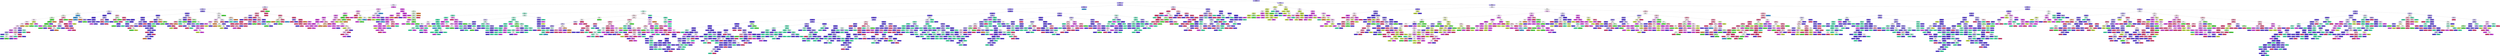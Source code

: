 digraph Tree {
node [shape=box, style="filled, rounded", color="black", fontname=helvetica] ;
edge [fontname=helvetica] ;
0 [label="GenreRateGB <= 0.38\ngini = 0.68\nsamples = 6279\nvalue = [85, 491, 351, 1300, 87, 5230, 1105, 1351]\nclass = Glaube & Ethik", fillcolor="#5639e572"] ;
1 [label="GenreRateKJ <= 0.46\ngini = 0.63\nsamples = 3708\nvalue = [69, 54, 227, 931, 77, 3342, 523, 663]\nclass = Glaube & Ethik", fillcolor="#5639e57c"] ;
0 -> 1 [labeldistance=2.5, labelangle=45, headlabel="True"] ;
2 [label="GenreRateR <= 0.53\ngini = 0.79\nsamples = 891\nvalue = [54, 48, 171, 25, 52, 452, 313, 297]\nclass = Glaube & Ethik", fillcolor="#5639e520"] ;
1 -> 2 ;
3 [label="GenreRateS <= 0.82\ngini = 0.73\nsamples = 658\nvalue = [39, 34, 145, 24, 46, 439, 48, 268]\nclass = Glaube & Ethik", fillcolor="#5639e538"] ;
2 -> 3 ;
4 [label="GenreRateKJ <= 0.34\ngini = 0.71\nsamples = 527\nvalue = [34, 34, 117, 24, 43, 412, 48, 125]\nclass = Glaube & Ethik", fillcolor="#5639e567"] ;
3 -> 4 ;
5 [label="GenreRateLU <= 1.48\ngini = 0.81\nsamples = 264\nvalue = [19, 27, 85, 8, 40, 129, 41, 79]\nclass = Glaube & Ethik", fillcolor="#5639e521"] ;
4 -> 5 ;
6 [label="GenreRateK <= 0.1\ngini = 0.83\nsamples = 188\nvalue = [19, 27, 81, 8, 39, 32, 40, 67]\nclass = Kinderbuch & Jugendbuch", fillcolor="#47e5390f"] ;
5 -> 6 ;
7 [label="GenreRateS <= 0.55\ngini = 0.8\nsamples = 165\nvalue = [15, 27, 80, 8, 0, 30, 40, 67]\nclass = Kinderbuch & Jugendbuch", fillcolor="#47e53911"] ;
6 -> 7 ;
8 [label="GenreRateGE <= 0.17\ngini = 0.8\nsamples = 111\nvalue = [14, 26, 58, 7, 0, 25, 34, 13]\nclass = Kinderbuch & Jugendbuch", fillcolor="#47e5392b"] ;
7 -> 8 ;
9 [label="GenreRateGB <= 0.21\ngini = 0.81\nsamples = 75\nvalue = [13, 26, 4, 7, 0, 22, 34, 13]\nclass = Künste", fillcolor="#d739e516"] ;
8 -> 9 ;
10 [label="WordsPerSentence <= 41.0\ngini = 0.76\nsamples = 53\nvalue = [13, 0, 1, 6, 0, 22, 30, 13]\nclass = Künste", fillcolor="#d739e520"] ;
9 -> 10 ;
11 [label="GenreRateAG <= 0.1\ngini = 0.74\nsamples = 51\nvalue = [13, 0, 1, 6, 0, 22, 30, 8]\nclass = Künste", fillcolor="#d739e523"] ;
10 -> 11 ;
12 [label="NumberCommas <= 7.5\ngini = 0.67\nsamples = 45\nvalue = [0, 0, 1, 6, 0, 22, 30, 8]\nclass = Künste", fillcolor="#d739e52d"] ;
11 -> 12 ;
13 [label="GenreRateS <= 0.44\ngini = 0.63\nsamples = 38\nvalue = [0, 0, 1, 4, 0, 14, 30, 7]\nclass = Künste", fillcolor="#d739e561"] ;
12 -> 13 ;
14 [label="GenreRateR <= 0.21\ngini = 0.37\nsamples = 24\nvalue = [0, 0, 1, 2, 0, 5, 28, 0]\nclass = Künste", fillcolor="#d739e5bd"] ;
13 -> 14 ;
15 [label="PercentageVerbs <= 0.08\ngini = 0.53\nsamples = 8\nvalue = [0, 0, 1, 2, 0, 5, 0, 0]\nclass = Glaube & Ethik", fillcolor="#5639e580"] ;
14 -> 15 ;
16 [label="gini = 0.0\nsamples = 4\nvalue = [0, 0, 0, 0, 0, 4, 0, 0]\nclass = Glaube & Ethik", fillcolor="#5639e5ff"] ;
15 -> 16 ;
17 [label="GenreRateGE <= 0.04\ngini = 0.62\nsamples = 4\nvalue = [0, 0, 1, 2, 0, 1, 0, 0]\nclass = Sachbuch", fillcolor="#39e5ac55"] ;
15 -> 17 ;
18 [label="gini = 0.0\nsamples = 2\nvalue = [0, 0, 0, 2, 0, 0, 0, 0]\nclass = Sachbuch", fillcolor="#39e5acff"] ;
17 -> 18 ;
19 [label="NumberSymbols: <= 0.5\ngini = 0.5\nsamples = 2\nvalue = [0, 0, 1, 0, 0, 1, 0, 0]\nclass = Kinderbuch & Jugendbuch", fillcolor="#47e53900"] ;
17 -> 19 ;
20 [label="gini = 0.0\nsamples = 1\nvalue = [0, 0, 0, 0, 0, 1, 0, 0]\nclass = Glaube & Ethik", fillcolor="#5639e5ff"] ;
19 -> 20 ;
21 [label="gini = 0.0\nsamples = 1\nvalue = [0, 0, 1, 0, 0, 0, 0, 0]\nclass = Kinderbuch & Jugendbuch", fillcolor="#47e539ff"] ;
19 -> 21 ;
22 [label="gini = 0.0\nsamples = 16\nvalue = [0, 0, 0, 0, 0, 0, 28, 0]\nclass = Künste", fillcolor="#d739e5ff"] ;
14 -> 22 ;
23 [label="GenreRateLU <= 1.31\ngini = 0.66\nsamples = 14\nvalue = [0, 0, 0, 2, 0, 9, 2, 7]\nclass = Glaube & Ethik", fillcolor="#5639e527"] ;
13 -> 23 ;
24 [label="PercentageAdjectives <= 0.11\ngini = 0.64\nsamples = 9\nvalue = [0, 0, 0, 2, 0, 2, 2, 7]\nclass = Architektur & Garten", fillcolor="#e5397274"] ;
23 -> 24 ;
25 [label="GenreRateK <= 0.06\ngini = 0.64\nsamples = 4\nvalue = [0, 0, 0, 2, 0, 1, 2, 0]\nclass = Sachbuch", fillcolor="#39e5ac00"] ;
24 -> 25 ;
26 [label="GenreRateAG <= 0.02\ngini = 0.44\nsamples = 3\nvalue = [0, 0, 0, 0, 0, 1, 2, 0]\nclass = Künste", fillcolor="#d739e57f"] ;
25 -> 26 ;
27 [label="gini = 0.0\nsamples = 1\nvalue = [0, 0, 0, 0, 0, 1, 0, 0]\nclass = Glaube & Ethik", fillcolor="#5639e5ff"] ;
26 -> 27 ;
28 [label="gini = 0.0\nsamples = 2\nvalue = [0, 0, 0, 0, 0, 0, 2, 0]\nclass = Künste", fillcolor="#d739e5ff"] ;
26 -> 28 ;
29 [label="gini = 0.0\nsamples = 1\nvalue = [0, 0, 0, 2, 0, 0, 0, 0]\nclass = Sachbuch", fillcolor="#39e5acff"] ;
25 -> 29 ;
30 [label="NumberSymbols- <= 2.0\ngini = 0.22\nsamples = 5\nvalue = [0, 0, 0, 0, 0, 1, 0, 7]\nclass = Architektur & Garten", fillcolor="#e53972db"] ;
24 -> 30 ;
31 [label="gini = 0.0\nsamples = 4\nvalue = [0, 0, 0, 0, 0, 0, 0, 7]\nclass = Architektur & Garten", fillcolor="#e53972ff"] ;
30 -> 31 ;
32 [label="gini = 0.0\nsamples = 1\nvalue = [0, 0, 0, 0, 0, 1, 0, 0]\nclass = Glaube & Ethik", fillcolor="#5639e5ff"] ;
30 -> 32 ;
33 [label="gini = 0.0\nsamples = 5\nvalue = [0, 0, 0, 0, 0, 7, 0, 0]\nclass = Glaube & Ethik", fillcolor="#5639e5ff"] ;
23 -> 33 ;
34 [label="GenreRateAG <= 0.03\ngini = 0.43\nsamples = 7\nvalue = [0, 0, 0, 2, 0, 8, 0, 1]\nclass = Glaube & Ethik", fillcolor="#5639e5aa"] ;
12 -> 34 ;
35 [label="gini = 0.0\nsamples = 5\nvalue = [0, 0, 0, 0, 0, 8, 0, 0]\nclass = Glaube & Ethik", fillcolor="#5639e5ff"] ;
34 -> 35 ;
36 [label="GenreRateLU <= 0.68\ngini = 0.44\nsamples = 2\nvalue = [0, 0, 0, 2, 0, 0, 0, 1]\nclass = Sachbuch", fillcolor="#39e5ac7f"] ;
34 -> 36 ;
37 [label="gini = 0.0\nsamples = 1\nvalue = [0, 0, 0, 2, 0, 0, 0, 0]\nclass = Sachbuch", fillcolor="#39e5acff"] ;
36 -> 37 ;
38 [label="gini = 0.0\nsamples = 1\nvalue = [0, 0, 0, 0, 0, 0, 0, 1]\nclass = Architektur & Garten", fillcolor="#e53972ff"] ;
36 -> 38 ;
39 [label="gini = 0.0\nsamples = 6\nvalue = [13, 0, 0, 0, 0, 0, 0, 0]\nclass = Literatur & Unterhaltung", fillcolor="#e58139ff"] ;
11 -> 39 ;
40 [label="gini = 0.0\nsamples = 2\nvalue = [0, 0, 0, 0, 0, 0, 0, 5]\nclass = Architektur & Garten", fillcolor="#e53972ff"] ;
10 -> 40 ;
41 [label="GenreRateR <= 0.38\ngini = 0.39\nsamples = 22\nvalue = [0, 26, 3, 1, 0, 0, 4, 0]\nclass = Ratgeber", fillcolor="#c8e539bb"] ;
9 -> 41 ;
42 [label="GenreRateKJ <= 0.33\ngini = 0.19\nsamples = 18\nvalue = [0, 26, 3, 0, 0, 0, 0, 0]\nclass = Ratgeber", fillcolor="#c8e539e2"] ;
41 -> 42 ;
43 [label="gini = 0.0\nsamples = 16\nvalue = [0, 26, 0, 0, 0, 0, 0, 0]\nclass = Ratgeber", fillcolor="#c8e539ff"] ;
42 -> 43 ;
44 [label="gini = 0.0\nsamples = 2\nvalue = [0, 0, 3, 0, 0, 0, 0, 0]\nclass = Kinderbuch & Jugendbuch", fillcolor="#47e539ff"] ;
42 -> 44 ;
45 [label="GenreRateGE <= 0.09\ngini = 0.32\nsamples = 4\nvalue = [0, 0, 0, 1, 0, 0, 4, 0]\nclass = Künste", fillcolor="#d739e5bf"] ;
41 -> 45 ;
46 [label="gini = 0.0\nsamples = 1\nvalue = [0, 0, 0, 1, 0, 0, 0, 0]\nclass = Sachbuch", fillcolor="#39e5acff"] ;
45 -> 46 ;
47 [label="gini = 0.0\nsamples = 3\nvalue = [0, 0, 0, 0, 0, 0, 4, 0]\nclass = Künste", fillcolor="#d739e5ff"] ;
45 -> 47 ;
48 [label="GenreRateR <= 0.48\ngini = 0.13\nsamples = 36\nvalue = [1, 0, 54, 0, 0, 3, 0, 0]\nclass = Kinderbuch & Jugendbuch", fillcolor="#47e539ec"] ;
8 -> 48 ;
49 [label="NumberSymbols; <= 0.5\ngini = 0.1\nsamples = 35\nvalue = [0, 0, 54, 0, 0, 3, 0, 0]\nclass = Kinderbuch & Jugendbuch", fillcolor="#47e539f1"] ;
48 -> 49 ;
50 [label="GenreRateGE <= 0.23\ngini = 0.07\nsamples = 34\nvalue = [0, 0, 54, 0, 0, 2, 0, 0]\nclass = Kinderbuch & Jugendbuch", fillcolor="#47e539f6"] ;
49 -> 50 ;
51 [label="GenreRateK <= 0.06\ngini = 0.41\nsamples = 5\nvalue = [0, 0, 5, 0, 0, 2, 0, 0]\nclass = Kinderbuch & Jugendbuch", fillcolor="#47e53999"] ;
50 -> 51 ;
52 [label="gini = 0.0\nsamples = 4\nvalue = [0, 0, 5, 0, 0, 0, 0, 0]\nclass = Kinderbuch & Jugendbuch", fillcolor="#47e539ff"] ;
51 -> 52 ;
53 [label="gini = 0.0\nsamples = 1\nvalue = [0, 0, 0, 0, 0, 2, 0, 0]\nclass = Glaube & Ethik", fillcolor="#5639e5ff"] ;
51 -> 53 ;
54 [label="gini = 0.0\nsamples = 29\nvalue = [0, 0, 49, 0, 0, 0, 0, 0]\nclass = Kinderbuch & Jugendbuch", fillcolor="#47e539ff"] ;
50 -> 54 ;
55 [label="gini = 0.0\nsamples = 1\nvalue = [0, 0, 0, 0, 0, 1, 0, 0]\nclass = Glaube & Ethik", fillcolor="#5639e5ff"] ;
49 -> 55 ;
56 [label="gini = 0.0\nsamples = 1\nvalue = [1, 0, 0, 0, 0, 0, 0, 0]\nclass = Literatur & Unterhaltung", fillcolor="#e58139ff"] ;
48 -> 56 ;
57 [label="GenreRateGE <= 0.21\ngini = 0.57\nsamples = 54\nvalue = [1, 1, 22, 1, 0, 5, 6, 54]\nclass = Architektur & Garten", fillcolor="#e5397278"] ;
7 -> 57 ;
58 [label="GenreRateGB <= 0.23\ngini = 0.36\nsamples = 43\nvalue = [1, 1, 0, 1, 0, 5, 6, 54]\nclass = Architektur & Garten", fillcolor="#e53972c5"] ;
57 -> 58 ;
59 [label="NumberCommas <= 2.5\ngini = 0.23\nsamples = 39\nvalue = [1, 0, 0, 1, 0, 5, 1, 54]\nclass = Architektur & Garten", fillcolor="#e53972db"] ;
58 -> 59 ;
60 [label="PercentageNouns <= 0.42\ngini = 0.64\nsamples = 7\nvalue = [1, 0, 0, 1, 0, 4, 0, 5]\nclass = Architektur & Garten", fillcolor="#e5397224"] ;
59 -> 60 ;
61 [label="GenreRateLU <= 1.14\ngini = 0.45\nsamples = 5\nvalue = [1, 0, 0, 0, 0, 1, 0, 5]\nclass = Architektur & Garten", fillcolor="#e53972aa"] ;
60 -> 61 ;
62 [label="gini = 0.0\nsamples = 3\nvalue = [0, 0, 0, 0, 0, 0, 0, 5]\nclass = Architektur & Garten", fillcolor="#e53972ff"] ;
61 -> 62 ;
63 [label="GenreRateK <= 0.04\ngini = 0.5\nsamples = 2\nvalue = [1, 0, 0, 0, 0, 1, 0, 0]\nclass = Literatur & Unterhaltung", fillcolor="#e5813900"] ;
61 -> 63 ;
64 [label="gini = 0.0\nsamples = 1\nvalue = [0, 0, 0, 0, 0, 1, 0, 0]\nclass = Glaube & Ethik", fillcolor="#5639e5ff"] ;
63 -> 64 ;
65 [label="gini = 0.0\nsamples = 1\nvalue = [1, 0, 0, 0, 0, 0, 0, 0]\nclass = Literatur & Unterhaltung", fillcolor="#e58139ff"] ;
63 -> 65 ;
66 [label="NumberCommas <= 1.0\ngini = 0.38\nsamples = 2\nvalue = [0, 0, 0, 1, 0, 3, 0, 0]\nclass = Glaube & Ethik", fillcolor="#5639e5aa"] ;
60 -> 66 ;
67 [label="gini = 0.0\nsamples = 1\nvalue = [0, 0, 0, 1, 0, 0, 0, 0]\nclass = Sachbuch", fillcolor="#39e5acff"] ;
66 -> 67 ;
68 [label="gini = 0.0\nsamples = 1\nvalue = [0, 0, 0, 0, 0, 3, 0, 0]\nclass = Glaube & Ethik", fillcolor="#5639e5ff"] ;
66 -> 68 ;
69 [label="PercentageNouns <= 0.52\ngini = 0.08\nsamples = 32\nvalue = [0, 0, 0, 0, 0, 1, 1, 49]\nclass = Architektur & Garten", fillcolor="#e53972f5"] ;
59 -> 69 ;
70 [label="GenreRateAG <= 0.04\ngini = 0.04\nsamples = 31\nvalue = [0, 0, 0, 0, 0, 0, 1, 49]\nclass = Architektur & Garten", fillcolor="#e53972fa"] ;
69 -> 70 ;
71 [label="gini = 0.0\nsamples = 26\nvalue = [0, 0, 0, 0, 0, 0, 0, 43]\nclass = Architektur & Garten", fillcolor="#e53972ff"] ;
70 -> 71 ;
72 [label="PercentageAdjectives <= 0.09\ngini = 0.24\nsamples = 5\nvalue = [0, 0, 0, 0, 0, 0, 1, 6]\nclass = Architektur & Garten", fillcolor="#e53972d4"] ;
70 -> 72 ;
73 [label="gini = 0.0\nsamples = 1\nvalue = [0, 0, 0, 0, 0, 0, 1, 0]\nclass = Künste", fillcolor="#d739e5ff"] ;
72 -> 73 ;
74 [label="gini = 0.0\nsamples = 4\nvalue = [0, 0, 0, 0, 0, 0, 0, 6]\nclass = Architektur & Garten", fillcolor="#e53972ff"] ;
72 -> 74 ;
75 [label="gini = 0.0\nsamples = 1\nvalue = [0, 0, 0, 0, 0, 1, 0, 0]\nclass = Glaube & Ethik", fillcolor="#5639e5ff"] ;
69 -> 75 ;
76 [label="PercentageNouns <= 0.4\ngini = 0.28\nsamples = 4\nvalue = [0, 1, 0, 0, 0, 0, 5, 0]\nclass = Künste", fillcolor="#d739e5cc"] ;
58 -> 76 ;
77 [label="gini = 0.0\nsamples = 3\nvalue = [0, 0, 0, 0, 0, 0, 5, 0]\nclass = Künste", fillcolor="#d739e5ff"] ;
76 -> 77 ;
78 [label="gini = 0.0\nsamples = 1\nvalue = [0, 1, 0, 0, 0, 0, 0, 0]\nclass = Ratgeber", fillcolor="#c8e539ff"] ;
76 -> 78 ;
79 [label="gini = 0.0\nsamples = 11\nvalue = [0, 0, 22, 0, 0, 0, 0, 0]\nclass = Kinderbuch & Jugendbuch", fillcolor="#47e539ff"] ;
57 -> 79 ;
80 [label="GenreRateGE <= 0.19\ngini = 0.27\nsamples = 23\nvalue = [4, 0, 1, 0, 39, 2, 0, 0]\nclass = Ganzheitliches Bewusstsein", fillcolor="#399de5d4"] ;
6 -> 80 ;
81 [label="GenreRateS <= 0.29\ngini = 0.09\nsamples = 20\nvalue = [2, 0, 0, 0, 39, 0, 0, 0]\nclass = Ganzheitliches Bewusstsein", fillcolor="#399de5f2"] ;
80 -> 81 ;
82 [label="gini = 0.0\nsamples = 1\nvalue = [2, 0, 0, 0, 0, 0, 0, 0]\nclass = Literatur & Unterhaltung", fillcolor="#e58139ff"] ;
81 -> 82 ;
83 [label="gini = 0.0\nsamples = 19\nvalue = [0, 0, 0, 0, 39, 0, 0, 0]\nclass = Ganzheitliches Bewusstsein", fillcolor="#399de5ff"] ;
81 -> 83 ;
84 [label="NumberCommas <= 2.5\ngini = 0.64\nsamples = 3\nvalue = [2, 0, 1, 0, 0, 2, 0, 0]\nclass = Literatur & Unterhaltung", fillcolor="#e5813900"] ;
80 -> 84 ;
85 [label="gini = 0.0\nsamples = 1\nvalue = [2, 0, 0, 0, 0, 0, 0, 0]\nclass = Literatur & Unterhaltung", fillcolor="#e58139ff"] ;
84 -> 85 ;
86 [label="NumberSentences <= 1.5\ngini = 0.44\nsamples = 2\nvalue = [0, 0, 1, 0, 0, 2, 0, 0]\nclass = Glaube & Ethik", fillcolor="#5639e57f"] ;
84 -> 86 ;
87 [label="gini = 0.0\nsamples = 1\nvalue = [0, 0, 0, 0, 0, 2, 0, 0]\nclass = Glaube & Ethik", fillcolor="#5639e5ff"] ;
86 -> 87 ;
88 [label="gini = 0.0\nsamples = 1\nvalue = [0, 0, 1, 0, 0, 0, 0, 0]\nclass = Kinderbuch & Jugendbuch", fillcolor="#47e539ff"] ;
86 -> 88 ;
89 [label="GenreRateS <= 0.73\ngini = 0.28\nsamples = 76\nvalue = [0, 0, 4, 0, 1, 97, 1, 12]\nclass = Glaube & Ethik", fillcolor="#5639e5d2"] ;
5 -> 89 ;
90 [label="GenreRateS <= 0.64\ngini = 0.13\nsamples = 66\nvalue = [0, 0, 0, 0, 1, 96, 1, 5]\nclass = Glaube & Ethik", fillcolor="#5639e5ed"] ;
89 -> 90 ;
91 [label="GenreRateS <= 0.56\ngini = 0.02\nsamples = 55\nvalue = [0, 0, 0, 0, 0, 85, 1, 0]\nclass = Glaube & Ethik", fillcolor="#5639e5fc"] ;
90 -> 91 ;
92 [label="gini = 0.0\nsamples = 45\nvalue = [0, 0, 0, 0, 0, 70, 0, 0]\nclass = Glaube & Ethik", fillcolor="#5639e5ff"] ;
91 -> 92 ;
93 [label="GenreRateGB <= 0.16\ngini = 0.12\nsamples = 10\nvalue = [0, 0, 0, 0, 0, 15, 1, 0]\nclass = Glaube & Ethik", fillcolor="#5639e5ee"] ;
91 -> 93 ;
94 [label="gini = 0.0\nsamples = 6\nvalue = [0, 0, 0, 0, 0, 9, 0, 0]\nclass = Glaube & Ethik", fillcolor="#5639e5ff"] ;
93 -> 94 ;
95 [label="GenreRateKJ <= 0.26\ngini = 0.24\nsamples = 4\nvalue = [0, 0, 0, 0, 0, 6, 1, 0]\nclass = Glaube & Ethik", fillcolor="#5639e5d4"] ;
93 -> 95 ;
96 [label="gini = 0.0\nsamples = 1\nvalue = [0, 0, 0, 0, 0, 0, 1, 0]\nclass = Künste", fillcolor="#d739e5ff"] ;
95 -> 96 ;
97 [label="gini = 0.0\nsamples = 3\nvalue = [0, 0, 0, 0, 0, 6, 0, 0]\nclass = Glaube & Ethik", fillcolor="#5639e5ff"] ;
95 -> 97 ;
98 [label="GenreRateAG <= 0.02\ngini = 0.49\nsamples = 11\nvalue = [0, 0, 0, 0, 1, 11, 0, 5]\nclass = Glaube & Ethik", fillcolor="#5639e580"] ;
90 -> 98 ;
99 [label="PercentageVerbs <= 0.04\ngini = 0.47\nsamples = 5\nvalue = [0, 0, 0, 0, 0, 3, 0, 5]\nclass = Architektur & Garten", fillcolor="#e5397266"] ;
98 -> 99 ;
100 [label="gini = 0.0\nsamples = 1\nvalue = [0, 0, 0, 0, 0, 2, 0, 0]\nclass = Glaube & Ethik", fillcolor="#5639e5ff"] ;
99 -> 100 ;
101 [label="PercentageNouns <= 0.2\ngini = 0.28\nsamples = 4\nvalue = [0, 0, 0, 0, 0, 1, 0, 5]\nclass = Architektur & Garten", fillcolor="#e53972cc"] ;
99 -> 101 ;
102 [label="gini = 0.0\nsamples = 1\nvalue = [0, 0, 0, 0, 0, 1, 0, 0]\nclass = Glaube & Ethik", fillcolor="#5639e5ff"] ;
101 -> 102 ;
103 [label="gini = 0.0\nsamples = 3\nvalue = [0, 0, 0, 0, 0, 0, 0, 5]\nclass = Architektur & Garten", fillcolor="#e53972ff"] ;
101 -> 103 ;
104 [label="PercentageNouns <= 0.33\ngini = 0.2\nsamples = 6\nvalue = [0, 0, 0, 0, 1, 8, 0, 0]\nclass = Glaube & Ethik", fillcolor="#5639e5df"] ;
98 -> 104 ;
105 [label="gini = 0.0\nsamples = 1\nvalue = [0, 0, 0, 0, 1, 0, 0, 0]\nclass = Ganzheitliches Bewusstsein", fillcolor="#399de5ff"] ;
104 -> 105 ;
106 [label="gini = 0.0\nsamples = 5\nvalue = [0, 0, 0, 0, 0, 8, 0, 0]\nclass = Glaube & Ethik", fillcolor="#5639e5ff"] ;
104 -> 106 ;
107 [label="GenreRateLU <= 1.72\ngini = 0.54\nsamples = 10\nvalue = [0, 0, 4, 0, 0, 1, 0, 7]\nclass = Architektur & Garten", fillcolor="#e5397260"] ;
89 -> 107 ;
108 [label="PercentageVerbs <= 0.09\ngini = 0.49\nsamples = 6\nvalue = [0, 0, 4, 0, 0, 0, 0, 3]\nclass = Kinderbuch & Jugendbuch", fillcolor="#47e53940"] ;
107 -> 108 ;
109 [label="PercentageVerbs <= 0.06\ngini = 0.38\nsamples = 3\nvalue = [0, 0, 1, 0, 0, 0, 0, 3]\nclass = Architektur & Garten", fillcolor="#e53972aa"] ;
108 -> 109 ;
110 [label="gini = 0.0\nsamples = 1\nvalue = [0, 0, 1, 0, 0, 0, 0, 0]\nclass = Kinderbuch & Jugendbuch", fillcolor="#47e539ff"] ;
109 -> 110 ;
111 [label="gini = 0.0\nsamples = 2\nvalue = [0, 0, 0, 0, 0, 0, 0, 3]\nclass = Architektur & Garten", fillcolor="#e53972ff"] ;
109 -> 111 ;
112 [label="gini = 0.0\nsamples = 3\nvalue = [0, 0, 3, 0, 0, 0, 0, 0]\nclass = Kinderbuch & Jugendbuch", fillcolor="#47e539ff"] ;
108 -> 112 ;
113 [label="GenreRateR <= 0.41\ngini = 0.32\nsamples = 4\nvalue = [0, 0, 0, 0, 0, 1, 0, 4]\nclass = Architektur & Garten", fillcolor="#e53972bf"] ;
107 -> 113 ;
114 [label="gini = 0.0\nsamples = 3\nvalue = [0, 0, 0, 0, 0, 0, 0, 4]\nclass = Architektur & Garten", fillcolor="#e53972ff"] ;
113 -> 114 ;
115 [label="gini = 0.0\nsamples = 1\nvalue = [0, 0, 0, 0, 0, 1, 0, 0]\nclass = Glaube & Ethik", fillcolor="#5639e5ff"] ;
113 -> 115 ;
116 [label="GenreRateR <= 0.38\ngini = 0.5\nsamples = 263\nvalue = [15, 7, 32, 16, 3, 283, 7, 46]\nclass = Glaube & Ethik", fillcolor="#5639e5a6"] ;
4 -> 116 ;
117 [label="GenreRateR <= 0.31\ngini = 0.35\nsamples = 208\nvalue = [8, 3, 13, 14, 0, 264, 0, 29]\nclass = Glaube & Ethik", fillcolor="#5639e5c6"] ;
116 -> 117 ;
118 [label="GenreRateK <= 0.06\ngini = 0.26\nsamples = 155\nvalue = [6, 2, 8, 3, 0, 212, 0, 16]\nclass = Glaube & Ethik", fillcolor="#5639e5d8"] ;
117 -> 118 ;
119 [label="GenreRateR <= 0.19\ngini = 0.2\nsamples = 145\nvalue = [1, 2, 5, 2, 0, 204, 0, 15]\nclass = Glaube & Ethik", fillcolor="#5639e5e1"] ;
118 -> 119 ;
120 [label="PercentageVerbs <= 0.01\ngini = 0.07\nsamples = 57\nvalue = [0, 0, 1, 2, 0, 86, 0, 0]\nclass = Glaube & Ethik", fillcolor="#5639e5f6"] ;
119 -> 120 ;
121 [label="gini = 0.0\nsamples = 1\nvalue = [0, 0, 0, 1, 0, 0, 0, 0]\nclass = Sachbuch", fillcolor="#39e5acff"] ;
120 -> 121 ;
122 [label="GenreRateK <= 0.03\ngini = 0.04\nsamples = 56\nvalue = [0, 0, 1, 1, 0, 86, 0, 0]\nclass = Glaube & Ethik", fillcolor="#5639e5f9"] ;
120 -> 122 ;
123 [label="GenreRateLU <= 1.13\ngini = 0.03\nsamples = 47\nvalue = [0, 0, 1, 0, 0, 76, 0, 0]\nclass = Glaube & Ethik", fillcolor="#5639e5fc"] ;
122 -> 123 ;
124 [label="gini = 0.0\nsamples = 1\nvalue = [0, 0, 1, 0, 0, 0, 0, 0]\nclass = Kinderbuch & Jugendbuch", fillcolor="#47e539ff"] ;
123 -> 124 ;
125 [label="gini = 0.0\nsamples = 46\nvalue = [0, 0, 0, 0, 0, 76, 0, 0]\nclass = Glaube & Ethik", fillcolor="#5639e5ff"] ;
123 -> 125 ;
126 [label="GenreRateS <= 0.27\ngini = 0.17\nsamples = 9\nvalue = [0, 0, 0, 1, 0, 10, 0, 0]\nclass = Glaube & Ethik", fillcolor="#5639e5e6"] ;
122 -> 126 ;
127 [label="gini = 0.0\nsamples = 1\nvalue = [0, 0, 0, 1, 0, 0, 0, 0]\nclass = Sachbuch", fillcolor="#39e5acff"] ;
126 -> 127 ;
128 [label="gini = 0.0\nsamples = 8\nvalue = [0, 0, 0, 0, 0, 10, 0, 0]\nclass = Glaube & Ethik", fillcolor="#5639e5ff"] ;
126 -> 128 ;
129 [label="NumberSentences <= 3.5\ngini = 0.28\nsamples = 88\nvalue = [1, 2, 4, 0, 0, 118, 0, 15]\nclass = Glaube & Ethik", fillcolor="#5639e5d2"] ;
119 -> 129 ;
130 [label="WordsPerSentence <= 22.67\ngini = 0.53\nsamples = 16\nvalue = [0, 2, 2, 0, 0, 21, 0, 8]\nclass = Glaube & Ethik", fillcolor="#5639e585"] ;
129 -> 130 ;
131 [label="GenreRateLU <= 1.75\ngini = 0.64\nsamples = 10\nvalue = [0, 2, 2, 0, 0, 10, 0, 7]\nclass = Glaube & Ethik", fillcolor="#5639e537"] ;
130 -> 131 ;
132 [label="PercentageAdjectives <= 0.11\ngini = 0.53\nsamples = 4\nvalue = [0, 2, 2, 0, 0, 0, 0, 7]\nclass = Architektur & Garten", fillcolor="#e539728e"] ;
131 -> 132 ;
133 [label="gini = 0.0\nsamples = 2\nvalue = [0, 0, 0, 0, 0, 0, 0, 7]\nclass = Architektur & Garten", fillcolor="#e53972ff"] ;
132 -> 133 ;
134 [label="GenreRateK <= 0.02\ngini = 0.5\nsamples = 2\nvalue = [0, 2, 2, 0, 0, 0, 0, 0]\nclass = Ratgeber", fillcolor="#c8e53900"] ;
132 -> 134 ;
135 [label="gini = 0.0\nsamples = 1\nvalue = [0, 0, 2, 0, 0, 0, 0, 0]\nclass = Kinderbuch & Jugendbuch", fillcolor="#47e539ff"] ;
134 -> 135 ;
136 [label="gini = 0.0\nsamples = 1\nvalue = [0, 2, 0, 0, 0, 0, 0, 0]\nclass = Ratgeber", fillcolor="#c8e539ff"] ;
134 -> 136 ;
137 [label="gini = 0.0\nsamples = 6\nvalue = [0, 0, 0, 0, 0, 10, 0, 0]\nclass = Glaube & Ethik", fillcolor="#5639e5ff"] ;
131 -> 137 ;
138 [label="GenreRateKJ <= 0.36\ngini = 0.15\nsamples = 6\nvalue = [0, 0, 0, 0, 0, 11, 0, 1]\nclass = Glaube & Ethik", fillcolor="#5639e5e8"] ;
130 -> 138 ;
139 [label="gini = 0.0\nsamples = 1\nvalue = [0, 0, 0, 0, 0, 0, 0, 1]\nclass = Architektur & Garten", fillcolor="#e53972ff"] ;
138 -> 139 ;
140 [label="gini = 0.0\nsamples = 5\nvalue = [0, 0, 0, 0, 0, 11, 0, 0]\nclass = Glaube & Ethik", fillcolor="#5639e5ff"] ;
138 -> 140 ;
141 [label="GenreRateR <= 0.19\ngini = 0.17\nsamples = 72\nvalue = [1, 0, 2, 0, 0, 97, 0, 7]\nclass = Glaube & Ethik", fillcolor="#5639e5e5"] ;
129 -> 141 ;
142 [label="gini = 0.0\nsamples = 1\nvalue = [0, 0, 0, 0, 0, 0, 0, 1]\nclass = Architektur & Garten", fillcolor="#e53972ff"] ;
141 -> 142 ;
143 [label="GenreRateGE <= 0.32\ngini = 0.16\nsamples = 71\nvalue = [1, 0, 2, 0, 0, 97, 0, 6]\nclass = Glaube & Ethik", fillcolor="#5639e5e8"] ;
141 -> 143 ;
144 [label="PercentageAdjectives <= 0.09\ngini = 0.13\nsamples = 70\nvalue = [1, 0, 0, 0, 0, 97, 0, 6]\nclass = Glaube & Ethik", fillcolor="#5639e5ed"] ;
143 -> 144 ;
145 [label="gini = 0.0\nsamples = 33\nvalue = [0, 0, 0, 0, 0, 47, 0, 0]\nclass = Glaube & Ethik", fillcolor="#5639e5ff"] ;
144 -> 145 ;
146 [label="GenreRateKJ <= 0.42\ngini = 0.22\nsamples = 37\nvalue = [1, 0, 0, 0, 0, 50, 0, 6]\nclass = Glaube & Ethik", fillcolor="#5639e5dc"] ;
144 -> 146 ;
147 [label="GenreRateLU <= 1.41\ngini = 0.32\nsamples = 24\nvalue = [1, 0, 0, 0, 0, 30, 0, 6]\nclass = Glaube & Ethik", fillcolor="#5639e5c5"] ;
146 -> 147 ;
148 [label="gini = 0.0\nsamples = 3\nvalue = [0, 0, 0, 0, 0, 0, 0, 4]\nclass = Architektur & Garten", fillcolor="#e53972ff"] ;
147 -> 148 ;
149 [label="GenreRateS <= 0.78\ngini = 0.17\nsamples = 21\nvalue = [1, 0, 0, 0, 0, 30, 0, 2]\nclass = Glaube & Ethik", fillcolor="#5639e5e6"] ;
147 -> 149 ;
150 [label="GenreRateLU <= 1.63\ngini = 0.06\nsamples = 20\nvalue = [1, 0, 0, 0, 0, 30, 0, 0]\nclass = Glaube & Ethik", fillcolor="#5639e5f6"] ;
149 -> 150 ;
151 [label="NumberSentences <= 4.5\ngini = 0.44\nsamples = 2\nvalue = [1, 0, 0, 0, 0, 2, 0, 0]\nclass = Glaube & Ethik", fillcolor="#5639e57f"] ;
150 -> 151 ;
152 [label="gini = 0.0\nsamples = 1\nvalue = [1, 0, 0, 0, 0, 0, 0, 0]\nclass = Literatur & Unterhaltung", fillcolor="#e58139ff"] ;
151 -> 152 ;
153 [label="gini = 0.0\nsamples = 1\nvalue = [0, 0, 0, 0, 0, 2, 0, 0]\nclass = Glaube & Ethik", fillcolor="#5639e5ff"] ;
151 -> 153 ;
154 [label="gini = 0.0\nsamples = 18\nvalue = [0, 0, 0, 0, 0, 28, 0, 0]\nclass = Glaube & Ethik", fillcolor="#5639e5ff"] ;
150 -> 154 ;
155 [label="gini = 0.0\nsamples = 1\nvalue = [0, 0, 0, 0, 0, 0, 0, 2]\nclass = Architektur & Garten", fillcolor="#e53972ff"] ;
149 -> 155 ;
156 [label="gini = 0.0\nsamples = 13\nvalue = [0, 0, 0, 0, 0, 20, 0, 0]\nclass = Glaube & Ethik", fillcolor="#5639e5ff"] ;
146 -> 156 ;
157 [label="gini = 0.0\nsamples = 1\nvalue = [0, 0, 2, 0, 0, 0, 0, 0]\nclass = Kinderbuch & Jugendbuch", fillcolor="#47e539ff"] ;
143 -> 157 ;
158 [label="WordsPerSentence <= 19.6\ngini = 0.69\nsamples = 10\nvalue = [5, 0, 3, 1, 0, 8, 0, 1]\nclass = Glaube & Ethik", fillcolor="#5639e53b"] ;
118 -> 158 ;
159 [label="PercentageAdjectives <= 0.06\ngini = 0.37\nsamples = 6\nvalue = [0, 0, 0, 1, 0, 7, 0, 1]\nclass = Glaube & Ethik", fillcolor="#5639e5bf"] ;
158 -> 159 ;
160 [label="gini = 0.0\nsamples = 1\nvalue = [0, 0, 0, 0, 0, 0, 0, 1]\nclass = Architektur & Garten", fillcolor="#e53972ff"] ;
159 -> 160 ;
161 [label="PercentageNouns <= 0.31\ngini = 0.22\nsamples = 5\nvalue = [0, 0, 0, 1, 0, 7, 0, 0]\nclass = Glaube & Ethik", fillcolor="#5639e5db"] ;
159 -> 161 ;
162 [label="gini = 0.0\nsamples = 1\nvalue = [0, 0, 0, 1, 0, 0, 0, 0]\nclass = Sachbuch", fillcolor="#39e5acff"] ;
161 -> 162 ;
163 [label="gini = 0.0\nsamples = 4\nvalue = [0, 0, 0, 0, 0, 7, 0, 0]\nclass = Glaube & Ethik", fillcolor="#5639e5ff"] ;
161 -> 163 ;
164 [label="WordsPerSentence <= 20.85\ngini = 0.57\nsamples = 4\nvalue = [5, 0, 3, 0, 0, 1, 0, 0]\nclass = Literatur & Unterhaltung", fillcolor="#e5813955"] ;
158 -> 164 ;
165 [label="gini = 0.0\nsamples = 2\nvalue = [5, 0, 0, 0, 0, 0, 0, 0]\nclass = Literatur & Unterhaltung", fillcolor="#e58139ff"] ;
164 -> 165 ;
166 [label="GenreRateS <= 0.66\ngini = 0.38\nsamples = 2\nvalue = [0, 0, 3, 0, 0, 1, 0, 0]\nclass = Kinderbuch & Jugendbuch", fillcolor="#47e539aa"] ;
164 -> 166 ;
167 [label="gini = 0.0\nsamples = 1\nvalue = [0, 0, 3, 0, 0, 0, 0, 0]\nclass = Kinderbuch & Jugendbuch", fillcolor="#47e539ff"] ;
166 -> 167 ;
168 [label="gini = 0.0\nsamples = 1\nvalue = [0, 0, 0, 0, 0, 1, 0, 0]\nclass = Glaube & Ethik", fillcolor="#5639e5ff"] ;
166 -> 168 ;
169 [label="PercentageVerbs <= 0.15\ngini = 0.57\nsamples = 53\nvalue = [2, 1, 5, 11, 0, 52, 0, 13]\nclass = Glaube & Ethik", fillcolor="#5639e58c"] ;
117 -> 169 ;
170 [label="GenreRateLU <= 1.55\ngini = 0.52\nsamples = 48\nvalue = [2, 1, 3, 10, 0, 51, 0, 9]\nclass = Glaube & Ethik", fillcolor="#5639e59e"] ;
169 -> 170 ;
171 [label="PercentageVerbs <= 0.08\ngini = 0.68\nsamples = 14\nvalue = [2, 1, 0, 9, 0, 2, 0, 8]\nclass = Sachbuch", fillcolor="#39e5ac12"] ;
170 -> 171 ;
172 [label="GenreRateAG <= 0.11\ngini = 0.55\nsamples = 8\nvalue = [2, 1, 0, 0, 0, 1, 0, 7]\nclass = Architektur & Garten", fillcolor="#e539728e"] ;
171 -> 172 ;
173 [label="GenreRateGB <= 0.11\ngini = 0.37\nsamples = 6\nvalue = [0, 1, 0, 0, 0, 1, 0, 7]\nclass = Architektur & Garten", fillcolor="#e53972bf"] ;
172 -> 173 ;
174 [label="gini = 0.0\nsamples = 1\nvalue = [0, 0, 0, 0, 0, 1, 0, 0]\nclass = Glaube & Ethik", fillcolor="#5639e5ff"] ;
173 -> 174 ;
175 [label="GenreRateS <= 0.41\ngini = 0.22\nsamples = 5\nvalue = [0, 1, 0, 0, 0, 0, 0, 7]\nclass = Architektur & Garten", fillcolor="#e53972db"] ;
173 -> 175 ;
176 [label="gini = 0.0\nsamples = 1\nvalue = [0, 1, 0, 0, 0, 0, 0, 0]\nclass = Ratgeber", fillcolor="#c8e539ff"] ;
175 -> 176 ;
177 [label="gini = 0.0\nsamples = 4\nvalue = [0, 0, 0, 0, 0, 0, 0, 7]\nclass = Architektur & Garten", fillcolor="#e53972ff"] ;
175 -> 177 ;
178 [label="gini = 0.0\nsamples = 2\nvalue = [2, 0, 0, 0, 0, 0, 0, 0]\nclass = Literatur & Unterhaltung", fillcolor="#e58139ff"] ;
172 -> 178 ;
179 [label="GenreRateGE <= 0.1\ngini = 0.31\nsamples = 6\nvalue = [0, 0, 0, 9, 0, 1, 0, 1]\nclass = Sachbuch", fillcolor="#39e5accc"] ;
171 -> 179 ;
180 [label="gini = 0.0\nsamples = 4\nvalue = [0, 0, 0, 9, 0, 0, 0, 0]\nclass = Sachbuch", fillcolor="#39e5acff"] ;
179 -> 180 ;
181 [label="GenreRateR <= 0.35\ngini = 0.5\nsamples = 2\nvalue = [0, 0, 0, 0, 0, 1, 0, 1]\nclass = Glaube & Ethik", fillcolor="#5639e500"] ;
179 -> 181 ;
182 [label="gini = 0.0\nsamples = 1\nvalue = [0, 0, 0, 0, 0, 0, 0, 1]\nclass = Architektur & Garten", fillcolor="#e53972ff"] ;
181 -> 182 ;
183 [label="gini = 0.0\nsamples = 1\nvalue = [0, 0, 0, 0, 0, 1, 0, 0]\nclass = Glaube & Ethik", fillcolor="#5639e5ff"] ;
181 -> 183 ;
184 [label="PercentageAdjectives <= 0.02\ngini = 0.17\nsamples = 34\nvalue = [0, 0, 3, 1, 0, 49, 0, 1]\nclass = Glaube & Ethik", fillcolor="#5639e5e6"] ;
170 -> 184 ;
185 [label="gini = 0.0\nsamples = 1\nvalue = [0, 0, 3, 0, 0, 0, 0, 0]\nclass = Kinderbuch & Jugendbuch", fillcolor="#47e539ff"] ;
184 -> 185 ;
186 [label="GenreRateKJ <= 0.44\ngini = 0.08\nsamples = 33\nvalue = [0, 0, 0, 1, 0, 49, 0, 1]\nclass = Glaube & Ethik", fillcolor="#5639e5f5"] ;
184 -> 186 ;
187 [label="gini = 0.0\nsamples = 27\nvalue = [0, 0, 0, 0, 0, 45, 0, 0]\nclass = Glaube & Ethik", fillcolor="#5639e5ff"] ;
186 -> 187 ;
188 [label="GenreRateLU <= 2.34\ngini = 0.5\nsamples = 6\nvalue = [0, 0, 0, 1, 0, 4, 0, 1]\nclass = Glaube & Ethik", fillcolor="#5639e599"] ;
186 -> 188 ;
189 [label="PercentageNouns <= 0.36\ngini = 0.5\nsamples = 2\nvalue = [0, 0, 0, 1, 0, 0, 0, 1]\nclass = Sachbuch", fillcolor="#39e5ac00"] ;
188 -> 189 ;
190 [label="gini = 0.0\nsamples = 1\nvalue = [0, 0, 0, 0, 0, 0, 0, 1]\nclass = Architektur & Garten", fillcolor="#e53972ff"] ;
189 -> 190 ;
191 [label="gini = 0.0\nsamples = 1\nvalue = [0, 0, 0, 1, 0, 0, 0, 0]\nclass = Sachbuch", fillcolor="#39e5acff"] ;
189 -> 191 ;
192 [label="gini = 0.0\nsamples = 4\nvalue = [0, 0, 0, 0, 0, 4, 0, 0]\nclass = Glaube & Ethik", fillcolor="#5639e5ff"] ;
188 -> 192 ;
193 [label="GenreRateK <= 0.02\ngini = 0.66\nsamples = 5\nvalue = [0, 0, 2, 1, 0, 1, 0, 4]\nclass = Architektur & Garten", fillcolor="#e5397255"] ;
169 -> 193 ;
194 [label="gini = 0.0\nsamples = 2\nvalue = [0, 0, 0, 0, 0, 0, 0, 4]\nclass = Architektur & Garten", fillcolor="#e53972ff"] ;
193 -> 194 ;
195 [label="PercentageAdjectives <= 0.08\ngini = 0.62\nsamples = 3\nvalue = [0, 0, 2, 1, 0, 1, 0, 0]\nclass = Kinderbuch & Jugendbuch", fillcolor="#47e53955"] ;
193 -> 195 ;
196 [label="gini = 0.0\nsamples = 1\nvalue = [0, 0, 2, 0, 0, 0, 0, 0]\nclass = Kinderbuch & Jugendbuch", fillcolor="#47e539ff"] ;
195 -> 196 ;
197 [label="GenreRateS <= 0.59\ngini = 0.5\nsamples = 2\nvalue = [0, 0, 0, 1, 0, 1, 0, 0]\nclass = Sachbuch", fillcolor="#39e5ac00"] ;
195 -> 197 ;
198 [label="gini = 0.0\nsamples = 1\nvalue = [0, 0, 0, 1, 0, 0, 0, 0]\nclass = Sachbuch", fillcolor="#39e5acff"] ;
197 -> 198 ;
199 [label="gini = 0.0\nsamples = 1\nvalue = [0, 0, 0, 0, 0, 1, 0, 0]\nclass = Glaube & Ethik", fillcolor="#5639e5ff"] ;
197 -> 199 ;
200 [label="GenreRateGE <= 0.22\ngini = 0.81\nsamples = 55\nvalue = [7, 4, 19, 2, 3, 19, 7, 17]\nclass = Kinderbuch & Jugendbuch", fillcolor="#47e53900"] ;
116 -> 200 ;
201 [label="GenreRateK <= 0.07\ngini = 0.78\nsamples = 47\nvalue = [7, 4, 0, 2, 3, 19, 7, 17]\nclass = Glaube & Ethik", fillcolor="#5639e50c"] ;
200 -> 201 ;
202 [label="GenreRateS <= 0.59\ngini = 0.7\nsamples = 40\nvalue = [2, 4, 0, 0, 0, 19, 7, 17]\nclass = Glaube & Ethik", fillcolor="#5639e510"] ;
201 -> 202 ;
203 [label="NumberSentences <= 6.0\ngini = 0.7\nsamples = 13\nvalue = [2, 3, 0, 0, 0, 1, 6, 1]\nclass = Künste", fillcolor="#d739e54d"] ;
202 -> 203 ;
204 [label="GenreRateGE <= 0.12\ngini = 0.58\nsamples = 10\nvalue = [0, 2, 0, 0, 0, 1, 6, 1]\nclass = Künste", fillcolor="#d739e57f"] ;
203 -> 204 ;
205 [label="GenreRateKJ <= 0.4\ngini = 0.41\nsamples = 8\nvalue = [0, 1, 0, 0, 0, 0, 6, 1]\nclass = Künste", fillcolor="#d739e5b6"] ;
204 -> 205 ;
206 [label="WordsPerSentence <= 13.8\ngini = 0.24\nsamples = 7\nvalue = [0, 1, 0, 0, 0, 0, 6, 0]\nclass = Künste", fillcolor="#d739e5d4"] ;
205 -> 206 ;
207 [label="GenreRateGB <= 0.28\ngini = 0.38\nsamples = 4\nvalue = [0, 1, 0, 0, 0, 0, 3, 0]\nclass = Künste", fillcolor="#d739e5aa"] ;
206 -> 207 ;
208 [label="gini = 0.0\nsamples = 2\nvalue = [0, 0, 0, 0, 0, 0, 2, 0]\nclass = Künste", fillcolor="#d739e5ff"] ;
207 -> 208 ;
209 [label="GenreRateR <= 0.5\ngini = 0.5\nsamples = 2\nvalue = [0, 1, 0, 0, 0, 0, 1, 0]\nclass = Ratgeber", fillcolor="#c8e53900"] ;
207 -> 209 ;
210 [label="gini = 0.0\nsamples = 1\nvalue = [0, 1, 0, 0, 0, 0, 0, 0]\nclass = Ratgeber", fillcolor="#c8e539ff"] ;
209 -> 210 ;
211 [label="gini = 0.0\nsamples = 1\nvalue = [0, 0, 0, 0, 0, 0, 1, 0]\nclass = Künste", fillcolor="#d739e5ff"] ;
209 -> 211 ;
212 [label="gini = 0.0\nsamples = 3\nvalue = [0, 0, 0, 0, 0, 0, 3, 0]\nclass = Künste", fillcolor="#d739e5ff"] ;
206 -> 212 ;
213 [label="gini = 0.0\nsamples = 1\nvalue = [0, 0, 0, 0, 0, 0, 0, 1]\nclass = Architektur & Garten", fillcolor="#e53972ff"] ;
205 -> 213 ;
214 [label="GenreRateK <= 0.03\ngini = 0.5\nsamples = 2\nvalue = [0, 1, 0, 0, 0, 1, 0, 0]\nclass = Ratgeber", fillcolor="#c8e53900"] ;
204 -> 214 ;
215 [label="gini = 0.0\nsamples = 1\nvalue = [0, 1, 0, 0, 0, 0, 0, 0]\nclass = Ratgeber", fillcolor="#c8e539ff"] ;
214 -> 215 ;
216 [label="gini = 0.0\nsamples = 1\nvalue = [0, 0, 0, 0, 0, 1, 0, 0]\nclass = Glaube & Ethik", fillcolor="#5639e5ff"] ;
214 -> 216 ;
217 [label="PercentageAdjectives <= 0.08\ngini = 0.44\nsamples = 3\nvalue = [2, 1, 0, 0, 0, 0, 0, 0]\nclass = Literatur & Unterhaltung", fillcolor="#e581397f"] ;
203 -> 217 ;
218 [label="gini = 0.0\nsamples = 1\nvalue = [1, 0, 0, 0, 0, 0, 0, 0]\nclass = Literatur & Unterhaltung", fillcolor="#e58139ff"] ;
217 -> 218 ;
219 [label="GenreRateKJ <= 0.37\ngini = 0.5\nsamples = 2\nvalue = [1, 1, 0, 0, 0, 0, 0, 0]\nclass = Literatur & Unterhaltung", fillcolor="#e5813900"] ;
217 -> 219 ;
220 [label="gini = 0.0\nsamples = 1\nvalue = [1, 0, 0, 0, 0, 0, 0, 0]\nclass = Literatur & Unterhaltung", fillcolor="#e58139ff"] ;
219 -> 220 ;
221 [label="gini = 0.0\nsamples = 1\nvalue = [0, 1, 0, 0, 0, 0, 0, 0]\nclass = Ratgeber", fillcolor="#c8e539ff"] ;
219 -> 221 ;
222 [label="GenreRateLU <= 1.84\ngini = 0.55\nsamples = 27\nvalue = [0, 1, 0, 0, 0, 18, 1, 16]\nclass = Glaube & Ethik", fillcolor="#5639e51a"] ;
202 -> 222 ;
223 [label="PercentageVerbs <= 0.09\ngini = 0.43\nsamples = 18\nvalue = [0, 1, 0, 0, 0, 4, 1, 16]\nclass = Architektur & Garten", fillcolor="#e53972aa"] ;
222 -> 223 ;
224 [label="WordsPerSentence <= 18.88\ngini = 0.32\nsamples = 5\nvalue = [0, 1, 0, 0, 0, 4, 0, 0]\nclass = Glaube & Ethik", fillcolor="#5639e5bf"] ;
223 -> 224 ;
225 [label="GenreRateLU <= 1.66\ngini = 0.5\nsamples = 2\nvalue = [0, 1, 0, 0, 0, 1, 0, 0]\nclass = Ratgeber", fillcolor="#c8e53900"] ;
224 -> 225 ;
226 [label="gini = 0.0\nsamples = 1\nvalue = [0, 1, 0, 0, 0, 0, 0, 0]\nclass = Ratgeber", fillcolor="#c8e539ff"] ;
225 -> 226 ;
227 [label="gini = 0.0\nsamples = 1\nvalue = [0, 0, 0, 0, 0, 1, 0, 0]\nclass = Glaube & Ethik", fillcolor="#5639e5ff"] ;
225 -> 227 ;
228 [label="gini = 0.0\nsamples = 3\nvalue = [0, 0, 0, 0, 0, 3, 0, 0]\nclass = Glaube & Ethik", fillcolor="#5639e5ff"] ;
224 -> 228 ;
229 [label="GenreRateAG <= 0.05\ngini = 0.11\nsamples = 13\nvalue = [0, 0, 0, 0, 0, 0, 1, 16]\nclass = Architektur & Garten", fillcolor="#e53972ef"] ;
223 -> 229 ;
230 [label="gini = 0.0\nsamples = 11\nvalue = [0, 0, 0, 0, 0, 0, 0, 14]\nclass = Architektur & Garten", fillcolor="#e53972ff"] ;
229 -> 230 ;
231 [label="GenreRateK <= 0.06\ngini = 0.44\nsamples = 2\nvalue = [0, 0, 0, 0, 0, 0, 1, 2]\nclass = Architektur & Garten", fillcolor="#e539727f"] ;
229 -> 231 ;
232 [label="gini = 0.0\nsamples = 1\nvalue = [0, 0, 0, 0, 0, 0, 1, 0]\nclass = Künste", fillcolor="#d739e5ff"] ;
231 -> 232 ;
233 [label="gini = 0.0\nsamples = 1\nvalue = [0, 0, 0, 0, 0, 0, 0, 2]\nclass = Architektur & Garten", fillcolor="#e53972ff"] ;
231 -> 233 ;
234 [label="gini = 0.0\nsamples = 9\nvalue = [0, 0, 0, 0, 0, 14, 0, 0]\nclass = Glaube & Ethik", fillcolor="#5639e5ff"] ;
222 -> 234 ;
235 [label="GenreRateAG <= 0.11\ngini = 0.62\nsamples = 7\nvalue = [5, 0, 0, 2, 3, 0, 0, 0]\nclass = Literatur & Unterhaltung", fillcolor="#e5813949"] ;
201 -> 235 ;
236 [label="GenreRateR <= 0.44\ngini = 0.48\nsamples = 3\nvalue = [0, 0, 0, 2, 3, 0, 0, 0]\nclass = Ganzheitliches Bewusstsein", fillcolor="#399de555"] ;
235 -> 236 ;
237 [label="gini = 0.0\nsamples = 1\nvalue = [0, 0, 0, 2, 0, 0, 0, 0]\nclass = Sachbuch", fillcolor="#39e5acff"] ;
236 -> 237 ;
238 [label="gini = 0.0\nsamples = 2\nvalue = [0, 0, 0, 0, 3, 0, 0, 0]\nclass = Ganzheitliches Bewusstsein", fillcolor="#399de5ff"] ;
236 -> 238 ;
239 [label="gini = 0.0\nsamples = 4\nvalue = [5, 0, 0, 0, 0, 0, 0, 0]\nclass = Literatur & Unterhaltung", fillcolor="#e58139ff"] ;
235 -> 239 ;
240 [label="gini = 0.0\nsamples = 8\nvalue = [0, 0, 19, 0, 0, 0, 0, 0]\nclass = Kinderbuch & Jugendbuch", fillcolor="#47e539ff"] ;
200 -> 240 ;
241 [label="GenreRateGE <= 0.44\ngini = 0.48\nsamples = 131\nvalue = [5, 0, 28, 0, 3, 27, 0, 143]\nclass = Architektur & Garten", fillcolor="#e53972a5"] ;
3 -> 241 ;
242 [label="NumberSymbols- <= 0.5\ngini = 0.37\nsamples = 119\nvalue = [5, 0, 6, 0, 3, 27, 0, 143]\nclass = Architektur & Garten", fillcolor="#e53972bc"] ;
241 -> 242 ;
243 [label="PercentageAdjectives <= 0.07\ngini = 0.47\nsamples = 56\nvalue = [0, 0, 3, 0, 2, 22, 0, 57]\nclass = Architektur & Garten", fillcolor="#e5397290"] ;
242 -> 243 ;
244 [label="GenreRateLU <= 2.3\ngini = 0.46\nsamples = 8\nvalue = [0, 0, 0, 0, 0, 7, 0, 4]\nclass = Glaube & Ethik", fillcolor="#5639e56d"] ;
243 -> 244 ;
245 [label="GenreRateAG <= 0.03\ngini = 0.49\nsamples = 6\nvalue = [0, 0, 0, 0, 0, 3, 0, 4]\nclass = Architektur & Garten", fillcolor="#e5397240"] ;
244 -> 245 ;
246 [label="gini = 0.0\nsamples = 2\nvalue = [0, 0, 0, 0, 0, 3, 0, 0]\nclass = Glaube & Ethik", fillcolor="#5639e5ff"] ;
245 -> 246 ;
247 [label="gini = 0.0\nsamples = 4\nvalue = [0, 0, 0, 0, 0, 0, 0, 4]\nclass = Architektur & Garten", fillcolor="#e53972ff"] ;
245 -> 247 ;
248 [label="gini = 0.0\nsamples = 2\nvalue = [0, 0, 0, 0, 0, 4, 0, 0]\nclass = Glaube & Ethik", fillcolor="#5639e5ff"] ;
244 -> 248 ;
249 [label="GenreRateGB <= 0.25\ngini = 0.43\nsamples = 48\nvalue = [0, 0, 3, 0, 2, 15, 0, 53]\nclass = Architektur & Garten", fillcolor="#e53972a7"] ;
243 -> 249 ;
250 [label="GenreRateGE <= 0.32\ngini = 0.26\nsamples = 34\nvalue = [0, 0, 0, 0, 0, 8, 0, 44]\nclass = Architektur & Garten", fillcolor="#e53972d1"] ;
249 -> 250 ;
251 [label="GenreRateLU <= 2.41\ngini = 0.21\nsamples = 32\nvalue = [0, 0, 0, 0, 0, 6, 0, 44]\nclass = Architektur & Garten", fillcolor="#e53972dc"] ;
250 -> 251 ;
252 [label="GenreRateR <= 0.35\ngini = 0.09\nsamples = 27\nvalue = [0, 0, 0, 0, 0, 2, 0, 42]\nclass = Architektur & Garten", fillcolor="#e53972f3"] ;
251 -> 252 ;
253 [label="gini = 0.0\nsamples = 18\nvalue = [0, 0, 0, 0, 0, 0, 0, 29]\nclass = Architektur & Garten", fillcolor="#e53972ff"] ;
252 -> 253 ;
254 [label="GenreRateK <= 0.05\ngini = 0.23\nsamples = 9\nvalue = [0, 0, 0, 0, 0, 2, 0, 13]\nclass = Architektur & Garten", fillcolor="#e53972d8"] ;
252 -> 254 ;
255 [label="gini = 0.0\nsamples = 2\nvalue = [0, 0, 0, 0, 0, 2, 0, 0]\nclass = Glaube & Ethik", fillcolor="#5639e5ff"] ;
254 -> 255 ;
256 [label="gini = 0.0\nsamples = 7\nvalue = [0, 0, 0, 0, 0, 0, 0, 13]\nclass = Architektur & Garten", fillcolor="#e53972ff"] ;
254 -> 256 ;
257 [label="PercentageAdjectives <= 0.09\ngini = 0.44\nsamples = 5\nvalue = [0, 0, 0, 0, 0, 4, 0, 2]\nclass = Glaube & Ethik", fillcolor="#5639e57f"] ;
251 -> 257 ;
258 [label="gini = 0.0\nsamples = 2\nvalue = [0, 0, 0, 0, 0, 0, 0, 2]\nclass = Architektur & Garten", fillcolor="#e53972ff"] ;
257 -> 258 ;
259 [label="gini = 0.0\nsamples = 3\nvalue = [0, 0, 0, 0, 0, 4, 0, 0]\nclass = Glaube & Ethik", fillcolor="#5639e5ff"] ;
257 -> 259 ;
260 [label="gini = 0.0\nsamples = 2\nvalue = [0, 0, 0, 0, 0, 2, 0, 0]\nclass = Glaube & Ethik", fillcolor="#5639e5ff"] ;
250 -> 260 ;
261 [label="GenreRateS <= 1.02\ngini = 0.68\nsamples = 14\nvalue = [0, 0, 3, 0, 2, 7, 0, 9]\nclass = Architektur & Garten", fillcolor="#e5397224"] ;
249 -> 261 ;
262 [label="GenreRateKJ <= 0.42\ngini = 0.54\nsamples = 9\nvalue = [0, 0, 2, 0, 2, 1, 0, 9]\nclass = Architektur & Garten", fillcolor="#e5397295"] ;
261 -> 262 ;
263 [label="GenreRateGB <= 0.27\ngini = 0.18\nsamples = 6\nvalue = [0, 0, 1, 0, 0, 0, 0, 9]\nclass = Architektur & Garten", fillcolor="#e53972e3"] ;
262 -> 263 ;
264 [label="gini = 0.0\nsamples = 1\nvalue = [0, 0, 1, 0, 0, 0, 0, 0]\nclass = Kinderbuch & Jugendbuch", fillcolor="#47e539ff"] ;
263 -> 264 ;
265 [label="gini = 0.0\nsamples = 5\nvalue = [0, 0, 0, 0, 0, 0, 0, 9]\nclass = Architektur & Garten", fillcolor="#e53972ff"] ;
263 -> 265 ;
266 [label="GenreRateS <= 0.87\ngini = 0.62\nsamples = 3\nvalue = [0, 0, 1, 0, 2, 1, 0, 0]\nclass = Ganzheitliches Bewusstsein", fillcolor="#399de555"] ;
262 -> 266 ;
267 [label="gini = 0.0\nsamples = 1\nvalue = [0, 0, 0, 0, 2, 0, 0, 0]\nclass = Ganzheitliches Bewusstsein", fillcolor="#399de5ff"] ;
266 -> 267 ;
268 [label="WordsPerSentence <= 23.25\ngini = 0.5\nsamples = 2\nvalue = [0, 0, 1, 0, 0, 1, 0, 0]\nclass = Kinderbuch & Jugendbuch", fillcolor="#47e53900"] ;
266 -> 268 ;
269 [label="gini = 0.0\nsamples = 1\nvalue = [0, 0, 1, 0, 0, 0, 0, 0]\nclass = Kinderbuch & Jugendbuch", fillcolor="#47e539ff"] ;
268 -> 269 ;
270 [label="gini = 0.0\nsamples = 1\nvalue = [0, 0, 0, 0, 0, 1, 0, 0]\nclass = Glaube & Ethik", fillcolor="#5639e5ff"] ;
268 -> 270 ;
271 [label="PercentageNouns <= 0.43\ngini = 0.24\nsamples = 5\nvalue = [0, 0, 1, 0, 0, 6, 0, 0]\nclass = Glaube & Ethik", fillcolor="#5639e5d4"] ;
261 -> 271 ;
272 [label="gini = 0.0\nsamples = 4\nvalue = [0, 0, 0, 0, 0, 6, 0, 0]\nclass = Glaube & Ethik", fillcolor="#5639e5ff"] ;
271 -> 272 ;
273 [label="gini = 0.0\nsamples = 1\nvalue = [0, 0, 1, 0, 0, 0, 0, 0]\nclass = Kinderbuch & Jugendbuch", fillcolor="#47e539ff"] ;
271 -> 273 ;
274 [label="GenreRateGE <= 0.16\ngini = 0.25\nsamples = 63\nvalue = [5, 0, 3, 0, 1, 5, 0, 86]\nclass = Architektur & Garten", fillcolor="#e53972d9"] ;
242 -> 274 ;
275 [label="gini = 0.0\nsamples = 34\nvalue = [0, 0, 0, 0, 0, 0, 0, 55]\nclass = Architektur & Garten", fillcolor="#e53972ff"] ;
274 -> 275 ;
276 [label="GenreRateS <= 0.96\ngini = 0.5\nsamples = 29\nvalue = [5, 0, 3, 0, 1, 5, 0, 31]\nclass = Architektur & Garten", fillcolor="#e53972a6"] ;
274 -> 276 ;
277 [label="PercentageNouns <= 0.38\ngini = 0.75\nsamples = 8\nvalue = [4, 0, 3, 0, 1, 1, 0, 3]\nclass = Literatur & Unterhaltung", fillcolor="#e581391c"] ;
276 -> 277 ;
278 [label="GenreRateS <= 0.88\ngini = 0.59\nsamples = 5\nvalue = [4, 0, 3, 0, 0, 1, 0, 0]\nclass = Literatur & Unterhaltung", fillcolor="#e5813933"] ;
277 -> 278 ;
279 [label="gini = 0.0\nsamples = 2\nvalue = [4, 0, 0, 0, 0, 0, 0, 0]\nclass = Literatur & Unterhaltung", fillcolor="#e58139ff"] ;
278 -> 279 ;
280 [label="GenreRateLU <= 1.76\ngini = 0.38\nsamples = 3\nvalue = [0, 0, 3, 0, 0, 1, 0, 0]\nclass = Kinderbuch & Jugendbuch", fillcolor="#47e539aa"] ;
278 -> 280 ;
281 [label="gini = 0.0\nsamples = 1\nvalue = [0, 0, 0, 0, 0, 1, 0, 0]\nclass = Glaube & Ethik", fillcolor="#5639e5ff"] ;
280 -> 281 ;
282 [label="gini = 0.0\nsamples = 2\nvalue = [0, 0, 3, 0, 0, 0, 0, 0]\nclass = Kinderbuch & Jugendbuch", fillcolor="#47e539ff"] ;
280 -> 282 ;
283 [label="PercentageVerbs <= 0.09\ngini = 0.38\nsamples = 3\nvalue = [0, 0, 0, 0, 1, 0, 0, 3]\nclass = Architektur & Garten", fillcolor="#e53972aa"] ;
277 -> 283 ;
284 [label="gini = 0.0\nsamples = 2\nvalue = [0, 0, 0, 0, 0, 0, 0, 3]\nclass = Architektur & Garten", fillcolor="#e53972ff"] ;
283 -> 284 ;
285 [label="gini = 0.0\nsamples = 1\nvalue = [0, 0, 0, 0, 1, 0, 0, 0]\nclass = Ganzheitliches Bewusstsein", fillcolor="#399de5ff"] ;
283 -> 285 ;
286 [label="GenreRateGB <= 0.12\ngini = 0.26\nsamples = 21\nvalue = [1, 0, 0, 0, 0, 4, 0, 28]\nclass = Architektur & Garten", fillcolor="#e53972d3"] ;
276 -> 286 ;
287 [label="GenreRateS <= 1.0\ngini = 0.38\nsamples = 2\nvalue = [0, 0, 0, 0, 0, 3, 0, 1]\nclass = Glaube & Ethik", fillcolor="#5639e5aa"] ;
286 -> 287 ;
288 [label="gini = 0.0\nsamples = 1\nvalue = [0, 0, 0, 0, 0, 0, 0, 1]\nclass = Architektur & Garten", fillcolor="#e53972ff"] ;
287 -> 288 ;
289 [label="gini = 0.0\nsamples = 1\nvalue = [0, 0, 0, 0, 0, 3, 0, 0]\nclass = Glaube & Ethik", fillcolor="#5639e5ff"] ;
287 -> 289 ;
290 [label="NumberSymbols; <= 0.5\ngini = 0.13\nsamples = 19\nvalue = [1, 0, 0, 0, 0, 1, 0, 27]\nclass = Architektur & Garten", fillcolor="#e53972ed"] ;
286 -> 290 ;
291 [label="GenreRateKJ <= 0.44\ngini = 0.07\nsamples = 18\nvalue = [0, 0, 0, 0, 0, 1, 0, 27]\nclass = Architektur & Garten", fillcolor="#e53972f6"] ;
290 -> 291 ;
292 [label="gini = 0.0\nsamples = 12\nvalue = [0, 0, 0, 0, 0, 0, 0, 20]\nclass = Architektur & Garten", fillcolor="#e53972ff"] ;
291 -> 292 ;
293 [label="PercentageAdjectives <= 0.06\ngini = 0.22\nsamples = 6\nvalue = [0, 0, 0, 0, 0, 1, 0, 7]\nclass = Architektur & Garten", fillcolor="#e53972db"] ;
291 -> 293 ;
294 [label="gini = 0.0\nsamples = 1\nvalue = [0, 0, 0, 0, 0, 1, 0, 0]\nclass = Glaube & Ethik", fillcolor="#5639e5ff"] ;
293 -> 294 ;
295 [label="gini = 0.0\nsamples = 5\nvalue = [0, 0, 0, 0, 0, 0, 0, 7]\nclass = Architektur & Garten", fillcolor="#e53972ff"] ;
293 -> 295 ;
296 [label="gini = 0.0\nsamples = 1\nvalue = [1, 0, 0, 0, 0, 0, 0, 0]\nclass = Literatur & Unterhaltung", fillcolor="#e58139ff"] ;
290 -> 296 ;
297 [label="gini = 0.0\nsamples = 12\nvalue = [0, 0, 22, 0, 0, 0, 0, 0]\nclass = Kinderbuch & Jugendbuch", fillcolor="#47e539ff"] ;
241 -> 297 ;
298 [label="GenreRateR <= 0.65\ngini = 0.47\nsamples = 233\nvalue = [15, 14, 26, 1, 6, 13, 265, 29]\nclass = Künste", fillcolor="#d739e5b1"] ;
2 -> 298 ;
299 [label="WordsPerSentence <= 25.0\ngini = 0.69\nsamples = 91\nvalue = [6, 10, 19, 0, 5, 11, 74, 19]\nclass = Künste", fillcolor="#d739e570"] ;
298 -> 299 ;
300 [label="NumberSentences <= 7.5\ngini = 0.65\nsamples = 79\nvalue = [6, 8, 18, 0, 2, 4, 69, 18]\nclass = Künste", fillcolor="#d739e57a"] ;
299 -> 300 ;
301 [label="GenreRateGE <= 0.23\ngini = 0.6\nsamples = 70\nvalue = [6, 6, 16, 0, 0, 4, 67, 12]\nclass = Künste", fillcolor="#d739e589"] ;
300 -> 301 ;
302 [label="GenreRateKJ <= 0.31\ngini = 0.45\nsamples = 59\nvalue = [5, 6, 0, 0, 0, 4, 67, 10]\nclass = Künste", fillcolor="#d739e5b1"] ;
301 -> 302 ;
303 [label="PercentageNouns <= 0.38\ngini = 0.29\nsamples = 32\nvalue = [3, 0, 0, 0, 0, 0, 44, 6]\nclass = Künste", fillcolor="#d739e5ce"] ;
302 -> 303 ;
304 [label="PercentageVerbs <= 0.09\ngini = 0.14\nsamples = 23\nvalue = [1, 0, 0, 0, 0, 0, 36, 2]\nclass = Künste", fillcolor="#d739e5ea"] ;
303 -> 304 ;
305 [label="GenreRateGE <= 0.06\ngini = 0.38\nsamples = 3\nvalue = [0, 0, 0, 0, 0, 0, 3, 1]\nclass = Künste", fillcolor="#d739e5aa"] ;
304 -> 305 ;
306 [label="gini = 0.0\nsamples = 1\nvalue = [0, 0, 0, 0, 0, 0, 0, 1]\nclass = Architektur & Garten", fillcolor="#e53972ff"] ;
305 -> 306 ;
307 [label="gini = 0.0\nsamples = 2\nvalue = [0, 0, 0, 0, 0, 0, 3, 0]\nclass = Künste", fillcolor="#d739e5ff"] ;
305 -> 307 ;
308 [label="GenreRateGE <= 0.17\ngini = 0.11\nsamples = 20\nvalue = [1, 0, 0, 0, 0, 0, 33, 1]\nclass = Künste", fillcolor="#d739e5f0"] ;
304 -> 308 ;
309 [label="PercentageVerbs <= 0.15\ngini = 0.06\nsamples = 18\nvalue = [0, 0, 0, 0, 0, 0, 32, 1]\nclass = Künste", fillcolor="#d739e5f7"] ;
308 -> 309 ;
310 [label="gini = 0.0\nsamples = 13\nvalue = [0, 0, 0, 0, 0, 0, 24, 0]\nclass = Künste", fillcolor="#d739e5ff"] ;
309 -> 310 ;
311 [label="PercentageVerbs <= 0.15\ngini = 0.2\nsamples = 5\nvalue = [0, 0, 0, 0, 0, 0, 8, 1]\nclass = Künste", fillcolor="#d739e5df"] ;
309 -> 311 ;
312 [label="gini = 0.0\nsamples = 1\nvalue = [0, 0, 0, 0, 0, 0, 0, 1]\nclass = Architektur & Garten", fillcolor="#e53972ff"] ;
311 -> 312 ;
313 [label="gini = 0.0\nsamples = 4\nvalue = [0, 0, 0, 0, 0, 0, 8, 0]\nclass = Künste", fillcolor="#d739e5ff"] ;
311 -> 313 ;
314 [label="PercentageAdjectives <= 0.12\ngini = 0.5\nsamples = 2\nvalue = [1, 0, 0, 0, 0, 0, 1, 0]\nclass = Literatur & Unterhaltung", fillcolor="#e5813900"] ;
308 -> 314 ;
315 [label="gini = 0.0\nsamples = 1\nvalue = [0, 0, 0, 0, 0, 0, 1, 0]\nclass = Künste", fillcolor="#d739e5ff"] ;
314 -> 315 ;
316 [label="gini = 0.0\nsamples = 1\nvalue = [1, 0, 0, 0, 0, 0, 0, 0]\nclass = Literatur & Unterhaltung", fillcolor="#e58139ff"] ;
314 -> 316 ;
317 [label="GenreRateK <= 0.03\ngini = 0.57\nsamples = 9\nvalue = [2, 0, 0, 0, 0, 0, 8, 4]\nclass = Künste", fillcolor="#d739e566"] ;
303 -> 317 ;
318 [label="gini = 0.0\nsamples = 5\nvalue = [0, 0, 0, 0, 0, 0, 7, 0]\nclass = Künste", fillcolor="#d739e5ff"] ;
317 -> 318 ;
319 [label="GenreRateS <= 0.77\ngini = 0.57\nsamples = 4\nvalue = [2, 0, 0, 0, 0, 0, 1, 4]\nclass = Architektur & Garten", fillcolor="#e5397266"] ;
317 -> 319 ;
320 [label="GenreRateLU <= 0.86\ngini = 0.44\nsamples = 2\nvalue = [2, 0, 0, 0, 0, 0, 1, 0]\nclass = Literatur & Unterhaltung", fillcolor="#e581397f"] ;
319 -> 320 ;
321 [label="gini = 0.0\nsamples = 1\nvalue = [2, 0, 0, 0, 0, 0, 0, 0]\nclass = Literatur & Unterhaltung", fillcolor="#e58139ff"] ;
320 -> 321 ;
322 [label="gini = 0.0\nsamples = 1\nvalue = [0, 0, 0, 0, 0, 0, 1, 0]\nclass = Künste", fillcolor="#d739e5ff"] ;
320 -> 322 ;
323 [label="gini = 0.0\nsamples = 2\nvalue = [0, 0, 0, 0, 0, 0, 0, 4]\nclass = Architektur & Garten", fillcolor="#e53972ff"] ;
319 -> 323 ;
324 [label="PercentageAdjectives <= 0.16\ngini = 0.6\nsamples = 27\nvalue = [2, 6, 0, 0, 0, 4, 23, 4]\nclass = Künste", fillcolor="#d739e583"] ;
302 -> 324 ;
325 [label="NumberSymbols- <= 3.0\ngini = 0.55\nsamples = 24\nvalue = [0, 5, 0, 0, 0, 4, 23, 4]\nclass = Künste", fillcolor="#d739e594"] ;
324 -> 325 ;
326 [label="GenreRateGB <= 0.23\ngini = 0.48\nsamples = 23\nvalue = [0, 2, 0, 0, 0, 4, 23, 4]\nclass = Künste", fillcolor="#d739e5a7"] ;
325 -> 326 ;
327 [label="PercentageAdjectives <= 0.1\ngini = 0.12\nsamples = 10\nvalue = [0, 0, 0, 0, 0, 1, 15, 0]\nclass = Künste", fillcolor="#d739e5ee"] ;
326 -> 327 ;
328 [label="gini = 0.0\nsamples = 7\nvalue = [0, 0, 0, 0, 0, 0, 12, 0]\nclass = Künste", fillcolor="#d739e5ff"] ;
327 -> 328 ;
329 [label="NumberSymbols- <= 1.0\ngini = 0.38\nsamples = 3\nvalue = [0, 0, 0, 0, 0, 1, 3, 0]\nclass = Künste", fillcolor="#d739e5aa"] ;
327 -> 329 ;
330 [label="gini = 0.0\nsamples = 2\nvalue = [0, 0, 0, 0, 0, 0, 3, 0]\nclass = Künste", fillcolor="#d739e5ff"] ;
329 -> 330 ;
331 [label="gini = 0.0\nsamples = 1\nvalue = [0, 0, 0, 0, 0, 1, 0, 0]\nclass = Glaube & Ethik", fillcolor="#5639e5ff"] ;
329 -> 331 ;
332 [label="GenreRateS <= 0.63\ngini = 0.68\nsamples = 13\nvalue = [0, 2, 0, 0, 0, 3, 8, 4]\nclass = Künste", fillcolor="#d739e54e"] ;
326 -> 332 ;
333 [label="gini = 0.0\nsamples = 3\nvalue = [0, 0, 0, 0, 0, 0, 6, 0]\nclass = Künste", fillcolor="#d739e5ff"] ;
332 -> 333 ;
334 [label="GenreRateLU <= 1.34\ngini = 0.73\nsamples = 10\nvalue = [0, 2, 0, 0, 0, 3, 2, 4]\nclass = Architektur & Garten", fillcolor="#e5397220"] ;
332 -> 334 ;
335 [label="gini = 0.0\nsamples = 1\nvalue = [0, 2, 0, 0, 0, 0, 0, 0]\nclass = Ratgeber", fillcolor="#c8e539ff"] ;
334 -> 335 ;
336 [label="NumberSymbols: <= 1.5\ngini = 0.64\nsamples = 9\nvalue = [0, 0, 0, 0, 0, 3, 2, 4]\nclass = Architektur & Garten", fillcolor="#e539722a"] ;
334 -> 336 ;
337 [label="GenreRateS <= 0.84\ngini = 0.57\nsamples = 7\nvalue = [0, 0, 0, 0, 0, 1, 2, 4]\nclass = Architektur & Garten", fillcolor="#e5397266"] ;
336 -> 337 ;
338 [label="PercentageNouns <= 0.28\ngini = 0.62\nsamples = 4\nvalue = [0, 0, 0, 0, 0, 1, 2, 1]\nclass = Künste", fillcolor="#d739e555"] ;
337 -> 338 ;
339 [label="gini = 0.0\nsamples = 1\nvalue = [0, 0, 0, 0, 0, 0, 0, 1]\nclass = Architektur & Garten", fillcolor="#e53972ff"] ;
338 -> 339 ;
340 [label="NumberSymbols: <= 0.5\ngini = 0.44\nsamples = 3\nvalue = [0, 0, 0, 0, 0, 1, 2, 0]\nclass = Künste", fillcolor="#d739e57f"] ;
338 -> 340 ;
341 [label="gini = 0.0\nsamples = 2\nvalue = [0, 0, 0, 0, 0, 0, 2, 0]\nclass = Künste", fillcolor="#d739e5ff"] ;
340 -> 341 ;
342 [label="gini = 0.0\nsamples = 1\nvalue = [0, 0, 0, 0, 0, 1, 0, 0]\nclass = Glaube & Ethik", fillcolor="#5639e5ff"] ;
340 -> 342 ;
343 [label="gini = 0.0\nsamples = 3\nvalue = [0, 0, 0, 0, 0, 0, 0, 3]\nclass = Architektur & Garten", fillcolor="#e53972ff"] ;
337 -> 343 ;
344 [label="gini = 0.0\nsamples = 2\nvalue = [0, 0, 0, 0, 0, 2, 0, 0]\nclass = Glaube & Ethik", fillcolor="#5639e5ff"] ;
336 -> 344 ;
345 [label="gini = 0.0\nsamples = 1\nvalue = [0, 3, 0, 0, 0, 0, 0, 0]\nclass = Ratgeber", fillcolor="#c8e539ff"] ;
325 -> 345 ;
346 [label="GenreRateGE <= 0.1\ngini = 0.44\nsamples = 3\nvalue = [2, 1, 0, 0, 0, 0, 0, 0]\nclass = Literatur & Unterhaltung", fillcolor="#e581397f"] ;
324 -> 346 ;
347 [label="gini = 0.0\nsamples = 1\nvalue = [0, 1, 0, 0, 0, 0, 0, 0]\nclass = Ratgeber", fillcolor="#c8e539ff"] ;
346 -> 347 ;
348 [label="gini = 0.0\nsamples = 2\nvalue = [2, 0, 0, 0, 0, 0, 0, 0]\nclass = Literatur & Unterhaltung", fillcolor="#e58139ff"] ;
346 -> 348 ;
349 [label="PercentageNouns <= 0.4\ngini = 0.28\nsamples = 11\nvalue = [1, 0, 16, 0, 0, 0, 0, 2]\nclass = Kinderbuch & Jugendbuch", fillcolor="#47e539d2"] ;
301 -> 349 ;
350 [label="NumberSymbols- <= 3.5\ngini = 0.11\nsamples = 9\nvalue = [1, 0, 16, 0, 0, 0, 0, 0]\nclass = Kinderbuch & Jugendbuch", fillcolor="#47e539ef"] ;
349 -> 350 ;
351 [label="gini = 0.0\nsamples = 8\nvalue = [0, 0, 16, 0, 0, 0, 0, 0]\nclass = Kinderbuch & Jugendbuch", fillcolor="#47e539ff"] ;
350 -> 351 ;
352 [label="gini = 0.0\nsamples = 1\nvalue = [1, 0, 0, 0, 0, 0, 0, 0]\nclass = Literatur & Unterhaltung", fillcolor="#e58139ff"] ;
350 -> 352 ;
353 [label="gini = 0.0\nsamples = 2\nvalue = [0, 0, 0, 0, 0, 0, 0, 2]\nclass = Architektur & Garten", fillcolor="#e53972ff"] ;
349 -> 353 ;
354 [label="GenreRateK <= 0.05\ngini = 0.73\nsamples = 9\nvalue = [0, 2, 2, 0, 2, 0, 2, 6]\nclass = Architektur & Garten", fillcolor="#e5397255"] ;
300 -> 354 ;
355 [label="GenreRateGB <= 0.2\ngini = 0.24\nsamples = 5\nvalue = [0, 0, 0, 0, 0, 0, 1, 6]\nclass = Architektur & Garten", fillcolor="#e53972d4"] ;
354 -> 355 ;
356 [label="gini = 0.0\nsamples = 1\nvalue = [0, 0, 0, 0, 0, 0, 1, 0]\nclass = Künste", fillcolor="#d739e5ff"] ;
355 -> 356 ;
357 [label="gini = 0.0\nsamples = 4\nvalue = [0, 0, 0, 0, 0, 0, 0, 6]\nclass = Architektur & Garten", fillcolor="#e53972ff"] ;
355 -> 357 ;
358 [label="GenreRateS <= 0.6\ngini = 0.73\nsamples = 4\nvalue = [0, 2, 2, 0, 2, 0, 1, 0]\nclass = Ratgeber", fillcolor="#c8e53900"] ;
354 -> 358 ;
359 [label="gini = 0.0\nsamples = 1\nvalue = [0, 2, 0, 0, 0, 0, 0, 0]\nclass = Ratgeber", fillcolor="#c8e539ff"] ;
358 -> 359 ;
360 [label="GenreRateAG <= 0.06\ngini = 0.64\nsamples = 3\nvalue = [0, 0, 2, 0, 2, 0, 1, 0]\nclass = Kinderbuch & Jugendbuch", fillcolor="#47e53900"] ;
358 -> 360 ;
361 [label="PercentageVerbs <= 0.11\ngini = 0.44\nsamples = 2\nvalue = [0, 0, 2, 0, 0, 0, 1, 0]\nclass = Kinderbuch & Jugendbuch", fillcolor="#47e5397f"] ;
360 -> 361 ;
362 [label="gini = 0.0\nsamples = 1\nvalue = [0, 0, 0, 0, 0, 0, 1, 0]\nclass = Künste", fillcolor="#d739e5ff"] ;
361 -> 362 ;
363 [label="gini = 0.0\nsamples = 1\nvalue = [0, 0, 2, 0, 0, 0, 0, 0]\nclass = Kinderbuch & Jugendbuch", fillcolor="#47e539ff"] ;
361 -> 363 ;
364 [label="gini = 0.0\nsamples = 1\nvalue = [0, 0, 0, 0, 2, 0, 0, 0]\nclass = Ganzheitliches Bewusstsein", fillcolor="#399de5ff"] ;
360 -> 364 ;
365 [label="NumberSymbols; <= 0.5\ngini = 0.75\nsamples = 12\nvalue = [0, 2, 1, 0, 3, 7, 5, 1]\nclass = Glaube & Ethik", fillcolor="#5639e524"] ;
299 -> 365 ;
366 [label="GenreRateKJ <= 0.35\ngini = 0.72\nsamples = 11\nvalue = [0, 2, 1, 0, 1, 7, 5, 1]\nclass = Glaube & Ethik", fillcolor="#5639e52a"] ;
365 -> 366 ;
367 [label="PercentageNouns <= 0.37\ngini = 0.61\nsamples = 4\nvalue = [0, 2, 0, 0, 0, 0, 3, 1]\nclass = Künste", fillcolor="#d739e540"] ;
366 -> 367 ;
368 [label="NumberSentences <= 2.0\ngini = 0.44\nsamples = 2\nvalue = [0, 2, 0, 0, 0, 0, 0, 1]\nclass = Ratgeber", fillcolor="#c8e5397f"] ;
367 -> 368 ;
369 [label="gini = 0.0\nsamples = 1\nvalue = [0, 0, 0, 0, 0, 0, 0, 1]\nclass = Architektur & Garten", fillcolor="#e53972ff"] ;
368 -> 369 ;
370 [label="gini = 0.0\nsamples = 1\nvalue = [0, 2, 0, 0, 0, 0, 0, 0]\nclass = Ratgeber", fillcolor="#c8e539ff"] ;
368 -> 370 ;
371 [label="gini = 0.0\nsamples = 2\nvalue = [0, 0, 0, 0, 0, 0, 3, 0]\nclass = Künste", fillcolor="#d739e5ff"] ;
367 -> 371 ;
372 [label="GenreRateS <= 0.68\ngini = 0.55\nsamples = 7\nvalue = [0, 0, 1, 0, 1, 7, 2, 0]\nclass = Glaube & Ethik", fillcolor="#5639e58e"] ;
366 -> 372 ;
373 [label="gini = 0.0\nsamples = 1\nvalue = [0, 0, 0, 0, 0, 0, 2, 0]\nclass = Künste", fillcolor="#d739e5ff"] ;
372 -> 373 ;
374 [label="PercentageVerbs <= 0.06\ngini = 0.37\nsamples = 6\nvalue = [0, 0, 1, 0, 1, 7, 0, 0]\nclass = Glaube & Ethik", fillcolor="#5639e5bf"] ;
372 -> 374 ;
375 [label="gini = 0.0\nsamples = 1\nvalue = [0, 0, 1, 0, 0, 0, 0, 0]\nclass = Kinderbuch & Jugendbuch", fillcolor="#47e539ff"] ;
374 -> 375 ;
376 [label="GenreRateGE <= 0.19\ngini = 0.22\nsamples = 5\nvalue = [0, 0, 0, 0, 1, 7, 0, 0]\nclass = Glaube & Ethik", fillcolor="#5639e5db"] ;
374 -> 376 ;
377 [label="gini = 0.0\nsamples = 4\nvalue = [0, 0, 0, 0, 0, 7, 0, 0]\nclass = Glaube & Ethik", fillcolor="#5639e5ff"] ;
376 -> 377 ;
378 [label="gini = 0.0\nsamples = 1\nvalue = [0, 0, 0, 0, 1, 0, 0, 0]\nclass = Ganzheitliches Bewusstsein", fillcolor="#399de5ff"] ;
376 -> 378 ;
379 [label="gini = 0.0\nsamples = 1\nvalue = [0, 0, 0, 0, 2, 0, 0, 0]\nclass = Ganzheitliches Bewusstsein", fillcolor="#399de5ff"] ;
365 -> 379 ;
380 [label="GenreRateGE <= 0.23\ngini = 0.27\nsamples = 142\nvalue = [9, 4, 7, 1, 1, 2, 191, 10]\nclass = Künste", fillcolor="#d739e5d7"] ;
298 -> 380 ;
381 [label="GenreRateR <= 0.77\ngini = 0.18\nsamples = 129\nvalue = [4, 4, 0, 1, 1, 2, 186, 8]\nclass = Künste", fillcolor="#d739e5e5"] ;
380 -> 381 ;
382 [label="GenreRateLU <= 1.83\ngini = 0.38\nsamples = 58\nvalue = [4, 3, 0, 1, 1, 2, 68, 8]\nclass = Künste", fillcolor="#d739e5c2"] ;
381 -> 382 ;
383 [label="GenreRateAG <= 0.16\ngini = 0.29\nsamples = 54\nvalue = [4, 3, 0, 1, 1, 0, 68, 4]\nclass = Künste", fillcolor="#d739e5d4"] ;
382 -> 383 ;
384 [label="GenreRateR <= 0.72\ngini = 0.22\nsamples = 51\nvalue = [0, 3, 0, 1, 1, 0, 68, 4]\nclass = Künste", fillcolor="#d739e5e0"] ;
383 -> 384 ;
385 [label="GenreRateKJ <= 0.41\ngini = 0.31\nsamples = 32\nvalue = [0, 3, 0, 1, 1, 0, 43, 4]\nclass = Künste", fillcolor="#d739e5cf"] ;
384 -> 385 ;
386 [label="NumberCommas <= 7.5\ngini = 0.2\nsamples = 28\nvalue = [0, 3, 0, 0, 1, 0, 42, 1]\nclass = Künste", fillcolor="#d739e5e2"] ;
385 -> 386 ;
387 [label="PercentageNouns <= 0.34\ngini = 0.1\nsamples = 23\nvalue = [0, 1, 0, 0, 0, 0, 37, 1]\nclass = Künste", fillcolor="#d739e5f2"] ;
386 -> 387 ;
388 [label="gini = 0.0\nsamples = 15\nvalue = [0, 0, 0, 0, 0, 0, 23, 0]\nclass = Künste", fillcolor="#d739e5ff"] ;
387 -> 388 ;
389 [label="GenreRateK <= 0.02\ngini = 0.23\nsamples = 8\nvalue = [0, 1, 0, 0, 0, 0, 14, 1]\nclass = Künste", fillcolor="#d739e5dd"] ;
387 -> 389 ;
390 [label="gini = 0.0\nsamples = 1\nvalue = [0, 1, 0, 0, 0, 0, 0, 0]\nclass = Ratgeber", fillcolor="#c8e539ff"] ;
389 -> 390 ;
391 [label="GenreRateGB <= 0.25\ngini = 0.12\nsamples = 7\nvalue = [0, 0, 0, 0, 0, 0, 14, 1]\nclass = Künste", fillcolor="#d739e5ed"] ;
389 -> 391 ;
392 [label="gini = 0.0\nsamples = 4\nvalue = [0, 0, 0, 0, 0, 0, 10, 0]\nclass = Künste", fillcolor="#d739e5ff"] ;
391 -> 392 ;
393 [label="PercentageNouns <= 0.36\ngini = 0.32\nsamples = 3\nvalue = [0, 0, 0, 0, 0, 0, 4, 1]\nclass = Künste", fillcolor="#d739e5bf"] ;
391 -> 393 ;
394 [label="gini = 0.0\nsamples = 1\nvalue = [0, 0, 0, 0, 0, 0, 0, 1]\nclass = Architektur & Garten", fillcolor="#e53972ff"] ;
393 -> 394 ;
395 [label="gini = 0.0\nsamples = 2\nvalue = [0, 0, 0, 0, 0, 0, 4, 0]\nclass = Künste", fillcolor="#d739e5ff"] ;
393 -> 395 ;
396 [label="GenreRateGB <= 0.34\ngini = 0.53\nsamples = 5\nvalue = [0, 2, 0, 0, 1, 0, 5, 0]\nclass = Künste", fillcolor="#d739e580"] ;
386 -> 396 ;
397 [label="GenreRateS <= 0.81\ngini = 0.28\nsamples = 4\nvalue = [0, 0, 0, 0, 1, 0, 5, 0]\nclass = Künste", fillcolor="#d739e5cc"] ;
396 -> 397 ;
398 [label="gini = 0.0\nsamples = 3\nvalue = [0, 0, 0, 0, 0, 0, 5, 0]\nclass = Künste", fillcolor="#d739e5ff"] ;
397 -> 398 ;
399 [label="gini = 0.0\nsamples = 1\nvalue = [0, 0, 0, 0, 1, 0, 0, 0]\nclass = Ganzheitliches Bewusstsein", fillcolor="#399de5ff"] ;
397 -> 399 ;
400 [label="gini = 0.0\nsamples = 1\nvalue = [0, 2, 0, 0, 0, 0, 0, 0]\nclass = Ratgeber", fillcolor="#c8e539ff"] ;
396 -> 400 ;
401 [label="PercentageAdjectives <= 0.14\ngini = 0.56\nsamples = 4\nvalue = [0, 0, 0, 1, 0, 0, 1, 3]\nclass = Architektur & Garten", fillcolor="#e539727f"] ;
385 -> 401 ;
402 [label="GenreRateR <= 0.7\ngini = 0.38\nsamples = 3\nvalue = [0, 0, 0, 1, 0, 0, 0, 3]\nclass = Architektur & Garten", fillcolor="#e53972aa"] ;
401 -> 402 ;
403 [label="gini = 0.0\nsamples = 2\nvalue = [0, 0, 0, 0, 0, 0, 0, 3]\nclass = Architektur & Garten", fillcolor="#e53972ff"] ;
402 -> 403 ;
404 [label="gini = 0.0\nsamples = 1\nvalue = [0, 0, 0, 1, 0, 0, 0, 0]\nclass = Sachbuch", fillcolor="#39e5acff"] ;
402 -> 404 ;
405 [label="gini = 0.0\nsamples = 1\nvalue = [0, 0, 0, 0, 0, 0, 1, 0]\nclass = Künste", fillcolor="#d739e5ff"] ;
401 -> 405 ;
406 [label="gini = 0.0\nsamples = 19\nvalue = [0, 0, 0, 0, 0, 0, 25, 0]\nclass = Künste", fillcolor="#d739e5ff"] ;
384 -> 406 ;
407 [label="gini = 0.0\nsamples = 3\nvalue = [4, 0, 0, 0, 0, 0, 0, 0]\nclass = Literatur & Unterhaltung", fillcolor="#e58139ff"] ;
383 -> 407 ;
408 [label="GenreRateGE <= 0.19\ngini = 0.44\nsamples = 4\nvalue = [0, 0, 0, 0, 0, 2, 0, 4]\nclass = Architektur & Garten", fillcolor="#e539727f"] ;
382 -> 408 ;
409 [label="gini = 0.0\nsamples = 2\nvalue = [0, 0, 0, 0, 0, 0, 0, 4]\nclass = Architektur & Garten", fillcolor="#e53972ff"] ;
408 -> 409 ;
410 [label="gini = 0.0\nsamples = 2\nvalue = [0, 0, 0, 0, 0, 2, 0, 0]\nclass = Glaube & Ethik", fillcolor="#5639e5ff"] ;
408 -> 410 ;
411 [label="NumberSymbols- <= 0.5\ngini = 0.02\nsamples = 71\nvalue = [0, 1, 0, 0, 0, 0, 118, 0]\nclass = Künste", fillcolor="#d739e5fd"] ;
381 -> 411 ;
412 [label="GenreRateGB <= 0.38\ngini = 0.06\nsamples = 21\nvalue = [0, 1, 0, 0, 0, 0, 31, 0]\nclass = Künste", fillcolor="#d739e5f7"] ;
411 -> 412 ;
413 [label="gini = 0.0\nsamples = 20\nvalue = [0, 0, 0, 0, 0, 0, 31, 0]\nclass = Künste", fillcolor="#d739e5ff"] ;
412 -> 413 ;
414 [label="gini = 0.0\nsamples = 1\nvalue = [0, 1, 0, 0, 0, 0, 0, 0]\nclass = Ratgeber", fillcolor="#c8e539ff"] ;
412 -> 414 ;
415 [label="gini = 0.0\nsamples = 50\nvalue = [0, 0, 0, 0, 0, 0, 87, 0]\nclass = Künste", fillcolor="#d739e5ff"] ;
411 -> 415 ;
416 [label="NumberSymbols% <= 0.5\ngini = 0.71\nsamples = 13\nvalue = [5, 0, 7, 0, 0, 0, 5, 2]\nclass = Kinderbuch & Jugendbuch", fillcolor="#47e53924"] ;
380 -> 416 ;
417 [label="GenreRateGB <= 0.37\ngini = 0.7\nsamples = 12\nvalue = [3, 0, 7, 0, 0, 0, 5, 2]\nclass = Kinderbuch & Jugendbuch", fillcolor="#47e5392a"] ;
416 -> 417 ;
418 [label="GenreRateK <= 0.11\ngini = 0.6\nsamples = 11\nvalue = [0, 0, 7, 0, 0, 0, 5, 2]\nclass = Kinderbuch & Jugendbuch", fillcolor="#47e53939"] ;
417 -> 418 ;
419 [label="GenreRateLU <= 0.59\ngini = 0.49\nsamples = 9\nvalue = [0, 0, 7, 0, 0, 0, 5, 0]\nclass = Kinderbuch & Jugendbuch", fillcolor="#47e53949"] ;
418 -> 419 ;
420 [label="gini = 0.0\nsamples = 1\nvalue = [0, 0, 0, 0, 0, 0, 2, 0]\nclass = Künste", fillcolor="#d739e5ff"] ;
419 -> 420 ;
421 [label="WordsPerSentence <= 10.34\ngini = 0.42\nsamples = 8\nvalue = [0, 0, 7, 0, 0, 0, 3, 0]\nclass = Kinderbuch & Jugendbuch", fillcolor="#47e53992"] ;
419 -> 421 ;
422 [label="NumberSymbols; <= 1.0\ngini = 0.44\nsamples = 2\nvalue = [0, 0, 1, 0, 0, 0, 2, 0]\nclass = Künste", fillcolor="#d739e57f"] ;
421 -> 422 ;
423 [label="gini = 0.0\nsamples = 1\nvalue = [0, 0, 0, 0, 0, 0, 2, 0]\nclass = Künste", fillcolor="#d739e5ff"] ;
422 -> 423 ;
424 [label="gini = 0.0\nsamples = 1\nvalue = [0, 0, 1, 0, 0, 0, 0, 0]\nclass = Kinderbuch & Jugendbuch", fillcolor="#47e539ff"] ;
422 -> 424 ;
425 [label="GenreRateR <= 0.66\ngini = 0.24\nsamples = 6\nvalue = [0, 0, 6, 0, 0, 0, 1, 0]\nclass = Kinderbuch & Jugendbuch", fillcolor="#47e539d4"] ;
421 -> 425 ;
426 [label="gini = 0.0\nsamples = 1\nvalue = [0, 0, 0, 0, 0, 0, 1, 0]\nclass = Künste", fillcolor="#d739e5ff"] ;
425 -> 426 ;
427 [label="gini = 0.0\nsamples = 5\nvalue = [0, 0, 6, 0, 0, 0, 0, 0]\nclass = Kinderbuch & Jugendbuch", fillcolor="#47e539ff"] ;
425 -> 427 ;
428 [label="gini = 0.0\nsamples = 2\nvalue = [0, 0, 0, 0, 0, 0, 0, 2]\nclass = Architektur & Garten", fillcolor="#e53972ff"] ;
418 -> 428 ;
429 [label="gini = 0.0\nsamples = 1\nvalue = [3, 0, 0, 0, 0, 0, 0, 0]\nclass = Literatur & Unterhaltung", fillcolor="#e58139ff"] ;
417 -> 429 ;
430 [label="gini = 0.0\nsamples = 1\nvalue = [2, 0, 0, 0, 0, 0, 0, 0]\nclass = Literatur & Unterhaltung", fillcolor="#e58139ff"] ;
416 -> 430 ;
431 [label="GenreRateS <= 1.38\ngini = 0.53\nsamples = 2817\nvalue = [15, 6, 56, 906, 25, 2890, 210, 366]\nclass = Glaube & Ethik", fillcolor="#5639e58e"] ;
1 -> 431 ;
432 [label="GenreRateK <= 0.15\ngini = 0.52\nsamples = 2590\nvalue = [15, 6, 45, 871, 24, 2713, 206, 239]\nclass = Glaube & Ethik", fillcolor="#5639e591"] ;
431 -> 432 ;
433 [label="GenreRateLU <= 2.48\ngini = 0.51\nsamples = 2575\nvalue = [15, 6, 45, 871, 2, 2713, 206, 239]\nclass = Glaube & Ethik", fillcolor="#5639e592"] ;
432 -> 433 ;
434 [label="GenreRateS <= 0.69\ngini = 0.72\nsamples = 534\nvalue = [13, 6, 23, 370, 2, 177, 149, 110]\nclass = Sachbuch", fillcolor="#39e5ac49"] ;
433 -> 434 ;
435 [label="GenreRateLU <= 1.8\ngini = 0.57\nsamples = 319\nvalue = [0, 4, 6, 308, 1, 135, 61, 5]\nclass = Sachbuch", fillcolor="#39e5ac73"] ;
434 -> 435 ;
436 [label="GenreRateGE <= 0.16\ngini = 0.46\nsamples = 130\nvalue = [0, 2, 2, 144, 1, 11, 39, 4]\nclass = Sachbuch", fillcolor="#39e5aca3"] ;
435 -> 436 ;
437 [label="GenreRateR <= 0.68\ngini = 0.37\nsamples = 119\nvalue = [0, 2, 0, 143, 1, 9, 27, 1]\nclass = Sachbuch", fillcolor="#39e5acbe"] ;
436 -> 437 ;
438 [label="GenreRateKJ <= 0.53\ngini = 0.25\nsamples = 103\nvalue = [0, 2, 0, 140, 1, 9, 10, 0]\nclass = Sachbuch", fillcolor="#39e5acda"] ;
437 -> 438 ;
439 [label="GenreRateAG <= 0.02\ngini = 0.7\nsamples = 16\nvalue = [0, 2, 0, 9, 0, 6, 9, 0]\nclass = Sachbuch", fillcolor="#39e5ac00"] ;
438 -> 439 ;
440 [label="GenreRateLU <= 1.5\ngini = 0.57\nsamples = 7\nvalue = [0, 0, 0, 6, 0, 5, 1, 0]\nclass = Sachbuch", fillcolor="#39e5ac24"] ;
439 -> 440 ;
441 [label="GenreRateK <= 0.03\ngini = 0.24\nsamples = 4\nvalue = [0, 0, 0, 6, 0, 0, 1, 0]\nclass = Sachbuch", fillcolor="#39e5acd4"] ;
440 -> 441 ;
442 [label="GenreRateS <= 0.37\ngini = 0.44\nsamples = 2\nvalue = [0, 0, 0, 2, 0, 0, 1, 0]\nclass = Sachbuch", fillcolor="#39e5ac7f"] ;
441 -> 442 ;
443 [label="gini = 0.0\nsamples = 1\nvalue = [0, 0, 0, 2, 0, 0, 0, 0]\nclass = Sachbuch", fillcolor="#39e5acff"] ;
442 -> 443 ;
444 [label="gini = 0.0\nsamples = 1\nvalue = [0, 0, 0, 0, 0, 0, 1, 0]\nclass = Künste", fillcolor="#d739e5ff"] ;
442 -> 444 ;
445 [label="gini = 0.0\nsamples = 2\nvalue = [0, 0, 0, 4, 0, 0, 0, 0]\nclass = Sachbuch", fillcolor="#39e5acff"] ;
441 -> 445 ;
446 [label="gini = 0.0\nsamples = 3\nvalue = [0, 0, 0, 0, 0, 5, 0, 0]\nclass = Glaube & Ethik", fillcolor="#5639e5ff"] ;
440 -> 446 ;
447 [label="NumberCommas <= 8.5\ngini = 0.6\nsamples = 9\nvalue = [0, 2, 0, 3, 0, 1, 8, 0]\nclass = Künste", fillcolor="#d739e574"] ;
439 -> 447 ;
448 [label="GenreRateGE <= 0.1\ngini = 0.49\nsamples = 8\nvalue = [0, 0, 0, 3, 0, 1, 8, 0]\nclass = Künste", fillcolor="#d739e58e"] ;
447 -> 448 ;
449 [label="GenreRateLU <= 1.07\ngini = 0.34\nsamples = 6\nvalue = [0, 0, 0, 1, 0, 1, 8, 0]\nclass = Künste", fillcolor="#d739e5c6"] ;
448 -> 449 ;
450 [label="gini = 0.0\nsamples = 1\nvalue = [0, 0, 0, 1, 0, 0, 0, 0]\nclass = Sachbuch", fillcolor="#39e5acff"] ;
449 -> 450 ;
451 [label="NumberCommas <= 0.5\ngini = 0.2\nsamples = 5\nvalue = [0, 0, 0, 0, 0, 1, 8, 0]\nclass = Künste", fillcolor="#d739e5df"] ;
449 -> 451 ;
452 [label="gini = 0.0\nsamples = 1\nvalue = [0, 0, 0, 0, 0, 1, 0, 0]\nclass = Glaube & Ethik", fillcolor="#5639e5ff"] ;
451 -> 452 ;
453 [label="gini = 0.0\nsamples = 4\nvalue = [0, 0, 0, 0, 0, 0, 8, 0]\nclass = Künste", fillcolor="#d739e5ff"] ;
451 -> 453 ;
454 [label="gini = 0.0\nsamples = 2\nvalue = [0, 0, 0, 2, 0, 0, 0, 0]\nclass = Sachbuch", fillcolor="#39e5acff"] ;
448 -> 454 ;
455 [label="gini = 0.0\nsamples = 1\nvalue = [0, 2, 0, 0, 0, 0, 0, 0]\nclass = Ratgeber", fillcolor="#c8e539ff"] ;
447 -> 455 ;
456 [label="GenreRateR <= 0.09\ngini = 0.07\nsamples = 87\nvalue = [0, 0, 0, 131, 1, 3, 1, 0]\nclass = Sachbuch", fillcolor="#39e5acf5"] ;
438 -> 456 ;
457 [label="gini = 0.0\nsamples = 1\nvalue = [0, 0, 0, 0, 0, 2, 0, 0]\nclass = Glaube & Ethik", fillcolor="#5639e5ff"] ;
456 -> 457 ;
458 [label="PercentageAdjectives <= 0.08\ngini = 0.04\nsamples = 86\nvalue = [0, 0, 0, 131, 1, 1, 1, 0]\nclass = Sachbuch", fillcolor="#39e5acf9"] ;
456 -> 458 ;
459 [label="gini = 0.0\nsamples = 44\nvalue = [0, 0, 0, 77, 0, 0, 0, 0]\nclass = Sachbuch", fillcolor="#39e5acff"] ;
458 -> 459 ;
460 [label="PercentageAdjectives <= 0.08\ngini = 0.1\nsamples = 42\nvalue = [0, 0, 0, 54, 1, 1, 1, 0]\nclass = Sachbuch", fillcolor="#39e5acf1"] ;
458 -> 460 ;
461 [label="gini = 0.0\nsamples = 1\nvalue = [0, 0, 0, 0, 1, 0, 0, 0]\nclass = Ganzheitliches Bewusstsein", fillcolor="#399de5ff"] ;
460 -> 461 ;
462 [label="PercentageVerbs <= 0.18\ngini = 0.07\nsamples = 41\nvalue = [0, 0, 0, 54, 0, 1, 1, 0]\nclass = Sachbuch", fillcolor="#39e5acf6"] ;
460 -> 462 ;
463 [label="GenreRateR <= 0.47\ngini = 0.04\nsamples = 39\nvalue = [0, 0, 0, 53, 0, 0, 1, 0]\nclass = Sachbuch", fillcolor="#39e5acfa"] ;
462 -> 463 ;
464 [label="gini = 0.0\nsamples = 27\nvalue = [0, 0, 0, 38, 0, 0, 0, 0]\nclass = Sachbuch", fillcolor="#39e5acff"] ;
463 -> 464 ;
465 [label="GenreRateAG <= 0.03\ngini = 0.12\nsamples = 12\nvalue = [0, 0, 0, 15, 0, 0, 1, 0]\nclass = Sachbuch", fillcolor="#39e5acee"] ;
463 -> 465 ;
466 [label="gini = 0.0\nsamples = 1\nvalue = [0, 0, 0, 0, 0, 0, 1, 0]\nclass = Künste", fillcolor="#d739e5ff"] ;
465 -> 466 ;
467 [label="gini = 0.0\nsamples = 11\nvalue = [0, 0, 0, 15, 0, 0, 0, 0]\nclass = Sachbuch", fillcolor="#39e5acff"] ;
465 -> 467 ;
468 [label="PercentageVerbs <= 0.18\ngini = 0.5\nsamples = 2\nvalue = [0, 0, 0, 1, 0, 1, 0, 0]\nclass = Sachbuch", fillcolor="#39e5ac00"] ;
462 -> 468 ;
469 [label="gini = 0.0\nsamples = 1\nvalue = [0, 0, 0, 0, 0, 1, 0, 0]\nclass = Glaube & Ethik", fillcolor="#5639e5ff"] ;
468 -> 469 ;
470 [label="gini = 0.0\nsamples = 1\nvalue = [0, 0, 0, 1, 0, 0, 0, 0]\nclass = Sachbuch", fillcolor="#39e5acff"] ;
468 -> 470 ;
471 [label="GenreRateKJ <= 0.74\ngini = 0.32\nsamples = 16\nvalue = [0, 0, 0, 3, 0, 0, 17, 1]\nclass = Künste", fillcolor="#d739e5c6"] ;
437 -> 471 ;
472 [label="NumberSentences <= 9.0\ngini = 0.1\nsamples = 14\nvalue = [0, 0, 0, 0, 0, 0, 17, 1]\nclass = Künste", fillcolor="#d739e5f0"] ;
471 -> 472 ;
473 [label="gini = 0.0\nsamples = 12\nvalue = [0, 0, 0, 0, 0, 0, 16, 0]\nclass = Künste", fillcolor="#d739e5ff"] ;
472 -> 473 ;
474 [label="PercentageVerbs <= 0.11\ngini = 0.5\nsamples = 2\nvalue = [0, 0, 0, 0, 0, 0, 1, 1]\nclass = Künste", fillcolor="#d739e500"] ;
472 -> 474 ;
475 [label="gini = 0.0\nsamples = 1\nvalue = [0, 0, 0, 0, 0, 0, 1, 0]\nclass = Künste", fillcolor="#d739e5ff"] ;
474 -> 475 ;
476 [label="gini = 0.0\nsamples = 1\nvalue = [0, 0, 0, 0, 0, 0, 0, 1]\nclass = Architektur & Garten", fillcolor="#e53972ff"] ;
474 -> 476 ;
477 [label="gini = 0.0\nsamples = 2\nvalue = [0, 0, 0, 3, 0, 0, 0, 0]\nclass = Sachbuch", fillcolor="#39e5acff"] ;
471 -> 477 ;
478 [label="PercentageVerbs <= 0.06\ngini = 0.6\nsamples = 11\nvalue = [0, 0, 2, 1, 0, 2, 12, 3]\nclass = Künste", fillcolor="#d739e587"] ;
436 -> 478 ;
479 [label="gini = 0.0\nsamples = 1\nvalue = [0, 0, 0, 0, 0, 0, 0, 3]\nclass = Architektur & Garten", fillcolor="#e53972ff"] ;
478 -> 479 ;
480 [label="GenreRateGB <= 0.31\ngini = 0.47\nsamples = 10\nvalue = [0, 0, 2, 1, 0, 2, 12, 0]\nclass = Künste", fillcolor="#d739e5aa"] ;
478 -> 480 ;
481 [label="PercentageNouns <= 0.31\ngini = 0.26\nsamples = 8\nvalue = [0, 0, 1, 1, 0, 0, 12, 0]\nclass = Künste", fillcolor="#d739e5d8"] ;
480 -> 481 ;
482 [label="PercentageVerbs <= 0.15\ngini = 0.56\nsamples = 4\nvalue = [0, 0, 1, 1, 0, 0, 3, 0]\nclass = Künste", fillcolor="#d739e57f"] ;
481 -> 482 ;
483 [label="GenreRateS <= 0.65\ngini = 0.5\nsamples = 2\nvalue = [0, 0, 1, 1, 0, 0, 0, 0]\nclass = Kinderbuch & Jugendbuch", fillcolor="#47e53900"] ;
482 -> 483 ;
484 [label="gini = 0.0\nsamples = 1\nvalue = [0, 0, 0, 1, 0, 0, 0, 0]\nclass = Sachbuch", fillcolor="#39e5acff"] ;
483 -> 484 ;
485 [label="gini = 0.0\nsamples = 1\nvalue = [0, 0, 1, 0, 0, 0, 0, 0]\nclass = Kinderbuch & Jugendbuch", fillcolor="#47e539ff"] ;
483 -> 485 ;
486 [label="gini = 0.0\nsamples = 2\nvalue = [0, 0, 0, 0, 0, 0, 3, 0]\nclass = Künste", fillcolor="#d739e5ff"] ;
482 -> 486 ;
487 [label="gini = 0.0\nsamples = 4\nvalue = [0, 0, 0, 0, 0, 0, 9, 0]\nclass = Künste", fillcolor="#d739e5ff"] ;
481 -> 487 ;
488 [label="WordsPerSentence <= 10.42\ngini = 0.44\nsamples = 2\nvalue = [0, 0, 1, 0, 0, 2, 0, 0]\nclass = Glaube & Ethik", fillcolor="#5639e57f"] ;
480 -> 488 ;
489 [label="gini = 0.0\nsamples = 1\nvalue = [0, 0, 0, 0, 0, 2, 0, 0]\nclass = Glaube & Ethik", fillcolor="#5639e5ff"] ;
488 -> 489 ;
490 [label="gini = 0.0\nsamples = 1\nvalue = [0, 0, 1, 0, 0, 0, 0, 0]\nclass = Kinderbuch & Jugendbuch", fillcolor="#47e539ff"] ;
488 -> 490 ;
491 [label="GenreRateLU <= 2.32\ngini = 0.57\nsamples = 189\nvalue = [0, 2, 4, 164, 0, 124, 22, 1]\nclass = Sachbuch", fillcolor="#39e5ac35"] ;
435 -> 491 ;
492 [label="GenreRateR <= 0.32\ngini = 0.55\nsamples = 142\nvalue = [0, 0, 4, 137, 0, 75, 20, 0]\nclass = Sachbuch", fillcolor="#39e5ac62"] ;
491 -> 492 ;
493 [label="PercentageNouns <= 0.28\ngini = 0.5\nsamples = 66\nvalue = [0, 0, 1, 45, 0, 62, 0, 0]\nclass = Glaube & Ethik", fillcolor="#5639e545"] ;
492 -> 493 ;
494 [label="WordsPerSentence <= 11.25\ngini = 0.33\nsamples = 24\nvalue = [0, 0, 0, 9, 0, 34, 0, 0]\nclass = Glaube & Ethik", fillcolor="#5639e5bb"] ;
493 -> 494 ;
495 [label="GenreRateR <= 0.21\ngini = 0.48\nsamples = 5\nvalue = [0, 0, 0, 3, 0, 2, 0, 0]\nclass = Sachbuch", fillcolor="#39e5ac55"] ;
494 -> 495 ;
496 [label="gini = 0.0\nsamples = 2\nvalue = [0, 0, 0, 2, 0, 0, 0, 0]\nclass = Sachbuch", fillcolor="#39e5acff"] ;
495 -> 496 ;
497 [label="GenreRateS <= 0.5\ngini = 0.44\nsamples = 3\nvalue = [0, 0, 0, 1, 0, 2, 0, 0]\nclass = Glaube & Ethik", fillcolor="#5639e57f"] ;
495 -> 497 ;
498 [label="gini = 0.0\nsamples = 2\nvalue = [0, 0, 0, 0, 0, 2, 0, 0]\nclass = Glaube & Ethik", fillcolor="#5639e5ff"] ;
497 -> 498 ;
499 [label="gini = 0.0\nsamples = 1\nvalue = [0, 0, 0, 1, 0, 0, 0, 0]\nclass = Sachbuch", fillcolor="#39e5acff"] ;
497 -> 499 ;
500 [label="GenreRateKJ <= 0.76\ngini = 0.27\nsamples = 19\nvalue = [0, 0, 0, 6, 0, 32, 0, 0]\nclass = Glaube & Ethik", fillcolor="#5639e5cf"] ;
494 -> 500 ;
501 [label="PercentageAdjectives <= 0.05\ngini = 0.06\nsamples = 16\nvalue = [0, 0, 0, 1, 0, 32, 0, 0]\nclass = Glaube & Ethik", fillcolor="#5639e5f7"] ;
500 -> 501 ;
502 [label="GenreRateKJ <= 0.61\ngini = 0.38\nsamples = 3\nvalue = [0, 0, 0, 1, 0, 3, 0, 0]\nclass = Glaube & Ethik", fillcolor="#5639e5aa"] ;
501 -> 502 ;
503 [label="gini = 0.0\nsamples = 2\nvalue = [0, 0, 0, 0, 0, 3, 0, 0]\nclass = Glaube & Ethik", fillcolor="#5639e5ff"] ;
502 -> 503 ;
504 [label="gini = 0.0\nsamples = 1\nvalue = [0, 0, 0, 1, 0, 0, 0, 0]\nclass = Sachbuch", fillcolor="#39e5acff"] ;
502 -> 504 ;
505 [label="gini = 0.0\nsamples = 13\nvalue = [0, 0, 0, 0, 0, 29, 0, 0]\nclass = Glaube & Ethik", fillcolor="#5639e5ff"] ;
501 -> 505 ;
506 [label="gini = 0.0\nsamples = 3\nvalue = [0, 0, 0, 5, 0, 0, 0, 0]\nclass = Sachbuch", fillcolor="#39e5acff"] ;
500 -> 506 ;
507 [label="NumberSentences <= 4.5\ngini = 0.51\nsamples = 42\nvalue = [0, 0, 1, 36, 0, 28, 0, 0]\nclass = Sachbuch", fillcolor="#39e5ac37"] ;
493 -> 507 ;
508 [label="GenreRateKJ <= 0.64\ngini = 0.42\nsamples = 21\nvalue = [0, 0, 1, 23, 0, 8, 0, 0]\nclass = Sachbuch", fillcolor="#39e5ac9f"] ;
507 -> 508 ;
509 [label="GenreRateK <= 0.02\ngini = 0.22\nsamples = 7\nvalue = [0, 0, 1, 0, 0, 7, 0, 0]\nclass = Glaube & Ethik", fillcolor="#5639e5db"] ;
508 -> 509 ;
510 [label="PercentageNouns <= 0.3\ngini = 0.5\nsamples = 2\nvalue = [0, 0, 1, 0, 0, 1, 0, 0]\nclass = Kinderbuch & Jugendbuch", fillcolor="#47e53900"] ;
509 -> 510 ;
511 [label="gini = 0.0\nsamples = 1\nvalue = [0, 0, 1, 0, 0, 0, 0, 0]\nclass = Kinderbuch & Jugendbuch", fillcolor="#47e539ff"] ;
510 -> 511 ;
512 [label="gini = 0.0\nsamples = 1\nvalue = [0, 0, 0, 0, 0, 1, 0, 0]\nclass = Glaube & Ethik", fillcolor="#5639e5ff"] ;
510 -> 512 ;
513 [label="gini = 0.0\nsamples = 5\nvalue = [0, 0, 0, 0, 0, 6, 0, 0]\nclass = Glaube & Ethik", fillcolor="#5639e5ff"] ;
509 -> 513 ;
514 [label="PercentageVerbs <= 0.03\ngini = 0.08\nsamples = 14\nvalue = [0, 0, 0, 23, 0, 1, 0, 0]\nclass = Sachbuch", fillcolor="#39e5acf4"] ;
508 -> 514 ;
515 [label="gini = 0.0\nsamples = 1\nvalue = [0, 0, 0, 0, 0, 1, 0, 0]\nclass = Glaube & Ethik", fillcolor="#5639e5ff"] ;
514 -> 515 ;
516 [label="gini = 0.0\nsamples = 13\nvalue = [0, 0, 0, 23, 0, 0, 0, 0]\nclass = Sachbuch", fillcolor="#39e5acff"] ;
514 -> 516 ;
517 [label="GenreRateK <= 0.01\ngini = 0.48\nsamples = 21\nvalue = [0, 0, 0, 13, 0, 20, 0, 0]\nclass = Glaube & Ethik", fillcolor="#5639e559"] ;
507 -> 517 ;
518 [label="gini = 0.0\nsamples = 4\nvalue = [0, 0, 0, 6, 0, 0, 0, 0]\nclass = Sachbuch", fillcolor="#39e5acff"] ;
517 -> 518 ;
519 [label="WordsPerSentence <= 17.43\ngini = 0.38\nsamples = 17\nvalue = [0, 0, 0, 7, 0, 20, 0, 0]\nclass = Glaube & Ethik", fillcolor="#5639e5a6"] ;
517 -> 519 ;
520 [label="PercentageAdjectives <= 0.05\ngini = 0.23\nsamples = 14\nvalue = [0, 0, 0, 3, 0, 20, 0, 0]\nclass = Glaube & Ethik", fillcolor="#5639e5d9"] ;
519 -> 520 ;
521 [label="gini = 0.0\nsamples = 1\nvalue = [0, 0, 0, 2, 0, 0, 0, 0]\nclass = Sachbuch", fillcolor="#39e5acff"] ;
520 -> 521 ;
522 [label="PercentageAdjectives <= 0.08\ngini = 0.09\nsamples = 13\nvalue = [0, 0, 0, 1, 0, 20, 0, 0]\nclass = Glaube & Ethik", fillcolor="#5639e5f2"] ;
520 -> 522 ;
523 [label="gini = 0.0\nsamples = 8\nvalue = [0, 0, 0, 0, 0, 13, 0, 0]\nclass = Glaube & Ethik", fillcolor="#5639e5ff"] ;
522 -> 523 ;
524 [label="GenreRateGB <= 0.14\ngini = 0.22\nsamples = 5\nvalue = [0, 0, 0, 1, 0, 7, 0, 0]\nclass = Glaube & Ethik", fillcolor="#5639e5db"] ;
522 -> 524 ;
525 [label="gini = 0.0\nsamples = 4\nvalue = [0, 0, 0, 0, 0, 7, 0, 0]\nclass = Glaube & Ethik", fillcolor="#5639e5ff"] ;
524 -> 525 ;
526 [label="gini = 0.0\nsamples = 1\nvalue = [0, 0, 0, 1, 0, 0, 0, 0]\nclass = Sachbuch", fillcolor="#39e5acff"] ;
524 -> 526 ;
527 [label="gini = 0.0\nsamples = 3\nvalue = [0, 0, 0, 4, 0, 0, 0, 0]\nclass = Sachbuch", fillcolor="#39e5acff"] ;
519 -> 527 ;
528 [label="GenreRateS <= 0.59\ngini = 0.45\nsamples = 76\nvalue = [0, 0, 3, 92, 0, 13, 20, 0]\nclass = Sachbuch", fillcolor="#39e5acaa"] ;
492 -> 528 ;
529 [label="PercentageAdjectives <= 0.23\ngini = 0.3\nsamples = 46\nvalue = [0, 0, 0, 59, 0, 2, 11, 0]\nclass = Sachbuch", fillcolor="#39e5acc9"] ;
528 -> 529 ;
530 [label="GenreRateLU <= 1.82\ngini = 0.27\nsamples = 45\nvalue = [0, 0, 0, 59, 0, 2, 9, 0]\nclass = Sachbuch", fillcolor="#39e5acd1"] ;
529 -> 530 ;
531 [label="gini = 0.0\nsamples = 1\nvalue = [0, 0, 0, 0, 0, 1, 0, 0]\nclass = Glaube & Ethik", fillcolor="#5639e5ff"] ;
530 -> 531 ;
532 [label="GenreRateR <= 0.56\ngini = 0.25\nsamples = 44\nvalue = [0, 0, 0, 59, 0, 1, 9, 0]\nclass = Sachbuch", fillcolor="#39e5acd5"] ;
530 -> 532 ;
533 [label="WordsPerSentence <= 8.8\ngini = 0.07\nsamples = 36\nvalue = [0, 0, 0, 57, 0, 1, 1, 0]\nclass = Sachbuch", fillcolor="#39e5acf6"] ;
532 -> 533 ;
534 [label="gini = 0.0\nsamples = 1\nvalue = [0, 0, 0, 0, 0, 1, 0, 0]\nclass = Glaube & Ethik", fillcolor="#5639e5ff"] ;
533 -> 534 ;
535 [label="GenreRateGE <= 0.07\ngini = 0.03\nsamples = 35\nvalue = [0, 0, 0, 57, 0, 0, 1, 0]\nclass = Sachbuch", fillcolor="#39e5acfb"] ;
533 -> 535 ;
536 [label="NumberSymbolsQ <= 1.0\ngini = 0.2\nsamples = 7\nvalue = [0, 0, 0, 8, 0, 0, 1, 0]\nclass = Sachbuch", fillcolor="#39e5acdf"] ;
535 -> 536 ;
537 [label="gini = 0.0\nsamples = 6\nvalue = [0, 0, 0, 8, 0, 0, 0, 0]\nclass = Sachbuch", fillcolor="#39e5acff"] ;
536 -> 537 ;
538 [label="gini = 0.0\nsamples = 1\nvalue = [0, 0, 0, 0, 0, 0, 1, 0]\nclass = Künste", fillcolor="#d739e5ff"] ;
536 -> 538 ;
539 [label="gini = 0.0\nsamples = 28\nvalue = [0, 0, 0, 49, 0, 0, 0, 0]\nclass = Sachbuch", fillcolor="#39e5acff"] ;
535 -> 539 ;
540 [label="GenreRateGB <= 0.34\ngini = 0.32\nsamples = 8\nvalue = [0, 0, 0, 2, 0, 0, 8, 0]\nclass = Künste", fillcolor="#d739e5bf"] ;
532 -> 540 ;
541 [label="GenreRateGE <= 0.11\ngini = 0.2\nsamples = 7\nvalue = [0, 0, 0, 1, 0, 0, 8, 0]\nclass = Künste", fillcolor="#d739e5df"] ;
540 -> 541 ;
542 [label="gini = 0.0\nsamples = 6\nvalue = [0, 0, 0, 0, 0, 0, 8, 0]\nclass = Künste", fillcolor="#d739e5ff"] ;
541 -> 542 ;
543 [label="gini = 0.0\nsamples = 1\nvalue = [0, 0, 0, 1, 0, 0, 0, 0]\nclass = Sachbuch", fillcolor="#39e5acff"] ;
541 -> 543 ;
544 [label="gini = 0.0\nsamples = 1\nvalue = [0, 0, 0, 1, 0, 0, 0, 0]\nclass = Sachbuch", fillcolor="#39e5acff"] ;
540 -> 544 ;
545 [label="gini = 0.0\nsamples = 1\nvalue = [0, 0, 0, 0, 0, 0, 2, 0]\nclass = Künste", fillcolor="#d739e5ff"] ;
529 -> 545 ;
546 [label="GenreRateLU <= 1.86\ngini = 0.59\nsamples = 30\nvalue = [0, 0, 3, 33, 0, 11, 9, 0]\nclass = Sachbuch", fillcolor="#39e5ac7d"] ;
528 -> 546 ;
547 [label="GenreRateLU <= 1.83\ngini = 0.38\nsamples = 2\nvalue = [0, 0, 3, 1, 0, 0, 0, 0]\nclass = Kinderbuch & Jugendbuch", fillcolor="#47e539aa"] ;
546 -> 547 ;
548 [label="gini = 0.0\nsamples = 1\nvalue = [0, 0, 0, 1, 0, 0, 0, 0]\nclass = Sachbuch", fillcolor="#39e5acff"] ;
547 -> 548 ;
549 [label="gini = 0.0\nsamples = 1\nvalue = [0, 0, 3, 0, 0, 0, 0, 0]\nclass = Kinderbuch & Jugendbuch", fillcolor="#47e539ff"] ;
547 -> 549 ;
550 [label="GenreRateKJ <= 0.7\ngini = 0.55\nsamples = 28\nvalue = [0, 0, 0, 32, 0, 11, 9, 0]\nclass = Sachbuch", fillcolor="#39e5ac83"] ;
546 -> 550 ;
551 [label="PercentageVerbs <= 0.12\ngini = 0.64\nsamples = 15\nvalue = [0, 0, 0, 5, 0, 10, 9, 0]\nclass = Glaube & Ethik", fillcolor="#5639e511"] ;
550 -> 551 ;
552 [label="GenreRateAG <= 0.04\ngini = 0.5\nsamples = 9\nvalue = [0, 0, 0, 4, 0, 1, 9, 0]\nclass = Künste", fillcolor="#d739e580"] ;
551 -> 552 ;
553 [label="GenreRateK <= 0.04\ngini = 0.5\nsamples = 5\nvalue = [0, 0, 0, 4, 0, 1, 1, 0]\nclass = Sachbuch", fillcolor="#39e5ac99"] ;
552 -> 553 ;
554 [label="GenreRateGB <= 0.17\ngini = 0.5\nsamples = 2\nvalue = [0, 0, 0, 0, 0, 1, 1, 0]\nclass = Glaube & Ethik", fillcolor="#5639e500"] ;
553 -> 554 ;
555 [label="gini = 0.0\nsamples = 1\nvalue = [0, 0, 0, 0, 0, 1, 0, 0]\nclass = Glaube & Ethik", fillcolor="#5639e5ff"] ;
554 -> 555 ;
556 [label="gini = 0.0\nsamples = 1\nvalue = [0, 0, 0, 0, 0, 0, 1, 0]\nclass = Künste", fillcolor="#d739e5ff"] ;
554 -> 556 ;
557 [label="gini = 0.0\nsamples = 3\nvalue = [0, 0, 0, 4, 0, 0, 0, 0]\nclass = Sachbuch", fillcolor="#39e5acff"] ;
553 -> 557 ;
558 [label="gini = 0.0\nsamples = 4\nvalue = [0, 0, 0, 0, 0, 0, 8, 0]\nclass = Künste", fillcolor="#d739e5ff"] ;
552 -> 558 ;
559 [label="GenreRateR <= 0.39\ngini = 0.18\nsamples = 6\nvalue = [0, 0, 0, 1, 0, 9, 0, 0]\nclass = Glaube & Ethik", fillcolor="#5639e5e3"] ;
551 -> 559 ;
560 [label="PercentageVerbs <= 0.15\ngini = 0.44\nsamples = 2\nvalue = [0, 0, 0, 1, 0, 2, 0, 0]\nclass = Glaube & Ethik", fillcolor="#5639e57f"] ;
559 -> 560 ;
561 [label="gini = 0.0\nsamples = 1\nvalue = [0, 0, 0, 0, 0, 2, 0, 0]\nclass = Glaube & Ethik", fillcolor="#5639e5ff"] ;
560 -> 561 ;
562 [label="gini = 0.0\nsamples = 1\nvalue = [0, 0, 0, 1, 0, 0, 0, 0]\nclass = Sachbuch", fillcolor="#39e5acff"] ;
560 -> 562 ;
563 [label="gini = 0.0\nsamples = 4\nvalue = [0, 0, 0, 0, 0, 7, 0, 0]\nclass = Glaube & Ethik", fillcolor="#5639e5ff"] ;
559 -> 563 ;
564 [label="GenreRateGE <= 0.14\ngini = 0.07\nsamples = 13\nvalue = [0, 0, 0, 27, 0, 1, 0, 0]\nclass = Sachbuch", fillcolor="#39e5acf6"] ;
550 -> 564 ;
565 [label="gini = 0.0\nsamples = 11\nvalue = [0, 0, 0, 24, 0, 0, 0, 0]\nclass = Sachbuch", fillcolor="#39e5acff"] ;
564 -> 565 ;
566 [label="NumberSentences <= 3.5\ngini = 0.38\nsamples = 2\nvalue = [0, 0, 0, 3, 0, 1, 0, 0]\nclass = Sachbuch", fillcolor="#39e5acaa"] ;
564 -> 566 ;
567 [label="gini = 0.0\nsamples = 1\nvalue = [0, 0, 0, 3, 0, 0, 0, 0]\nclass = Sachbuch", fillcolor="#39e5acff"] ;
566 -> 567 ;
568 [label="gini = 0.0\nsamples = 1\nvalue = [0, 0, 0, 0, 0, 1, 0, 0]\nclass = Glaube & Ethik", fillcolor="#5639e5ff"] ;
566 -> 568 ;
569 [label="GenreRateKJ <= 0.72\ngini = 0.52\nsamples = 47\nvalue = [0, 2, 0, 27, 0, 49, 2, 1]\nclass = Glaube & Ethik", fillcolor="#5639e568"] ;
491 -> 569 ;
570 [label="GenreRateR <= 0.73\ngini = 0.23\nsamples = 32\nvalue = [0, 2, 0, 2, 0, 49, 2, 1]\nclass = Glaube & Ethik", fillcolor="#5639e5de"] ;
569 -> 570 ;
571 [label="WordsPerSentence <= 28.5\ngini = 0.17\nsamples = 31\nvalue = [0, 2, 0, 2, 0, 49, 0, 1]\nclass = Glaube & Ethik", fillcolor="#5639e5e6"] ;
570 -> 571 ;
572 [label="NumberSentences <= 4.5\ngini = 0.11\nsamples = 30\nvalue = [0, 0, 0, 2, 0, 49, 0, 1]\nclass = Glaube & Ethik", fillcolor="#5639e5f0"] ;
571 -> 572 ;
573 [label="PercentageAdjectives <= 0.08\ngini = 0.32\nsamples = 10\nvalue = [0, 0, 0, 2, 0, 13, 0, 1]\nclass = Glaube & Ethik", fillcolor="#5639e5c8"] ;
572 -> 573 ;
574 [label="PercentageNouns <= 0.31\ngini = 0.44\nsamples = 2\nvalue = [0, 0, 0, 2, 0, 0, 0, 1]\nclass = Sachbuch", fillcolor="#39e5ac7f"] ;
573 -> 574 ;
575 [label="gini = 0.0\nsamples = 1\nvalue = [0, 0, 0, 0, 0, 0, 0, 1]\nclass = Architektur & Garten", fillcolor="#e53972ff"] ;
574 -> 575 ;
576 [label="gini = 0.0\nsamples = 1\nvalue = [0, 0, 0, 2, 0, 0, 0, 0]\nclass = Sachbuch", fillcolor="#39e5acff"] ;
574 -> 576 ;
577 [label="gini = 0.0\nsamples = 8\nvalue = [0, 0, 0, 0, 0, 13, 0, 0]\nclass = Glaube & Ethik", fillcolor="#5639e5ff"] ;
573 -> 577 ;
578 [label="gini = 0.0\nsamples = 20\nvalue = [0, 0, 0, 0, 0, 36, 0, 0]\nclass = Glaube & Ethik", fillcolor="#5639e5ff"] ;
572 -> 578 ;
579 [label="gini = 0.0\nsamples = 1\nvalue = [0, 2, 0, 0, 0, 0, 0, 0]\nclass = Ratgeber", fillcolor="#c8e539ff"] ;
571 -> 579 ;
580 [label="gini = 0.0\nsamples = 1\nvalue = [0, 0, 0, 0, 0, 0, 2, 0]\nclass = Künste", fillcolor="#d739e5ff"] ;
570 -> 580 ;
581 [label="gini = 0.0\nsamples = 15\nvalue = [0, 0, 0, 25, 0, 0, 0, 0]\nclass = Sachbuch", fillcolor="#39e5acff"] ;
569 -> 581 ;
582 [label="GenreRateKJ <= 0.69\ngini = 0.77\nsamples = 215\nvalue = [13, 2, 17, 62, 1, 42, 88, 105]\nclass = Architektur & Garten", fillcolor="#e5397212"] ;
434 -> 582 ;
583 [label="PercentageVerbs <= 0.08\ngini = 0.75\nsamples = 185\nvalue = [13, 2, 17, 28, 1, 41, 80, 105]\nclass = Architektur & Garten", fillcolor="#e539721f"] ;
582 -> 583 ;
584 [label="GenreRateGE <= 0.29\ngini = 0.8\nsamples = 37\nvalue = [7, 0, 7, 5, 1, 17, 7, 17]\nclass = Glaube & Ethik", fillcolor="#5639e500"] ;
583 -> 584 ;
585 [label="NumberSentences <= 7.5\ngini = 0.76\nsamples = 33\nvalue = [7, 0, 0, 5, 1, 17, 7, 17]\nclass = Glaube & Ethik", fillcolor="#5639e500"] ;
584 -> 585 ;
586 [label="WordsPerSentence <= 29.17\ngini = 0.76\nsamples = 28\nvalue = [7, 0, 0, 5, 1, 17, 6, 7]\nclass = Glaube & Ethik", fillcolor="#5639e547"] ;
585 -> 586 ;
587 [label="GenreRateGB <= 0.24\ngini = 0.74\nsamples = 25\nvalue = [7, 0, 0, 5, 1, 17, 6, 4]\nclass = Glaube & Ethik", fillcolor="#5639e54d"] ;
586 -> 587 ;
588 [label="GenreRateAG <= 0.04\ngini = 0.51\nsamples = 13\nvalue = [0, 0, 0, 5, 1, 13, 0, 1]\nclass = Glaube & Ethik", fillcolor="#5639e588"] ;
587 -> 588 ;
589 [label="gini = 0.0\nsamples = 7\nvalue = [0, 0, 0, 0, 0, 10, 0, 0]\nclass = Glaube & Ethik", fillcolor="#5639e5ff"] ;
588 -> 589 ;
590 [label="PercentageNouns <= 0.43\ngini = 0.64\nsamples = 6\nvalue = [0, 0, 0, 5, 1, 3, 0, 1]\nclass = Sachbuch", fillcolor="#39e5ac49"] ;
588 -> 590 ;
591 [label="GenreRateGE <= 0.19\ngini = 0.45\nsamples = 4\nvalue = [0, 0, 0, 5, 1, 0, 0, 1]\nclass = Sachbuch", fillcolor="#39e5acaa"] ;
590 -> 591 ;
592 [label="NumberSentences <= 4.5\ngini = 0.28\nsamples = 3\nvalue = [0, 0, 0, 5, 1, 0, 0, 0]\nclass = Sachbuch", fillcolor="#39e5accc"] ;
591 -> 592 ;
593 [label="gini = 0.0\nsamples = 2\nvalue = [0, 0, 0, 5, 0, 0, 0, 0]\nclass = Sachbuch", fillcolor="#39e5acff"] ;
592 -> 593 ;
594 [label="gini = 0.0\nsamples = 1\nvalue = [0, 0, 0, 0, 1, 0, 0, 0]\nclass = Ganzheitliches Bewusstsein", fillcolor="#399de5ff"] ;
592 -> 594 ;
595 [label="gini = 0.0\nsamples = 1\nvalue = [0, 0, 0, 0, 0, 0, 0, 1]\nclass = Architektur & Garten", fillcolor="#e53972ff"] ;
591 -> 595 ;
596 [label="gini = 0.0\nsamples = 2\nvalue = [0, 0, 0, 0, 0, 3, 0, 0]\nclass = Glaube & Ethik", fillcolor="#5639e5ff"] ;
590 -> 596 ;
597 [label="GenreRateK <= 0.08\ngini = 0.72\nsamples = 12\nvalue = [7, 0, 0, 0, 0, 4, 6, 3]\nclass = Literatur & Unterhaltung", fillcolor="#e5813912"] ;
587 -> 597 ;
598 [label="GenreRateKJ <= 0.5\ngini = 0.54\nsamples = 7\nvalue = [0, 0, 0, 0, 0, 1, 6, 3]\nclass = Künste", fillcolor="#d739e56d"] ;
597 -> 598 ;
599 [label="GenreRateAG <= 0.03\ngini = 0.44\nsamples = 3\nvalue = [0, 0, 0, 0, 0, 1, 0, 2]\nclass = Architektur & Garten", fillcolor="#e539727f"] ;
598 -> 599 ;
600 [label="gini = 0.0\nsamples = 1\nvalue = [0, 0, 0, 0, 0, 1, 0, 0]\nclass = Glaube & Ethik", fillcolor="#5639e5ff"] ;
599 -> 600 ;
601 [label="gini = 0.0\nsamples = 2\nvalue = [0, 0, 0, 0, 0, 0, 0, 2]\nclass = Architektur & Garten", fillcolor="#e53972ff"] ;
599 -> 601 ;
602 [label="GenreRateAG <= 0.03\ngini = 0.24\nsamples = 4\nvalue = [0, 0, 0, 0, 0, 0, 6, 1]\nclass = Künste", fillcolor="#d739e5d4"] ;
598 -> 602 ;
603 [label="gini = 0.0\nsamples = 1\nvalue = [0, 0, 0, 0, 0, 0, 0, 1]\nclass = Architektur & Garten", fillcolor="#e53972ff"] ;
602 -> 603 ;
604 [label="gini = 0.0\nsamples = 3\nvalue = [0, 0, 0, 0, 0, 0, 6, 0]\nclass = Künste", fillcolor="#d739e5ff"] ;
602 -> 604 ;
605 [label="NumberSentences <= 4.5\ngini = 0.42\nsamples = 5\nvalue = [7, 0, 0, 0, 0, 3, 0, 0]\nclass = Literatur & Unterhaltung", fillcolor="#e5813992"] ;
597 -> 605 ;
606 [label="gini = 0.0\nsamples = 1\nvalue = [0, 0, 0, 0, 0, 2, 0, 0]\nclass = Glaube & Ethik", fillcolor="#5639e5ff"] ;
605 -> 606 ;
607 [label="GenreRateK <= 0.1\ngini = 0.22\nsamples = 4\nvalue = [7, 0, 0, 0, 0, 1, 0, 0]\nclass = Literatur & Unterhaltung", fillcolor="#e58139db"] ;
605 -> 607 ;
608 [label="gini = 0.0\nsamples = 3\nvalue = [7, 0, 0, 0, 0, 0, 0, 0]\nclass = Literatur & Unterhaltung", fillcolor="#e58139ff"] ;
607 -> 608 ;
609 [label="gini = 0.0\nsamples = 1\nvalue = [0, 0, 0, 0, 0, 1, 0, 0]\nclass = Glaube & Ethik", fillcolor="#5639e5ff"] ;
607 -> 609 ;
610 [label="gini = 0.0\nsamples = 3\nvalue = [0, 0, 0, 0, 0, 0, 0, 3]\nclass = Architektur & Garten", fillcolor="#e53972ff"] ;
586 -> 610 ;
611 [label="GenreRateS <= 0.81\ngini = 0.17\nsamples = 5\nvalue = [0, 0, 0, 0, 0, 0, 1, 10]\nclass = Architektur & Garten", fillcolor="#e53972e6"] ;
585 -> 611 ;
612 [label="gini = 0.0\nsamples = 1\nvalue = [0, 0, 0, 0, 0, 0, 1, 0]\nclass = Künste", fillcolor="#d739e5ff"] ;
611 -> 612 ;
613 [label="gini = 0.0\nsamples = 4\nvalue = [0, 0, 0, 0, 0, 0, 0, 10]\nclass = Architektur & Garten", fillcolor="#e53972ff"] ;
611 -> 613 ;
614 [label="gini = 0.0\nsamples = 4\nvalue = [0, 0, 7, 0, 0, 0, 0, 0]\nclass = Kinderbuch & Jugendbuch", fillcolor="#47e539ff"] ;
584 -> 614 ;
615 [label="GenreRateGB <= 0.27\ngini = 0.72\nsamples = 148\nvalue = [6, 2, 10, 23, 0, 24, 73, 88]\nclass = Architektur & Garten", fillcolor="#e5397219"] ;
583 -> 615 ;
616 [label="GenreRateGE <= 0.2\ngini = 0.68\nsamples = 65\nvalue = [0, 1, 4, 14, 0, 17, 14, 50]\nclass = Architektur & Garten", fillcolor="#e5397265"] ;
615 -> 616 ;
617 [label="GenreRateK <= 0.04\ngini = 0.61\nsamples = 56\nvalue = [0, 0, 0, 11, 0, 14, 13, 50]\nclass = Architektur & Garten", fillcolor="#e539727c"] ;
616 -> 617 ;
618 [label="PercentageAdjectives <= 0.14\ngini = 0.42\nsamples = 18\nvalue = [0, 0, 0, 2, 0, 6, 0, 22]\nclass = Architektur & Garten", fillcolor="#e53972aa"] ;
617 -> 618 ;
619 [label="GenreRateR <= 0.38\ngini = 0.27\nsamples = 16\nvalue = [0, 0, 0, 1, 0, 3, 0, 22]\nclass = Architektur & Garten", fillcolor="#e53972d3"] ;
618 -> 619 ;
620 [label="gini = 0.0\nsamples = 9\nvalue = [0, 0, 0, 0, 0, 0, 0, 17]\nclass = Architektur & Garten", fillcolor="#e53972ff"] ;
619 -> 620 ;
621 [label="PercentageAdjectives <= 0.1\ngini = 0.57\nsamples = 7\nvalue = [0, 0, 0, 1, 0, 3, 0, 5]\nclass = Architektur & Garten", fillcolor="#e5397255"] ;
619 -> 621 ;
622 [label="GenreRateK <= 0.04\ngini = 0.38\nsamples = 4\nvalue = [0, 0, 0, 0, 0, 3, 0, 1]\nclass = Glaube & Ethik", fillcolor="#5639e5aa"] ;
621 -> 622 ;
623 [label="gini = 0.0\nsamples = 3\nvalue = [0, 0, 0, 0, 0, 3, 0, 0]\nclass = Glaube & Ethik", fillcolor="#5639e5ff"] ;
622 -> 623 ;
624 [label="gini = 0.0\nsamples = 1\nvalue = [0, 0, 0, 0, 0, 0, 0, 1]\nclass = Architektur & Garten", fillcolor="#e53972ff"] ;
622 -> 624 ;
625 [label="GenreRateS <= 0.85\ngini = 0.32\nsamples = 3\nvalue = [0, 0, 0, 1, 0, 0, 0, 4]\nclass = Architektur & Garten", fillcolor="#e53972bf"] ;
621 -> 625 ;
626 [label="gini = 0.0\nsamples = 1\nvalue = [0, 0, 0, 1, 0, 0, 0, 0]\nclass = Sachbuch", fillcolor="#39e5acff"] ;
625 -> 626 ;
627 [label="gini = 0.0\nsamples = 2\nvalue = [0, 0, 0, 0, 0, 0, 0, 4]\nclass = Architektur & Garten", fillcolor="#e53972ff"] ;
625 -> 627 ;
628 [label="NumberCommas <= 6.5\ngini = 0.38\nsamples = 2\nvalue = [0, 0, 0, 1, 0, 3, 0, 0]\nclass = Glaube & Ethik", fillcolor="#5639e5aa"] ;
618 -> 628 ;
629 [label="gini = 0.0\nsamples = 1\nvalue = [0, 0, 0, 1, 0, 0, 0, 0]\nclass = Sachbuch", fillcolor="#39e5acff"] ;
628 -> 629 ;
630 [label="gini = 0.0\nsamples = 1\nvalue = [0, 0, 0, 0, 0, 3, 0, 0]\nclass = Glaube & Ethik", fillcolor="#5639e5ff"] ;
628 -> 630 ;
631 [label="GenreRateR <= 0.63\ngini = 0.67\nsamples = 38\nvalue = [0, 0, 0, 9, 0, 8, 13, 28]\nclass = Architektur & Garten", fillcolor="#e5397255"] ;
617 -> 631 ;
632 [label="GenreRateS <= 0.89\ngini = 0.6\nsamples = 31\nvalue = [0, 0, 0, 8, 0, 7, 5, 28]\nclass = Architektur & Garten", fillcolor="#e5397280"] ;
631 -> 632 ;
633 [label="PercentageVerbs <= 0.12\ngini = 0.68\nsamples = 14\nvalue = [0, 0, 0, 8, 0, 5, 5, 1]\nclass = Sachbuch", fillcolor="#39e5ac37"] ;
632 -> 633 ;
634 [label="PercentageVerbs <= 0.11\ngini = 0.45\nsamples = 8\nvalue = [0, 0, 0, 8, 0, 1, 1, 1]\nclass = Sachbuch", fillcolor="#39e5acb3"] ;
633 -> 634 ;
635 [label="NumberCommas <= 5.5\ngini = 0.72\nsamples = 5\nvalue = [0, 0, 0, 2, 0, 1, 1, 1]\nclass = Sachbuch", fillcolor="#39e5ac40"] ;
634 -> 635 ;
636 [label="GenreRateGE <= 0.13\ngini = 0.44\nsamples = 3\nvalue = [0, 0, 0, 2, 0, 0, 1, 0]\nclass = Sachbuch", fillcolor="#39e5ac7f"] ;
635 -> 636 ;
637 [label="gini = 0.0\nsamples = 1\nvalue = [0, 0, 0, 0, 0, 0, 1, 0]\nclass = Künste", fillcolor="#d739e5ff"] ;
636 -> 637 ;
638 [label="gini = 0.0\nsamples = 2\nvalue = [0, 0, 0, 2, 0, 0, 0, 0]\nclass = Sachbuch", fillcolor="#39e5acff"] ;
636 -> 638 ;
639 [label="GenreRateGB <= 0.21\ngini = 0.5\nsamples = 2\nvalue = [0, 0, 0, 0, 0, 1, 0, 1]\nclass = Glaube & Ethik", fillcolor="#5639e500"] ;
635 -> 639 ;
640 [label="gini = 0.0\nsamples = 1\nvalue = [0, 0, 0, 0, 0, 0, 0, 1]\nclass = Architektur & Garten", fillcolor="#e53972ff"] ;
639 -> 640 ;
641 [label="gini = 0.0\nsamples = 1\nvalue = [0, 0, 0, 0, 0, 1, 0, 0]\nclass = Glaube & Ethik", fillcolor="#5639e5ff"] ;
639 -> 641 ;
642 [label="gini = 0.0\nsamples = 3\nvalue = [0, 0, 0, 6, 0, 0, 0, 0]\nclass = Sachbuch", fillcolor="#39e5acff"] ;
634 -> 642 ;
643 [label="NumberSymbols- <= 0.5\ngini = 0.5\nsamples = 6\nvalue = [0, 0, 0, 0, 0, 4, 4, 0]\nclass = Glaube & Ethik", fillcolor="#5639e500"] ;
633 -> 643 ;
644 [label="gini = 0.0\nsamples = 2\nvalue = [0, 0, 0, 0, 0, 0, 3, 0]\nclass = Künste", fillcolor="#d739e5ff"] ;
643 -> 644 ;
645 [label="PercentageNouns <= 0.23\ngini = 0.32\nsamples = 4\nvalue = [0, 0, 0, 0, 0, 4, 1, 0]\nclass = Glaube & Ethik", fillcolor="#5639e5bf"] ;
643 -> 645 ;
646 [label="gini = 0.0\nsamples = 1\nvalue = [0, 0, 0, 0, 0, 0, 1, 0]\nclass = Künste", fillcolor="#d739e5ff"] ;
645 -> 646 ;
647 [label="gini = 0.0\nsamples = 3\nvalue = [0, 0, 0, 0, 0, 4, 0, 0]\nclass = Glaube & Ethik", fillcolor="#5639e5ff"] ;
645 -> 647 ;
648 [label="PercentageNouns <= 0.32\ngini = 0.13\nsamples = 17\nvalue = [0, 0, 0, 0, 0, 2, 0, 27]\nclass = Architektur & Garten", fillcolor="#e53972ec"] ;
632 -> 648 ;
649 [label="gini = 0.0\nsamples = 9\nvalue = [0, 0, 0, 0, 0, 0, 0, 15]\nclass = Architektur & Garten", fillcolor="#e53972ff"] ;
648 -> 649 ;
650 [label="NumberSymbolsQ <= 1.0\ngini = 0.24\nsamples = 8\nvalue = [0, 0, 0, 0, 0, 2, 0, 12]\nclass = Architektur & Garten", fillcolor="#e53972d4"] ;
648 -> 650 ;
651 [label="gini = 0.0\nsamples = 6\nvalue = [0, 0, 0, 0, 0, 0, 0, 11]\nclass = Architektur & Garten", fillcolor="#e53972ff"] ;
650 -> 651 ;
652 [label="NumberSymbols- <= 1.5\ngini = 0.44\nsamples = 2\nvalue = [0, 0, 0, 0, 0, 2, 0, 1]\nclass = Glaube & Ethik", fillcolor="#5639e57f"] ;
650 -> 652 ;
653 [label="gini = 0.0\nsamples = 1\nvalue = [0, 0, 0, 0, 0, 2, 0, 0]\nclass = Glaube & Ethik", fillcolor="#5639e5ff"] ;
652 -> 653 ;
654 [label="gini = 0.0\nsamples = 1\nvalue = [0, 0, 0, 0, 0, 0, 0, 1]\nclass = Architektur & Garten", fillcolor="#e53972ff"] ;
652 -> 654 ;
655 [label="GenreRateGE <= 0.15\ngini = 0.34\nsamples = 7\nvalue = [0, 0, 0, 1, 0, 1, 8, 0]\nclass = Künste", fillcolor="#d739e5c6"] ;
631 -> 655 ;
656 [label="gini = 0.0\nsamples = 4\nvalue = [0, 0, 0, 0, 0, 0, 6, 0]\nclass = Künste", fillcolor="#d739e5ff"] ;
655 -> 656 ;
657 [label="GenreRateR <= 0.88\ngini = 0.62\nsamples = 3\nvalue = [0, 0, 0, 1, 0, 1, 2, 0]\nclass = Künste", fillcolor="#d739e555"] ;
655 -> 657 ;
658 [label="GenreRateKJ <= 0.49\ngini = 0.5\nsamples = 2\nvalue = [0, 0, 0, 1, 0, 1, 0, 0]\nclass = Sachbuch", fillcolor="#39e5ac00"] ;
657 -> 658 ;
659 [label="gini = 0.0\nsamples = 1\nvalue = [0, 0, 0, 1, 0, 0, 0, 0]\nclass = Sachbuch", fillcolor="#39e5acff"] ;
658 -> 659 ;
660 [label="gini = 0.0\nsamples = 1\nvalue = [0, 0, 0, 0, 0, 1, 0, 0]\nclass = Glaube & Ethik", fillcolor="#5639e5ff"] ;
658 -> 660 ;
661 [label="gini = 0.0\nsamples = 1\nvalue = [0, 0, 0, 0, 0, 0, 2, 0]\nclass = Künste", fillcolor="#d739e5ff"] ;
657 -> 661 ;
662 [label="GenreRateGE <= 0.3\ngini = 0.75\nsamples = 9\nvalue = [0, 1, 4, 3, 0, 3, 1, 0]\nclass = Kinderbuch & Jugendbuch", fillcolor="#47e5391c"] ;
616 -> 662 ;
663 [label="GenreRateS <= 0.85\ngini = 0.74\nsamples = 7\nvalue = [0, 1, 1, 3, 0, 3, 1, 0]\nclass = Sachbuch", fillcolor="#39e5ac00"] ;
662 -> 663 ;
664 [label="GenreRateKJ <= 0.51\ngini = 0.38\nsamples = 3\nvalue = [0, 1, 0, 3, 0, 0, 0, 0]\nclass = Sachbuch", fillcolor="#39e5acaa"] ;
663 -> 664 ;
665 [label="gini = 0.0\nsamples = 1\nvalue = [0, 1, 0, 0, 0, 0, 0, 0]\nclass = Ratgeber", fillcolor="#c8e539ff"] ;
664 -> 665 ;
666 [label="gini = 0.0\nsamples = 2\nvalue = [0, 0, 0, 3, 0, 0, 0, 0]\nclass = Sachbuch", fillcolor="#39e5acff"] ;
664 -> 666 ;
667 [label="WordsPerSentence <= 16.44\ngini = 0.56\nsamples = 4\nvalue = [0, 0, 1, 0, 0, 3, 1, 0]\nclass = Glaube & Ethik", fillcolor="#5639e57f"] ;
663 -> 667 ;
668 [label="gini = 0.0\nsamples = 2\nvalue = [0, 0, 0, 0, 0, 3, 0, 0]\nclass = Glaube & Ethik", fillcolor="#5639e5ff"] ;
667 -> 668 ;
669 [label="GenreRateLU <= 2.28\ngini = 0.5\nsamples = 2\nvalue = [0, 0, 1, 0, 0, 0, 1, 0]\nclass = Kinderbuch & Jugendbuch", fillcolor="#47e53900"] ;
667 -> 669 ;
670 [label="gini = 0.0\nsamples = 1\nvalue = [0, 0, 1, 0, 0, 0, 0, 0]\nclass = Kinderbuch & Jugendbuch", fillcolor="#47e539ff"] ;
669 -> 670 ;
671 [label="gini = 0.0\nsamples = 1\nvalue = [0, 0, 0, 0, 0, 0, 1, 0]\nclass = Künste", fillcolor="#d739e5ff"] ;
669 -> 671 ;
672 [label="gini = 0.0\nsamples = 2\nvalue = [0, 0, 3, 0, 0, 0, 0, 0]\nclass = Kinderbuch & Jugendbuch", fillcolor="#47e539ff"] ;
662 -> 672 ;
673 [label="GenreRateAG <= 0.16\ngini = 0.68\nsamples = 83\nvalue = [6, 1, 6, 9, 0, 7, 59, 38]\nclass = Künste", fillcolor="#d739e53d"] ;
615 -> 673 ;
674 [label="WordsPerSentence <= 20.17\ngini = 0.65\nsamples = 79\nvalue = [0, 1, 6, 9, 0, 7, 59, 38]\nclass = Künste", fillcolor="#d739e541"] ;
673 -> 674 ;
675 [label="GenreRateR <= 0.78\ngini = 0.6\nsamples = 56\nvalue = [0, 1, 6, 5, 0, 6, 52, 20]\nclass = Künste", fillcolor="#d739e575"] ;
674 -> 675 ;
676 [label="GenreRateGE <= 0.22\ngini = 0.7\nsamples = 28\nvalue = [0, 1, 4, 2, 0, 6, 9, 20]\nclass = Architektur & Garten", fillcolor="#e5397255"] ;
675 -> 676 ;
677 [label="GenreRateLU <= 2.4\ngini = 0.51\nsamples = 18\nvalue = [0, 1, 0, 0, 0, 1, 8, 17]\nclass = Architektur & Garten", fillcolor="#e5397279"] ;
676 -> 677 ;
678 [label="WordsPerSentence <= 15.51\ngini = 0.45\nsamples = 16\nvalue = [0, 1, 0, 0, 0, 1, 5, 17]\nclass = Architektur & Garten", fillcolor="#e53972a1"] ;
677 -> 678 ;
679 [label="gini = 0.0\nsamples = 5\nvalue = [0, 0, 0, 0, 0, 0, 0, 9]\nclass = Architektur & Garten", fillcolor="#e53972ff"] ;
678 -> 679 ;
680 [label="GenreRateLU <= 1.9\ngini = 0.6\nsamples = 11\nvalue = [0, 1, 0, 0, 0, 1, 5, 8]\nclass = Architektur & Garten", fillcolor="#e539724c"] ;
678 -> 680 ;
681 [label="PercentageAdjectives <= 0.1\ngini = 0.32\nsamples = 3\nvalue = [0, 1, 0, 0, 0, 0, 0, 4]\nclass = Architektur & Garten", fillcolor="#e53972bf"] ;
680 -> 681 ;
682 [label="gini = 0.0\nsamples = 1\nvalue = [0, 1, 0, 0, 0, 0, 0, 0]\nclass = Ratgeber", fillcolor="#c8e539ff"] ;
681 -> 682 ;
683 [label="gini = 0.0\nsamples = 2\nvalue = [0, 0, 0, 0, 0, 0, 0, 4]\nclass = Architektur & Garten", fillcolor="#e53972ff"] ;
681 -> 683 ;
684 [label="PercentageVerbs <= 0.14\ngini = 0.58\nsamples = 8\nvalue = [0, 0, 0, 0, 0, 1, 5, 4]\nclass = Künste", fillcolor="#d739e52a"] ;
680 -> 684 ;
685 [label="PercentageAdjectives <= 0.08\ngini = 0.45\nsamples = 6\nvalue = [0, 0, 0, 0, 0, 1, 5, 1]\nclass = Künste", fillcolor="#d739e5aa"] ;
684 -> 685 ;
686 [label="gini = 0.0\nsamples = 1\nvalue = [0, 0, 0, 0, 0, 1, 0, 0]\nclass = Glaube & Ethik", fillcolor="#5639e5ff"] ;
685 -> 686 ;
687 [label="PercentageVerbs <= 0.1\ngini = 0.28\nsamples = 5\nvalue = [0, 0, 0, 0, 0, 0, 5, 1]\nclass = Künste", fillcolor="#d739e5cc"] ;
685 -> 687 ;
688 [label="gini = 0.0\nsamples = 1\nvalue = [0, 0, 0, 0, 0, 0, 0, 1]\nclass = Architektur & Garten", fillcolor="#e53972ff"] ;
687 -> 688 ;
689 [label="gini = 0.0\nsamples = 4\nvalue = [0, 0, 0, 0, 0, 0, 5, 0]\nclass = Künste", fillcolor="#d739e5ff"] ;
687 -> 689 ;
690 [label="gini = 0.0\nsamples = 2\nvalue = [0, 0, 0, 0, 0, 0, 0, 3]\nclass = Architektur & Garten", fillcolor="#e53972ff"] ;
684 -> 690 ;
691 [label="gini = 0.0\nsamples = 2\nvalue = [0, 0, 0, 0, 0, 0, 3, 0]\nclass = Künste", fillcolor="#d739e5ff"] ;
677 -> 691 ;
692 [label="PercentageNouns <= 0.28\ngini = 0.76\nsamples = 10\nvalue = [0, 0, 4, 2, 0, 5, 1, 3]\nclass = Glaube & Ethik", fillcolor="#5639e517"] ;
676 -> 692 ;
693 [label="gini = 0.0\nsamples = 3\nvalue = [0, 0, 4, 0, 0, 0, 0, 0]\nclass = Kinderbuch & Jugendbuch", fillcolor="#47e539ff"] ;
692 -> 693 ;
694 [label="NumberSymbols- <= 0.5\ngini = 0.68\nsamples = 7\nvalue = [0, 0, 0, 2, 0, 5, 1, 3]\nclass = Glaube & Ethik", fillcolor="#5639e540"] ;
692 -> 694 ;
695 [label="GenreRateGB <= 0.28\ngini = 0.53\nsamples = 5\nvalue = [0, 0, 0, 2, 0, 5, 1, 0]\nclass = Glaube & Ethik", fillcolor="#5639e580"] ;
694 -> 695 ;
696 [label="PercentageVerbs <= 0.1\ngini = 0.44\nsamples = 2\nvalue = [0, 0, 0, 2, 0, 0, 1, 0]\nclass = Sachbuch", fillcolor="#39e5ac7f"] ;
695 -> 696 ;
697 [label="gini = 0.0\nsamples = 1\nvalue = [0, 0, 0, 0, 0, 0, 1, 0]\nclass = Künste", fillcolor="#d739e5ff"] ;
696 -> 697 ;
698 [label="gini = 0.0\nsamples = 1\nvalue = [0, 0, 0, 2, 0, 0, 0, 0]\nclass = Sachbuch", fillcolor="#39e5acff"] ;
696 -> 698 ;
699 [label="gini = 0.0\nsamples = 3\nvalue = [0, 0, 0, 0, 0, 5, 0, 0]\nclass = Glaube & Ethik", fillcolor="#5639e5ff"] ;
695 -> 699 ;
700 [label="gini = 0.0\nsamples = 2\nvalue = [0, 0, 0, 0, 0, 0, 0, 3]\nclass = Architektur & Garten", fillcolor="#e53972ff"] ;
694 -> 700 ;
701 [label="GenreRateGB <= 0.37\ngini = 0.19\nsamples = 28\nvalue = [0, 0, 2, 3, 0, 0, 43, 0]\nclass = Künste", fillcolor="#d739e5e3"] ;
675 -> 701 ;
702 [label="GenreRateLU <= 1.07\ngini = 0.12\nsamples = 27\nvalue = [0, 0, 0, 3, 0, 0, 43, 0]\nclass = Künste", fillcolor="#d739e5ed"] ;
701 -> 702 ;
703 [label="GenreRateK <= 0.07\ngini = 0.44\nsamples = 2\nvalue = [0, 0, 0, 2, 0, 0, 1, 0]\nclass = Sachbuch", fillcolor="#39e5ac7f"] ;
702 -> 703 ;
704 [label="gini = 0.0\nsamples = 1\nvalue = [0, 0, 0, 0, 0, 0, 1, 0]\nclass = Künste", fillcolor="#d739e5ff"] ;
703 -> 704 ;
705 [label="gini = 0.0\nsamples = 1\nvalue = [0, 0, 0, 2, 0, 0, 0, 0]\nclass = Sachbuch", fillcolor="#39e5acff"] ;
703 -> 705 ;
706 [label="GenreRateGB <= 0.28\ngini = 0.05\nsamples = 25\nvalue = [0, 0, 0, 1, 0, 0, 42, 0]\nclass = Künste", fillcolor="#d739e5f9"] ;
702 -> 706 ;
707 [label="GenreRateGB <= 0.28\ngini = 0.32\nsamples = 4\nvalue = [0, 0, 0, 1, 0, 0, 4, 0]\nclass = Künste", fillcolor="#d739e5bf"] ;
706 -> 707 ;
708 [label="gini = 0.0\nsamples = 3\nvalue = [0, 0, 0, 0, 0, 0, 4, 0]\nclass = Künste", fillcolor="#d739e5ff"] ;
707 -> 708 ;
709 [label="gini = 0.0\nsamples = 1\nvalue = [0, 0, 0, 1, 0, 0, 0, 0]\nclass = Sachbuch", fillcolor="#39e5acff"] ;
707 -> 709 ;
710 [label="gini = 0.0\nsamples = 21\nvalue = [0, 0, 0, 0, 0, 0, 38, 0]\nclass = Künste", fillcolor="#d739e5ff"] ;
706 -> 710 ;
711 [label="gini = 0.0\nsamples = 1\nvalue = [0, 0, 2, 0, 0, 0, 0, 0]\nclass = Kinderbuch & Jugendbuch", fillcolor="#47e539ff"] ;
701 -> 711 ;
712 [label="GenreRateLU <= 1.37\ngini = 0.57\nsamples = 23\nvalue = [0, 0, 0, 4, 0, 1, 7, 18]\nclass = Architektur & Garten", fillcolor="#e539727a"] ;
674 -> 712 ;
713 [label="gini = 0.0\nsamples = 3\nvalue = [0, 0, 0, 4, 0, 0, 0, 0]\nclass = Sachbuch", fillcolor="#39e5acff"] ;
712 -> 713 ;
714 [label="GenreRateR <= 0.83\ngini = 0.45\nsamples = 20\nvalue = [0, 0, 0, 0, 0, 1, 7, 18]\nclass = Architektur & Garten", fillcolor="#e5397294"] ;
712 -> 714 ;
715 [label="GenreRateLU <= 1.77\ngini = 0.19\nsamples = 13\nvalue = [0, 0, 0, 0, 0, 1, 1, 17]\nclass = Architektur & Garten", fillcolor="#e53972e3"] ;
714 -> 715 ;
716 [label="gini = 0.0\nsamples = 1\nvalue = [0, 0, 0, 0, 0, 0, 1, 0]\nclass = Künste", fillcolor="#d739e5ff"] ;
715 -> 716 ;
717 [label="GenreRateS <= 0.9\ngini = 0.1\nsamples = 12\nvalue = [0, 0, 0, 0, 0, 1, 0, 17]\nclass = Architektur & Garten", fillcolor="#e53972f0"] ;
715 -> 717 ;
718 [label="GenreRateR <= 0.62\ngini = 0.44\nsamples = 2\nvalue = [0, 0, 0, 0, 0, 1, 0, 2]\nclass = Architektur & Garten", fillcolor="#e539727f"] ;
717 -> 718 ;
719 [label="gini = 0.0\nsamples = 1\nvalue = [0, 0, 0, 0, 0, 1, 0, 0]\nclass = Glaube & Ethik", fillcolor="#5639e5ff"] ;
718 -> 719 ;
720 [label="gini = 0.0\nsamples = 1\nvalue = [0, 0, 0, 0, 0, 0, 0, 2]\nclass = Architektur & Garten", fillcolor="#e53972ff"] ;
718 -> 720 ;
721 [label="gini = 0.0\nsamples = 10\nvalue = [0, 0, 0, 0, 0, 0, 0, 15]\nclass = Architektur & Garten", fillcolor="#e53972ff"] ;
717 -> 721 ;
722 [label="GenreRateGB <= 0.37\ngini = 0.24\nsamples = 7\nvalue = [0, 0, 0, 0, 0, 0, 6, 1]\nclass = Künste", fillcolor="#d739e5d4"] ;
714 -> 722 ;
723 [label="gini = 0.0\nsamples = 5\nvalue = [0, 0, 0, 0, 0, 0, 5, 0]\nclass = Künste", fillcolor="#d739e5ff"] ;
722 -> 723 ;
724 [label="GenreRateK <= 0.08\ngini = 0.5\nsamples = 2\nvalue = [0, 0, 0, 0, 0, 0, 1, 1]\nclass = Künste", fillcolor="#d739e500"] ;
722 -> 724 ;
725 [label="gini = 0.0\nsamples = 1\nvalue = [0, 0, 0, 0, 0, 0, 1, 0]\nclass = Künste", fillcolor="#d739e5ff"] ;
724 -> 725 ;
726 [label="gini = 0.0\nsamples = 1\nvalue = [0, 0, 0, 0, 0, 0, 0, 1]\nclass = Architektur & Garten", fillcolor="#e53972ff"] ;
724 -> 726 ;
727 [label="gini = 0.0\nsamples = 4\nvalue = [6, 0, 0, 0, 0, 0, 0, 0]\nclass = Literatur & Unterhaltung", fillcolor="#e58139ff"] ;
673 -> 727 ;
728 [label="GenreRateAG <= 0.02\ngini = 0.34\nsamples = 30\nvalue = [0, 0, 0, 34, 0, 1, 8, 0]\nclass = Sachbuch", fillcolor="#39e5acbd"] ;
582 -> 728 ;
729 [label="gini = 0.0\nsamples = 1\nvalue = [0, 0, 0, 0, 0, 1, 0, 0]\nclass = Glaube & Ethik", fillcolor="#5639e5ff"] ;
728 -> 729 ;
730 [label="GenreRateKJ <= 0.73\ngini = 0.31\nsamples = 29\nvalue = [0, 0, 0, 34, 0, 0, 8, 0]\nclass = Sachbuch", fillcolor="#39e5acc3"] ;
728 -> 730 ;
731 [label="GenreRateLU <= 2.32\ngini = 0.5\nsamples = 12\nvalue = [0, 0, 0, 9, 0, 0, 8, 0]\nclass = Sachbuch", fillcolor="#39e5ac1c"] ;
730 -> 731 ;
732 [label="NumberCommas <= 5.0\ngini = 0.38\nsamples = 8\nvalue = [0, 0, 0, 9, 0, 0, 3, 0]\nclass = Sachbuch", fillcolor="#39e5acaa"] ;
731 -> 732 ;
733 [label="GenreRateLU <= 2.15\ngini = 0.5\nsamples = 4\nvalue = [0, 0, 0, 3, 0, 0, 3, 0]\nclass = Sachbuch", fillcolor="#39e5ac00"] ;
732 -> 733 ;
734 [label="gini = 0.0\nsamples = 2\nvalue = [0, 0, 0, 0, 0, 0, 3, 0]\nclass = Künste", fillcolor="#d739e5ff"] ;
733 -> 734 ;
735 [label="gini = 0.0\nsamples = 2\nvalue = [0, 0, 0, 3, 0, 0, 0, 0]\nclass = Sachbuch", fillcolor="#39e5acff"] ;
733 -> 735 ;
736 [label="gini = 0.0\nsamples = 4\nvalue = [0, 0, 0, 6, 0, 0, 0, 0]\nclass = Sachbuch", fillcolor="#39e5acff"] ;
732 -> 736 ;
737 [label="gini = 0.0\nsamples = 4\nvalue = [0, 0, 0, 0, 0, 0, 5, 0]\nclass = Künste", fillcolor="#d739e5ff"] ;
731 -> 737 ;
738 [label="gini = 0.0\nsamples = 17\nvalue = [0, 0, 0, 25, 0, 0, 0, 0]\nclass = Sachbuch", fillcolor="#39e5acff"] ;
730 -> 738 ;
739 [label="NumberSymbols- <= 1.5\ngini = 0.36\nsamples = 2041\nvalue = [2, 0, 22, 501, 0, 2536, 57, 129]\nclass = Glaube & Ethik", fillcolor="#5639e5bd"] ;
433 -> 739 ;
740 [label="GenreRateAG <= 0.05\ngini = 0.33\nsamples = 1751\nvalue = [2, 0, 20, 399, 0, 2252, 32, 102]\nclass = Glaube & Ethik", fillcolor="#5639e5c4"] ;
739 -> 740 ;
741 [label="GenreRateKJ <= 1.14\ngini = 0.31\nsamples = 1625\nvalue = [0, 0, 12, 354, 0, 2132, 17, 84]\nclass = Glaube & Ethik", fillcolor="#5639e5ca"] ;
740 -> 741 ;
742 [label="GenreRateS <= 1.16\ngini = 0.24\nsamples = 1414\nvalue = [0, 0, 12, 193, 0, 1959, 17, 84]\nclass = Glaube & Ethik", fillcolor="#5639e5d9"] ;
741 -> 742 ;
743 [label="GenreRateKJ <= 0.85\ngini = 0.21\nsamples = 1254\nvalue = [0, 0, 6, 185, 0, 1779, 11, 38]\nclass = Glaube & Ethik", fillcolor="#5639e5de"] ;
742 -> 743 ;
744 [label="GenreRateGE <= 0.25\ngini = 0.13\nsamples = 840\nvalue = [0, 0, 6, 48, 0, 1260, 11, 28]\nclass = Glaube & Ethik", fillcolor="#5639e5ed"] ;
743 -> 744 ;
745 [label="GenreRateS <= 0.85\ngini = 0.12\nsamples = 834\nvalue = [0, 0, 2, 47, 0, 1258, 11, 28]\nclass = Glaube & Ethik", fillcolor="#5639e5ee"] ;
744 -> 745 ;
746 [label="GenreRateLU <= 3.19\ngini = 0.07\nsamples = 615\nvalue = [0, 0, 0, 31, 0, 957, 5, 2]\nclass = Glaube & Ethik", fillcolor="#5639e5f5"] ;
745 -> 746 ;
747 [label="PercentageNouns <= 0.22\ngini = 0.17\nsamples = 232\nvalue = [0, 0, 0, 28, 0, 339, 5, 2]\nclass = Glaube & Ethik", fillcolor="#5639e5e5"] ;
746 -> 747 ;
748 [label="GenreRateAG <= 0.02\ngini = 0.44\nsamples = 6\nvalue = [0, 0, 0, 8, 0, 4, 0, 0]\nclass = Sachbuch", fillcolor="#39e5ac7f"] ;
747 -> 748 ;
749 [label="gini = 0.0\nsamples = 4\nvalue = [0, 0, 0, 8, 0, 0, 0, 0]\nclass = Sachbuch", fillcolor="#39e5acff"] ;
748 -> 749 ;
750 [label="gini = 0.0\nsamples = 2\nvalue = [0, 0, 0, 0, 0, 4, 0, 0]\nclass = Glaube & Ethik", fillcolor="#5639e5ff"] ;
748 -> 750 ;
751 [label="NumberSymbolsQ <= 1.0\ngini = 0.14\nsamples = 226\nvalue = [0, 0, 0, 20, 0, 335, 5, 2]\nclass = Glaube & Ethik", fillcolor="#5639e5eb"] ;
747 -> 751 ;
752 [label="GenreRateR <= 0.71\ngini = 0.11\nsamples = 211\nvalue = [0, 0, 0, 17, 0, 314, 1, 1]\nclass = Glaube & Ethik", fillcolor="#5639e5f0"] ;
751 -> 752 ;
753 [label="PercentageNouns <= 0.24\ngini = 0.1\nsamples = 210\nvalue = [0, 0, 0, 17, 0, 314, 0, 1]\nclass = Glaube & Ethik", fillcolor="#5639e5f0"] ;
752 -> 753 ;
754 [label="GenreRateGE <= 0.09\ngini = 0.31\nsamples = 14\nvalue = [0, 0, 0, 5, 0, 21, 0, 0]\nclass = Glaube & Ethik", fillcolor="#5639e5c2"] ;
753 -> 754 ;
755 [label="gini = 0.0\nsamples = 9\nvalue = [0, 0, 0, 0, 0, 15, 0, 0]\nclass = Glaube & Ethik", fillcolor="#5639e5ff"] ;
754 -> 755 ;
756 [label="PercentageNouns <= 0.23\ngini = 0.5\nsamples = 5\nvalue = [0, 0, 0, 5, 0, 6, 0, 0]\nclass = Glaube & Ethik", fillcolor="#5639e52a"] ;
754 -> 756 ;
757 [label="gini = 0.0\nsamples = 2\nvalue = [0, 0, 0, 0, 0, 5, 0, 0]\nclass = Glaube & Ethik", fillcolor="#5639e5ff"] ;
756 -> 757 ;
758 [label="WordsPerSentence <= 11.69\ngini = 0.28\nsamples = 3\nvalue = [0, 0, 0, 5, 0, 1, 0, 0]\nclass = Sachbuch", fillcolor="#39e5accc"] ;
756 -> 758 ;
759 [label="gini = 0.0\nsamples = 1\nvalue = [0, 0, 0, 0, 0, 1, 0, 0]\nclass = Glaube & Ethik", fillcolor="#5639e5ff"] ;
758 -> 759 ;
760 [label="gini = 0.0\nsamples = 2\nvalue = [0, 0, 0, 5, 0, 0, 0, 0]\nclass = Sachbuch", fillcolor="#39e5acff"] ;
758 -> 760 ;
761 [label="GenreRateKJ <= 0.76\ngini = 0.08\nsamples = 196\nvalue = [0, 0, 0, 12, 0, 293, 0, 1]\nclass = Glaube & Ethik", fillcolor="#5639e5f4"] ;
753 -> 761 ;
762 [label="PercentageNouns <= 0.27\ngini = 0.04\nsamples = 176\nvalue = [0, 0, 0, 5, 0, 268, 0, 1]\nclass = Glaube & Ethik", fillcolor="#5639e5f9"] ;
761 -> 762 ;
763 [label="GenreRateLU <= 2.8\ngini = 0.14\nsamples = 25\nvalue = [0, 0, 0, 3, 0, 38, 0, 0]\nclass = Glaube & Ethik", fillcolor="#5639e5eb"] ;
762 -> 763 ;
764 [label="PercentageAdjectives <= 0.06\ngini = 0.36\nsamples = 11\nvalue = [0, 0, 0, 3, 0, 10, 0, 0]\nclass = Glaube & Ethik", fillcolor="#5639e5b3"] ;
763 -> 764 ;
765 [label="gini = 0.0\nsamples = 2\nvalue = [0, 0, 0, 2, 0, 0, 0, 0]\nclass = Sachbuch", fillcolor="#39e5acff"] ;
764 -> 765 ;
766 [label="GenreRateKJ <= 0.65\ngini = 0.17\nsamples = 9\nvalue = [0, 0, 0, 1, 0, 10, 0, 0]\nclass = Glaube & Ethik", fillcolor="#5639e5e6"] ;
764 -> 766 ;
767 [label="gini = 0.0\nsamples = 6\nvalue = [0, 0, 0, 0, 0, 8, 0, 0]\nclass = Glaube & Ethik", fillcolor="#5639e5ff"] ;
766 -> 767 ;
768 [label="PercentageNouns <= 0.27\ngini = 0.44\nsamples = 3\nvalue = [0, 0, 0, 1, 0, 2, 0, 0]\nclass = Glaube & Ethik", fillcolor="#5639e57f"] ;
766 -> 768 ;
769 [label="gini = 0.0\nsamples = 2\nvalue = [0, 0, 0, 0, 0, 2, 0, 0]\nclass = Glaube & Ethik", fillcolor="#5639e5ff"] ;
768 -> 769 ;
770 [label="gini = 0.0\nsamples = 1\nvalue = [0, 0, 0, 1, 0, 0, 0, 0]\nclass = Sachbuch", fillcolor="#39e5acff"] ;
768 -> 770 ;
771 [label="gini = 0.0\nsamples = 14\nvalue = [0, 0, 0, 0, 0, 28, 0, 0]\nclass = Glaube & Ethik", fillcolor="#5639e5ff"] ;
763 -> 771 ;
772 [label="WordsPerSentence <= 27.0\ngini = 0.03\nsamples = 151\nvalue = [0, 0, 0, 2, 0, 230, 0, 1]\nclass = Glaube & Ethik", fillcolor="#5639e5fc"] ;
762 -> 772 ;
773 [label="GenreRateK <= 0.02\ngini = 0.02\nsamples = 143\nvalue = [0, 0, 0, 1, 0, 223, 0, 1]\nclass = Glaube & Ethik", fillcolor="#5639e5fd"] ;
772 -> 773 ;
774 [label="GenreRateAG <= 0.01\ngini = 0.15\nsamples = 21\nvalue = [0, 0, 0, 1, 0, 23, 0, 1]\nclass = Glaube & Ethik", fillcolor="#5639e5ea"] ;
773 -> 774 ;
775 [label="GenreRateS <= 0.35\ngini = 0.5\nsamples = 2\nvalue = [0, 0, 0, 1, 0, 1, 0, 0]\nclass = Sachbuch", fillcolor="#39e5ac00"] ;
774 -> 775 ;
776 [label="gini = 0.0\nsamples = 1\nvalue = [0, 0, 0, 1, 0, 0, 0, 0]\nclass = Sachbuch", fillcolor="#39e5acff"] ;
775 -> 776 ;
777 [label="gini = 0.0\nsamples = 1\nvalue = [0, 0, 0, 0, 0, 1, 0, 0]\nclass = Glaube & Ethik", fillcolor="#5639e5ff"] ;
775 -> 777 ;
778 [label="NumberCommas <= 4.5\ngini = 0.08\nsamples = 19\nvalue = [0, 0, 0, 0, 0, 22, 0, 1]\nclass = Glaube & Ethik", fillcolor="#5639e5f3"] ;
774 -> 778 ;
779 [label="GenreRateS <= 0.54\ngini = 0.2\nsamples = 8\nvalue = [0, 0, 0, 0, 0, 8, 0, 1]\nclass = Glaube & Ethik", fillcolor="#5639e5df"] ;
778 -> 779 ;
780 [label="gini = 0.0\nsamples = 7\nvalue = [0, 0, 0, 0, 0, 8, 0, 0]\nclass = Glaube & Ethik", fillcolor="#5639e5ff"] ;
779 -> 780 ;
781 [label="gini = 0.0\nsamples = 1\nvalue = [0, 0, 0, 0, 0, 0, 0, 1]\nclass = Architektur & Garten", fillcolor="#e53972ff"] ;
779 -> 781 ;
782 [label="gini = 0.0\nsamples = 11\nvalue = [0, 0, 0, 0, 0, 14, 0, 0]\nclass = Glaube & Ethik", fillcolor="#5639e5ff"] ;
778 -> 782 ;
783 [label="gini = 0.0\nsamples = 122\nvalue = [0, 0, 0, 0, 0, 200, 0, 0]\nclass = Glaube & Ethik", fillcolor="#5639e5ff"] ;
773 -> 783 ;
784 [label="NumberSymbols: <= 0.5\ngini = 0.22\nsamples = 8\nvalue = [0, 0, 0, 1, 0, 7, 0, 0]\nclass = Glaube & Ethik", fillcolor="#5639e5db"] ;
772 -> 784 ;
785 [label="gini = 0.0\nsamples = 1\nvalue = [0, 0, 0, 1, 0, 0, 0, 0]\nclass = Sachbuch", fillcolor="#39e5acff"] ;
784 -> 785 ;
786 [label="gini = 0.0\nsamples = 7\nvalue = [0, 0, 0, 0, 0, 7, 0, 0]\nclass = Glaube & Ethik", fillcolor="#5639e5ff"] ;
784 -> 786 ;
787 [label="PercentageNouns <= 0.36\ngini = 0.34\nsamples = 20\nvalue = [0, 0, 0, 7, 0, 25, 0, 0]\nclass = Glaube & Ethik", fillcolor="#5639e5b8"] ;
761 -> 787 ;
788 [label="GenreRateAG <= 0.03\ngini = 0.4\nsamples = 18\nvalue = [0, 0, 0, 7, 0, 18, 0, 0]\nclass = Glaube & Ethik", fillcolor="#5639e59c"] ;
787 -> 788 ;
789 [label="GenreRateK <= 0.02\ngini = 0.5\nsamples = 10\nvalue = [0, 0, 0, 6, 0, 5, 0, 0]\nclass = Sachbuch", fillcolor="#39e5ac2a"] ;
788 -> 789 ;
790 [label="gini = 0.0\nsamples = 3\nvalue = [0, 0, 0, 0, 0, 3, 0, 0]\nclass = Glaube & Ethik", fillcolor="#5639e5ff"] ;
789 -> 790 ;
791 [label="PercentageNouns <= 0.33\ngini = 0.38\nsamples = 7\nvalue = [0, 0, 0, 6, 0, 2, 0, 0]\nclass = Sachbuch", fillcolor="#39e5acaa"] ;
789 -> 791 ;
792 [label="PercentageVerbs <= 0.12\ngini = 0.44\nsamples = 3\nvalue = [0, 0, 0, 1, 0, 2, 0, 0]\nclass = Glaube & Ethik", fillcolor="#5639e57f"] ;
791 -> 792 ;
793 [label="gini = 0.0\nsamples = 2\nvalue = [0, 0, 0, 0, 0, 2, 0, 0]\nclass = Glaube & Ethik", fillcolor="#5639e5ff"] ;
792 -> 793 ;
794 [label="gini = 0.0\nsamples = 1\nvalue = [0, 0, 0, 1, 0, 0, 0, 0]\nclass = Sachbuch", fillcolor="#39e5acff"] ;
792 -> 794 ;
795 [label="gini = 0.0\nsamples = 4\nvalue = [0, 0, 0, 5, 0, 0, 0, 0]\nclass = Sachbuch", fillcolor="#39e5acff"] ;
791 -> 795 ;
796 [label="GenreRateS <= 0.61\ngini = 0.13\nsamples = 8\nvalue = [0, 0, 0, 1, 0, 13, 0, 0]\nclass = Glaube & Ethik", fillcolor="#5639e5eb"] ;
788 -> 796 ;
797 [label="gini = 0.0\nsamples = 1\nvalue = [0, 0, 0, 1, 0, 0, 0, 0]\nclass = Sachbuch", fillcolor="#39e5acff"] ;
796 -> 797 ;
798 [label="gini = 0.0\nsamples = 7\nvalue = [0, 0, 0, 0, 0, 13, 0, 0]\nclass = Glaube & Ethik", fillcolor="#5639e5ff"] ;
796 -> 798 ;
799 [label="gini = 0.0\nsamples = 2\nvalue = [0, 0, 0, 0, 0, 7, 0, 0]\nclass = Glaube & Ethik", fillcolor="#5639e5ff"] ;
787 -> 799 ;
800 [label="gini = 0.0\nsamples = 1\nvalue = [0, 0, 0, 0, 0, 0, 1, 0]\nclass = Künste", fillcolor="#d739e5ff"] ;
752 -> 800 ;
801 [label="GenreRateK <= 0.05\ngini = 0.44\nsamples = 15\nvalue = [0, 0, 0, 3, 0, 21, 4, 1]\nclass = Glaube & Ethik", fillcolor="#5639e5ad"] ;
751 -> 801 ;
802 [label="GenreRateK <= 0.04\ngini = 0.31\nsamples = 10\nvalue = [0, 0, 0, 3, 0, 18, 1, 0]\nclass = Glaube & Ethik", fillcolor="#5639e5c9"] ;
801 -> 802 ;
803 [label="GenreRateR <= 0.34\ngini = 0.51\nsamples = 6\nvalue = [0, 0, 0, 3, 0, 7, 1, 0]\nclass = Glaube & Ethik", fillcolor="#5639e580"] ;
802 -> 803 ;
804 [label="gini = 0.0\nsamples = 2\nvalue = [0, 0, 0, 0, 0, 6, 0, 0]\nclass = Glaube & Ethik", fillcolor="#5639e5ff"] ;
803 -> 804 ;
805 [label="GenreRateKJ <= 0.64\ngini = 0.56\nsamples = 4\nvalue = [0, 0, 0, 3, 0, 1, 1, 0]\nclass = Sachbuch", fillcolor="#39e5ac7f"] ;
803 -> 805 ;
806 [label="PercentageAdjectives <= 0.12\ngini = 0.5\nsamples = 2\nvalue = [0, 0, 0, 0, 0, 1, 1, 0]\nclass = Glaube & Ethik", fillcolor="#5639e500"] ;
805 -> 806 ;
807 [label="gini = 0.0\nsamples = 1\nvalue = [0, 0, 0, 0, 0, 1, 0, 0]\nclass = Glaube & Ethik", fillcolor="#5639e5ff"] ;
806 -> 807 ;
808 [label="gini = 0.0\nsamples = 1\nvalue = [0, 0, 0, 0, 0, 0, 1, 0]\nclass = Künste", fillcolor="#d739e5ff"] ;
806 -> 808 ;
809 [label="gini = 0.0\nsamples = 2\nvalue = [0, 0, 0, 3, 0, 0, 0, 0]\nclass = Sachbuch", fillcolor="#39e5acff"] ;
805 -> 809 ;
810 [label="gini = 0.0\nsamples = 4\nvalue = [0, 0, 0, 0, 0, 11, 0, 0]\nclass = Glaube & Ethik", fillcolor="#5639e5ff"] ;
802 -> 810 ;
811 [label="GenreRateR <= 0.77\ngini = 0.61\nsamples = 5\nvalue = [0, 0, 0, 0, 0, 3, 3, 1]\nclass = Glaube & Ethik", fillcolor="#5639e500"] ;
801 -> 811 ;
812 [label="GenreRateAG <= 0.02\ngini = 0.38\nsamples = 3\nvalue = [0, 0, 0, 0, 0, 3, 0, 1]\nclass = Glaube & Ethik", fillcolor="#5639e5aa"] ;
811 -> 812 ;
813 [label="gini = 0.0\nsamples = 1\nvalue = [0, 0, 0, 0, 0, 0, 0, 1]\nclass = Architektur & Garten", fillcolor="#e53972ff"] ;
812 -> 813 ;
814 [label="gini = 0.0\nsamples = 2\nvalue = [0, 0, 0, 0, 0, 3, 0, 0]\nclass = Glaube & Ethik", fillcolor="#5639e5ff"] ;
812 -> 814 ;
815 [label="gini = 0.0\nsamples = 2\nvalue = [0, 0, 0, 0, 0, 0, 3, 0]\nclass = Künste", fillcolor="#d739e5ff"] ;
811 -> 815 ;
816 [label="GenreRateAG <= 0.03\ngini = 0.01\nsamples = 383\nvalue = [0, 0, 0, 3, 0, 618, 0, 0]\nclass = Glaube & Ethik", fillcolor="#5639e5fe"] ;
746 -> 816 ;
817 [label="gini = 0.0\nsamples = 325\nvalue = [0, 0, 0, 0, 0, 535, 0, 0]\nclass = Glaube & Ethik", fillcolor="#5639e5ff"] ;
816 -> 817 ;
818 [label="GenreRateLU <= 3.44\ngini = 0.07\nsamples = 58\nvalue = [0, 0, 0, 3, 0, 83, 0, 0]\nclass = Glaube & Ethik", fillcolor="#5639e5f6"] ;
816 -> 818 ;
819 [label="GenreRateLU <= 3.39\ngini = 0.29\nsamples = 13\nvalue = [0, 0, 0, 3, 0, 14, 0, 0]\nclass = Glaube & Ethik", fillcolor="#5639e5c8"] ;
818 -> 819 ;
820 [label="GenreRateKJ <= 0.83\ngini = 0.12\nsamples = 11\nvalue = [0, 0, 0, 1, 0, 14, 0, 0]\nclass = Glaube & Ethik", fillcolor="#5639e5ed"] ;
819 -> 820 ;
821 [label="gini = 0.0\nsamples = 10\nvalue = [0, 0, 0, 0, 0, 14, 0, 0]\nclass = Glaube & Ethik", fillcolor="#5639e5ff"] ;
820 -> 821 ;
822 [label="gini = 0.0\nsamples = 1\nvalue = [0, 0, 0, 1, 0, 0, 0, 0]\nclass = Sachbuch", fillcolor="#39e5acff"] ;
820 -> 822 ;
823 [label="gini = 0.0\nsamples = 2\nvalue = [0, 0, 0, 2, 0, 0, 0, 0]\nclass = Sachbuch", fillcolor="#39e5acff"] ;
819 -> 823 ;
824 [label="gini = 0.0\nsamples = 45\nvalue = [0, 0, 0, 0, 0, 69, 0, 0]\nclass = Glaube & Ethik", fillcolor="#5639e5ff"] ;
818 -> 824 ;
825 [label="GenreRateAG <= 0.04\ngini = 0.26\nsamples = 219\nvalue = [0, 0, 2, 16, 0, 301, 6, 26]\nclass = Glaube & Ethik", fillcolor="#5639e5d8"] ;
745 -> 825 ;
826 [label="GenreRateR <= 0.73\ngini = 0.19\nsamples = 169\nvalue = [0, 0, 0, 13, 0, 247, 0, 16]\nclass = Glaube & Ethik", fillcolor="#5639e5e3"] ;
825 -> 826 ;
827 [label="PercentageAdjectives <= 0.13\ngini = 0.18\nsamples = 168\nvalue = [0, 0, 0, 13, 0, 247, 0, 13]\nclass = Glaube & Ethik", fillcolor="#5639e5e6"] ;
826 -> 827 ;
828 [label="WordsPerSentence <= 11.22\ngini = 0.14\nsamples = 160\nvalue = [0, 0, 0, 11, 0, 241, 0, 9]\nclass = Glaube & Ethik", fillcolor="#5639e5eb"] ;
827 -> 828 ;
829 [label="GenreRateGB <= 0.31\ngini = 0.51\nsamples = 10\nvalue = [0, 0, 0, 6, 0, 11, 0, 1]\nclass = Glaube & Ethik", fillcolor="#5639e56a"] ;
828 -> 829 ;
830 [label="NumberSentences <= 10.0\ngini = 0.27\nsamples = 8\nvalue = [0, 0, 0, 1, 0, 11, 0, 1]\nclass = Glaube & Ethik", fillcolor="#5639e5d4"] ;
829 -> 830 ;
831 [label="NumberSymbols: <= 0.5\ngini = 0.5\nsamples = 5\nvalue = [0, 0, 0, 1, 0, 4, 0, 1]\nclass = Glaube & Ethik", fillcolor="#5639e599"] ;
830 -> 831 ;
832 [label="gini = 0.0\nsamples = 3\nvalue = [0, 0, 0, 0, 0, 4, 0, 0]\nclass = Glaube & Ethik", fillcolor="#5639e5ff"] ;
831 -> 832 ;
833 [label="PercentageAdjectives <= 0.06\ngini = 0.5\nsamples = 2\nvalue = [0, 0, 0, 1, 0, 0, 0, 1]\nclass = Sachbuch", fillcolor="#39e5ac00"] ;
831 -> 833 ;
834 [label="gini = 0.0\nsamples = 1\nvalue = [0, 0, 0, 1, 0, 0, 0, 0]\nclass = Sachbuch", fillcolor="#39e5acff"] ;
833 -> 834 ;
835 [label="gini = 0.0\nsamples = 1\nvalue = [0, 0, 0, 0, 0, 0, 0, 1]\nclass = Architektur & Garten", fillcolor="#e53972ff"] ;
833 -> 835 ;
836 [label="gini = 0.0\nsamples = 3\nvalue = [0, 0, 0, 0, 0, 7, 0, 0]\nclass = Glaube & Ethik", fillcolor="#5639e5ff"] ;
830 -> 836 ;
837 [label="gini = 0.0\nsamples = 2\nvalue = [0, 0, 0, 5, 0, 0, 0, 0]\nclass = Sachbuch", fillcolor="#39e5acff"] ;
829 -> 837 ;
838 [label="PercentageAdjectives <= 0.04\ngini = 0.1\nsamples = 150\nvalue = [0, 0, 0, 5, 0, 230, 0, 8]\nclass = Glaube & Ethik", fillcolor="#5639e5f1"] ;
828 -> 838 ;
839 [label="GenreRateS <= 0.98\ngini = 0.29\nsamples = 11\nvalue = [0, 0, 0, 3, 0, 14, 0, 0]\nclass = Glaube & Ethik", fillcolor="#5639e5c8"] ;
838 -> 839 ;
840 [label="gini = 0.0\nsamples = 5\nvalue = [0, 0, 0, 0, 0, 10, 0, 0]\nclass = Glaube & Ethik", fillcolor="#5639e5ff"] ;
839 -> 840 ;
841 [label="NumberCommas <= 4.5\ngini = 0.49\nsamples = 6\nvalue = [0, 0, 0, 3, 0, 4, 0, 0]\nclass = Glaube & Ethik", fillcolor="#5639e540"] ;
839 -> 841 ;
842 [label="gini = 0.0\nsamples = 2\nvalue = [0, 0, 0, 2, 0, 0, 0, 0]\nclass = Sachbuch", fillcolor="#39e5acff"] ;
841 -> 842 ;
843 [label="GenreRateK <= 0.04\ngini = 0.32\nsamples = 4\nvalue = [0, 0, 0, 1, 0, 4, 0, 0]\nclass = Glaube & Ethik", fillcolor="#5639e5bf"] ;
841 -> 843 ;
844 [label="gini = 0.0\nsamples = 1\nvalue = [0, 0, 0, 1, 0, 0, 0, 0]\nclass = Sachbuch", fillcolor="#39e5acff"] ;
843 -> 844 ;
845 [label="gini = 0.0\nsamples = 3\nvalue = [0, 0, 0, 0, 0, 4, 0, 0]\nclass = Glaube & Ethik", fillcolor="#5639e5ff"] ;
843 -> 845 ;
846 [label="GenreRateGE <= 0.1\ngini = 0.09\nsamples = 139\nvalue = [0, 0, 0, 2, 0, 216, 0, 8]\nclass = Glaube & Ethik", fillcolor="#5639e5f3"] ;
838 -> 846 ;
847 [label="GenreRateKJ <= 0.54\ngini = 0.5\nsamples = 3\nvalue = [0, 0, 0, 0, 0, 3, 0, 3]\nclass = Glaube & Ethik", fillcolor="#5639e500"] ;
846 -> 847 ;
848 [label="gini = 0.0\nsamples = 1\nvalue = [0, 0, 0, 0, 0, 0, 0, 3]\nclass = Architektur & Garten", fillcolor="#e53972ff"] ;
847 -> 848 ;
849 [label="gini = 0.0\nsamples = 2\nvalue = [0, 0, 0, 0, 0, 3, 0, 0]\nclass = Glaube & Ethik", fillcolor="#5639e5ff"] ;
847 -> 849 ;
850 [label="NumberSentences <= 12.5\ngini = 0.06\nsamples = 136\nvalue = [0, 0, 0, 2, 0, 213, 0, 5]\nclass = Glaube & Ethik", fillcolor="#5639e5f7"] ;
846 -> 850 ;
851 [label="GenreRateKJ <= 0.84\ngini = 0.05\nsamples = 133\nvalue = [0, 0, 0, 2, 0, 209, 0, 3]\nclass = Glaube & Ethik", fillcolor="#5639e5f9"] ;
850 -> 851 ;
852 [label="GenreRateGB <= 0.34\ngini = 0.04\nsamples = 129\nvalue = [0, 0, 0, 1, 0, 206, 0, 3]\nclass = Glaube & Ethik", fillcolor="#5639e5fa"] ;
851 -> 852 ;
853 [label="GenreRateK <= 0.04\ngini = 0.02\nsamples = 107\nvalue = [0, 0, 0, 1, 0, 171, 0, 1]\nclass = Glaube & Ethik", fillcolor="#5639e5fc"] ;
852 -> 853 ;
854 [label="GenreRateLU <= 2.65\ngini = 0.09\nsamples = 28\nvalue = [0, 0, 0, 1, 0, 39, 0, 1]\nclass = Glaube & Ethik", fillcolor="#5639e5f2"] ;
853 -> 854 ;
855 [label="GenreRateS <= 1.04\ngini = 0.62\nsamples = 3\nvalue = [0, 0, 0, 1, 0, 2, 0, 1]\nclass = Glaube & Ethik", fillcolor="#5639e555"] ;
854 -> 855 ;
856 [label="GenreRateAG <= 0.03\ngini = 0.5\nsamples = 2\nvalue = [0, 0, 0, 1, 0, 0, 0, 1]\nclass = Sachbuch", fillcolor="#39e5ac00"] ;
855 -> 856 ;
857 [label="gini = 0.0\nsamples = 1\nvalue = [0, 0, 0, 1, 0, 0, 0, 0]\nclass = Sachbuch", fillcolor="#39e5acff"] ;
856 -> 857 ;
858 [label="gini = 0.0\nsamples = 1\nvalue = [0, 0, 0, 0, 0, 0, 0, 1]\nclass = Architektur & Garten", fillcolor="#e53972ff"] ;
856 -> 858 ;
859 [label="gini = 0.0\nsamples = 1\nvalue = [0, 0, 0, 0, 0, 2, 0, 0]\nclass = Glaube & Ethik", fillcolor="#5639e5ff"] ;
855 -> 859 ;
860 [label="gini = 0.0\nsamples = 25\nvalue = [0, 0, 0, 0, 0, 37, 0, 0]\nclass = Glaube & Ethik", fillcolor="#5639e5ff"] ;
854 -> 860 ;
861 [label="gini = 0.0\nsamples = 79\nvalue = [0, 0, 0, 0, 0, 132, 0, 0]\nclass = Glaube & Ethik", fillcolor="#5639e5ff"] ;
853 -> 861 ;
862 [label="GenreRateLU <= 2.9\ngini = 0.1\nsamples = 22\nvalue = [0, 0, 0, 0, 0, 35, 0, 2]\nclass = Glaube & Ethik", fillcolor="#5639e5f0"] ;
852 -> 862 ;
863 [label="gini = 0.0\nsamples = 2\nvalue = [0, 0, 0, 0, 0, 0, 0, 2]\nclass = Architektur & Garten", fillcolor="#e53972ff"] ;
862 -> 863 ;
864 [label="gini = 0.0\nsamples = 20\nvalue = [0, 0, 0, 0, 0, 35, 0, 0]\nclass = Glaube & Ethik", fillcolor="#5639e5ff"] ;
862 -> 864 ;
865 [label="NumberSentences <= 7.5\ngini = 0.38\nsamples = 4\nvalue = [0, 0, 0, 1, 0, 3, 0, 0]\nclass = Glaube & Ethik", fillcolor="#5639e5aa"] ;
851 -> 865 ;
866 [label="gini = 0.0\nsamples = 3\nvalue = [0, 0, 0, 0, 0, 3, 0, 0]\nclass = Glaube & Ethik", fillcolor="#5639e5ff"] ;
865 -> 866 ;
867 [label="gini = 0.0\nsamples = 1\nvalue = [0, 0, 0, 1, 0, 0, 0, 0]\nclass = Sachbuch", fillcolor="#39e5acff"] ;
865 -> 867 ;
868 [label="GenreRateK <= 0.04\ngini = 0.44\nsamples = 3\nvalue = [0, 0, 0, 0, 0, 4, 0, 2]\nclass = Glaube & Ethik", fillcolor="#5639e57f"] ;
850 -> 868 ;
869 [label="gini = 0.0\nsamples = 1\nvalue = [0, 0, 0, 0, 0, 2, 0, 0]\nclass = Glaube & Ethik", fillcolor="#5639e5ff"] ;
868 -> 869 ;
870 [label="GenreRateGE <= 0.13\ngini = 0.5\nsamples = 2\nvalue = [0, 0, 0, 0, 0, 2, 0, 2]\nclass = Glaube & Ethik", fillcolor="#5639e500"] ;
868 -> 870 ;
871 [label="gini = 0.0\nsamples = 1\nvalue = [0, 0, 0, 0, 0, 2, 0, 0]\nclass = Glaube & Ethik", fillcolor="#5639e5ff"] ;
870 -> 871 ;
872 [label="gini = 0.0\nsamples = 1\nvalue = [0, 0, 0, 0, 0, 0, 0, 2]\nclass = Architektur & Garten", fillcolor="#e53972ff"] ;
870 -> 872 ;
873 [label="GenreRateGB <= 0.23\ngini = 0.61\nsamples = 8\nvalue = [0, 0, 0, 2, 0, 6, 0, 4]\nclass = Glaube & Ethik", fillcolor="#5639e540"] ;
827 -> 873 ;
874 [label="gini = 0.0\nsamples = 2\nvalue = [0, 0, 0, 0, 0, 0, 0, 3]\nclass = Architektur & Garten", fillcolor="#e53972ff"] ;
873 -> 874 ;
875 [label="PercentageAdjectives <= 0.13\ngini = 0.49\nsamples = 6\nvalue = [0, 0, 0, 2, 0, 6, 0, 1]\nclass = Glaube & Ethik", fillcolor="#5639e592"] ;
873 -> 875 ;
876 [label="gini = 0.0\nsamples = 1\nvalue = [0, 0, 0, 2, 0, 0, 0, 0]\nclass = Sachbuch", fillcolor="#39e5acff"] ;
875 -> 876 ;
877 [label="GenreRateK <= 0.04\ngini = 0.24\nsamples = 5\nvalue = [0, 0, 0, 0, 0, 6, 0, 1]\nclass = Glaube & Ethik", fillcolor="#5639e5d4"] ;
875 -> 877 ;
878 [label="gini = 0.0\nsamples = 4\nvalue = [0, 0, 0, 0, 0, 6, 0, 0]\nclass = Glaube & Ethik", fillcolor="#5639e5ff"] ;
877 -> 878 ;
879 [label="gini = 0.0\nsamples = 1\nvalue = [0, 0, 0, 0, 0, 0, 0, 1]\nclass = Architektur & Garten", fillcolor="#e53972ff"] ;
877 -> 879 ;
880 [label="gini = 0.0\nsamples = 1\nvalue = [0, 0, 0, 0, 0, 0, 0, 3]\nclass = Architektur & Garten", fillcolor="#e53972ff"] ;
826 -> 880 ;
881 [label="GenreRateAG <= 0.04\ngini = 0.46\nsamples = 50\nvalue = [0, 0, 2, 3, 0, 54, 6, 10]\nclass = Glaube & Ethik", fillcolor="#5639e5ad"] ;
825 -> 881 ;
882 [label="gini = 0.0\nsamples = 2\nvalue = [0, 0, 0, 0, 0, 0, 0, 3]\nclass = Architektur & Garten", fillcolor="#e53972ff"] ;
881 -> 882 ;
883 [label="GenreRateLU <= 2.95\ngini = 0.42\nsamples = 48\nvalue = [0, 0, 2, 3, 0, 54, 6, 7]\nclass = Glaube & Ethik", fillcolor="#5639e5b8"] ;
881 -> 883 ;
884 [label="PercentageAdjectives <= 0.07\ngini = 0.61\nsamples = 20\nvalue = [0, 0, 2, 1, 0, 15, 2, 7]\nclass = Glaube & Ethik", fillcolor="#5639e566"] ;
883 -> 884 ;
885 [label="NumberSymbols: <= 1.5\ngini = 0.48\nsamples = 3\nvalue = [0, 0, 2, 0, 0, 0, 0, 3]\nclass = Architektur & Garten", fillcolor="#e5397255"] ;
884 -> 885 ;
886 [label="gini = 0.0\nsamples = 1\nvalue = [0, 0, 2, 0, 0, 0, 0, 0]\nclass = Kinderbuch & Jugendbuch", fillcolor="#47e539ff"] ;
885 -> 886 ;
887 [label="gini = 0.0\nsamples = 2\nvalue = [0, 0, 0, 0, 0, 0, 0, 3]\nclass = Architektur & Garten", fillcolor="#e53972ff"] ;
885 -> 887 ;
888 [label="GenreRateR <= 0.67\ngini = 0.49\nsamples = 17\nvalue = [0, 0, 0, 1, 0, 15, 2, 4]\nclass = Glaube & Ethik", fillcolor="#5639e59c"] ;
884 -> 888 ;
889 [label="NumberSentences <= 3.5\ngini = 0.21\nsamples = 13\nvalue = [0, 0, 0, 1, 0, 15, 0, 1]\nclass = Glaube & Ethik", fillcolor="#5639e5df"] ;
888 -> 889 ;
890 [label="gini = 0.0\nsamples = 1\nvalue = [0, 0, 0, 1, 0, 0, 0, 0]\nclass = Sachbuch", fillcolor="#39e5acff"] ;
889 -> 890 ;
891 [label="GenreRateLU <= 2.78\ngini = 0.12\nsamples = 12\nvalue = [0, 0, 0, 0, 0, 15, 0, 1]\nclass = Glaube & Ethik", fillcolor="#5639e5ee"] ;
889 -> 891 ;
892 [label="gini = 0.0\nsamples = 9\nvalue = [0, 0, 0, 0, 0, 13, 0, 0]\nclass = Glaube & Ethik", fillcolor="#5639e5ff"] ;
891 -> 892 ;
893 [label="PercentageVerbs <= 0.09\ngini = 0.44\nsamples = 3\nvalue = [0, 0, 0, 0, 0, 2, 0, 1]\nclass = Glaube & Ethik", fillcolor="#5639e57f"] ;
891 -> 893 ;
894 [label="gini = 0.0\nsamples = 1\nvalue = [0, 0, 0, 0, 0, 0, 0, 1]\nclass = Architektur & Garten", fillcolor="#e53972ff"] ;
893 -> 894 ;
895 [label="gini = 0.0\nsamples = 2\nvalue = [0, 0, 0, 0, 0, 2, 0, 0]\nclass = Glaube & Ethik", fillcolor="#5639e5ff"] ;
893 -> 895 ;
896 [label="GenreRateK <= 0.05\ngini = 0.48\nsamples = 4\nvalue = [0, 0, 0, 0, 0, 0, 2, 3]\nclass = Architektur & Garten", fillcolor="#e5397255"] ;
888 -> 896 ;
897 [label="gini = 0.0\nsamples = 2\nvalue = [0, 0, 0, 0, 0, 0, 0, 3]\nclass = Architektur & Garten", fillcolor="#e53972ff"] ;
896 -> 897 ;
898 [label="gini = 0.0\nsamples = 2\nvalue = [0, 0, 0, 0, 0, 0, 2, 0]\nclass = Künste", fillcolor="#d739e5ff"] ;
896 -> 898 ;
899 [label="WordsPerSentence <= 9.92\ngini = 0.24\nsamples = 28\nvalue = [0, 0, 0, 2, 0, 39, 4, 0]\nclass = Glaube & Ethik", fillcolor="#5639e5da"] ;
883 -> 899 ;
900 [label="gini = 0.0\nsamples = 2\nvalue = [0, 0, 0, 0, 0, 0, 3, 0]\nclass = Künste", fillcolor="#d739e5ff"] ;
899 -> 900 ;
901 [label="GenreRateS <= 0.86\ngini = 0.13\nsamples = 26\nvalue = [0, 0, 0, 2, 0, 39, 1, 0]\nclass = Glaube & Ethik", fillcolor="#5639e5ec"] ;
899 -> 901 ;
902 [label="gini = 0.0\nsamples = 1\nvalue = [0, 0, 0, 2, 0, 0, 0, 0]\nclass = Sachbuch", fillcolor="#39e5acff"] ;
901 -> 902 ;
903 [label="PercentageNouns <= 0.47\ngini = 0.05\nsamples = 25\nvalue = [0, 0, 0, 0, 0, 39, 1, 0]\nclass = Glaube & Ethik", fillcolor="#5639e5f8"] ;
901 -> 903 ;
904 [label="gini = 0.0\nsamples = 23\nvalue = [0, 0, 0, 0, 0, 38, 0, 0]\nclass = Glaube & Ethik", fillcolor="#5639e5ff"] ;
903 -> 904 ;
905 [label="PercentageVerbs <= 0.06\ngini = 0.5\nsamples = 2\nvalue = [0, 0, 0, 0, 0, 1, 1, 0]\nclass = Glaube & Ethik", fillcolor="#5639e500"] ;
903 -> 905 ;
906 [label="gini = 0.0\nsamples = 1\nvalue = [0, 0, 0, 0, 0, 0, 1, 0]\nclass = Künste", fillcolor="#d739e5ff"] ;
905 -> 906 ;
907 [label="gini = 0.0\nsamples = 1\nvalue = [0, 0, 0, 0, 0, 1, 0, 0]\nclass = Glaube & Ethik", fillcolor="#5639e5ff"] ;
905 -> 907 ;
908 [label="GenreRateR <= 0.43\ngini = 0.57\nsamples = 6\nvalue = [0, 0, 4, 1, 0, 2, 0, 0]\nclass = Kinderbuch & Jugendbuch", fillcolor="#47e53966"] ;
744 -> 908 ;
909 [label="gini = 0.0\nsamples = 1\nvalue = [0, 0, 0, 0, 0, 2, 0, 0]\nclass = Glaube & Ethik", fillcolor="#5639e5ff"] ;
908 -> 909 ;
910 [label="NumberSentences <= 3.5\ngini = 0.32\nsamples = 5\nvalue = [0, 0, 4, 1, 0, 0, 0, 0]\nclass = Kinderbuch & Jugendbuch", fillcolor="#47e539bf"] ;
908 -> 910 ;
911 [label="gini = 0.0\nsamples = 1\nvalue = [0, 0, 0, 1, 0, 0, 0, 0]\nclass = Sachbuch", fillcolor="#39e5acff"] ;
910 -> 911 ;
912 [label="gini = 0.0\nsamples = 4\nvalue = [0, 0, 4, 0, 0, 0, 0, 0]\nclass = Kinderbuch & Jugendbuch", fillcolor="#47e539ff"] ;
910 -> 912 ;
913 [label="GenreRateS <= 0.91\ngini = 0.35\nsamples = 414\nvalue = [0, 0, 0, 137, 0, 519, 0, 10]\nclass = Glaube & Ethik", fillcolor="#5639e5b8"] ;
743 -> 913 ;
914 [label="GenreRateLU <= 3.61\ngini = 0.44\nsamples = 215\nvalue = [0, 0, 0, 107, 0, 242, 0, 6]\nclass = Glaube & Ethik", fillcolor="#5639e58b"] ;
913 -> 914 ;
915 [label="WordsPerSentence <= 13.29\ngini = 0.36\nsamples = 67\nvalue = [0, 0, 0, 80, 0, 25, 0, 0]\nclass = Sachbuch", fillcolor="#39e5acaf"] ;
914 -> 915 ;
916 [label="GenreRateAG <= 0.03\ngini = 0.48\nsamples = 21\nvalue = [0, 0, 0, 22, 0, 14, 0, 0]\nclass = Sachbuch", fillcolor="#39e5ac5d"] ;
915 -> 916 ;
917 [label="GenreRateGB <= 0.08\ngini = 0.38\nsamples = 16\nvalue = [0, 0, 0, 21, 0, 7, 0, 0]\nclass = Sachbuch", fillcolor="#39e5acaa"] ;
916 -> 917 ;
918 [label="PercentageNouns <= 0.35\ngini = 0.28\nsamples = 3\nvalue = [0, 0, 0, 1, 0, 5, 0, 0]\nclass = Glaube & Ethik", fillcolor="#5639e5cc"] ;
917 -> 918 ;
919 [label="gini = 0.0\nsamples = 2\nvalue = [0, 0, 0, 0, 0, 5, 0, 0]\nclass = Glaube & Ethik", fillcolor="#5639e5ff"] ;
918 -> 919 ;
920 [label="gini = 0.0\nsamples = 1\nvalue = [0, 0, 0, 1, 0, 0, 0, 0]\nclass = Sachbuch", fillcolor="#39e5acff"] ;
918 -> 920 ;
921 [label="PercentageAdjectives <= 0.12\ngini = 0.17\nsamples = 13\nvalue = [0, 0, 0, 20, 0, 2, 0, 0]\nclass = Sachbuch", fillcolor="#39e5ace6"] ;
917 -> 921 ;
922 [label="gini = 0.0\nsamples = 11\nvalue = [0, 0, 0, 19, 0, 0, 0, 0]\nclass = Sachbuch", fillcolor="#39e5acff"] ;
921 -> 922 ;
923 [label="GenreRateKJ <= 0.95\ngini = 0.44\nsamples = 2\nvalue = [0, 0, 0, 1, 0, 2, 0, 0]\nclass = Glaube & Ethik", fillcolor="#5639e57f"] ;
921 -> 923 ;
924 [label="gini = 0.0\nsamples = 1\nvalue = [0, 0, 0, 1, 0, 0, 0, 0]\nclass = Sachbuch", fillcolor="#39e5acff"] ;
923 -> 924 ;
925 [label="gini = 0.0\nsamples = 1\nvalue = [0, 0, 0, 0, 0, 2, 0, 0]\nclass = Glaube & Ethik", fillcolor="#5639e5ff"] ;
923 -> 925 ;
926 [label="GenreRateR <= 0.56\ngini = 0.22\nsamples = 5\nvalue = [0, 0, 0, 1, 0, 7, 0, 0]\nclass = Glaube & Ethik", fillcolor="#5639e5db"] ;
916 -> 926 ;
927 [label="gini = 0.0\nsamples = 4\nvalue = [0, 0, 0, 0, 0, 7, 0, 0]\nclass = Glaube & Ethik", fillcolor="#5639e5ff"] ;
926 -> 927 ;
928 [label="gini = 0.0\nsamples = 1\nvalue = [0, 0, 0, 1, 0, 0, 0, 0]\nclass = Sachbuch", fillcolor="#39e5acff"] ;
926 -> 928 ;
929 [label="NumberCommas <= 8.5\ngini = 0.27\nsamples = 46\nvalue = [0, 0, 0, 58, 0, 11, 0, 0]\nclass = Sachbuch", fillcolor="#39e5accf"] ;
915 -> 929 ;
930 [label="GenreRateS <= 0.7\ngini = 0.2\nsamples = 34\nvalue = [0, 0, 0, 48, 0, 6, 0, 0]\nclass = Sachbuch", fillcolor="#39e5acdf"] ;
929 -> 930 ;
931 [label="GenreRateLU <= 3.41\ngini = 0.3\nsamples = 23\nvalue = [0, 0, 0, 26, 0, 6, 0, 0]\nclass = Sachbuch", fillcolor="#39e5acc4"] ;
930 -> 931 ;
932 [label="GenreRateGB <= 0.19\ngini = 0.07\nsamples = 17\nvalue = [0, 0, 0, 25, 0, 1, 0, 0]\nclass = Sachbuch", fillcolor="#39e5acf5"] ;
931 -> 932 ;
933 [label="gini = 0.0\nsamples = 15\nvalue = [0, 0, 0, 24, 0, 0, 0, 0]\nclass = Sachbuch", fillcolor="#39e5acff"] ;
932 -> 933 ;
934 [label="GenreRateKJ <= 0.86\ngini = 0.5\nsamples = 2\nvalue = [0, 0, 0, 1, 0, 1, 0, 0]\nclass = Sachbuch", fillcolor="#39e5ac00"] ;
932 -> 934 ;
935 [label="gini = 0.0\nsamples = 1\nvalue = [0, 0, 0, 1, 0, 0, 0, 0]\nclass = Sachbuch", fillcolor="#39e5acff"] ;
934 -> 935 ;
936 [label="gini = 0.0\nsamples = 1\nvalue = [0, 0, 0, 0, 0, 1, 0, 0]\nclass = Glaube & Ethik", fillcolor="#5639e5ff"] ;
934 -> 936 ;
937 [label="GenreRateR <= 0.36\ngini = 0.28\nsamples = 6\nvalue = [0, 0, 0, 1, 0, 5, 0, 0]\nclass = Glaube & Ethik", fillcolor="#5639e5cc"] ;
931 -> 937 ;
938 [label="gini = 0.0\nsamples = 5\nvalue = [0, 0, 0, 0, 0, 5, 0, 0]\nclass = Glaube & Ethik", fillcolor="#5639e5ff"] ;
937 -> 938 ;
939 [label="gini = 0.0\nsamples = 1\nvalue = [0, 0, 0, 1, 0, 0, 0, 0]\nclass = Sachbuch", fillcolor="#39e5acff"] ;
937 -> 939 ;
940 [label="gini = 0.0\nsamples = 11\nvalue = [0, 0, 0, 22, 0, 0, 0, 0]\nclass = Sachbuch", fillcolor="#39e5acff"] ;
930 -> 940 ;
941 [label="PercentageNouns <= 0.27\ngini = 0.44\nsamples = 12\nvalue = [0, 0, 0, 10, 0, 5, 0, 0]\nclass = Sachbuch", fillcolor="#39e5ac7f"] ;
929 -> 941 ;
942 [label="gini = 0.0\nsamples = 2\nvalue = [0, 0, 0, 0, 0, 2, 0, 0]\nclass = Glaube & Ethik", fillcolor="#5639e5ff"] ;
941 -> 942 ;
943 [label="GenreRateGB <= 0.12\ngini = 0.36\nsamples = 10\nvalue = [0, 0, 0, 10, 0, 3, 0, 0]\nclass = Sachbuch", fillcolor="#39e5acb3"] ;
941 -> 943 ;
944 [label="GenreRateGB <= 0.11\ngini = 0.44\nsamples = 2\nvalue = [0, 0, 0, 1, 0, 2, 0, 0]\nclass = Glaube & Ethik", fillcolor="#5639e57f"] ;
943 -> 944 ;
945 [label="gini = 0.0\nsamples = 1\nvalue = [0, 0, 0, 1, 0, 0, 0, 0]\nclass = Sachbuch", fillcolor="#39e5acff"] ;
944 -> 945 ;
946 [label="gini = 0.0\nsamples = 1\nvalue = [0, 0, 0, 0, 0, 2, 0, 0]\nclass = Glaube & Ethik", fillcolor="#5639e5ff"] ;
944 -> 946 ;
947 [label="GenreRateKJ <= 0.9\ngini = 0.18\nsamples = 8\nvalue = [0, 0, 0, 9, 0, 1, 0, 0]\nclass = Sachbuch", fillcolor="#39e5ace3"] ;
943 -> 947 ;
948 [label="gini = 0.0\nsamples = 1\nvalue = [0, 0, 0, 0, 0, 1, 0, 0]\nclass = Glaube & Ethik", fillcolor="#5639e5ff"] ;
947 -> 948 ;
949 [label="gini = 0.0\nsamples = 7\nvalue = [0, 0, 0, 9, 0, 0, 0, 0]\nclass = Sachbuch", fillcolor="#39e5acff"] ;
947 -> 949 ;
950 [label="PercentageVerbs <= 0.06\ngini = 0.23\nsamples = 148\nvalue = [0, 0, 0, 27, 0, 217, 0, 6]\nclass = Glaube & Ethik", fillcolor="#5639e5d9"] ;
914 -> 950 ;
951 [label="PercentageVerbs <= 0.05\ngini = 0.44\nsamples = 2\nvalue = [0, 0, 0, 2, 0, 1, 0, 0]\nclass = Sachbuch", fillcolor="#39e5ac7f"] ;
950 -> 951 ;
952 [label="gini = 0.0\nsamples = 1\nvalue = [0, 0, 0, 0, 0, 1, 0, 0]\nclass = Glaube & Ethik", fillcolor="#5639e5ff"] ;
951 -> 952 ;
953 [label="gini = 0.0\nsamples = 1\nvalue = [0, 0, 0, 2, 0, 0, 0, 0]\nclass = Sachbuch", fillcolor="#39e5acff"] ;
951 -> 953 ;
954 [label="GenreRateKJ <= 0.96\ngini = 0.22\nsamples = 146\nvalue = [0, 0, 0, 25, 0, 216, 0, 6]\nclass = Glaube & Ethik", fillcolor="#5639e5db"] ;
950 -> 954 ;
955 [label="gini = 0.0\nsamples = 85\nvalue = [0, 0, 0, 0, 0, 138, 0, 0]\nclass = Glaube & Ethik", fillcolor="#5639e5ff"] ;
954 -> 955 ;
956 [label="NumberSentences <= 13.0\ngini = 0.43\nsamples = 61\nvalue = [0, 0, 0, 25, 0, 78, 0, 6]\nclass = Glaube & Ethik", fillcolor="#5639e5a1"] ;
954 -> 956 ;
957 [label="GenreRateLU <= 4.12\ngini = 0.41\nsamples = 59\nvalue = [0, 0, 0, 22, 0, 78, 0, 6]\nclass = Glaube & Ethik", fillcolor="#5639e5aa"] ;
956 -> 957 ;
958 [label="NumberCommas <= 2.0\ngini = 0.57\nsamples = 14\nvalue = [0, 0, 0, 16, 0, 5, 0, 6]\nclass = Sachbuch", fillcolor="#39e5ac79"] ;
957 -> 958 ;
959 [label="gini = 0.0\nsamples = 1\nvalue = [0, 0, 0, 0, 0, 0, 0, 6]\nclass = Architektur & Garten", fillcolor="#e53972ff"] ;
958 -> 959 ;
960 [label="GenreRateR <= 0.44\ngini = 0.36\nsamples = 13\nvalue = [0, 0, 0, 16, 0, 5, 0, 0]\nclass = Sachbuch", fillcolor="#39e5acaf"] ;
958 -> 960 ;
961 [label="gini = 0.0\nsamples = 8\nvalue = [0, 0, 0, 15, 0, 0, 0, 0]\nclass = Sachbuch", fillcolor="#39e5acff"] ;
960 -> 961 ;
962 [label="GenreRateR <= 0.54\ngini = 0.28\nsamples = 5\nvalue = [0, 0, 0, 1, 0, 5, 0, 0]\nclass = Glaube & Ethik", fillcolor="#5639e5cc"] ;
960 -> 962 ;
963 [label="gini = 0.0\nsamples = 4\nvalue = [0, 0, 0, 0, 0, 5, 0, 0]\nclass = Glaube & Ethik", fillcolor="#5639e5ff"] ;
962 -> 963 ;
964 [label="gini = 0.0\nsamples = 1\nvalue = [0, 0, 0, 1, 0, 0, 0, 0]\nclass = Sachbuch", fillcolor="#39e5acff"] ;
962 -> 964 ;
965 [label="WordsPerSentence <= 17.92\ngini = 0.14\nsamples = 45\nvalue = [0, 0, 0, 6, 0, 73, 0, 0]\nclass = Glaube & Ethik", fillcolor="#5639e5ea"] ;
957 -> 965 ;
966 [label="gini = 0.0\nsamples = 28\nvalue = [0, 0, 0, 0, 0, 47, 0, 0]\nclass = Glaube & Ethik", fillcolor="#5639e5ff"] ;
965 -> 966 ;
967 [label="GenreRateGE <= 0.12\ngini = 0.3\nsamples = 17\nvalue = [0, 0, 0, 6, 0, 26, 0, 0]\nclass = Glaube & Ethik", fillcolor="#5639e5c4"] ;
965 -> 967 ;
968 [label="gini = 0.0\nsamples = 14\nvalue = [0, 0, 0, 0, 0, 25, 0, 0]\nclass = Glaube & Ethik", fillcolor="#5639e5ff"] ;
967 -> 968 ;
969 [label="GenreRateS <= 0.85\ngini = 0.24\nsamples = 3\nvalue = [0, 0, 0, 6, 0, 1, 0, 0]\nclass = Sachbuch", fillcolor="#39e5acd4"] ;
967 -> 969 ;
970 [label="gini = 0.0\nsamples = 2\nvalue = [0, 0, 0, 6, 0, 0, 0, 0]\nclass = Sachbuch", fillcolor="#39e5acff"] ;
969 -> 970 ;
971 [label="gini = 0.0\nsamples = 1\nvalue = [0, 0, 0, 0, 0, 1, 0, 0]\nclass = Glaube & Ethik", fillcolor="#5639e5ff"] ;
969 -> 971 ;
972 [label="gini = 0.0\nsamples = 2\nvalue = [0, 0, 0, 3, 0, 0, 0, 0]\nclass = Sachbuch", fillcolor="#39e5acff"] ;
956 -> 972 ;
973 [label="GenreRateK <= 0.03\ngini = 0.2\nsamples = 199\nvalue = [0, 0, 0, 30, 0, 277, 0, 4]\nclass = Glaube & Ethik", fillcolor="#5639e5e0"] ;
913 -> 973 ;
974 [label="NumberSymbols- <= 0.5\ngini = 0.49\nsamples = 8\nvalue = [0, 0, 0, 8, 0, 6, 0, 0]\nclass = Sachbuch", fillcolor="#39e5ac40"] ;
973 -> 974 ;
975 [label="GenreRateLU <= 4.4\ngini = 0.2\nsamples = 6\nvalue = [0, 0, 0, 8, 0, 1, 0, 0]\nclass = Sachbuch", fillcolor="#39e5acdf"] ;
974 -> 975 ;
976 [label="gini = 0.0\nsamples = 5\nvalue = [0, 0, 0, 8, 0, 0, 0, 0]\nclass = Sachbuch", fillcolor="#39e5acff"] ;
975 -> 976 ;
977 [label="gini = 0.0\nsamples = 1\nvalue = [0, 0, 0, 0, 0, 1, 0, 0]\nclass = Glaube & Ethik", fillcolor="#5639e5ff"] ;
975 -> 977 ;
978 [label="gini = 0.0\nsamples = 2\nvalue = [0, 0, 0, 0, 0, 5, 0, 0]\nclass = Glaube & Ethik", fillcolor="#5639e5ff"] ;
974 -> 978 ;
979 [label="NumberSymbolsQ <= 1.0\ngini = 0.16\nsamples = 191\nvalue = [0, 0, 0, 22, 0, 271, 0, 4]\nclass = Glaube & Ethik", fillcolor="#5639e5e7"] ;
973 -> 979 ;
980 [label="GenreRateGE <= 0.25\ngini = 0.14\nsamples = 186\nvalue = [0, 0, 0, 17, 0, 267, 0, 4]\nclass = Glaube & Ethik", fillcolor="#5639e5eb"] ;
979 -> 980 ;
981 [label="GenreRateR <= 0.43\ngini = 0.13\nsamples = 185\nvalue = [0, 0, 0, 16, 0, 267, 0, 4]\nclass = Glaube & Ethik", fillcolor="#5639e5ec"] ;
980 -> 981 ;
982 [label="GenreRateKJ <= 1.0\ngini = 0.25\nsamples = 37\nvalue = [0, 0, 0, 8, 0, 46, 0, 0]\nclass = Glaube & Ethik", fillcolor="#5639e5d3"] ;
981 -> 982 ;
983 [label="GenreRateR <= 0.43\ngini = 0.15\nsamples = 24\nvalue = [0, 0, 0, 3, 0, 35, 0, 0]\nclass = Glaube & Ethik", fillcolor="#5639e5e9"] ;
982 -> 983 ;
984 [label="NumberSymbols: <= 2.5\ngini = 0.1\nsamples = 23\nvalue = [0, 0, 0, 2, 0, 35, 0, 0]\nclass = Glaube & Ethik", fillcolor="#5639e5f0"] ;
983 -> 984 ;
985 [label="gini = 0.0\nsamples = 22\nvalue = [0, 0, 0, 0, 0, 35, 0, 0]\nclass = Glaube & Ethik", fillcolor="#5639e5ff"] ;
984 -> 985 ;
986 [label="gini = 0.0\nsamples = 1\nvalue = [0, 0, 0, 2, 0, 0, 0, 0]\nclass = Sachbuch", fillcolor="#39e5acff"] ;
984 -> 986 ;
987 [label="gini = 0.0\nsamples = 1\nvalue = [0, 0, 0, 1, 0, 0, 0, 0]\nclass = Sachbuch", fillcolor="#39e5acff"] ;
983 -> 987 ;
988 [label="PercentageVerbs <= 0.14\ngini = 0.43\nsamples = 13\nvalue = [0, 0, 0, 5, 0, 11, 0, 0]\nclass = Glaube & Ethik", fillcolor="#5639e58b"] ;
982 -> 988 ;
989 [label="GenreRateLU <= 4.58\ngini = 0.18\nsamples = 9\nvalue = [0, 0, 0, 1, 0, 9, 0, 0]\nclass = Glaube & Ethik", fillcolor="#5639e5e3"] ;
988 -> 989 ;
990 [label="GenreRateKJ <= 1.08\ngini = 0.38\nsamples = 3\nvalue = [0, 0, 0, 1, 0, 3, 0, 0]\nclass = Glaube & Ethik", fillcolor="#5639e5aa"] ;
989 -> 990 ;
991 [label="GenreRateLU <= 3.97\ngini = 0.5\nsamples = 2\nvalue = [0, 0, 0, 1, 0, 1, 0, 0]\nclass = Sachbuch", fillcolor="#39e5ac00"] ;
990 -> 991 ;
992 [label="gini = 0.0\nsamples = 1\nvalue = [0, 0, 0, 0, 0, 1, 0, 0]\nclass = Glaube & Ethik", fillcolor="#5639e5ff"] ;
991 -> 992 ;
993 [label="gini = 0.0\nsamples = 1\nvalue = [0, 0, 0, 1, 0, 0, 0, 0]\nclass = Sachbuch", fillcolor="#39e5acff"] ;
991 -> 993 ;
994 [label="gini = 0.0\nsamples = 1\nvalue = [0, 0, 0, 0, 0, 2, 0, 0]\nclass = Glaube & Ethik", fillcolor="#5639e5ff"] ;
990 -> 994 ;
995 [label="gini = 0.0\nsamples = 6\nvalue = [0, 0, 0, 0, 0, 6, 0, 0]\nclass = Glaube & Ethik", fillcolor="#5639e5ff"] ;
989 -> 995 ;
996 [label="GenreRateS <= 0.93\ngini = 0.44\nsamples = 4\nvalue = [0, 0, 0, 4, 0, 2, 0, 0]\nclass = Sachbuch", fillcolor="#39e5ac7f"] ;
988 -> 996 ;
997 [label="gini = 0.0\nsamples = 1\nvalue = [0, 0, 0, 0, 0, 1, 0, 0]\nclass = Glaube & Ethik", fillcolor="#5639e5ff"] ;
996 -> 997 ;
998 [label="NumberSentences <= 5.0\ngini = 0.32\nsamples = 3\nvalue = [0, 0, 0, 4, 0, 1, 0, 0]\nclass = Sachbuch", fillcolor="#39e5acbf"] ;
996 -> 998 ;
999 [label="gini = 0.0\nsamples = 1\nvalue = [0, 0, 0, 0, 0, 1, 0, 0]\nclass = Glaube & Ethik", fillcolor="#5639e5ff"] ;
998 -> 999 ;
1000 [label="gini = 0.0\nsamples = 2\nvalue = [0, 0, 0, 4, 0, 0, 0, 0]\nclass = Sachbuch", fillcolor="#39e5acff"] ;
998 -> 1000 ;
1001 [label="PercentageVerbs <= 0.13\ngini = 0.1\nsamples = 148\nvalue = [0, 0, 0, 8, 0, 221, 0, 4]\nclass = Glaube & Ethik", fillcolor="#5639e5f1"] ;
981 -> 1001 ;
1002 [label="GenreRateR <= 0.74\ngini = 0.05\nsamples = 99\nvalue = [0, 0, 0, 3, 0, 152, 0, 1]\nclass = Glaube & Ethik", fillcolor="#5639e5f8"] ;
1001 -> 1002 ;
1003 [label="WordsPerSentence <= 16.77\ngini = 0.04\nsamples = 97\nvalue = [0, 0, 0, 2, 0, 150, 0, 1]\nclass = Glaube & Ethik", fillcolor="#5639e5fa"] ;
1002 -> 1003 ;
1004 [label="PercentageAdjectives <= 0.15\ngini = 0.09\nsamples = 45\nvalue = [0, 0, 0, 2, 0, 63, 0, 1]\nclass = Glaube & Ethik", fillcolor="#5639e5f3"] ;
1003 -> 1004 ;
1005 [label="PercentageNouns <= 0.34\ngini = 0.03\nsamples = 44\nvalue = [0, 0, 0, 0, 0, 63, 0, 1]\nclass = Glaube & Ethik", fillcolor="#5639e5fb"] ;
1004 -> 1005 ;
1006 [label="GenreRateGE <= 0.17\ngini = 0.06\nsamples = 22\nvalue = [0, 0, 0, 0, 0, 29, 0, 1]\nclass = Glaube & Ethik", fillcolor="#5639e5f6"] ;
1005 -> 1006 ;
1007 [label="gini = 0.0\nsamples = 18\nvalue = [0, 0, 0, 0, 0, 26, 0, 0]\nclass = Glaube & Ethik", fillcolor="#5639e5ff"] ;
1006 -> 1007 ;
1008 [label="PercentageAdjectives <= 0.08\ngini = 0.38\nsamples = 4\nvalue = [0, 0, 0, 0, 0, 3, 0, 1]\nclass = Glaube & Ethik", fillcolor="#5639e5aa"] ;
1006 -> 1008 ;
1009 [label="NumberSymbols: <= 1.5\ngini = 0.5\nsamples = 2\nvalue = [0, 0, 0, 0, 0, 1, 0, 1]\nclass = Glaube & Ethik", fillcolor="#5639e500"] ;
1008 -> 1009 ;
1010 [label="gini = 0.0\nsamples = 1\nvalue = [0, 0, 0, 0, 0, 0, 0, 1]\nclass = Architektur & Garten", fillcolor="#e53972ff"] ;
1009 -> 1010 ;
1011 [label="gini = 0.0\nsamples = 1\nvalue = [0, 0, 0, 0, 0, 1, 0, 0]\nclass = Glaube & Ethik", fillcolor="#5639e5ff"] ;
1009 -> 1011 ;
1012 [label="gini = 0.0\nsamples = 2\nvalue = [0, 0, 0, 0, 0, 2, 0, 0]\nclass = Glaube & Ethik", fillcolor="#5639e5ff"] ;
1008 -> 1012 ;
1013 [label="gini = 0.0\nsamples = 22\nvalue = [0, 0, 0, 0, 0, 34, 0, 0]\nclass = Glaube & Ethik", fillcolor="#5639e5ff"] ;
1005 -> 1013 ;
1014 [label="gini = 0.0\nsamples = 1\nvalue = [0, 0, 0, 2, 0, 0, 0, 0]\nclass = Sachbuch", fillcolor="#39e5acff"] ;
1004 -> 1014 ;
1015 [label="gini = 0.0\nsamples = 52\nvalue = [0, 0, 0, 0, 0, 87, 0, 0]\nclass = Glaube & Ethik", fillcolor="#5639e5ff"] ;
1003 -> 1015 ;
1016 [label="PercentageVerbs <= 0.11\ngini = 0.44\nsamples = 2\nvalue = [0, 0, 0, 1, 0, 2, 0, 0]\nclass = Glaube & Ethik", fillcolor="#5639e57f"] ;
1002 -> 1016 ;
1017 [label="gini = 0.0\nsamples = 1\nvalue = [0, 0, 0, 1, 0, 0, 0, 0]\nclass = Sachbuch", fillcolor="#39e5acff"] ;
1016 -> 1017 ;
1018 [label="gini = 0.0\nsamples = 1\nvalue = [0, 0, 0, 0, 0, 2, 0, 0]\nclass = Glaube & Ethik", fillcolor="#5639e5ff"] ;
1016 -> 1018 ;
1019 [label="PercentageVerbs <= 0.14\ngini = 0.19\nsamples = 49\nvalue = [0, 0, 0, 5, 0, 69, 0, 3]\nclass = Glaube & Ethik", fillcolor="#5639e5e3"] ;
1001 -> 1019 ;
1020 [label="GenreRateLU <= 4.4\ngini = 0.5\nsamples = 4\nvalue = [0, 0, 0, 0, 0, 3, 0, 3]\nclass = Glaube & Ethik", fillcolor="#5639e500"] ;
1019 -> 1020 ;
1021 [label="gini = 0.0\nsamples = 2\nvalue = [0, 0, 0, 0, 0, 0, 0, 3]\nclass = Architektur & Garten", fillcolor="#e53972ff"] ;
1020 -> 1021 ;
1022 [label="gini = 0.0\nsamples = 2\nvalue = [0, 0, 0, 0, 0, 3, 0, 0]\nclass = Glaube & Ethik", fillcolor="#5639e5ff"] ;
1020 -> 1022 ;
1023 [label="NumberSymbols- <= 0.5\ngini = 0.13\nsamples = 45\nvalue = [0, 0, 0, 5, 0, 66, 0, 0]\nclass = Glaube & Ethik", fillcolor="#5639e5ec"] ;
1019 -> 1023 ;
1024 [label="gini = 0.0\nsamples = 37\nvalue = [0, 0, 0, 0, 0, 58, 0, 0]\nclass = Glaube & Ethik", fillcolor="#5639e5ff"] ;
1023 -> 1024 ;
1025 [label="GenreRateGB <= 0.31\ngini = 0.47\nsamples = 8\nvalue = [0, 0, 0, 5, 0, 8, 0, 0]\nclass = Glaube & Ethik", fillcolor="#5639e560"] ;
1023 -> 1025 ;
1026 [label="NumberCommas <= 6.0\ngini = 0.49\nsamples = 6\nvalue = [0, 0, 0, 5, 0, 4, 0, 0]\nclass = Sachbuch", fillcolor="#39e5ac33"] ;
1025 -> 1026 ;
1027 [label="gini = 0.0\nsamples = 2\nvalue = [0, 0, 0, 5, 0, 0, 0, 0]\nclass = Sachbuch", fillcolor="#39e5acff"] ;
1026 -> 1027 ;
1028 [label="gini = 0.0\nsamples = 4\nvalue = [0, 0, 0, 0, 0, 4, 0, 0]\nclass = Glaube & Ethik", fillcolor="#5639e5ff"] ;
1026 -> 1028 ;
1029 [label="gini = 0.0\nsamples = 2\nvalue = [0, 0, 0, 0, 0, 4, 0, 0]\nclass = Glaube & Ethik", fillcolor="#5639e5ff"] ;
1025 -> 1029 ;
1030 [label="gini = 0.0\nsamples = 1\nvalue = [0, 0, 0, 1, 0, 0, 0, 0]\nclass = Sachbuch", fillcolor="#39e5acff"] ;
980 -> 1030 ;
1031 [label="WordsPerSentence <= 19.0\ngini = 0.49\nsamples = 5\nvalue = [0, 0, 0, 5, 0, 4, 0, 0]\nclass = Sachbuch", fillcolor="#39e5ac33"] ;
979 -> 1031 ;
1032 [label="PercentageAdjectives <= 0.04\ngini = 0.44\nsamples = 3\nvalue = [0, 0, 0, 2, 0, 4, 0, 0]\nclass = Glaube & Ethik", fillcolor="#5639e57f"] ;
1031 -> 1032 ;
1033 [label="gini = 0.0\nsamples = 1\nvalue = [0, 0, 0, 2, 0, 0, 0, 0]\nclass = Sachbuch", fillcolor="#39e5acff"] ;
1032 -> 1033 ;
1034 [label="gini = 0.0\nsamples = 2\nvalue = [0, 0, 0, 0, 0, 4, 0, 0]\nclass = Glaube & Ethik", fillcolor="#5639e5ff"] ;
1032 -> 1034 ;
1035 [label="gini = 0.0\nsamples = 2\nvalue = [0, 0, 0, 3, 0, 0, 0, 0]\nclass = Sachbuch", fillcolor="#39e5acff"] ;
1031 -> 1035 ;
1036 [label="GenreRateLU <= 3.32\ngini = 0.43\nsamples = 160\nvalue = [0, 0, 6, 8, 0, 180, 6, 46]\nclass = Glaube & Ethik", fillcolor="#5639e5ab"] ;
742 -> 1036 ;
1037 [label="GenreRateK <= 0.05\ngini = 0.69\nsamples = 40\nvalue = [0, 0, 4, 7, 0, 16, 5, 27]\nclass = Architektur & Garten", fillcolor="#e5397241"] ;
1036 -> 1037 ;
1038 [label="GenreRateLU <= 2.79\ngini = 0.32\nsamples = 11\nvalue = [0, 0, 0, 1, 0, 13, 0, 2]\nclass = Glaube & Ethik", fillcolor="#5639e5c8"] ;
1037 -> 1038 ;
1039 [label="gini = 0.0\nsamples = 1\nvalue = [0, 0, 0, 0, 0, 0, 0, 2]\nclass = Architektur & Garten", fillcolor="#e53972ff"] ;
1038 -> 1039 ;
1040 [label="PercentageVerbs <= 0.14\ngini = 0.13\nsamples = 10\nvalue = [0, 0, 0, 1, 0, 13, 0, 0]\nclass = Glaube & Ethik", fillcolor="#5639e5eb"] ;
1038 -> 1040 ;
1041 [label="gini = 0.0\nsamples = 8\nvalue = [0, 0, 0, 0, 0, 12, 0, 0]\nclass = Glaube & Ethik", fillcolor="#5639e5ff"] ;
1040 -> 1041 ;
1042 [label="GenreRateLU <= 2.96\ngini = 0.5\nsamples = 2\nvalue = [0, 0, 0, 1, 0, 1, 0, 0]\nclass = Sachbuch", fillcolor="#39e5ac00"] ;
1040 -> 1042 ;
1043 [label="gini = 0.0\nsamples = 1\nvalue = [0, 0, 0, 0, 0, 1, 0, 0]\nclass = Glaube & Ethik", fillcolor="#5639e5ff"] ;
1042 -> 1043 ;
1044 [label="gini = 0.0\nsamples = 1\nvalue = [0, 0, 0, 1, 0, 0, 0, 0]\nclass = Sachbuch", fillcolor="#39e5acff"] ;
1042 -> 1044 ;
1045 [label="GenreRateAG <= 0.04\ngini = 0.62\nsamples = 29\nvalue = [0, 0, 4, 6, 0, 3, 5, 25]\nclass = Architektur & Garten", fillcolor="#e5397283"] ;
1037 -> 1045 ;
1046 [label="GenreRateGE <= 0.24\ngini = 0.48\nsamples = 18\nvalue = [0, 0, 0, 6, 0, 3, 0, 19]\nclass = Architektur & Garten", fillcolor="#e5397297"] ;
1045 -> 1046 ;
1047 [label="GenreRateS <= 1.34\ngini = 0.24\nsamples = 16\nvalue = [0, 0, 0, 0, 0, 3, 0, 19]\nclass = Architektur & Garten", fillcolor="#e53972d7"] ;
1046 -> 1047 ;
1048 [label="PercentageNouns <= 0.55\ngini = 0.17\nsamples = 15\nvalue = [0, 0, 0, 0, 0, 2, 0, 19]\nclass = Architektur & Garten", fillcolor="#e53972e4"] ;
1047 -> 1048 ;
1049 [label="NumberSentences <= 3.0\ngini = 0.09\nsamples = 14\nvalue = [0, 0, 0, 0, 0, 1, 0, 19]\nclass = Architektur & Garten", fillcolor="#e53972f2"] ;
1048 -> 1049 ;
1050 [label="gini = 0.0\nsamples = 1\nvalue = [0, 0, 0, 0, 0, 1, 0, 0]\nclass = Glaube & Ethik", fillcolor="#5639e5ff"] ;
1049 -> 1050 ;
1051 [label="gini = 0.0\nsamples = 13\nvalue = [0, 0, 0, 0, 0, 0, 0, 19]\nclass = Architektur & Garten", fillcolor="#e53972ff"] ;
1049 -> 1051 ;
1052 [label="gini = 0.0\nsamples = 1\nvalue = [0, 0, 0, 0, 0, 1, 0, 0]\nclass = Glaube & Ethik", fillcolor="#5639e5ff"] ;
1048 -> 1052 ;
1053 [label="gini = 0.0\nsamples = 1\nvalue = [0, 0, 0, 0, 0, 1, 0, 0]\nclass = Glaube & Ethik", fillcolor="#5639e5ff"] ;
1047 -> 1053 ;
1054 [label="gini = 0.0\nsamples = 2\nvalue = [0, 0, 0, 6, 0, 0, 0, 0]\nclass = Sachbuch", fillcolor="#39e5acff"] ;
1046 -> 1054 ;
1055 [label="GenreRateGE <= 0.32\ngini = 0.66\nsamples = 11\nvalue = [0, 0, 4, 0, 0, 0, 5, 6]\nclass = Architektur & Garten", fillcolor="#e539721a"] ;
1045 -> 1055 ;
1056 [label="GenreRateK <= 0.06\ngini = 0.5\nsamples = 9\nvalue = [0, 0, 0, 0, 0, 0, 5, 6]\nclass = Architektur & Garten", fillcolor="#e539722a"] ;
1055 -> 1056 ;
1057 [label="gini = 0.0\nsamples = 4\nvalue = [0, 0, 0, 0, 0, 0, 0, 5]\nclass = Architektur & Garten", fillcolor="#e53972ff"] ;
1056 -> 1057 ;
1058 [label="WordsPerSentence <= 23.08\ngini = 0.28\nsamples = 5\nvalue = [0, 0, 0, 0, 0, 0, 5, 1]\nclass = Künste", fillcolor="#d739e5cc"] ;
1056 -> 1058 ;
1059 [label="gini = 0.0\nsamples = 4\nvalue = [0, 0, 0, 0, 0, 0, 5, 0]\nclass = Künste", fillcolor="#d739e5ff"] ;
1058 -> 1059 ;
1060 [label="gini = 0.0\nsamples = 1\nvalue = [0, 0, 0, 0, 0, 0, 0, 1]\nclass = Architektur & Garten", fillcolor="#e53972ff"] ;
1058 -> 1060 ;
1061 [label="gini = 0.0\nsamples = 2\nvalue = [0, 0, 4, 0, 0, 0, 0, 0]\nclass = Kinderbuch & Jugendbuch", fillcolor="#47e539ff"] ;
1055 -> 1061 ;
1062 [label="NumberSentences <= 7.5\ngini = 0.22\nsamples = 120\nvalue = [0, 0, 2, 1, 0, 164, 1, 19]\nclass = Glaube & Ethik", fillcolor="#5639e5dc"] ;
1036 -> 1062 ;
1063 [label="PercentageAdjectives <= 0.13\ngini = 0.17\nsamples = 102\nvalue = [0, 0, 2, 1, 0, 144, 1, 11]\nclass = Glaube & Ethik", fillcolor="#5639e5e5"] ;
1062 -> 1063 ;
1064 [label="GenreRateLU <= 4.23\ngini = 0.13\nsamples = 95\nvalue = [0, 0, 2, 1, 0, 138, 1, 6]\nclass = Glaube & Ethik", fillcolor="#5639e5ed"] ;
1063 -> 1064 ;
1065 [label="GenreRateKJ <= 0.99\ngini = 0.34\nsamples = 32\nvalue = [0, 0, 2, 1, 0, 40, 1, 6]\nclass = Glaube & Ethik", fillcolor="#5639e5c5"] ;
1064 -> 1065 ;
1066 [label="GenreRateR <= 0.78\ngini = 0.24\nsamples = 28\nvalue = [0, 0, 2, 0, 0, 40, 1, 3]\nclass = Glaube & Ethik", fillcolor="#5639e5db"] ;
1065 -> 1066 ;
1067 [label="PercentageVerbs <= 0.03\ngini = 0.2\nsamples = 27\nvalue = [0, 0, 2, 0, 0, 40, 0, 3]\nclass = Glaube & Ethik", fillcolor="#5639e5e1"] ;
1066 -> 1067 ;
1068 [label="gini = 0.0\nsamples = 1\nvalue = [0, 0, 0, 0, 0, 0, 0, 1]\nclass = Architektur & Garten", fillcolor="#e53972ff"] ;
1067 -> 1068 ;
1069 [label="GenreRateKJ <= 0.68\ngini = 0.17\nsamples = 26\nvalue = [0, 0, 2, 0, 0, 40, 0, 2]\nclass = Glaube & Ethik", fillcolor="#5639e5e7"] ;
1067 -> 1069 ;
1070 [label="GenreRateLU <= 3.84\ngini = 0.44\nsamples = 3\nvalue = [0, 0, 0, 0, 0, 2, 0, 1]\nclass = Glaube & Ethik", fillcolor="#5639e57f"] ;
1069 -> 1070 ;
1071 [label="gini = 0.0\nsamples = 2\nvalue = [0, 0, 0, 0, 0, 2, 0, 0]\nclass = Glaube & Ethik", fillcolor="#5639e5ff"] ;
1070 -> 1071 ;
1072 [label="gini = 0.0\nsamples = 1\nvalue = [0, 0, 0, 0, 0, 0, 0, 1]\nclass = Architektur & Garten", fillcolor="#e53972ff"] ;
1070 -> 1072 ;
1073 [label="GenreRateLU <= 3.41\ngini = 0.14\nsamples = 23\nvalue = [0, 0, 2, 0, 0, 38, 0, 1]\nclass = Glaube & Ethik", fillcolor="#5639e5eb"] ;
1069 -> 1073 ;
1074 [label="GenreRateKJ <= 0.82\ngini = 0.48\nsamples = 3\nvalue = [0, 0, 2, 0, 0, 3, 0, 0]\nclass = Glaube & Ethik", fillcolor="#5639e555"] ;
1073 -> 1074 ;
1075 [label="gini = 0.0\nsamples = 2\nvalue = [0, 0, 0, 0, 0, 3, 0, 0]\nclass = Glaube & Ethik", fillcolor="#5639e5ff"] ;
1074 -> 1075 ;
1076 [label="gini = 0.0\nsamples = 1\nvalue = [0, 0, 2, 0, 0, 0, 0, 0]\nclass = Kinderbuch & Jugendbuch", fillcolor="#47e539ff"] ;
1074 -> 1076 ;
1077 [label="GenreRateR <= 0.42\ngini = 0.05\nsamples = 20\nvalue = [0, 0, 0, 0, 0, 35, 0, 1]\nclass = Glaube & Ethik", fillcolor="#5639e5f8"] ;
1073 -> 1077 ;
1078 [label="WordsPerSentence <= 21.68\ngini = 0.5\nsamples = 2\nvalue = [0, 0, 0, 0, 0, 1, 0, 1]\nclass = Glaube & Ethik", fillcolor="#5639e500"] ;
1077 -> 1078 ;
1079 [label="gini = 0.0\nsamples = 1\nvalue = [0, 0, 0, 0, 0, 1, 0, 0]\nclass = Glaube & Ethik", fillcolor="#5639e5ff"] ;
1078 -> 1079 ;
1080 [label="gini = 0.0\nsamples = 1\nvalue = [0, 0, 0, 0, 0, 0, 0, 1]\nclass = Architektur & Garten", fillcolor="#e53972ff"] ;
1078 -> 1080 ;
1081 [label="gini = 0.0\nsamples = 18\nvalue = [0, 0, 0, 0, 0, 34, 0, 0]\nclass = Glaube & Ethik", fillcolor="#5639e5ff"] ;
1077 -> 1081 ;
1082 [label="gini = 0.0\nsamples = 1\nvalue = [0, 0, 0, 0, 0, 0, 1, 0]\nclass = Künste", fillcolor="#d739e5ff"] ;
1066 -> 1082 ;
1083 [label="PercentageVerbs <= 0.06\ngini = 0.38\nsamples = 4\nvalue = [0, 0, 0, 1, 0, 0, 0, 3]\nclass = Architektur & Garten", fillcolor="#e53972aa"] ;
1065 -> 1083 ;
1084 [label="gini = 0.0\nsamples = 1\nvalue = [0, 0, 0, 1, 0, 0, 0, 0]\nclass = Sachbuch", fillcolor="#39e5acff"] ;
1083 -> 1084 ;
1085 [label="gini = 0.0\nsamples = 3\nvalue = [0, 0, 0, 0, 0, 0, 0, 3]\nclass = Architektur & Garten", fillcolor="#e53972ff"] ;
1083 -> 1085 ;
1086 [label="gini = 0.0\nsamples = 63\nvalue = [0, 0, 0, 0, 0, 98, 0, 0]\nclass = Glaube & Ethik", fillcolor="#5639e5ff"] ;
1064 -> 1086 ;
1087 [label="NumberCommas <= 7.5\ngini = 0.5\nsamples = 7\nvalue = [0, 0, 0, 0, 0, 6, 0, 5]\nclass = Glaube & Ethik", fillcolor="#5639e52a"] ;
1063 -> 1087 ;
1088 [label="PercentageAdjectives <= 0.18\ngini = 0.24\nsamples = 5\nvalue = [0, 0, 0, 0, 0, 6, 0, 1]\nclass = Glaube & Ethik", fillcolor="#5639e5d4"] ;
1087 -> 1088 ;
1089 [label="gini = 0.0\nsamples = 4\nvalue = [0, 0, 0, 0, 0, 6, 0, 0]\nclass = Glaube & Ethik", fillcolor="#5639e5ff"] ;
1088 -> 1089 ;
1090 [label="gini = 0.0\nsamples = 1\nvalue = [0, 0, 0, 0, 0, 0, 0, 1]\nclass = Architektur & Garten", fillcolor="#e53972ff"] ;
1088 -> 1090 ;
1091 [label="gini = 0.0\nsamples = 2\nvalue = [0, 0, 0, 0, 0, 0, 0, 4]\nclass = Architektur & Garten", fillcolor="#e53972ff"] ;
1087 -> 1091 ;
1092 [label="PercentageAdjectives <= 0.04\ngini = 0.41\nsamples = 18\nvalue = [0, 0, 0, 0, 0, 20, 0, 8]\nclass = Glaube & Ethik", fillcolor="#5639e599"] ;
1062 -> 1092 ;
1093 [label="gini = 0.0\nsamples = 1\nvalue = [0, 0, 0, 0, 0, 0, 0, 3]\nclass = Architektur & Garten", fillcolor="#e53972ff"] ;
1092 -> 1093 ;
1094 [label="GenreRateKJ <= 1.05\ngini = 0.32\nsamples = 17\nvalue = [0, 0, 0, 0, 0, 20, 0, 5]\nclass = Glaube & Ethik", fillcolor="#5639e5bf"] ;
1092 -> 1094 ;
1095 [label="GenreRateKJ <= 0.99\ngini = 0.42\nsamples = 12\nvalue = [0, 0, 0, 0, 0, 12, 0, 5]\nclass = Glaube & Ethik", fillcolor="#5639e595"] ;
1094 -> 1095 ;
1096 [label="GenreRateS <= 1.17\ngini = 0.24\nsamples = 10\nvalue = [0, 0, 0, 0, 0, 12, 0, 2]\nclass = Glaube & Ethik", fillcolor="#5639e5d4"] ;
1095 -> 1096 ;
1097 [label="gini = 0.0\nsamples = 1\nvalue = [0, 0, 0, 0, 0, 0, 0, 1]\nclass = Architektur & Garten", fillcolor="#e53972ff"] ;
1096 -> 1097 ;
1098 [label="PercentageAdjectives <= 0.13\ngini = 0.14\nsamples = 9\nvalue = [0, 0, 0, 0, 0, 12, 0, 1]\nclass = Glaube & Ethik", fillcolor="#5639e5ea"] ;
1096 -> 1098 ;
1099 [label="gini = 0.0\nsamples = 8\nvalue = [0, 0, 0, 0, 0, 12, 0, 0]\nclass = Glaube & Ethik", fillcolor="#5639e5ff"] ;
1098 -> 1099 ;
1100 [label="gini = 0.0\nsamples = 1\nvalue = [0, 0, 0, 0, 0, 0, 0, 1]\nclass = Architektur & Garten", fillcolor="#e53972ff"] ;
1098 -> 1100 ;
1101 [label="gini = 0.0\nsamples = 2\nvalue = [0, 0, 0, 0, 0, 0, 0, 3]\nclass = Architektur & Garten", fillcolor="#e53972ff"] ;
1095 -> 1101 ;
1102 [label="gini = 0.0\nsamples = 5\nvalue = [0, 0, 0, 0, 0, 8, 0, 0]\nclass = Glaube & Ethik", fillcolor="#5639e5ff"] ;
1094 -> 1102 ;
1103 [label="NumberSymbolsQ <= 1.0\ngini = 0.5\nsamples = 211\nvalue = [0, 0, 0, 161, 0, 173, 0, 0]\nclass = Glaube & Ethik", fillcolor="#5639e512"] ;
741 -> 1103 ;
1104 [label="GenreRateGE <= 0.12\ngini = 0.5\nsamples = 205\nvalue = [0, 0, 0, 153, 0, 172, 0, 0]\nclass = Glaube & Ethik", fillcolor="#5639e51c"] ;
1103 -> 1104 ;
1105 [label="WordsPerSentence <= 22.25\ngini = 0.38\nsamples = 61\nvalue = [0, 0, 0, 73, 0, 25, 0, 0]\nclass = Sachbuch", fillcolor="#39e5aca8"] ;
1104 -> 1105 ;
1106 [label="GenreRateR <= 0.65\ngini = 0.31\nsamples = 53\nvalue = [0, 0, 0, 68, 0, 16, 0, 0]\nclass = Sachbuch", fillcolor="#39e5acc3"] ;
1105 -> 1106 ;
1107 [label="GenreRateLU <= 5.21\ngini = 0.26\nsamples = 50\nvalue = [0, 0, 0, 68, 0, 12, 0, 0]\nclass = Sachbuch", fillcolor="#39e5acd2"] ;
1106 -> 1107 ;
1108 [label="NumberSymbols: <= 1.5\ngini = 0.06\nsamples = 41\nvalue = [0, 0, 0, 66, 0, 2, 0, 0]\nclass = Sachbuch", fillcolor="#39e5acf7"] ;
1107 -> 1108 ;
1109 [label="gini = 0.0\nsamples = 37\nvalue = [0, 0, 0, 62, 0, 0, 0, 0]\nclass = Sachbuch", fillcolor="#39e5acff"] ;
1108 -> 1109 ;
1110 [label="NumberCommas <= 1.5\ngini = 0.44\nsamples = 4\nvalue = [0, 0, 0, 4, 0, 2, 0, 0]\nclass = Sachbuch", fillcolor="#39e5ac7f"] ;
1108 -> 1110 ;
1111 [label="gini = 0.0\nsamples = 1\nvalue = [0, 0, 0, 0, 0, 2, 0, 0]\nclass = Glaube & Ethik", fillcolor="#5639e5ff"] ;
1110 -> 1111 ;
1112 [label="gini = 0.0\nsamples = 3\nvalue = [0, 0, 0, 4, 0, 0, 0, 0]\nclass = Sachbuch", fillcolor="#39e5acff"] ;
1110 -> 1112 ;
1113 [label="PercentageVerbs <= 0.1\ngini = 0.28\nsamples = 9\nvalue = [0, 0, 0, 2, 0, 10, 0, 0]\nclass = Glaube & Ethik", fillcolor="#5639e5cc"] ;
1107 -> 1113 ;
1114 [label="GenreRateK <= 0.04\ngini = 0.48\nsamples = 5\nvalue = [0, 0, 0, 2, 0, 3, 0, 0]\nclass = Glaube & Ethik", fillcolor="#5639e555"] ;
1113 -> 1114 ;
1115 [label="gini = 0.0\nsamples = 2\nvalue = [0, 0, 0, 0, 0, 2, 0, 0]\nclass = Glaube & Ethik", fillcolor="#5639e5ff"] ;
1114 -> 1115 ;
1116 [label="PercentageVerbs <= 0.09\ngini = 0.44\nsamples = 3\nvalue = [0, 0, 0, 2, 0, 1, 0, 0]\nclass = Sachbuch", fillcolor="#39e5ac7f"] ;
1114 -> 1116 ;
1117 [label="gini = 0.0\nsamples = 1\nvalue = [0, 0, 0, 0, 0, 1, 0, 0]\nclass = Glaube & Ethik", fillcolor="#5639e5ff"] ;
1116 -> 1117 ;
1118 [label="gini = 0.0\nsamples = 2\nvalue = [0, 0, 0, 2, 0, 0, 0, 0]\nclass = Sachbuch", fillcolor="#39e5acff"] ;
1116 -> 1118 ;
1119 [label="gini = 0.0\nsamples = 4\nvalue = [0, 0, 0, 0, 0, 7, 0, 0]\nclass = Glaube & Ethik", fillcolor="#5639e5ff"] ;
1113 -> 1119 ;
1120 [label="gini = 0.0\nsamples = 3\nvalue = [0, 0, 0, 0, 0, 4, 0, 0]\nclass = Glaube & Ethik", fillcolor="#5639e5ff"] ;
1106 -> 1120 ;
1121 [label="PercentageVerbs <= 0.12\ngini = 0.46\nsamples = 8\nvalue = [0, 0, 0, 5, 0, 9, 0, 0]\nclass = Glaube & Ethik", fillcolor="#5639e571"] ;
1105 -> 1121 ;
1122 [label="gini = 0.0\nsamples = 4\nvalue = [0, 0, 0, 0, 0, 7, 0, 0]\nclass = Glaube & Ethik", fillcolor="#5639e5ff"] ;
1121 -> 1122 ;
1123 [label="GenreRateLU <= 5.38\ngini = 0.41\nsamples = 4\nvalue = [0, 0, 0, 5, 0, 2, 0, 0]\nclass = Sachbuch", fillcolor="#39e5ac99"] ;
1121 -> 1123 ;
1124 [label="gini = 0.0\nsamples = 3\nvalue = [0, 0, 0, 5, 0, 0, 0, 0]\nclass = Sachbuch", fillcolor="#39e5acff"] ;
1123 -> 1124 ;
1125 [label="gini = 0.0\nsamples = 1\nvalue = [0, 0, 0, 0, 0, 2, 0, 0]\nclass = Glaube & Ethik", fillcolor="#5639e5ff"] ;
1123 -> 1125 ;
1126 [label="GenreRateLU <= 4.41\ngini = 0.46\nsamples = 144\nvalue = [0, 0, 0, 80, 0, 147, 0, 0]\nclass = Glaube & Ethik", fillcolor="#5639e574"] ;
1104 -> 1126 ;
1127 [label="GenreRateGE <= 0.14\ngini = 0.17\nsamples = 27\nvalue = [0, 0, 0, 38, 0, 4, 0, 0]\nclass = Sachbuch", fillcolor="#39e5ace4"] ;
1126 -> 1127 ;
1128 [label="WordsPerSentence <= 13.0\ngini = 0.48\nsamples = 4\nvalue = [0, 0, 0, 2, 0, 3, 0, 0]\nclass = Glaube & Ethik", fillcolor="#5639e555"] ;
1127 -> 1128 ;
1129 [label="gini = 0.0\nsamples = 1\nvalue = [0, 0, 0, 2, 0, 0, 0, 0]\nclass = Sachbuch", fillcolor="#39e5acff"] ;
1128 -> 1129 ;
1130 [label="gini = 0.0\nsamples = 3\nvalue = [0, 0, 0, 0, 0, 3, 0, 0]\nclass = Glaube & Ethik", fillcolor="#5639e5ff"] ;
1128 -> 1130 ;
1131 [label="WordsPerSentence <= 20.2\ngini = 0.05\nsamples = 23\nvalue = [0, 0, 0, 36, 0, 1, 0, 0]\nclass = Sachbuch", fillcolor="#39e5acf8"] ;
1127 -> 1131 ;
1132 [label="gini = 0.0\nsamples = 16\nvalue = [0, 0, 0, 28, 0, 0, 0, 0]\nclass = Sachbuch", fillcolor="#39e5acff"] ;
1131 -> 1132 ;
1133 [label="GenreRateR <= 0.71\ngini = 0.2\nsamples = 7\nvalue = [0, 0, 0, 8, 0, 1, 0, 0]\nclass = Sachbuch", fillcolor="#39e5acdf"] ;
1131 -> 1133 ;
1134 [label="gini = 0.0\nsamples = 6\nvalue = [0, 0, 0, 8, 0, 0, 0, 0]\nclass = Sachbuch", fillcolor="#39e5acff"] ;
1133 -> 1134 ;
1135 [label="gini = 0.0\nsamples = 1\nvalue = [0, 0, 0, 0, 0, 1, 0, 0]\nclass = Glaube & Ethik", fillcolor="#5639e5ff"] ;
1133 -> 1135 ;
1136 [label="PercentageAdjectives <= 0.09\ngini = 0.35\nsamples = 117\nvalue = [0, 0, 0, 42, 0, 143, 0, 0]\nclass = Glaube & Ethik", fillcolor="#5639e5b4"] ;
1126 -> 1136 ;
1137 [label="GenreRateR <= 0.61\ngini = 0.4\nsamples = 84\nvalue = [0, 0, 0, 37, 0, 95, 0, 0]\nclass = Glaube & Ethik", fillcolor="#5639e59c"] ;
1136 -> 1137 ;
1138 [label="GenreRateAG <= 0.04\ngini = 0.2\nsamples = 22\nvalue = [0, 0, 0, 3, 0, 24, 0, 0]\nclass = Glaube & Ethik", fillcolor="#5639e5df"] ;
1137 -> 1138 ;
1139 [label="GenreRateKJ <= 1.22\ngini = 0.32\nsamples = 12\nvalue = [0, 0, 0, 3, 0, 12, 0, 0]\nclass = Glaube & Ethik", fillcolor="#5639e5bf"] ;
1138 -> 1139 ;
1140 [label="gini = 0.0\nsamples = 7\nvalue = [0, 0, 0, 0, 0, 10, 0, 0]\nclass = Glaube & Ethik", fillcolor="#5639e5ff"] ;
1139 -> 1140 ;
1141 [label="GenreRateK <= 0.05\ngini = 0.48\nsamples = 5\nvalue = [0, 0, 0, 3, 0, 2, 0, 0]\nclass = Sachbuch", fillcolor="#39e5ac55"] ;
1139 -> 1141 ;
1142 [label="PercentageNouns <= 0.35\ngini = 0.44\nsamples = 3\nvalue = [0, 0, 0, 1, 0, 2, 0, 0]\nclass = Glaube & Ethik", fillcolor="#5639e57f"] ;
1141 -> 1142 ;
1143 [label="gini = 0.0\nsamples = 2\nvalue = [0, 0, 0, 0, 0, 2, 0, 0]\nclass = Glaube & Ethik", fillcolor="#5639e5ff"] ;
1142 -> 1143 ;
1144 [label="gini = 0.0\nsamples = 1\nvalue = [0, 0, 0, 1, 0, 0, 0, 0]\nclass = Sachbuch", fillcolor="#39e5acff"] ;
1142 -> 1144 ;
1145 [label="gini = 0.0\nsamples = 2\nvalue = [0, 0, 0, 2, 0, 0, 0, 0]\nclass = Sachbuch", fillcolor="#39e5acff"] ;
1141 -> 1145 ;
1146 [label="gini = 0.0\nsamples = 10\nvalue = [0, 0, 0, 0, 0, 12, 0, 0]\nclass = Glaube & Ethik", fillcolor="#5639e5ff"] ;
1138 -> 1146 ;
1147 [label="GenreRateGB <= 0.3\ngini = 0.44\nsamples = 62\nvalue = [0, 0, 0, 34, 0, 71, 0, 0]\nclass = Glaube & Ethik", fillcolor="#5639e585"] ;
1137 -> 1147 ;
1148 [label="GenreRateGE <= 0.14\ngini = 0.44\nsamples = 11\nvalue = [0, 0, 0, 10, 0, 5, 0, 0]\nclass = Sachbuch", fillcolor="#39e5ac7f"] ;
1147 -> 1148 ;
1149 [label="gini = 0.0\nsamples = 3\nvalue = [0, 0, 0, 5, 0, 0, 0, 0]\nclass = Sachbuch", fillcolor="#39e5acff"] ;
1148 -> 1149 ;
1150 [label="GenreRateGB <= 0.28\ngini = 0.5\nsamples = 8\nvalue = [0, 0, 0, 5, 0, 5, 0, 0]\nclass = Sachbuch", fillcolor="#39e5ac00"] ;
1148 -> 1150 ;
1151 [label="gini = 0.0\nsamples = 2\nvalue = [0, 0, 0, 0, 0, 3, 0, 0]\nclass = Glaube & Ethik", fillcolor="#5639e5ff"] ;
1150 -> 1151 ;
1152 [label="NumberSymbols- <= 0.5\ngini = 0.41\nsamples = 6\nvalue = [0, 0, 0, 5, 0, 2, 0, 0]\nclass = Sachbuch", fillcolor="#39e5ac99"] ;
1150 -> 1152 ;
1153 [label="PercentageVerbs <= 0.1\ngini = 0.28\nsamples = 5\nvalue = [0, 0, 0, 5, 0, 1, 0, 0]\nclass = Sachbuch", fillcolor="#39e5accc"] ;
1152 -> 1153 ;
1154 [label="gini = 0.0\nsamples = 1\nvalue = [0, 0, 0, 0, 0, 1, 0, 0]\nclass = Glaube & Ethik", fillcolor="#5639e5ff"] ;
1153 -> 1154 ;
1155 [label="gini = 0.0\nsamples = 4\nvalue = [0, 0, 0, 5, 0, 0, 0, 0]\nclass = Sachbuch", fillcolor="#39e5acff"] ;
1153 -> 1155 ;
1156 [label="gini = 0.0\nsamples = 1\nvalue = [0, 0, 0, 0, 0, 1, 0, 0]\nclass = Glaube & Ethik", fillcolor="#5639e5ff"] ;
1152 -> 1156 ;
1157 [label="WordsPerSentence <= 14.58\ngini = 0.39\nsamples = 51\nvalue = [0, 0, 0, 24, 0, 66, 0, 0]\nclass = Glaube & Ethik", fillcolor="#5639e5a2"] ;
1147 -> 1157 ;
1158 [label="GenreRateGB <= 0.32\ngini = 0.47\nsamples = 10\nvalue = [0, 0, 0, 10, 0, 6, 0, 0]\nclass = Sachbuch", fillcolor="#39e5ac66"] ;
1157 -> 1158 ;
1159 [label="gini = 0.0\nsamples = 2\nvalue = [0, 0, 0, 0, 0, 3, 0, 0]\nclass = Glaube & Ethik", fillcolor="#5639e5ff"] ;
1158 -> 1159 ;
1160 [label="GenreRateGB <= 0.37\ngini = 0.36\nsamples = 8\nvalue = [0, 0, 0, 10, 0, 3, 0, 0]\nclass = Sachbuch", fillcolor="#39e5acb3"] ;
1158 -> 1160 ;
1161 [label="GenreRateS <= 1.16\ngini = 0.18\nsamples = 6\nvalue = [0, 0, 0, 9, 0, 1, 0, 0]\nclass = Sachbuch", fillcolor="#39e5ace3"] ;
1160 -> 1161 ;
1162 [label="gini = 0.0\nsamples = 1\nvalue = [0, 0, 0, 0, 0, 1, 0, 0]\nclass = Glaube & Ethik", fillcolor="#5639e5ff"] ;
1161 -> 1162 ;
1163 [label="gini = 0.0\nsamples = 5\nvalue = [0, 0, 0, 9, 0, 0, 0, 0]\nclass = Sachbuch", fillcolor="#39e5acff"] ;
1161 -> 1163 ;
1164 [label="GenreRateAG <= 0.04\ngini = 0.44\nsamples = 2\nvalue = [0, 0, 0, 1, 0, 2, 0, 0]\nclass = Glaube & Ethik", fillcolor="#5639e57f"] ;
1160 -> 1164 ;
1165 [label="gini = 0.0\nsamples = 1\nvalue = [0, 0, 0, 1, 0, 0, 0, 0]\nclass = Sachbuch", fillcolor="#39e5acff"] ;
1164 -> 1165 ;
1166 [label="gini = 0.0\nsamples = 1\nvalue = [0, 0, 0, 0, 0, 2, 0, 0]\nclass = Glaube & Ethik", fillcolor="#5639e5ff"] ;
1164 -> 1166 ;
1167 [label="PercentageVerbs <= 0.12\ngini = 0.31\nsamples = 41\nvalue = [0, 0, 0, 14, 0, 60, 0, 0]\nclass = Glaube & Ethik", fillcolor="#5639e5c4"] ;
1157 -> 1167 ;
1168 [label="GenreRateLU <= 6.94\ngini = 0.06\nsamples = 17\nvalue = [0, 0, 0, 1, 0, 34, 0, 0]\nclass = Glaube & Ethik", fillcolor="#5639e5f8"] ;
1167 -> 1168 ;
1169 [label="gini = 0.0\nsamples = 16\nvalue = [0, 0, 0, 0, 0, 34, 0, 0]\nclass = Glaube & Ethik", fillcolor="#5639e5ff"] ;
1168 -> 1169 ;
1170 [label="gini = 0.0\nsamples = 1\nvalue = [0, 0, 0, 1, 0, 0, 0, 0]\nclass = Sachbuch", fillcolor="#39e5acff"] ;
1168 -> 1170 ;
1171 [label="GenreRateR <= 0.66\ngini = 0.44\nsamples = 24\nvalue = [0, 0, 0, 13, 0, 26, 0, 0]\nclass = Glaube & Ethik", fillcolor="#5639e57f"] ;
1167 -> 1171 ;
1172 [label="PercentageVerbs <= 0.14\ngini = 0.44\nsamples = 6\nvalue = [0, 0, 0, 6, 0, 3, 0, 0]\nclass = Sachbuch", fillcolor="#39e5ac7f"] ;
1171 -> 1172 ;
1173 [label="GenreRateGE <= 0.14\ngini = 0.38\nsamples = 3\nvalue = [0, 0, 0, 1, 0, 3, 0, 0]\nclass = Glaube & Ethik", fillcolor="#5639e5aa"] ;
1172 -> 1173 ;
1174 [label="gini = 0.0\nsamples = 1\nvalue = [0, 0, 0, 1, 0, 0, 0, 0]\nclass = Sachbuch", fillcolor="#39e5acff"] ;
1173 -> 1174 ;
1175 [label="gini = 0.0\nsamples = 2\nvalue = [0, 0, 0, 0, 0, 3, 0, 0]\nclass = Glaube & Ethik", fillcolor="#5639e5ff"] ;
1173 -> 1175 ;
1176 [label="gini = 0.0\nsamples = 3\nvalue = [0, 0, 0, 5, 0, 0, 0, 0]\nclass = Sachbuch", fillcolor="#39e5acff"] ;
1172 -> 1176 ;
1177 [label="PercentageVerbs <= 0.13\ngini = 0.36\nsamples = 18\nvalue = [0, 0, 0, 7, 0, 23, 0, 0]\nclass = Glaube & Ethik", fillcolor="#5639e5b1"] ;
1171 -> 1177 ;
1178 [label="gini = 0.0\nsamples = 1\nvalue = [0, 0, 0, 3, 0, 0, 0, 0]\nclass = Sachbuch", fillcolor="#39e5acff"] ;
1177 -> 1178 ;
1179 [label="GenreRateKJ <= 1.43\ngini = 0.25\nsamples = 17\nvalue = [0, 0, 0, 4, 0, 23, 0, 0]\nclass = Glaube & Ethik", fillcolor="#5639e5d3"] ;
1177 -> 1179 ;
1180 [label="PercentageAdjectives <= 0.08\ngini = 0.08\nsamples = 15\nvalue = [0, 0, 0, 1, 0, 23, 0, 0]\nclass = Glaube & Ethik", fillcolor="#5639e5f4"] ;
1179 -> 1180 ;
1181 [label="gini = 0.0\nsamples = 13\nvalue = [0, 0, 0, 0, 0, 22, 0, 0]\nclass = Glaube & Ethik", fillcolor="#5639e5ff"] ;
1180 -> 1181 ;
1182 [label="GenreRateGB <= 0.34\ngini = 0.5\nsamples = 2\nvalue = [0, 0, 0, 1, 0, 1, 0, 0]\nclass = Sachbuch", fillcolor="#39e5ac00"] ;
1180 -> 1182 ;
1183 [label="gini = 0.0\nsamples = 1\nvalue = [0, 0, 0, 1, 0, 0, 0, 0]\nclass = Sachbuch", fillcolor="#39e5acff"] ;
1182 -> 1183 ;
1184 [label="gini = 0.0\nsamples = 1\nvalue = [0, 0, 0, 0, 0, 1, 0, 0]\nclass = Glaube & Ethik", fillcolor="#5639e5ff"] ;
1182 -> 1184 ;
1185 [label="gini = 0.0\nsamples = 2\nvalue = [0, 0, 0, 3, 0, 0, 0, 0]\nclass = Sachbuch", fillcolor="#39e5acff"] ;
1179 -> 1185 ;
1186 [label="GenreRateAG <= 0.02\ngini = 0.17\nsamples = 33\nvalue = [0, 0, 0, 5, 0, 48, 0, 0]\nclass = Glaube & Ethik", fillcolor="#5639e5e4"] ;
1136 -> 1186 ;
1187 [label="gini = 0.0\nsamples = 1\nvalue = [0, 0, 0, 2, 0, 0, 0, 0]\nclass = Sachbuch", fillcolor="#39e5acff"] ;
1186 -> 1187 ;
1188 [label="NumberSentences <= 9.5\ngini = 0.11\nsamples = 32\nvalue = [0, 0, 0, 3, 0, 48, 0, 0]\nclass = Glaube & Ethik", fillcolor="#5639e5ef"] ;
1186 -> 1188 ;
1189 [label="WordsPerSentence <= 8.64\ngini = 0.08\nsamples = 31\nvalue = [0, 0, 0, 2, 0, 48, 0, 0]\nclass = Glaube & Ethik", fillcolor="#5639e5f4"] ;
1188 -> 1189 ;
1190 [label="gini = 0.0\nsamples = 1\nvalue = [0, 0, 0, 1, 0, 0, 0, 0]\nclass = Sachbuch", fillcolor="#39e5acff"] ;
1189 -> 1190 ;
1191 [label="GenreRateGB <= 0.37\ngini = 0.04\nsamples = 30\nvalue = [0, 0, 0, 1, 0, 48, 0, 0]\nclass = Glaube & Ethik", fillcolor="#5639e5fa"] ;
1189 -> 1191 ;
1192 [label="gini = 0.0\nsamples = 28\nvalue = [0, 0, 0, 0, 0, 47, 0, 0]\nclass = Glaube & Ethik", fillcolor="#5639e5ff"] ;
1191 -> 1192 ;
1193 [label="NumberCommas <= 9.0\ngini = 0.5\nsamples = 2\nvalue = [0, 0, 0, 1, 0, 1, 0, 0]\nclass = Sachbuch", fillcolor="#39e5ac00"] ;
1191 -> 1193 ;
1194 [label="gini = 0.0\nsamples = 1\nvalue = [0, 0, 0, 1, 0, 0, 0, 0]\nclass = Sachbuch", fillcolor="#39e5acff"] ;
1193 -> 1194 ;
1195 [label="gini = 0.0\nsamples = 1\nvalue = [0, 0, 0, 0, 0, 1, 0, 0]\nclass = Glaube & Ethik", fillcolor="#5639e5ff"] ;
1193 -> 1195 ;
1196 [label="gini = 0.0\nsamples = 1\nvalue = [0, 0, 0, 1, 0, 0, 0, 0]\nclass = Sachbuch", fillcolor="#39e5acff"] ;
1188 -> 1196 ;
1197 [label="GenreRateGB <= 0.34\ngini = 0.2\nsamples = 6\nvalue = [0, 0, 0, 8, 0, 1, 0, 0]\nclass = Sachbuch", fillcolor="#39e5acdf"] ;
1103 -> 1197 ;
1198 [label="gini = 0.0\nsamples = 5\nvalue = [0, 0, 0, 8, 0, 0, 0, 0]\nclass = Sachbuch", fillcolor="#39e5acff"] ;
1197 -> 1198 ;
1199 [label="gini = 0.0\nsamples = 1\nvalue = [0, 0, 0, 0, 0, 1, 0, 0]\nclass = Glaube & Ethik", fillcolor="#5639e5ff"] ;
1197 -> 1199 ;
1200 [label="GenreRateKJ <= 1.46\ngini = 0.61\nsamples = 126\nvalue = [2, 0, 8, 45, 0, 120, 15, 18]\nclass = Glaube & Ethik", fillcolor="#5639e575"] ;
740 -> 1200 ;
1201 [label="GenreRateR <= 0.91\ngini = 0.56\nsamples = 113\nvalue = [2, 0, 8, 25, 0, 117, 15, 18]\nclass = Glaube & Ethik", fillcolor="#5639e593"] ;
1200 -> 1201 ;
1202 [label="PercentageVerbs <= 0.16\ngini = 0.52\nsamples = 105\nvalue = [2, 0, 8, 25, 0, 117, 6, 18]\nclass = Glaube & Ethik", fillcolor="#5639e59b"] ;
1201 -> 1202 ;
1203 [label="GenreRateKJ <= 0.79\ngini = 0.5\nsamples = 99\nvalue = [2, 0, 8, 19, 0, 116, 6, 17]\nclass = Glaube & Ethik", fillcolor="#5639e5a6"] ;
1202 -> 1203 ;
1204 [label="PercentageVerbs <= 0.1\ngini = 0.71\nsamples = 29\nvalue = [2, 0, 8, 0, 0, 17, 3, 14]\nclass = Glaube & Ethik", fillcolor="#5639e519"] ;
1203 -> 1204 ;
1205 [label="GenreRateK <= 0.08\ngini = 0.69\nsamples = 18\nvalue = [0, 0, 8, 0, 0, 13, 3, 6]\nclass = Glaube & Ethik", fillcolor="#5639e53a"] ;
1204 -> 1205 ;
1206 [label="PercentageNouns <= 0.36\ngini = 0.55\nsamples = 11\nvalue = [0, 0, 0, 0, 0, 11, 3, 4]\nclass = Glaube & Ethik", fillcolor="#5639e580"] ;
1205 -> 1206 ;
1207 [label="GenreRateK <= 0.05\ngini = 0.64\nsamples = 6\nvalue = [0, 0, 0, 0, 0, 2, 3, 4]\nclass = Architektur & Garten", fillcolor="#e539722a"] ;
1206 -> 1207 ;
1208 [label="GenreRateR <= 0.73\ngini = 0.48\nsamples = 3\nvalue = [0, 0, 0, 0, 0, 2, 3, 0]\nclass = Künste", fillcolor="#d739e555"] ;
1207 -> 1208 ;
1209 [label="gini = 0.0\nsamples = 2\nvalue = [0, 0, 0, 0, 0, 2, 0, 0]\nclass = Glaube & Ethik", fillcolor="#5639e5ff"] ;
1208 -> 1209 ;
1210 [label="gini = 0.0\nsamples = 1\nvalue = [0, 0, 0, 0, 0, 0, 3, 0]\nclass = Künste", fillcolor="#d739e5ff"] ;
1208 -> 1210 ;
1211 [label="gini = 0.0\nsamples = 3\nvalue = [0, 0, 0, 0, 0, 0, 0, 4]\nclass = Architektur & Garten", fillcolor="#e53972ff"] ;
1207 -> 1211 ;
1212 [label="gini = 0.0\nsamples = 5\nvalue = [0, 0, 0, 0, 0, 9, 0, 0]\nclass = Glaube & Ethik", fillcolor="#5639e5ff"] ;
1206 -> 1212 ;
1213 [label="GenreRateGE <= 0.29\ngini = 0.5\nsamples = 7\nvalue = [0, 0, 8, 0, 0, 2, 0, 2]\nclass = Kinderbuch & Jugendbuch", fillcolor="#47e53999"] ;
1205 -> 1213 ;
1214 [label="GenreRateK <= 0.1\ngini = 0.5\nsamples = 3\nvalue = [0, 0, 0, 0, 0, 2, 0, 2]\nclass = Glaube & Ethik", fillcolor="#5639e500"] ;
1213 -> 1214 ;
1215 [label="gini = 0.0\nsamples = 2\nvalue = [0, 0, 0, 0, 0, 2, 0, 0]\nclass = Glaube & Ethik", fillcolor="#5639e5ff"] ;
1214 -> 1215 ;
1216 [label="gini = 0.0\nsamples = 1\nvalue = [0, 0, 0, 0, 0, 0, 0, 2]\nclass = Architektur & Garten", fillcolor="#e53972ff"] ;
1214 -> 1216 ;
1217 [label="gini = 0.0\nsamples = 4\nvalue = [0, 0, 8, 0, 0, 0, 0, 0]\nclass = Kinderbuch & Jugendbuch", fillcolor="#47e539ff"] ;
1213 -> 1217 ;
1218 [label="GenreRateLU <= 2.67\ngini = 0.57\nsamples = 11\nvalue = [2, 0, 0, 0, 0, 4, 0, 8]\nclass = Architektur & Garten", fillcolor="#e5397266"] ;
1204 -> 1218 ;
1219 [label="gini = 0.0\nsamples = 4\nvalue = [0, 0, 0, 0, 0, 0, 0, 5]\nclass = Architektur & Garten", fillcolor="#e53972ff"] ;
1218 -> 1219 ;
1220 [label="GenreRateGE <= 0.18\ngini = 0.64\nsamples = 7\nvalue = [2, 0, 0, 0, 0, 4, 0, 3]\nclass = Glaube & Ethik", fillcolor="#5639e52a"] ;
1218 -> 1220 ;
1221 [label="gini = 0.0\nsamples = 3\nvalue = [0, 0, 0, 0, 0, 0, 0, 3]\nclass = Architektur & Garten", fillcolor="#e53972ff"] ;
1220 -> 1221 ;
1222 [label="GenreRateS <= 0.97\ngini = 0.44\nsamples = 4\nvalue = [2, 0, 0, 0, 0, 4, 0, 0]\nclass = Glaube & Ethik", fillcolor="#5639e57f"] ;
1220 -> 1222 ;
1223 [label="gini = 0.0\nsamples = 2\nvalue = [0, 0, 0, 0, 0, 4, 0, 0]\nclass = Glaube & Ethik", fillcolor="#5639e5ff"] ;
1222 -> 1223 ;
1224 [label="gini = 0.0\nsamples = 2\nvalue = [2, 0, 0, 0, 0, 0, 0, 0]\nclass = Literatur & Unterhaltung", fillcolor="#e58139ff"] ;
1222 -> 1224 ;
1225 [label="PercentageAdjectives <= 0.16\ngini = 0.34\nsamples = 70\nvalue = [0, 0, 0, 19, 0, 99, 3, 3]\nclass = Glaube & Ethik", fillcolor="#5639e5c2"] ;
1203 -> 1225 ;
1226 [label="GenreRateGB <= 0.24\ngini = 0.29\nsamples = 67\nvalue = [0, 0, 0, 14, 0, 99, 3, 3]\nclass = Glaube & Ethik", fillcolor="#5639e5ce"] ;
1225 -> 1226 ;
1227 [label="PercentageNouns <= 0.27\ngini = 0.48\nsamples = 3\nvalue = [0, 0, 0, 3, 0, 2, 0, 0]\nclass = Sachbuch", fillcolor="#39e5ac55"] ;
1226 -> 1227 ;
1228 [label="gini = 0.0\nsamples = 1\nvalue = [0, 0, 0, 0, 0, 2, 0, 0]\nclass = Glaube & Ethik", fillcolor="#5639e5ff"] ;
1227 -> 1228 ;
1229 [label="gini = 0.0\nsamples = 2\nvalue = [0, 0, 0, 3, 0, 0, 0, 0]\nclass = Sachbuch", fillcolor="#39e5acff"] ;
1227 -> 1229 ;
1230 [label="GenreRateR <= 0.82\ngini = 0.27\nsamples = 64\nvalue = [0, 0, 0, 11, 0, 97, 3, 3]\nclass = Glaube & Ethik", fillcolor="#5639e5d5"] ;
1226 -> 1230 ;
1231 [label="GenreRateR <= 0.52\ngini = 0.15\nsamples = 55\nvalue = [0, 0, 0, 6, 0, 91, 2, 0]\nclass = Glaube & Ethik", fillcolor="#5639e5e9"] ;
1230 -> 1231 ;
1232 [label="PercentageAdjectives <= 0.1\ngini = 0.44\nsamples = 2\nvalue = [0, 0, 0, 2, 0, 1, 0, 0]\nclass = Sachbuch", fillcolor="#39e5ac7f"] ;
1231 -> 1232 ;
1233 [label="gini = 0.0\nsamples = 1\nvalue = [0, 0, 0, 0, 0, 1, 0, 0]\nclass = Glaube & Ethik", fillcolor="#5639e5ff"] ;
1232 -> 1233 ;
1234 [label="gini = 0.0\nsamples = 1\nvalue = [0, 0, 0, 2, 0, 0, 0, 0]\nclass = Sachbuch", fillcolor="#39e5acff"] ;
1232 -> 1234 ;
1235 [label="GenreRateLU <= 3.03\ngini = 0.12\nsamples = 53\nvalue = [0, 0, 0, 4, 0, 90, 2, 0]\nclass = Glaube & Ethik", fillcolor="#5639e5ee"] ;
1231 -> 1235 ;
1236 [label="gini = 0.0\nsamples = 1\nvalue = [0, 0, 0, 0, 0, 0, 2, 0]\nclass = Künste", fillcolor="#d739e5ff"] ;
1235 -> 1236 ;
1237 [label="PercentageAdjectives <= 0.12\ngini = 0.08\nsamples = 52\nvalue = [0, 0, 0, 4, 0, 90, 0, 0]\nclass = Glaube & Ethik", fillcolor="#5639e5f4"] ;
1235 -> 1237 ;
1238 [label="NumberSentences <= 6.5\ngini = 0.05\nsamples = 46\nvalue = [0, 0, 0, 2, 0, 81, 0, 0]\nclass = Glaube & Ethik", fillcolor="#5639e5f9"] ;
1237 -> 1238 ;
1239 [label="gini = 0.0\nsamples = 39\nvalue = [0, 0, 0, 0, 0, 73, 0, 0]\nclass = Glaube & Ethik", fillcolor="#5639e5ff"] ;
1238 -> 1239 ;
1240 [label="GenreRateKJ <= 1.16\ngini = 0.32\nsamples = 7\nvalue = [0, 0, 0, 2, 0, 8, 0, 0]\nclass = Glaube & Ethik", fillcolor="#5639e5bf"] ;
1238 -> 1240 ;
1241 [label="NumberSymbols- <= 0.5\ngini = 0.2\nsamples = 6\nvalue = [0, 0, 0, 1, 0, 8, 0, 0]\nclass = Glaube & Ethik", fillcolor="#5639e5df"] ;
1240 -> 1241 ;
1242 [label="GenreRateGB <= 0.32\ngini = 0.38\nsamples = 4\nvalue = [0, 0, 0, 1, 0, 3, 0, 0]\nclass = Glaube & Ethik", fillcolor="#5639e5aa"] ;
1241 -> 1242 ;
1243 [label="gini = 0.0\nsamples = 1\nvalue = [0, 0, 0, 1, 0, 0, 0, 0]\nclass = Sachbuch", fillcolor="#39e5acff"] ;
1242 -> 1243 ;
1244 [label="gini = 0.0\nsamples = 3\nvalue = [0, 0, 0, 0, 0, 3, 0, 0]\nclass = Glaube & Ethik", fillcolor="#5639e5ff"] ;
1242 -> 1244 ;
1245 [label="gini = 0.0\nsamples = 2\nvalue = [0, 0, 0, 0, 0, 5, 0, 0]\nclass = Glaube & Ethik", fillcolor="#5639e5ff"] ;
1241 -> 1245 ;
1246 [label="gini = 0.0\nsamples = 1\nvalue = [0, 0, 0, 1, 0, 0, 0, 0]\nclass = Sachbuch", fillcolor="#39e5acff"] ;
1240 -> 1246 ;
1247 [label="GenreRateLU <= 3.83\ngini = 0.3\nsamples = 6\nvalue = [0, 0, 0, 2, 0, 9, 0, 0]\nclass = Glaube & Ethik", fillcolor="#5639e5c6"] ;
1237 -> 1247 ;
1248 [label="gini = 0.0\nsamples = 2\nvalue = [0, 0, 0, 2, 0, 0, 0, 0]\nclass = Sachbuch", fillcolor="#39e5acff"] ;
1247 -> 1248 ;
1249 [label="gini = 0.0\nsamples = 4\nvalue = [0, 0, 0, 0, 0, 9, 0, 0]\nclass = Glaube & Ethik", fillcolor="#5639e5ff"] ;
1247 -> 1249 ;
1250 [label="GenreRateKJ <= 0.95\ngini = 0.68\nsamples = 9\nvalue = [0, 0, 0, 5, 0, 6, 1, 3]\nclass = Glaube & Ethik", fillcolor="#5639e51a"] ;
1230 -> 1250 ;
1251 [label="GenreRateS <= 1.18\ngini = 0.28\nsamples = 3\nvalue = [0, 0, 0, 0, 0, 5, 1, 0]\nclass = Glaube & Ethik", fillcolor="#5639e5cc"] ;
1250 -> 1251 ;
1252 [label="gini = 0.0\nsamples = 1\nvalue = [0, 0, 0, 0, 0, 0, 1, 0]\nclass = Künste", fillcolor="#d739e5ff"] ;
1251 -> 1252 ;
1253 [label="gini = 0.0\nsamples = 2\nvalue = [0, 0, 0, 0, 0, 5, 0, 0]\nclass = Glaube & Ethik", fillcolor="#5639e5ff"] ;
1251 -> 1253 ;
1254 [label="WordsPerSentence <= 15.6\ngini = 0.57\nsamples = 6\nvalue = [0, 0, 0, 5, 0, 1, 0, 3]\nclass = Sachbuch", fillcolor="#39e5ac55"] ;
1250 -> 1254 ;
1255 [label="gini = 0.0\nsamples = 2\nvalue = [0, 0, 0, 3, 0, 0, 0, 0]\nclass = Sachbuch", fillcolor="#39e5acff"] ;
1254 -> 1255 ;
1256 [label="GenreRateS <= 1.23\ngini = 0.61\nsamples = 4\nvalue = [0, 0, 0, 2, 0, 1, 0, 3]\nclass = Architektur & Garten", fillcolor="#e5397240"] ;
1254 -> 1256 ;
1257 [label="gini = 0.0\nsamples = 1\nvalue = [0, 0, 0, 2, 0, 0, 0, 0]\nclass = Sachbuch", fillcolor="#39e5acff"] ;
1256 -> 1257 ;
1258 [label="GenreRateR <= 0.87\ngini = 0.38\nsamples = 3\nvalue = [0, 0, 0, 0, 0, 1, 0, 3]\nclass = Architektur & Garten", fillcolor="#e53972aa"] ;
1256 -> 1258 ;
1259 [label="gini = 0.0\nsamples = 2\nvalue = [0, 0, 0, 0, 0, 0, 0, 3]\nclass = Architektur & Garten", fillcolor="#e53972ff"] ;
1258 -> 1259 ;
1260 [label="gini = 0.0\nsamples = 1\nvalue = [0, 0, 0, 0, 0, 1, 0, 0]\nclass = Glaube & Ethik", fillcolor="#5639e5ff"] ;
1258 -> 1260 ;
1261 [label="gini = 0.0\nsamples = 3\nvalue = [0, 0, 0, 5, 0, 0, 0, 0]\nclass = Sachbuch", fillcolor="#39e5acff"] ;
1225 -> 1261 ;
1262 [label="WordsPerSentence <= 12.35\ngini = 0.41\nsamples = 6\nvalue = [0, 0, 0, 6, 0, 1, 0, 1]\nclass = Sachbuch", fillcolor="#39e5acb6"] ;
1202 -> 1262 ;
1263 [label="gini = 0.0\nsamples = 1\nvalue = [0, 0, 0, 0, 0, 0, 0, 1]\nclass = Architektur & Garten", fillcolor="#e53972ff"] ;
1262 -> 1263 ;
1264 [label="PercentageNouns <= 0.29\ngini = 0.24\nsamples = 5\nvalue = [0, 0, 0, 6, 0, 1, 0, 0]\nclass = Sachbuch", fillcolor="#39e5acd4"] ;
1262 -> 1264 ;
1265 [label="gini = 0.0\nsamples = 4\nvalue = [0, 0, 0, 6, 0, 0, 0, 0]\nclass = Sachbuch", fillcolor="#39e5acff"] ;
1264 -> 1265 ;
1266 [label="gini = 0.0\nsamples = 1\nvalue = [0, 0, 0, 0, 0, 1, 0, 0]\nclass = Glaube & Ethik", fillcolor="#5639e5ff"] ;
1264 -> 1266 ;
1267 [label="gini = 0.0\nsamples = 8\nvalue = [0, 0, 0, 0, 0, 0, 9, 0]\nclass = Künste", fillcolor="#d739e5ff"] ;
1201 -> 1267 ;
1268 [label="NumberCommas <= 5.5\ngini = 0.23\nsamples = 13\nvalue = [0, 0, 0, 20, 0, 3, 0, 0]\nclass = Sachbuch", fillcolor="#39e5acd9"] ;
1200 -> 1268 ;
1269 [label="PercentageNouns <= 0.37\ngini = 0.09\nsamples = 10\nvalue = [0, 0, 0, 19, 0, 1, 0, 0]\nclass = Sachbuch", fillcolor="#39e5acf2"] ;
1268 -> 1269 ;
1270 [label="gini = 0.0\nsamples = 9\nvalue = [0, 0, 0, 19, 0, 0, 0, 0]\nclass = Sachbuch", fillcolor="#39e5acff"] ;
1269 -> 1270 ;
1271 [label="gini = 0.0\nsamples = 1\nvalue = [0, 0, 0, 0, 0, 1, 0, 0]\nclass = Glaube & Ethik", fillcolor="#5639e5ff"] ;
1269 -> 1271 ;
1272 [label="GenreRateS <= 1.23\ngini = 0.44\nsamples = 3\nvalue = [0, 0, 0, 1, 0, 2, 0, 0]\nclass = Glaube & Ethik", fillcolor="#5639e57f"] ;
1268 -> 1272 ;
1273 [label="gini = 0.0\nsamples = 1\nvalue = [0, 0, 0, 0, 0, 1, 0, 0]\nclass = Glaube & Ethik", fillcolor="#5639e5ff"] ;
1272 -> 1273 ;
1274 [label="NumberSentences <= 4.5\ngini = 0.5\nsamples = 2\nvalue = [0, 0, 0, 1, 0, 1, 0, 0]\nclass = Sachbuch", fillcolor="#39e5ac00"] ;
1272 -> 1274 ;
1275 [label="gini = 0.0\nsamples = 1\nvalue = [0, 0, 0, 1, 0, 0, 0, 0]\nclass = Sachbuch", fillcolor="#39e5acff"] ;
1274 -> 1275 ;
1276 [label="gini = 0.0\nsamples = 1\nvalue = [0, 0, 0, 0, 0, 1, 0, 0]\nclass = Glaube & Ethik", fillcolor="#5639e5ff"] ;
1274 -> 1276 ;
1277 [label="GenreRateKJ <= 0.94\ngini = 0.52\nsamples = 290\nvalue = [0, 0, 2, 102, 0, 284, 25, 27]\nclass = Glaube & Ethik", fillcolor="#5639e589"] ;
739 -> 1277 ;
1278 [label="GenreRateGB <= 0.28\ngini = 0.39\nsamples = 198\nvalue = [0, 0, 2, 20, 0, 227, 20, 27]\nclass = Glaube & Ethik", fillcolor="#5639e5be"] ;
1277 -> 1278 ;
1279 [label="NumberCommas <= 3.5\ngini = 0.23\nsamples = 137\nvalue = [0, 0, 0, 16, 0, 181, 0, 10]\nclass = Glaube & Ethik", fillcolor="#5639e5dc"] ;
1278 -> 1279 ;
1280 [label="NumberSentences <= 6.5\ngini = 0.43\nsamples = 25\nvalue = [0, 0, 0, 6, 0, 27, 0, 4]\nclass = Glaube & Ethik", fillcolor="#5639e5ad"] ;
1279 -> 1280 ;
1281 [label="PercentageNouns <= 0.32\ngini = 0.37\nsamples = 24\nvalue = [0, 0, 0, 6, 0, 27, 0, 2]\nclass = Glaube & Ethik", fillcolor="#5639e5b9"] ;
1280 -> 1281 ;
1282 [label="GenreRateLU <= 2.92\ngini = 0.44\nsamples = 3\nvalue = [0, 0, 0, 2, 0, 1, 0, 0]\nclass = Sachbuch", fillcolor="#39e5ac7f"] ;
1281 -> 1282 ;
1283 [label="gini = 0.0\nsamples = 2\nvalue = [0, 0, 0, 2, 0, 0, 0, 0]\nclass = Sachbuch", fillcolor="#39e5acff"] ;
1282 -> 1283 ;
1284 [label="gini = 0.0\nsamples = 1\nvalue = [0, 0, 0, 0, 0, 1, 0, 0]\nclass = Glaube & Ethik", fillcolor="#5639e5ff"] ;
1282 -> 1284 ;
1285 [label="GenreRateGE <= 0.1\ngini = 0.32\nsamples = 21\nvalue = [0, 0, 0, 4, 0, 26, 0, 2]\nclass = Glaube & Ethik", fillcolor="#5639e5c8"] ;
1281 -> 1285 ;
1286 [label="gini = 0.0\nsamples = 13\nvalue = [0, 0, 0, 0, 0, 20, 0, 0]\nclass = Glaube & Ethik", fillcolor="#5639e5ff"] ;
1285 -> 1286 ;
1287 [label="NumberCommas <= 2.5\ngini = 0.61\nsamples = 8\nvalue = [0, 0, 0, 4, 0, 6, 0, 2]\nclass = Glaube & Ethik", fillcolor="#5639e540"] ;
1285 -> 1287 ;
1288 [label="gini = 0.0\nsamples = 5\nvalue = [0, 0, 0, 0, 0, 6, 0, 0]\nclass = Glaube & Ethik", fillcolor="#5639e5ff"] ;
1287 -> 1288 ;
1289 [label="NumberSentences <= 4.5\ngini = 0.44\nsamples = 3\nvalue = [0, 0, 0, 4, 0, 0, 0, 2]\nclass = Sachbuch", fillcolor="#39e5ac7f"] ;
1287 -> 1289 ;
1290 [label="GenreRateK <= 0.03\ngini = 0.44\nsamples = 2\nvalue = [0, 0, 0, 1, 0, 0, 0, 2]\nclass = Architektur & Garten", fillcolor="#e539727f"] ;
1289 -> 1290 ;
1291 [label="gini = 0.0\nsamples = 1\nvalue = [0, 0, 0, 1, 0, 0, 0, 0]\nclass = Sachbuch", fillcolor="#39e5acff"] ;
1290 -> 1291 ;
1292 [label="gini = 0.0\nsamples = 1\nvalue = [0, 0, 0, 0, 0, 0, 0, 2]\nclass = Architektur & Garten", fillcolor="#e53972ff"] ;
1290 -> 1292 ;
1293 [label="gini = 0.0\nsamples = 1\nvalue = [0, 0, 0, 3, 0, 0, 0, 0]\nclass = Sachbuch", fillcolor="#39e5acff"] ;
1289 -> 1293 ;
1294 [label="gini = 0.0\nsamples = 1\nvalue = [0, 0, 0, 0, 0, 0, 0, 2]\nclass = Architektur & Garten", fillcolor="#e53972ff"] ;
1280 -> 1294 ;
1295 [label="GenreRateLU <= 2.79\ngini = 0.17\nsamples = 112\nvalue = [0, 0, 0, 10, 0, 154, 0, 6]\nclass = Glaube & Ethik", fillcolor="#5639e5e6"] ;
1279 -> 1295 ;
1296 [label="WordsPerSentence <= 20.38\ngini = 0.52\nsamples = 18\nvalue = [0, 0, 0, 7, 0, 17, 0, 3]\nclass = Glaube & Ethik", fillcolor="#5639e580"] ;
1295 -> 1296 ;
1297 [label="PercentageAdjectives <= 0.06\ngini = 0.23\nsamples = 10\nvalue = [0, 0, 0, 2, 0, 13, 0, 0]\nclass = Glaube & Ethik", fillcolor="#5639e5d8"] ;
1296 -> 1297 ;
1298 [label="gini = 0.0\nsamples = 1\nvalue = [0, 0, 0, 1, 0, 0, 0, 0]\nclass = Sachbuch", fillcolor="#39e5acff"] ;
1297 -> 1298 ;
1299 [label="PercentageVerbs <= 0.11\ngini = 0.13\nsamples = 9\nvalue = [0, 0, 0, 1, 0, 13, 0, 0]\nclass = Glaube & Ethik", fillcolor="#5639e5eb"] ;
1297 -> 1299 ;
1300 [label="gini = 0.0\nsamples = 6\nvalue = [0, 0, 0, 0, 0, 10, 0, 0]\nclass = Glaube & Ethik", fillcolor="#5639e5ff"] ;
1299 -> 1300 ;
1301 [label="NumberCommas <= 5.5\ngini = 0.38\nsamples = 3\nvalue = [0, 0, 0, 1, 0, 3, 0, 0]\nclass = Glaube & Ethik", fillcolor="#5639e5aa"] ;
1299 -> 1301 ;
1302 [label="gini = 0.0\nsamples = 2\nvalue = [0, 0, 0, 0, 0, 3, 0, 0]\nclass = Glaube & Ethik", fillcolor="#5639e5ff"] ;
1301 -> 1302 ;
1303 [label="gini = 0.0\nsamples = 1\nvalue = [0, 0, 0, 1, 0, 0, 0, 0]\nclass = Sachbuch", fillcolor="#39e5acff"] ;
1301 -> 1303 ;
1304 [label="GenreRateS <= 0.91\ngini = 0.65\nsamples = 8\nvalue = [0, 0, 0, 5, 0, 4, 0, 3]\nclass = Sachbuch", fillcolor="#39e5ac20"] ;
1296 -> 1304 ;
1305 [label="GenreRateR <= 0.46\ngini = 0.47\nsamples = 5\nvalue = [0, 0, 0, 5, 0, 3, 0, 0]\nclass = Sachbuch", fillcolor="#39e5ac66"] ;
1304 -> 1305 ;
1306 [label="PercentageNouns <= 0.32\ngini = 0.28\nsamples = 4\nvalue = [0, 0, 0, 5, 0, 1, 0, 0]\nclass = Sachbuch", fillcolor="#39e5accc"] ;
1305 -> 1306 ;
1307 [label="gini = 0.0\nsamples = 2\nvalue = [0, 0, 0, 4, 0, 0, 0, 0]\nclass = Sachbuch", fillcolor="#39e5acff"] ;
1306 -> 1307 ;
1308 [label="PercentageNouns <= 0.35\ngini = 0.5\nsamples = 2\nvalue = [0, 0, 0, 1, 0, 1, 0, 0]\nclass = Sachbuch", fillcolor="#39e5ac00"] ;
1306 -> 1308 ;
1309 [label="gini = 0.0\nsamples = 1\nvalue = [0, 0, 0, 0, 0, 1, 0, 0]\nclass = Glaube & Ethik", fillcolor="#5639e5ff"] ;
1308 -> 1309 ;
1310 [label="gini = 0.0\nsamples = 1\nvalue = [0, 0, 0, 1, 0, 0, 0, 0]\nclass = Sachbuch", fillcolor="#39e5acff"] ;
1308 -> 1310 ;
1311 [label="gini = 0.0\nsamples = 1\nvalue = [0, 0, 0, 0, 0, 2, 0, 0]\nclass = Glaube & Ethik", fillcolor="#5639e5ff"] ;
1305 -> 1311 ;
1312 [label="PercentageNouns <= 0.42\ngini = 0.38\nsamples = 3\nvalue = [0, 0, 0, 0, 0, 1, 0, 3]\nclass = Architektur & Garten", fillcolor="#e53972aa"] ;
1304 -> 1312 ;
1313 [label="GenreRateLU <= 2.69\ngini = 0.5\nsamples = 2\nvalue = [0, 0, 0, 0, 0, 1, 0, 1]\nclass = Glaube & Ethik", fillcolor="#5639e500"] ;
1312 -> 1313 ;
1314 [label="gini = 0.0\nsamples = 1\nvalue = [0, 0, 0, 0, 0, 1, 0, 0]\nclass = Glaube & Ethik", fillcolor="#5639e5ff"] ;
1313 -> 1314 ;
1315 [label="gini = 0.0\nsamples = 1\nvalue = [0, 0, 0, 0, 0, 0, 0, 1]\nclass = Architektur & Garten", fillcolor="#e53972ff"] ;
1313 -> 1315 ;
1316 [label="gini = 0.0\nsamples = 1\nvalue = [0, 0, 0, 0, 0, 0, 0, 2]\nclass = Architektur & Garten", fillcolor="#e53972ff"] ;
1312 -> 1316 ;
1317 [label="GenreRateLU <= 3.35\ngini = 0.08\nsamples = 94\nvalue = [0, 0, 0, 3, 0, 137, 0, 3]\nclass = Glaube & Ethik", fillcolor="#5639e5f4"] ;
1295 -> 1317 ;
1318 [label="GenreRateK <= 0.06\ngini = 0.17\nsamples = 42\nvalue = [0, 0, 0, 3, 0, 61, 0, 3]\nclass = Glaube & Ethik", fillcolor="#5639e5e7"] ;
1317 -> 1318 ;
1319 [label="GenreRateKJ <= 0.85\ngini = 0.12\nsamples = 40\nvalue = [0, 0, 0, 3, 0, 60, 0, 1]\nclass = Glaube & Ethik", fillcolor="#5639e5ee"] ;
1318 -> 1319 ;
1320 [label="GenreRateR <= 0.45\ngini = 0.03\nsamples = 35\nvalue = [0, 0, 0, 0, 0, 58, 0, 1]\nclass = Glaube & Ethik", fillcolor="#5639e5fb"] ;
1319 -> 1320 ;
1321 [label="gini = 0.0\nsamples = 28\nvalue = [0, 0, 0, 0, 0, 49, 0, 0]\nclass = Glaube & Ethik", fillcolor="#5639e5ff"] ;
1320 -> 1321 ;
1322 [label="GenreRateR <= 0.46\ngini = 0.18\nsamples = 7\nvalue = [0, 0, 0, 0, 0, 9, 0, 1]\nclass = Glaube & Ethik", fillcolor="#5639e5e3"] ;
1320 -> 1322 ;
1323 [label="gini = 0.0\nsamples = 1\nvalue = [0, 0, 0, 0, 0, 0, 0, 1]\nclass = Architektur & Garten", fillcolor="#e53972ff"] ;
1322 -> 1323 ;
1324 [label="gini = 0.0\nsamples = 6\nvalue = [0, 0, 0, 0, 0, 9, 0, 0]\nclass = Glaube & Ethik", fillcolor="#5639e5ff"] ;
1322 -> 1324 ;
1325 [label="GenreRateAG <= 0.02\ngini = 0.48\nsamples = 5\nvalue = [0, 0, 0, 3, 0, 2, 0, 0]\nclass = Sachbuch", fillcolor="#39e5ac55"] ;
1319 -> 1325 ;
1326 [label="GenreRateKJ <= 0.89\ngini = 0.44\nsamples = 3\nvalue = [0, 0, 0, 1, 0, 2, 0, 0]\nclass = Glaube & Ethik", fillcolor="#5639e57f"] ;
1325 -> 1326 ;
1327 [label="gini = 0.0\nsamples = 1\nvalue = [0, 0, 0, 0, 0, 1, 0, 0]\nclass = Glaube & Ethik", fillcolor="#5639e5ff"] ;
1326 -> 1327 ;
1328 [label="WordsPerSentence <= 16.79\ngini = 0.5\nsamples = 2\nvalue = [0, 0, 0, 1, 0, 1, 0, 0]\nclass = Sachbuch", fillcolor="#39e5ac00"] ;
1326 -> 1328 ;
1329 [label="gini = 0.0\nsamples = 1\nvalue = [0, 0, 0, 1, 0, 0, 0, 0]\nclass = Sachbuch", fillcolor="#39e5acff"] ;
1328 -> 1329 ;
1330 [label="gini = 0.0\nsamples = 1\nvalue = [0, 0, 0, 0, 0, 1, 0, 0]\nclass = Glaube & Ethik", fillcolor="#5639e5ff"] ;
1328 -> 1330 ;
1331 [label="gini = 0.0\nsamples = 2\nvalue = [0, 0, 0, 2, 0, 0, 0, 0]\nclass = Sachbuch", fillcolor="#39e5acff"] ;
1325 -> 1331 ;
1332 [label="PercentageNouns <= 0.3\ngini = 0.44\nsamples = 2\nvalue = [0, 0, 0, 0, 0, 1, 0, 2]\nclass = Architektur & Garten", fillcolor="#e539727f"] ;
1318 -> 1332 ;
1333 [label="gini = 0.0\nsamples = 1\nvalue = [0, 0, 0, 0, 0, 0, 0, 2]\nclass = Architektur & Garten", fillcolor="#e53972ff"] ;
1332 -> 1333 ;
1334 [label="gini = 0.0\nsamples = 1\nvalue = [0, 0, 0, 0, 0, 1, 0, 0]\nclass = Glaube & Ethik", fillcolor="#5639e5ff"] ;
1332 -> 1334 ;
1335 [label="gini = 0.0\nsamples = 52\nvalue = [0, 0, 0, 0, 0, 76, 0, 0]\nclass = Glaube & Ethik", fillcolor="#5639e5ff"] ;
1317 -> 1335 ;
1336 [label="GenreRateLU <= 2.94\ngini = 0.64\nsamples = 61\nvalue = [0, 0, 2, 4, 0, 46, 20, 17]\nclass = Glaube & Ethik", fillcolor="#5639e560"] ;
1278 -> 1336 ;
1337 [label="PercentageAdjectives <= 0.1\ngini = 0.71\nsamples = 23\nvalue = [0, 0, 1, 4, 0, 5, 12, 12]\nclass = Künste", fillcolor="#d739e500"] ;
1336 -> 1337 ;
1338 [label="GenreRateK <= 0.03\ngini = 0.64\nsamples = 11\nvalue = [0, 0, 0, 4, 0, 5, 0, 8]\nclass = Architektur & Garten", fillcolor="#e5397240"] ;
1337 -> 1338 ;
1339 [label="gini = 0.0\nsamples = 2\nvalue = [0, 0, 0, 3, 0, 0, 0, 0]\nclass = Sachbuch", fillcolor="#39e5acff"] ;
1338 -> 1339 ;
1340 [label="NumberSentences <= 6.0\ngini = 0.54\nsamples = 9\nvalue = [0, 0, 0, 1, 0, 5, 0, 8]\nclass = Architektur & Garten", fillcolor="#e5397255"] ;
1338 -> 1340 ;
1341 [label="PercentageNouns <= 0.38\ngini = 0.44\nsamples = 2\nvalue = [0, 0, 0, 1, 0, 2, 0, 0]\nclass = Glaube & Ethik", fillcolor="#5639e57f"] ;
1340 -> 1341 ;
1342 [label="gini = 0.0\nsamples = 1\nvalue = [0, 0, 0, 1, 0, 0, 0, 0]\nclass = Sachbuch", fillcolor="#39e5acff"] ;
1341 -> 1342 ;
1343 [label="gini = 0.0\nsamples = 1\nvalue = [0, 0, 0, 0, 0, 2, 0, 0]\nclass = Glaube & Ethik", fillcolor="#5639e5ff"] ;
1341 -> 1343 ;
1344 [label="GenreRateGB <= 0.34\ngini = 0.4\nsamples = 7\nvalue = [0, 0, 0, 0, 0, 3, 0, 8]\nclass = Architektur & Garten", fillcolor="#e539729f"] ;
1340 -> 1344 ;
1345 [label="GenreRateK <= 0.06\ngini = 0.24\nsamples = 4\nvalue = [0, 0, 0, 0, 0, 1, 0, 6]\nclass = Architektur & Garten", fillcolor="#e53972d4"] ;
1344 -> 1345 ;
1346 [label="GenreRateK <= 0.05\ngini = 0.5\nsamples = 2\nvalue = [0, 0, 0, 0, 0, 1, 0, 1]\nclass = Glaube & Ethik", fillcolor="#5639e500"] ;
1345 -> 1346 ;
1347 [label="gini = 0.0\nsamples = 1\nvalue = [0, 0, 0, 0, 0, 0, 0, 1]\nclass = Architektur & Garten", fillcolor="#e53972ff"] ;
1346 -> 1347 ;
1348 [label="gini = 0.0\nsamples = 1\nvalue = [0, 0, 0, 0, 0, 1, 0, 0]\nclass = Glaube & Ethik", fillcolor="#5639e5ff"] ;
1346 -> 1348 ;
1349 [label="gini = 0.0\nsamples = 2\nvalue = [0, 0, 0, 0, 0, 0, 0, 5]\nclass = Architektur & Garten", fillcolor="#e53972ff"] ;
1345 -> 1349 ;
1350 [label="NumberCommas <= 17.5\ngini = 0.5\nsamples = 3\nvalue = [0, 0, 0, 0, 0, 2, 0, 2]\nclass = Glaube & Ethik", fillcolor="#5639e500"] ;
1344 -> 1350 ;
1351 [label="gini = 0.0\nsamples = 2\nvalue = [0, 0, 0, 0, 0, 0, 0, 2]\nclass = Architektur & Garten", fillcolor="#e53972ff"] ;
1350 -> 1351 ;
1352 [label="gini = 0.0\nsamples = 1\nvalue = [0, 0, 0, 0, 0, 2, 0, 0]\nclass = Glaube & Ethik", fillcolor="#5639e5ff"] ;
1350 -> 1352 ;
1353 [label="GenreRateK <= 0.08\ngini = 0.44\nsamples = 12\nvalue = [0, 0, 1, 0, 0, 0, 12, 4]\nclass = Künste", fillcolor="#d739e59d"] ;
1337 -> 1353 ;
1354 [label="PercentageVerbs <= 0.11\ngini = 0.24\nsamples = 10\nvalue = [0, 0, 0, 0, 0, 0, 12, 2]\nclass = Künste", fillcolor="#d739e5d4"] ;
1353 -> 1354 ;
1355 [label="gini = 0.0\nsamples = 6\nvalue = [0, 0, 0, 0, 0, 0, 8, 0]\nclass = Künste", fillcolor="#d739e5ff"] ;
1354 -> 1355 ;
1356 [label="PercentageAdjectives <= 0.11\ngini = 0.44\nsamples = 4\nvalue = [0, 0, 0, 0, 0, 0, 4, 2]\nclass = Künste", fillcolor="#d739e57f"] ;
1354 -> 1356 ;
1357 [label="gini = 0.0\nsamples = 1\nvalue = [0, 0, 0, 0, 0, 0, 0, 2]\nclass = Architektur & Garten", fillcolor="#e53972ff"] ;
1356 -> 1357 ;
1358 [label="gini = 0.0\nsamples = 3\nvalue = [0, 0, 0, 0, 0, 0, 4, 0]\nclass = Künste", fillcolor="#d739e5ff"] ;
1356 -> 1358 ;
1359 [label="GenreRateKJ <= 0.68\ngini = 0.44\nsamples = 2\nvalue = [0, 0, 1, 0, 0, 0, 0, 2]\nclass = Architektur & Garten", fillcolor="#e539727f"] ;
1353 -> 1359 ;
1360 [label="gini = 0.0\nsamples = 1\nvalue = [0, 0, 0, 0, 0, 0, 0, 2]\nclass = Architektur & Garten", fillcolor="#e53972ff"] ;
1359 -> 1360 ;
1361 [label="gini = 0.0\nsamples = 1\nvalue = [0, 0, 1, 0, 0, 0, 0, 0]\nclass = Kinderbuch & Jugendbuch", fillcolor="#47e539ff"] ;
1359 -> 1361 ;
1362 [label="GenreRateS <= 1.37\ngini = 0.41\nsamples = 38\nvalue = [0, 0, 1, 0, 0, 41, 8, 5]\nclass = Glaube & Ethik", fillcolor="#5639e5b3"] ;
1336 -> 1362 ;
1363 [label="GenreRateK <= 0.06\ngini = 0.35\nsamples = 36\nvalue = [0, 0, 1, 0, 0, 41, 8, 2]\nclass = Glaube & Ethik", fillcolor="#5639e5bf"] ;
1362 -> 1363 ;
1364 [label="PercentageAdjectives <= 0.13\ngini = 0.08\nsamples = 17\nvalue = [0, 0, 0, 0, 0, 23, 0, 1]\nclass = Glaube & Ethik", fillcolor="#5639e5f4"] ;
1363 -> 1364 ;
1365 [label="gini = 0.0\nsamples = 14\nvalue = [0, 0, 0, 0, 0, 19, 0, 0]\nclass = Glaube & Ethik", fillcolor="#5639e5ff"] ;
1364 -> 1365 ;
1366 [label="GenreRateR <= 0.59\ngini = 0.32\nsamples = 3\nvalue = [0, 0, 0, 0, 0, 4, 0, 1]\nclass = Glaube & Ethik", fillcolor="#5639e5bf"] ;
1364 -> 1366 ;
1367 [label="gini = 0.0\nsamples = 2\nvalue = [0, 0, 0, 0, 0, 4, 0, 0]\nclass = Glaube & Ethik", fillcolor="#5639e5ff"] ;
1366 -> 1367 ;
1368 [label="gini = 0.0\nsamples = 1\nvalue = [0, 0, 0, 0, 0, 0, 0, 1]\nclass = Architektur & Garten", fillcolor="#e53972ff"] ;
1366 -> 1368 ;
1369 [label="GenreRateGB <= 0.31\ngini = 0.5\nsamples = 19\nvalue = [0, 0, 1, 0, 0, 18, 8, 1]\nclass = Glaube & Ethik", fillcolor="#5639e580"] ;
1363 -> 1369 ;
1370 [label="GenreRateR <= 0.71\ngini = 0.38\nsamples = 5\nvalue = [0, 0, 0, 0, 0, 2, 6, 0]\nclass = Künste", fillcolor="#d739e5aa"] ;
1369 -> 1370 ;
1371 [label="gini = 0.0\nsamples = 1\nvalue = [0, 0, 0, 0, 0, 2, 0, 0]\nclass = Glaube & Ethik", fillcolor="#5639e5ff"] ;
1370 -> 1371 ;
1372 [label="gini = 0.0\nsamples = 4\nvalue = [0, 0, 0, 0, 0, 0, 6, 0]\nclass = Künste", fillcolor="#d739e5ff"] ;
1370 -> 1372 ;
1373 [label="NumberSymbols: <= 1.5\ngini = 0.34\nsamples = 14\nvalue = [0, 0, 1, 0, 0, 16, 2, 1]\nclass = Glaube & Ethik", fillcolor="#5639e5c6"] ;
1369 -> 1373 ;
1374 [label="GenreRateAG <= 0.04\ngini = 0.12\nsamples = 11\nvalue = [0, 0, 1, 0, 0, 15, 0, 0]\nclass = Glaube & Ethik", fillcolor="#5639e5ee"] ;
1373 -> 1374 ;
1375 [label="PercentageNouns <= 0.37\ngini = 0.44\nsamples = 2\nvalue = [0, 0, 1, 0, 0, 2, 0, 0]\nclass = Glaube & Ethik", fillcolor="#5639e57f"] ;
1374 -> 1375 ;
1376 [label="gini = 0.0\nsamples = 1\nvalue = [0, 0, 0, 0, 0, 2, 0, 0]\nclass = Glaube & Ethik", fillcolor="#5639e5ff"] ;
1375 -> 1376 ;
1377 [label="gini = 0.0\nsamples = 1\nvalue = [0, 0, 1, 0, 0, 0, 0, 0]\nclass = Kinderbuch & Jugendbuch", fillcolor="#47e539ff"] ;
1375 -> 1377 ;
1378 [label="gini = 0.0\nsamples = 9\nvalue = [0, 0, 0, 0, 0, 13, 0, 0]\nclass = Glaube & Ethik", fillcolor="#5639e5ff"] ;
1374 -> 1378 ;
1379 [label="GenreRateR <= 0.7\ngini = 0.62\nsamples = 3\nvalue = [0, 0, 0, 0, 0, 1, 2, 1]\nclass = Künste", fillcolor="#d739e555"] ;
1373 -> 1379 ;
1380 [label="NumberCommas <= 6.0\ngini = 0.5\nsamples = 2\nvalue = [0, 0, 0, 0, 0, 1, 0, 1]\nclass = Glaube & Ethik", fillcolor="#5639e500"] ;
1379 -> 1380 ;
1381 [label="gini = 0.0\nsamples = 1\nvalue = [0, 0, 0, 0, 0, 0, 0, 1]\nclass = Architektur & Garten", fillcolor="#e53972ff"] ;
1380 -> 1381 ;
1382 [label="gini = 0.0\nsamples = 1\nvalue = [0, 0, 0, 0, 0, 1, 0, 0]\nclass = Glaube & Ethik", fillcolor="#5639e5ff"] ;
1380 -> 1382 ;
1383 [label="gini = 0.0\nsamples = 1\nvalue = [0, 0, 0, 0, 0, 0, 2, 0]\nclass = Künste", fillcolor="#d739e5ff"] ;
1379 -> 1383 ;
1384 [label="gini = 0.0\nsamples = 2\nvalue = [0, 0, 0, 0, 0, 0, 0, 3]\nclass = Architektur & Garten", fillcolor="#e53972ff"] ;
1362 -> 1384 ;
1385 [label="PercentageAdjectives <= 0.09\ngini = 0.52\nsamples = 92\nvalue = [0, 0, 0, 82, 0, 57, 5, 0]\nclass = Sachbuch", fillcolor="#39e5ac49"] ;
1277 -> 1385 ;
1386 [label="GenreRateGE <= 0.11\ngini = 0.55\nsamples = 46\nvalue = [0, 0, 0, 26, 0, 34, 4, 0]\nclass = Glaube & Ethik", fillcolor="#5639e536"] ;
1385 -> 1386 ;
1387 [label="GenreRateR <= 0.54\ngini = 0.42\nsamples = 13\nvalue = [0, 0, 0, 14, 0, 2, 3, 0]\nclass = Sachbuch", fillcolor="#39e5acaf"] ;
1386 -> 1387 ;
1388 [label="PercentageNouns <= 0.34\ngini = 0.22\nsamples = 11\nvalue = [0, 0, 0, 14, 0, 2, 0, 0]\nclass = Sachbuch", fillcolor="#39e5acdb"] ;
1387 -> 1388 ;
1389 [label="GenreRateGB <= 0.16\ngini = 0.48\nsamples = 4\nvalue = [0, 0, 0, 3, 0, 2, 0, 0]\nclass = Sachbuch", fillcolor="#39e5ac55"] ;
1388 -> 1389 ;
1390 [label="gini = 0.0\nsamples = 3\nvalue = [0, 0, 0, 3, 0, 0, 0, 0]\nclass = Sachbuch", fillcolor="#39e5acff"] ;
1389 -> 1390 ;
1391 [label="gini = 0.0\nsamples = 1\nvalue = [0, 0, 0, 0, 0, 2, 0, 0]\nclass = Glaube & Ethik", fillcolor="#5639e5ff"] ;
1389 -> 1391 ;
1392 [label="gini = 0.0\nsamples = 7\nvalue = [0, 0, 0, 11, 0, 0, 0, 0]\nclass = Sachbuch", fillcolor="#39e5acff"] ;
1388 -> 1392 ;
1393 [label="gini = 0.0\nsamples = 2\nvalue = [0, 0, 0, 0, 0, 0, 3, 0]\nclass = Künste", fillcolor="#d739e5ff"] ;
1387 -> 1393 ;
1394 [label="GenreRateLU <= 3.36\ngini = 0.42\nsamples = 33\nvalue = [0, 0, 0, 12, 0, 32, 1, 0]\nclass = Glaube & Ethik", fillcolor="#5639e59b"] ;
1386 -> 1394 ;
1395 [label="gini = 0.0\nsamples = 7\nvalue = [0, 0, 0, 9, 0, 0, 0, 0]\nclass = Sachbuch", fillcolor="#39e5acff"] ;
1394 -> 1395 ;
1396 [label="GenreRateKJ <= 1.49\ngini = 0.2\nsamples = 26\nvalue = [0, 0, 0, 3, 0, 32, 1, 0]\nclass = Glaube & Ethik", fillcolor="#5639e5e0"] ;
1394 -> 1396 ;
1397 [label="GenreRateLU <= 3.66\ngini = 0.11\nsamples = 24\nvalue = [0, 0, 0, 1, 0, 32, 1, 0]\nclass = Glaube & Ethik", fillcolor="#5639e5f0"] ;
1396 -> 1397 ;
1398 [label="gini = 0.0\nsamples = 1\nvalue = [0, 0, 0, 0, 0, 0, 1, 0]\nclass = Künste", fillcolor="#d739e5ff"] ;
1397 -> 1398 ;
1399 [label="PercentageNouns <= 0.32\ngini = 0.06\nsamples = 23\nvalue = [0, 0, 0, 1, 0, 32, 0, 0]\nclass = Glaube & Ethik", fillcolor="#5639e5f7"] ;
1397 -> 1399 ;
1400 [label="GenreRateLU <= 4.29\ngini = 0.13\nsamples = 11\nvalue = [0, 0, 0, 1, 0, 13, 0, 0]\nclass = Glaube & Ethik", fillcolor="#5639e5eb"] ;
1399 -> 1400 ;
1401 [label="GenreRateKJ <= 1.11\ngini = 0.44\nsamples = 3\nvalue = [0, 0, 0, 1, 0, 2, 0, 0]\nclass = Glaube & Ethik", fillcolor="#5639e57f"] ;
1400 -> 1401 ;
1402 [label="gini = 0.0\nsamples = 2\nvalue = [0, 0, 0, 0, 0, 2, 0, 0]\nclass = Glaube & Ethik", fillcolor="#5639e5ff"] ;
1401 -> 1402 ;
1403 [label="gini = 0.0\nsamples = 1\nvalue = [0, 0, 0, 1, 0, 0, 0, 0]\nclass = Sachbuch", fillcolor="#39e5acff"] ;
1401 -> 1403 ;
1404 [label="gini = 0.0\nsamples = 8\nvalue = [0, 0, 0, 0, 0, 11, 0, 0]\nclass = Glaube & Ethik", fillcolor="#5639e5ff"] ;
1400 -> 1404 ;
1405 [label="gini = 0.0\nsamples = 12\nvalue = [0, 0, 0, 0, 0, 19, 0, 0]\nclass = Glaube & Ethik", fillcolor="#5639e5ff"] ;
1399 -> 1405 ;
1406 [label="gini = 0.0\nsamples = 2\nvalue = [0, 0, 0, 2, 0, 0, 0, 0]\nclass = Sachbuch", fillcolor="#39e5acff"] ;
1396 -> 1406 ;
1407 [label="GenreRateS <= 1.28\ngini = 0.43\nsamples = 46\nvalue = [0, 0, 0, 56, 0, 23, 1, 0]\nclass = Sachbuch", fillcolor="#39e5ac94"] ;
1385 -> 1407 ;
1408 [label="NumberSymbols: <= 0.5\ngini = 0.33\nsamples = 39\nvalue = [0, 0, 0, 52, 0, 14, 0, 0]\nclass = Sachbuch", fillcolor="#39e5acba"] ;
1407 -> 1408 ;
1409 [label="GenreRateK <= 0.05\ngini = 0.49\nsamples = 18\nvalue = [0, 0, 0, 17, 0, 12, 0, 0]\nclass = Sachbuch", fillcolor="#39e5ac4b"] ;
1408 -> 1409 ;
1410 [label="WordsPerSentence <= 12.47\ngini = 0.38\nsamples = 9\nvalue = [0, 0, 0, 3, 0, 9, 0, 0]\nclass = Glaube & Ethik", fillcolor="#5639e5aa"] ;
1409 -> 1410 ;
1411 [label="gini = 0.0\nsamples = 2\nvalue = [0, 0, 0, 2, 0, 0, 0, 0]\nclass = Sachbuch", fillcolor="#39e5acff"] ;
1410 -> 1411 ;
1412 [label="GenreRateLU <= 3.73\ngini = 0.18\nsamples = 7\nvalue = [0, 0, 0, 1, 0, 9, 0, 0]\nclass = Glaube & Ethik", fillcolor="#5639e5e3"] ;
1410 -> 1412 ;
1413 [label="gini = 0.0\nsamples = 1\nvalue = [0, 0, 0, 1, 0, 0, 0, 0]\nclass = Sachbuch", fillcolor="#39e5acff"] ;
1412 -> 1413 ;
1414 [label="gini = 0.0\nsamples = 6\nvalue = [0, 0, 0, 0, 0, 9, 0, 0]\nclass = Glaube & Ethik", fillcolor="#5639e5ff"] ;
1412 -> 1414 ;
1415 [label="NumberSentences <= 11.0\ngini = 0.29\nsamples = 9\nvalue = [0, 0, 0, 14, 0, 3, 0, 0]\nclass = Sachbuch", fillcolor="#39e5acc8"] ;
1409 -> 1415 ;
1416 [label="PercentageNouns <= 0.29\ngini = 0.22\nsamples = 8\nvalue = [0, 0, 0, 14, 0, 2, 0, 0]\nclass = Sachbuch", fillcolor="#39e5acdb"] ;
1415 -> 1416 ;
1417 [label="gini = 0.0\nsamples = 1\nvalue = [0, 0, 0, 0, 0, 1, 0, 0]\nclass = Glaube & Ethik", fillcolor="#5639e5ff"] ;
1416 -> 1417 ;
1418 [label="GenreRateK <= 0.06\ngini = 0.12\nsamples = 7\nvalue = [0, 0, 0, 14, 0, 1, 0, 0]\nclass = Sachbuch", fillcolor="#39e5aced"] ;
1416 -> 1418 ;
1419 [label="GenreRateS <= 1.04\ngini = 0.28\nsamples = 3\nvalue = [0, 0, 0, 5, 0, 1, 0, 0]\nclass = Sachbuch", fillcolor="#39e5accc"] ;
1418 -> 1419 ;
1420 [label="gini = 0.0\nsamples = 2\nvalue = [0, 0, 0, 5, 0, 0, 0, 0]\nclass = Sachbuch", fillcolor="#39e5acff"] ;
1419 -> 1420 ;
1421 [label="gini = 0.0\nsamples = 1\nvalue = [0, 0, 0, 0, 0, 1, 0, 0]\nclass = Glaube & Ethik", fillcolor="#5639e5ff"] ;
1419 -> 1421 ;
1422 [label="gini = 0.0\nsamples = 4\nvalue = [0, 0, 0, 9, 0, 0, 0, 0]\nclass = Sachbuch", fillcolor="#39e5acff"] ;
1418 -> 1422 ;
1423 [label="gini = 0.0\nsamples = 1\nvalue = [0, 0, 0, 0, 0, 1, 0, 0]\nclass = Glaube & Ethik", fillcolor="#5639e5ff"] ;
1415 -> 1423 ;
1424 [label="GenreRateAG <= 0.02\ngini = 0.1\nsamples = 21\nvalue = [0, 0, 0, 35, 0, 2, 0, 0]\nclass = Sachbuch", fillcolor="#39e5acf0"] ;
1408 -> 1424 ;
1425 [label="gini = 0.0\nsamples = 1\nvalue = [0, 0, 0, 0, 0, 1, 0, 0]\nclass = Glaube & Ethik", fillcolor="#5639e5ff"] ;
1424 -> 1425 ;
1426 [label="PercentageAdjectives <= 0.13\ngini = 0.05\nsamples = 20\nvalue = [0, 0, 0, 35, 0, 1, 0, 0]\nclass = Sachbuch", fillcolor="#39e5acf8"] ;
1424 -> 1426 ;
1427 [label="gini = 0.0\nsamples = 18\nvalue = [0, 0, 0, 34, 0, 0, 0, 0]\nclass = Sachbuch", fillcolor="#39e5acff"] ;
1426 -> 1427 ;
1428 [label="PercentageAdjectives <= 0.14\ngini = 0.5\nsamples = 2\nvalue = [0, 0, 0, 1, 0, 1, 0, 0]\nclass = Sachbuch", fillcolor="#39e5ac00"] ;
1426 -> 1428 ;
1429 [label="gini = 0.0\nsamples = 1\nvalue = [0, 0, 0, 0, 0, 1, 0, 0]\nclass = Glaube & Ethik", fillcolor="#5639e5ff"] ;
1428 -> 1429 ;
1430 [label="gini = 0.0\nsamples = 1\nvalue = [0, 0, 0, 1, 0, 0, 0, 0]\nclass = Sachbuch", fillcolor="#39e5acff"] ;
1428 -> 1430 ;
1431 [label="NumberSentences <= 5.5\ngini = 0.5\nsamples = 7\nvalue = [0, 0, 0, 4, 0, 9, 1, 0]\nclass = Glaube & Ethik", fillcolor="#5639e580"] ;
1407 -> 1431 ;
1432 [label="gini = 0.0\nsamples = 3\nvalue = [0, 0, 0, 0, 0, 7, 0, 0]\nclass = Glaube & Ethik", fillcolor="#5639e5ff"] ;
1431 -> 1432 ;
1433 [label="GenreRateGE <= 0.16\ngini = 0.57\nsamples = 4\nvalue = [0, 0, 0, 4, 0, 2, 1, 0]\nclass = Sachbuch", fillcolor="#39e5ac66"] ;
1431 -> 1433 ;
1434 [label="gini = 0.0\nsamples = 1\nvalue = [0, 0, 0, 0, 0, 2, 0, 0]\nclass = Glaube & Ethik", fillcolor="#5639e5ff"] ;
1433 -> 1434 ;
1435 [label="GenreRateKJ <= 1.17\ngini = 0.32\nsamples = 3\nvalue = [0, 0, 0, 4, 0, 0, 1, 0]\nclass = Sachbuch", fillcolor="#39e5acbf"] ;
1433 -> 1435 ;
1436 [label="gini = 0.0\nsamples = 1\nvalue = [0, 0, 0, 0, 0, 0, 1, 0]\nclass = Künste", fillcolor="#d739e5ff"] ;
1435 -> 1436 ;
1437 [label="gini = 0.0\nsamples = 2\nvalue = [0, 0, 0, 4, 0, 0, 0, 0]\nclass = Sachbuch", fillcolor="#39e5acff"] ;
1435 -> 1437 ;
1438 [label="gini = 0.0\nsamples = 15\nvalue = [0, 0, 0, 0, 22, 0, 0, 0]\nclass = Ganzheitliches Bewusstsein", fillcolor="#399de5ff"] ;
432 -> 1438 ;
1439 [label="GenreRateLU <= 3.58\ngini = 0.61\nsamples = 227\nvalue = [0, 0, 11, 35, 1, 177, 4, 127]\nclass = Glaube & Ethik", fillcolor="#5639e538"] ;
431 -> 1439 ;
1440 [label="GenreRateLU <= 3.12\ngini = 0.41\nsamples = 89\nvalue = [0, 0, 9, 1, 1, 20, 3, 102]\nclass = Architektur & Garten", fillcolor="#e53972b4"] ;
1439 -> 1440 ;
1441 [label="GenreRateGB <= 0.36\ngini = 0.31\nsamples = 61\nvalue = [0, 0, 9, 1, 1, 3, 2, 76]\nclass = Architektur & Garten", fillcolor="#e53972ce"] ;
1440 -> 1441 ;
1442 [label="GenreRateK <= 0.16\ngini = 0.13\nsamples = 49\nvalue = [0, 0, 3, 1, 1, 0, 0, 70]\nclass = Architektur & Garten", fillcolor="#e53972ed"] ;
1441 -> 1442 ;
1443 [label="PercentageNouns <= 0.22\ngini = 0.1\nsamples = 48\nvalue = [0, 0, 3, 1, 0, 0, 0, 70]\nclass = Architektur & Garten", fillcolor="#e53972f1"] ;
1442 -> 1443 ;
1444 [label="gini = 0.0\nsamples = 1\nvalue = [0, 0, 0, 1, 0, 0, 0, 0]\nclass = Sachbuch", fillcolor="#39e5acff"] ;
1443 -> 1444 ;
1445 [label="PercentageAdjectives <= 0.15\ngini = 0.08\nsamples = 47\nvalue = [0, 0, 3, 0, 0, 0, 0, 70]\nclass = Architektur & Garten", fillcolor="#e53972f4"] ;
1443 -> 1445 ;
1446 [label="GenreRateS <= 1.39\ngini = 0.03\nsamples = 44\nvalue = [0, 0, 1, 0, 0, 0, 0, 65]\nclass = Architektur & Garten", fillcolor="#e53972fb"] ;
1445 -> 1446 ;
1447 [label="GenreRateS <= 1.39\ngini = 0.38\nsamples = 4\nvalue = [0, 0, 1, 0, 0, 0, 0, 3]\nclass = Architektur & Garten", fillcolor="#e53972aa"] ;
1446 -> 1447 ;
1448 [label="gini = 0.0\nsamples = 3\nvalue = [0, 0, 0, 0, 0, 0, 0, 3]\nclass = Architektur & Garten", fillcolor="#e53972ff"] ;
1447 -> 1448 ;
1449 [label="gini = 0.0\nsamples = 1\nvalue = [0, 0, 1, 0, 0, 0, 0, 0]\nclass = Kinderbuch & Jugendbuch", fillcolor="#47e539ff"] ;
1447 -> 1449 ;
1450 [label="gini = 0.0\nsamples = 40\nvalue = [0, 0, 0, 0, 0, 0, 0, 62]\nclass = Architektur & Garten", fillcolor="#e53972ff"] ;
1446 -> 1450 ;
1451 [label="GenreRateS <= 1.63\ngini = 0.41\nsamples = 3\nvalue = [0, 0, 2, 0, 0, 0, 0, 5]\nclass = Architektur & Garten", fillcolor="#e5397299"] ;
1445 -> 1451 ;
1452 [label="gini = 0.0\nsamples = 1\nvalue = [0, 0, 2, 0, 0, 0, 0, 0]\nclass = Kinderbuch & Jugendbuch", fillcolor="#47e539ff"] ;
1451 -> 1452 ;
1453 [label="gini = 0.0\nsamples = 2\nvalue = [0, 0, 0, 0, 0, 0, 0, 5]\nclass = Architektur & Garten", fillcolor="#e53972ff"] ;
1451 -> 1453 ;
1454 [label="gini = 0.0\nsamples = 1\nvalue = [0, 0, 0, 0, 1, 0, 0, 0]\nclass = Ganzheitliches Bewusstsein", fillcolor="#399de5ff"] ;
1442 -> 1454 ;
1455 [label="GenreRateLU <= 2.31\ngini = 0.71\nsamples = 12\nvalue = [0, 0, 6, 0, 0, 3, 2, 6]\nclass = Kinderbuch & Jugendbuch", fillcolor="#47e53900"] ;
1441 -> 1455 ;
1456 [label="gini = 0.0\nsamples = 1\nvalue = [0, 0, 0, 0, 0, 0, 2, 0]\nclass = Künste", fillcolor="#d739e5ff"] ;
1455 -> 1456 ;
1457 [label="NumberSentences <= 9.5\ngini = 0.64\nsamples = 11\nvalue = [0, 0, 6, 0, 0, 3, 0, 6]\nclass = Kinderbuch & Jugendbuch", fillcolor="#47e53900"] ;
1455 -> 1457 ;
1458 [label="GenreRateLU <= 2.79\ngini = 0.6\nsamples = 8\nvalue = [0, 0, 6, 0, 0, 3, 0, 2]\nclass = Kinderbuch & Jugendbuch", fillcolor="#47e53960"] ;
1457 -> 1458 ;
1459 [label="gini = 0.0\nsamples = 3\nvalue = [0, 0, 5, 0, 0, 0, 0, 0]\nclass = Kinderbuch & Jugendbuch", fillcolor="#47e539ff"] ;
1458 -> 1459 ;
1460 [label="GenreRateLU <= 2.92\ngini = 0.61\nsamples = 5\nvalue = [0, 0, 1, 0, 0, 3, 0, 2]\nclass = Glaube & Ethik", fillcolor="#5639e540"] ;
1458 -> 1460 ;
1461 [label="gini = 0.0\nsamples = 2\nvalue = [0, 0, 0, 0, 0, 3, 0, 0]\nclass = Glaube & Ethik", fillcolor="#5639e5ff"] ;
1460 -> 1461 ;
1462 [label="GenreRateGB <= 0.37\ngini = 0.44\nsamples = 3\nvalue = [0, 0, 1, 0, 0, 0, 0, 2]\nclass = Architektur & Garten", fillcolor="#e539727f"] ;
1460 -> 1462 ;
1463 [label="gini = 0.0\nsamples = 2\nvalue = [0, 0, 0, 0, 0, 0, 0, 2]\nclass = Architektur & Garten", fillcolor="#e53972ff"] ;
1462 -> 1463 ;
1464 [label="gini = 0.0\nsamples = 1\nvalue = [0, 0, 1, 0, 0, 0, 0, 0]\nclass = Kinderbuch & Jugendbuch", fillcolor="#47e539ff"] ;
1462 -> 1464 ;
1465 [label="gini = 0.0\nsamples = 3\nvalue = [0, 0, 0, 0, 0, 0, 0, 4]\nclass = Architektur & Garten", fillcolor="#e53972ff"] ;
1457 -> 1465 ;
1466 [label="GenreRateKJ <= 0.64\ngini = 0.5\nsamples = 28\nvalue = [0, 0, 0, 0, 0, 17, 1, 26]\nclass = Architektur & Garten", fillcolor="#e5397255"] ;
1440 -> 1466 ;
1467 [label="NumberSentences <= 8.5\ngini = 0.32\nsamples = 6\nvalue = [0, 0, 0, 0, 0, 8, 0, 2]\nclass = Glaube & Ethik", fillcolor="#5639e5bf"] ;
1466 -> 1467 ;
1468 [label="GenreRateGB <= 0.33\ngini = 0.2\nsamples = 5\nvalue = [0, 0, 0, 0, 0, 8, 0, 1]\nclass = Glaube & Ethik", fillcolor="#5639e5df"] ;
1467 -> 1468 ;
1469 [label="gini = 0.0\nsamples = 4\nvalue = [0, 0, 0, 0, 0, 8, 0, 0]\nclass = Glaube & Ethik", fillcolor="#5639e5ff"] ;
1468 -> 1469 ;
1470 [label="gini = 0.0\nsamples = 1\nvalue = [0, 0, 0, 0, 0, 0, 0, 1]\nclass = Architektur & Garten", fillcolor="#e53972ff"] ;
1468 -> 1470 ;
1471 [label="gini = 0.0\nsamples = 1\nvalue = [0, 0, 0, 0, 0, 0, 0, 1]\nclass = Architektur & Garten", fillcolor="#e53972ff"] ;
1467 -> 1471 ;
1472 [label="GenreRateS <= 1.42\ngini = 0.43\nsamples = 22\nvalue = [0, 0, 0, 0, 0, 9, 1, 24]\nclass = Architektur & Garten", fillcolor="#e5397299"] ;
1466 -> 1472 ;
1473 [label="PercentageVerbs <= 0.1\ngini = 0.28\nsamples = 3\nvalue = [0, 0, 0, 0, 0, 5, 0, 1]\nclass = Glaube & Ethik", fillcolor="#5639e5cc"] ;
1472 -> 1473 ;
1474 [label="gini = 0.0\nsamples = 2\nvalue = [0, 0, 0, 0, 0, 5, 0, 0]\nclass = Glaube & Ethik", fillcolor="#5639e5ff"] ;
1473 -> 1474 ;
1475 [label="gini = 0.0\nsamples = 1\nvalue = [0, 0, 0, 0, 0, 0, 0, 1]\nclass = Architektur & Garten", fillcolor="#e53972ff"] ;
1473 -> 1475 ;
1476 [label="GenreRateK <= 0.05\ngini = 0.3\nsamples = 19\nvalue = [0, 0, 0, 0, 0, 4, 1, 23]\nclass = Architektur & Garten", fillcolor="#e53972ca"] ;
1472 -> 1476 ;
1477 [label="gini = 0.0\nsamples = 2\nvalue = [0, 0, 0, 0, 0, 2, 0, 0]\nclass = Glaube & Ethik", fillcolor="#5639e5ff"] ;
1476 -> 1477 ;
1478 [label="WordsPerSentence <= 9.88\ngini = 0.21\nsamples = 17\nvalue = [0, 0, 0, 0, 0, 2, 1, 23]\nclass = Architektur & Garten", fillcolor="#e53972df"] ;
1476 -> 1478 ;
1479 [label="gini = 0.0\nsamples = 1\nvalue = [0, 0, 0, 0, 0, 0, 1, 0]\nclass = Künste", fillcolor="#d739e5ff"] ;
1478 -> 1479 ;
1480 [label="PercentageAdjectives <= 0.04\ngini = 0.15\nsamples = 16\nvalue = [0, 0, 0, 0, 0, 2, 0, 23]\nclass = Architektur & Garten", fillcolor="#e53972e9"] ;
1478 -> 1480 ;
1481 [label="gini = 0.0\nsamples = 1\nvalue = [0, 0, 0, 0, 0, 1, 0, 0]\nclass = Glaube & Ethik", fillcolor="#5639e5ff"] ;
1480 -> 1481 ;
1482 [label="NumberSymbols: <= 0.5\ngini = 0.08\nsamples = 15\nvalue = [0, 0, 0, 0, 0, 1, 0, 23]\nclass = Architektur & Garten", fillcolor="#e53972f4"] ;
1480 -> 1482 ;
1483 [label="PercentageAdjectives <= 0.08\ngini = 0.22\nsamples = 6\nvalue = [0, 0, 0, 0, 0, 1, 0, 7]\nclass = Architektur & Garten", fillcolor="#e53972db"] ;
1482 -> 1483 ;
1484 [label="gini = 0.0\nsamples = 1\nvalue = [0, 0, 0, 0, 0, 1, 0, 0]\nclass = Glaube & Ethik", fillcolor="#5639e5ff"] ;
1483 -> 1484 ;
1485 [label="gini = 0.0\nsamples = 5\nvalue = [0, 0, 0, 0, 0, 0, 0, 7]\nclass = Architektur & Garten", fillcolor="#e53972ff"] ;
1483 -> 1485 ;
1486 [label="gini = 0.0\nsamples = 9\nvalue = [0, 0, 0, 0, 0, 0, 0, 16]\nclass = Architektur & Garten", fillcolor="#e53972ff"] ;
1482 -> 1486 ;
1487 [label="GenreRateLU <= 5.06\ngini = 0.45\nsamples = 138\nvalue = [0, 0, 2, 34, 0, 157, 1, 25]\nclass = Glaube & Ethik", fillcolor="#5639e5aa"] ;
1439 -> 1487 ;
1488 [label="NumberSentences <= 8.5\ngini = 0.58\nsamples = 84\nvalue = [0, 0, 2, 27, 0, 73, 1, 23]\nclass = Glaube & Ethik", fillcolor="#5639e576"] ;
1487 -> 1488 ;
1489 [label="GenreRateGB <= 0.19\ngini = 0.55\nsamples = 74\nvalue = [0, 0, 2, 24, 0, 70, 1, 15]\nclass = Glaube & Ethik", fillcolor="#5639e585"] ;
1488 -> 1489 ;
1490 [label="gini = 0.0\nsamples = 1\nvalue = [0, 0, 0, 0, 0, 0, 0, 3]\nclass = Architektur & Garten", fillcolor="#e53972ff"] ;
1489 -> 1490 ;
1491 [label="GenreRateGB <= 0.38\ngini = 0.53\nsamples = 73\nvalue = [0, 0, 2, 24, 0, 70, 1, 12]\nclass = Glaube & Ethik", fillcolor="#5639e58a"] ;
1489 -> 1491 ;
1492 [label="GenreRateAG <= 0.05\ngini = 0.49\nsamples = 67\nvalue = [0, 0, 2, 18, 0, 68, 1, 11]\nclass = Glaube & Ethik", fillcolor="#5639e59b"] ;
1491 -> 1492 ;
1493 [label="GenreRateKJ <= 1.05\ngini = 0.36\nsamples = 41\nvalue = [0, 0, 2, 8, 0, 48, 1, 2]\nclass = Glaube & Ethik", fillcolor="#5639e5c0"] ;
1492 -> 1493 ;
1494 [label="NumberSentences <= 1.5\ngini = 0.12\nsamples = 33\nvalue = [0, 0, 2, 0, 0, 46, 0, 1]\nclass = Glaube & Ethik", fillcolor="#5639e5ef"] ;
1493 -> 1494 ;
1495 [label="gini = 0.0\nsamples = 1\nvalue = [0, 0, 2, 0, 0, 0, 0, 0]\nclass = Kinderbuch & Jugendbuch", fillcolor="#47e539ff"] ;
1494 -> 1495 ;
1496 [label="GenreRateLU <= 3.92\ngini = 0.04\nsamples = 32\nvalue = [0, 0, 0, 0, 0, 46, 0, 1]\nclass = Glaube & Ethik", fillcolor="#5639e5f9"] ;
1494 -> 1496 ;
1497 [label="PercentageAdjectives <= 0.08\ngini = 0.18\nsamples = 7\nvalue = [0, 0, 0, 0, 0, 9, 0, 1]\nclass = Glaube & Ethik", fillcolor="#5639e5e3"] ;
1496 -> 1497 ;
1498 [label="GenreRateLU <= 3.84\ngini = 0.5\nsamples = 2\nvalue = [0, 0, 0, 0, 0, 1, 0, 1]\nclass = Glaube & Ethik", fillcolor="#5639e500"] ;
1497 -> 1498 ;
1499 [label="gini = 0.0\nsamples = 1\nvalue = [0, 0, 0, 0, 0, 1, 0, 0]\nclass = Glaube & Ethik", fillcolor="#5639e5ff"] ;
1498 -> 1499 ;
1500 [label="gini = 0.0\nsamples = 1\nvalue = [0, 0, 0, 0, 0, 0, 0, 1]\nclass = Architektur & Garten", fillcolor="#e53972ff"] ;
1498 -> 1500 ;
1501 [label="gini = 0.0\nsamples = 5\nvalue = [0, 0, 0, 0, 0, 8, 0, 0]\nclass = Glaube & Ethik", fillcolor="#5639e5ff"] ;
1497 -> 1501 ;
1502 [label="gini = 0.0\nsamples = 25\nvalue = [0, 0, 0, 0, 0, 37, 0, 0]\nclass = Glaube & Ethik", fillcolor="#5639e5ff"] ;
1496 -> 1502 ;
1503 [label="NumberCommas <= 6.5\ngini = 0.51\nsamples = 8\nvalue = [0, 0, 0, 8, 0, 2, 1, 1]\nclass = Sachbuch", fillcolor="#39e5ac99"] ;
1493 -> 1503 ;
1504 [label="gini = 0.0\nsamples = 4\nvalue = [0, 0, 0, 7, 0, 0, 0, 0]\nclass = Sachbuch", fillcolor="#39e5acff"] ;
1503 -> 1504 ;
1505 [label="GenreRateLU <= 4.58\ngini = 0.72\nsamples = 4\nvalue = [0, 0, 0, 1, 0, 2, 1, 1]\nclass = Glaube & Ethik", fillcolor="#5639e540"] ;
1503 -> 1505 ;
1506 [label="NumberCommas <= 8.5\ngini = 0.67\nsamples = 3\nvalue = [0, 0, 0, 1, 0, 0, 1, 1]\nclass = Sachbuch", fillcolor="#39e5ac00"] ;
1505 -> 1506 ;
1507 [label="gini = 0.0\nsamples = 1\nvalue = [0, 0, 0, 0, 0, 0, 0, 1]\nclass = Architektur & Garten", fillcolor="#e53972ff"] ;
1506 -> 1507 ;
1508 [label="GenreRateKJ <= 1.12\ngini = 0.5\nsamples = 2\nvalue = [0, 0, 0, 1, 0, 0, 1, 0]\nclass = Sachbuch", fillcolor="#39e5ac00"] ;
1506 -> 1508 ;
1509 [label="gini = 0.0\nsamples = 1\nvalue = [0, 0, 0, 0, 0, 0, 1, 0]\nclass = Künste", fillcolor="#d739e5ff"] ;
1508 -> 1509 ;
1510 [label="gini = 0.0\nsamples = 1\nvalue = [0, 0, 0, 1, 0, 0, 0, 0]\nclass = Sachbuch", fillcolor="#39e5acff"] ;
1508 -> 1510 ;
1511 [label="gini = 0.0\nsamples = 1\nvalue = [0, 0, 0, 0, 0, 2, 0, 0]\nclass = Glaube & Ethik", fillcolor="#5639e5ff"] ;
1505 -> 1511 ;
1512 [label="GenreRateK <= 0.08\ngini = 0.62\nsamples = 26\nvalue = [0, 0, 0, 10, 0, 20, 0, 9]\nclass = Glaube & Ethik", fillcolor="#5639e558"] ;
1492 -> 1512 ;
1513 [label="NumberCommas <= 4.5\ngini = 0.66\nsamples = 16\nvalue = [0, 0, 0, 10, 0, 8, 0, 7]\nclass = Sachbuch", fillcolor="#39e5ac1e"] ;
1512 -> 1513 ;
1514 [label="PercentageNouns <= 0.31\ngini = 0.38\nsamples = 5\nvalue = [0, 0, 0, 0, 0, 6, 0, 2]\nclass = Glaube & Ethik", fillcolor="#5639e5aa"] ;
1513 -> 1514 ;
1515 [label="GenreRateAG <= 0.06\ngini = 0.44\nsamples = 2\nvalue = [0, 0, 0, 0, 0, 1, 0, 2]\nclass = Architektur & Garten", fillcolor="#e539727f"] ;
1514 -> 1515 ;
1516 [label="gini = 0.0\nsamples = 1\nvalue = [0, 0, 0, 0, 0, 0, 0, 2]\nclass = Architektur & Garten", fillcolor="#e53972ff"] ;
1515 -> 1516 ;
1517 [label="gini = 0.0\nsamples = 1\nvalue = [0, 0, 0, 0, 0, 1, 0, 0]\nclass = Glaube & Ethik", fillcolor="#5639e5ff"] ;
1515 -> 1517 ;
1518 [label="gini = 0.0\nsamples = 3\nvalue = [0, 0, 0, 0, 0, 5, 0, 0]\nclass = Glaube & Ethik", fillcolor="#5639e5ff"] ;
1514 -> 1518 ;
1519 [label="GenreRateKJ <= 1.09\ngini = 0.55\nsamples = 11\nvalue = [0, 0, 0, 10, 0, 2, 0, 5]\nclass = Sachbuch", fillcolor="#39e5ac6a"] ;
1513 -> 1519 ;
1520 [label="PercentageAdjectives <= 0.05\ngini = 0.57\nsamples = 5\nvalue = [0, 0, 0, 1, 0, 2, 0, 4]\nclass = Architektur & Garten", fillcolor="#e5397266"] ;
1519 -> 1520 ;
1521 [label="gini = 0.0\nsamples = 2\nvalue = [0, 0, 0, 0, 0, 0, 0, 4]\nclass = Architektur & Garten", fillcolor="#e53972ff"] ;
1520 -> 1521 ;
1522 [label="GenreRateGE <= 0.4\ngini = 0.44\nsamples = 3\nvalue = [0, 0, 0, 1, 0, 2, 0, 0]\nclass = Glaube & Ethik", fillcolor="#5639e57f"] ;
1520 -> 1522 ;
1523 [label="gini = 0.0\nsamples = 2\nvalue = [0, 0, 0, 0, 0, 2, 0, 0]\nclass = Glaube & Ethik", fillcolor="#5639e5ff"] ;
1522 -> 1523 ;
1524 [label="gini = 0.0\nsamples = 1\nvalue = [0, 0, 0, 1, 0, 0, 0, 0]\nclass = Sachbuch", fillcolor="#39e5acff"] ;
1522 -> 1524 ;
1525 [label="NumberSentences <= 7.5\ngini = 0.18\nsamples = 6\nvalue = [0, 0, 0, 9, 0, 0, 0, 1]\nclass = Sachbuch", fillcolor="#39e5ace3"] ;
1519 -> 1525 ;
1526 [label="gini = 0.0\nsamples = 5\nvalue = [0, 0, 0, 9, 0, 0, 0, 0]\nclass = Sachbuch", fillcolor="#39e5acff"] ;
1525 -> 1526 ;
1527 [label="gini = 0.0\nsamples = 1\nvalue = [0, 0, 0, 0, 0, 0, 0, 1]\nclass = Architektur & Garten", fillcolor="#e53972ff"] ;
1525 -> 1527 ;
1528 [label="GenreRateKJ <= 1.23\ngini = 0.24\nsamples = 10\nvalue = [0, 0, 0, 0, 0, 12, 0, 2]\nclass = Glaube & Ethik", fillcolor="#5639e5d4"] ;
1512 -> 1528 ;
1529 [label="GenreRateLU <= 3.7\ngini = 0.14\nsamples = 9\nvalue = [0, 0, 0, 0, 0, 12, 0, 1]\nclass = Glaube & Ethik", fillcolor="#5639e5ea"] ;
1528 -> 1529 ;
1530 [label="WordsPerSentence <= 18.7\ngini = 0.44\nsamples = 2\nvalue = [0, 0, 0, 0, 0, 2, 0, 1]\nclass = Glaube & Ethik", fillcolor="#5639e57f"] ;
1529 -> 1530 ;
1531 [label="gini = 0.0\nsamples = 1\nvalue = [0, 0, 0, 0, 0, 0, 0, 1]\nclass = Architektur & Garten", fillcolor="#e53972ff"] ;
1530 -> 1531 ;
1532 [label="gini = 0.0\nsamples = 1\nvalue = [0, 0, 0, 0, 0, 2, 0, 0]\nclass = Glaube & Ethik", fillcolor="#5639e5ff"] ;
1530 -> 1532 ;
1533 [label="gini = 0.0\nsamples = 7\nvalue = [0, 0, 0, 0, 0, 10, 0, 0]\nclass = Glaube & Ethik", fillcolor="#5639e5ff"] ;
1529 -> 1533 ;
1534 [label="gini = 0.0\nsamples = 1\nvalue = [0, 0, 0, 0, 0, 0, 0, 1]\nclass = Architektur & Garten", fillcolor="#e53972ff"] ;
1528 -> 1534 ;
1535 [label="PercentageAdjectives <= 0.09\ngini = 0.49\nsamples = 6\nvalue = [0, 0, 0, 6, 0, 2, 0, 1]\nclass = Sachbuch", fillcolor="#39e5ac92"] ;
1491 -> 1535 ;
1536 [label="GenreRateAG <= 0.05\ngini = 0.24\nsamples = 5\nvalue = [0, 0, 0, 6, 0, 0, 0, 1]\nclass = Sachbuch", fillcolor="#39e5acd4"] ;
1535 -> 1536 ;
1537 [label="gini = 0.0\nsamples = 1\nvalue = [0, 0, 0, 0, 0, 0, 0, 1]\nclass = Architektur & Garten", fillcolor="#e53972ff"] ;
1536 -> 1537 ;
1538 [label="gini = 0.0\nsamples = 4\nvalue = [0, 0, 0, 6, 0, 0, 0, 0]\nclass = Sachbuch", fillcolor="#39e5acff"] ;
1536 -> 1538 ;
1539 [label="gini = 0.0\nsamples = 1\nvalue = [0, 0, 0, 0, 0, 2, 0, 0]\nclass = Glaube & Ethik", fillcolor="#5639e5ff"] ;
1535 -> 1539 ;
1540 [label="GenreRateKJ <= 1.22\ngini = 0.58\nsamples = 10\nvalue = [0, 0, 0, 3, 0, 3, 0, 8]\nclass = Architektur & Garten", fillcolor="#e5397274"] ;
1488 -> 1540 ;
1541 [label="GenreRateK <= 0.05\ngini = 0.4\nsamples = 8\nvalue = [0, 0, 0, 0, 0, 3, 0, 8]\nclass = Architektur & Garten", fillcolor="#e539729f"] ;
1540 -> 1541 ;
1542 [label="gini = 0.0\nsamples = 2\nvalue = [0, 0, 0, 0, 0, 3, 0, 0]\nclass = Glaube & Ethik", fillcolor="#5639e5ff"] ;
1541 -> 1542 ;
1543 [label="gini = 0.0\nsamples = 6\nvalue = [0, 0, 0, 0, 0, 0, 0, 8]\nclass = Architektur & Garten", fillcolor="#e53972ff"] ;
1541 -> 1543 ;
1544 [label="gini = 0.0\nsamples = 2\nvalue = [0, 0, 0, 3, 0, 0, 0, 0]\nclass = Sachbuch", fillcolor="#39e5acff"] ;
1540 -> 1544 ;
1545 [label="GenreRateR <= 0.66\ngini = 0.18\nsamples = 54\nvalue = [0, 0, 0, 7, 0, 84, 0, 2]\nclass = Glaube & Ethik", fillcolor="#5639e5e4"] ;
1487 -> 1545 ;
1546 [label="GenreRateR <= 0.65\ngini = 0.44\nsamples = 12\nvalue = [0, 0, 0, 3, 0, 13, 0, 2]\nclass = Glaube & Ethik", fillcolor="#5639e5aa"] ;
1545 -> 1546 ;
1547 [label="gini = 0.0\nsamples = 10\nvalue = [0, 0, 0, 0, 0, 13, 0, 0]\nclass = Glaube & Ethik", fillcolor="#5639e5ff"] ;
1546 -> 1547 ;
1548 [label="GenreRateGB <= 0.3\ngini = 0.48\nsamples = 2\nvalue = [0, 0, 0, 3, 0, 0, 0, 2]\nclass = Sachbuch", fillcolor="#39e5ac55"] ;
1546 -> 1548 ;
1549 [label="gini = 0.0\nsamples = 1\nvalue = [0, 0, 0, 0, 0, 0, 0, 2]\nclass = Architektur & Garten", fillcolor="#e53972ff"] ;
1548 -> 1549 ;
1550 [label="gini = 0.0\nsamples = 1\nvalue = [0, 0, 0, 3, 0, 0, 0, 0]\nclass = Sachbuch", fillcolor="#39e5acff"] ;
1548 -> 1550 ;
1551 [label="PercentageNouns <= 0.27\ngini = 0.1\nsamples = 42\nvalue = [0, 0, 0, 4, 0, 71, 0, 0]\nclass = Glaube & Ethik", fillcolor="#5639e5f1"] ;
1545 -> 1551 ;
1552 [label="GenreRateGE <= 0.17\ngini = 0.5\nsamples = 2\nvalue = [0, 0, 0, 2, 0, 2, 0, 0]\nclass = Sachbuch", fillcolor="#39e5ac00"] ;
1551 -> 1552 ;
1553 [label="gini = 0.0\nsamples = 1\nvalue = [0, 0, 0, 0, 0, 2, 0, 0]\nclass = Glaube & Ethik", fillcolor="#5639e5ff"] ;
1552 -> 1553 ;
1554 [label="gini = 0.0\nsamples = 1\nvalue = [0, 0, 0, 2, 0, 0, 0, 0]\nclass = Sachbuch", fillcolor="#39e5acff"] ;
1552 -> 1554 ;
1555 [label="NumberSymbols: <= 2.5\ngini = 0.05\nsamples = 40\nvalue = [0, 0, 0, 2, 0, 69, 0, 0]\nclass = Glaube & Ethik", fillcolor="#5639e5f8"] ;
1551 -> 1555 ;
1556 [label="PercentageNouns <= 0.28\ngini = 0.03\nsamples = 37\nvalue = [0, 0, 0, 1, 0, 65, 0, 0]\nclass = Glaube & Ethik", fillcolor="#5639e5fb"] ;
1555 -> 1556 ;
1557 [label="GenreRateKJ <= 1.49\ngini = 0.24\nsamples = 4\nvalue = [0, 0, 0, 1, 0, 6, 0, 0]\nclass = Glaube & Ethik", fillcolor="#5639e5d4"] ;
1556 -> 1557 ;
1558 [label="gini = 0.0\nsamples = 2\nvalue = [0, 0, 0, 0, 0, 5, 0, 0]\nclass = Glaube & Ethik", fillcolor="#5639e5ff"] ;
1557 -> 1558 ;
1559 [label="GenreRateKJ <= 1.51\ngini = 0.5\nsamples = 2\nvalue = [0, 0, 0, 1, 0, 1, 0, 0]\nclass = Sachbuch", fillcolor="#39e5ac00"] ;
1557 -> 1559 ;
1560 [label="gini = 0.0\nsamples = 1\nvalue = [0, 0, 0, 1, 0, 0, 0, 0]\nclass = Sachbuch", fillcolor="#39e5acff"] ;
1559 -> 1560 ;
1561 [label="gini = 0.0\nsamples = 1\nvalue = [0, 0, 0, 0, 0, 1, 0, 0]\nclass = Glaube & Ethik", fillcolor="#5639e5ff"] ;
1559 -> 1561 ;
1562 [label="gini = 0.0\nsamples = 33\nvalue = [0, 0, 0, 0, 0, 59, 0, 0]\nclass = Glaube & Ethik", fillcolor="#5639e5ff"] ;
1556 -> 1562 ;
1563 [label="NumberSentences <= 7.5\ngini = 0.32\nsamples = 3\nvalue = [0, 0, 0, 1, 0, 4, 0, 0]\nclass = Glaube & Ethik", fillcolor="#5639e5bf"] ;
1555 -> 1563 ;
1564 [label="gini = 0.0\nsamples = 2\nvalue = [0, 0, 0, 0, 0, 4, 0, 0]\nclass = Glaube & Ethik", fillcolor="#5639e5ff"] ;
1563 -> 1564 ;
1565 [label="gini = 0.0\nsamples = 1\nvalue = [0, 0, 0, 1, 0, 0, 0, 0]\nclass = Sachbuch", fillcolor="#39e5acff"] ;
1563 -> 1565 ;
1566 [label="GenreRateS <= 0.91\ngini = 0.72\nsamples = 2571\nvalue = [16, 437, 124, 369, 10, 1888, 582, 688]\nclass = Glaube & Ethik", fillcolor="#5639e559"] ;
0 -> 1566 [labeldistance=2.5, labelangle=-45, headlabel="False"] ;
1567 [label="GenreRateAG <= 0.04\ngini = 0.59\nsamples = 180\nvalue = [4, 157, 4, 13, 0, 11, 86, 6]\nclass = Ratgeber", fillcolor="#c8e5395d"] ;
1566 -> 1567 ;
1568 [label="GenreRateLU <= 2.69\ngini = 0.54\nsamples = 76\nvalue = [0, 77, 4, 9, 0, 10, 19, 0]\nclass = Ratgeber", fillcolor="#c8e53994"] ;
1567 -> 1568 ;
1569 [label="GenreRateKJ <= 0.27\ngini = 0.37\nsamples = 63\nvalue = [0, 77, 4, 0, 0, 0, 19, 0]\nclass = Ratgeber", fillcolor="#c8e539b7"] ;
1568 -> 1569 ;
1570 [label="GenreRateKJ <= 0.23\ngini = 0.57\nsamples = 16\nvalue = [0, 12, 2, 0, 0, 0, 13, 0]\nclass = Künste", fillcolor="#d739e511"] ;
1569 -> 1570 ;
1571 [label="GenreRateLU <= 1.02\ngini = 0.45\nsamples = 10\nvalue = [0, 10, 2, 0, 0, 0, 2, 0]\nclass = Ratgeber", fillcolor="#c8e539aa"] ;
1570 -> 1571 ;
1572 [label="GenreRateAG <= 0.01\ngini = 0.17\nsamples = 7\nvalue = [0, 10, 0, 0, 0, 0, 1, 0]\nclass = Ratgeber", fillcolor="#c8e539e6"] ;
1571 -> 1572 ;
1573 [label="gini = 0.0\nsamples = 1\nvalue = [0, 0, 0, 0, 0, 0, 1, 0]\nclass = Künste", fillcolor="#d739e5ff"] ;
1572 -> 1573 ;
1574 [label="gini = 0.0\nsamples = 6\nvalue = [0, 10, 0, 0, 0, 0, 0, 0]\nclass = Ratgeber", fillcolor="#c8e539ff"] ;
1572 -> 1574 ;
1575 [label="GenreRateAG <= 0.03\ngini = 0.44\nsamples = 3\nvalue = [0, 0, 2, 0, 0, 0, 1, 0]\nclass = Kinderbuch & Jugendbuch", fillcolor="#47e5397f"] ;
1571 -> 1575 ;
1576 [label="gini = 0.0\nsamples = 2\nvalue = [0, 0, 2, 0, 0, 0, 0, 0]\nclass = Kinderbuch & Jugendbuch", fillcolor="#47e539ff"] ;
1575 -> 1576 ;
1577 [label="gini = 0.0\nsamples = 1\nvalue = [0, 0, 0, 0, 0, 0, 1, 0]\nclass = Künste", fillcolor="#d739e5ff"] ;
1575 -> 1577 ;
1578 [label="GenreRateAG <= 0.02\ngini = 0.26\nsamples = 6\nvalue = [0, 2, 0, 0, 0, 0, 11, 0]\nclass = Künste", fillcolor="#d739e5d1"] ;
1570 -> 1578 ;
1579 [label="gini = 0.0\nsamples = 2\nvalue = [0, 2, 0, 0, 0, 0, 0, 0]\nclass = Ratgeber", fillcolor="#c8e539ff"] ;
1578 -> 1579 ;
1580 [label="gini = 0.0\nsamples = 4\nvalue = [0, 0, 0, 0, 0, 0, 11, 0]\nclass = Künste", fillcolor="#d739e5ff"] ;
1578 -> 1580 ;
1581 [label="GenreRateGE <= 0.3\ngini = 0.2\nsamples = 47\nvalue = [0, 65, 2, 0, 0, 0, 6, 0]\nclass = Ratgeber", fillcolor="#c8e539e1"] ;
1569 -> 1581 ;
1582 [label="PercentageAdjectives <= 0.08\ngini = 0.15\nsamples = 45\nvalue = [0, 65, 0, 0, 0, 0, 6, 0]\nclass = Ratgeber", fillcolor="#c8e539e7"] ;
1581 -> 1582 ;
1583 [label="GenreRateGB <= 0.43\ngini = 0.38\nsamples = 10\nvalue = [0, 12, 0, 0, 0, 0, 4, 0]\nclass = Ratgeber", fillcolor="#c8e539aa"] ;
1582 -> 1583 ;
1584 [label="gini = 0.0\nsamples = 2\nvalue = [0, 0, 0, 0, 0, 0, 4, 0]\nclass = Künste", fillcolor="#d739e5ff"] ;
1583 -> 1584 ;
1585 [label="gini = 0.0\nsamples = 8\nvalue = [0, 12, 0, 0, 0, 0, 0, 0]\nclass = Ratgeber", fillcolor="#c8e539ff"] ;
1583 -> 1585 ;
1586 [label="GenreRateKJ <= 0.3\ngini = 0.07\nsamples = 35\nvalue = [0, 53, 0, 0, 0, 0, 2, 0]\nclass = Ratgeber", fillcolor="#c8e539f5"] ;
1582 -> 1586 ;
1587 [label="NumberCommas <= 5.0\ngini = 0.32\nsamples = 5\nvalue = [0, 8, 0, 0, 0, 0, 2, 0]\nclass = Ratgeber", fillcolor="#c8e539bf"] ;
1586 -> 1587 ;
1588 [label="gini = 0.0\nsamples = 4\nvalue = [0, 8, 0, 0, 0, 0, 0, 0]\nclass = Ratgeber", fillcolor="#c8e539ff"] ;
1587 -> 1588 ;
1589 [label="gini = 0.0\nsamples = 1\nvalue = [0, 0, 0, 0, 0, 0, 2, 0]\nclass = Künste", fillcolor="#d739e5ff"] ;
1587 -> 1589 ;
1590 [label="gini = 0.0\nsamples = 30\nvalue = [0, 45, 0, 0, 0, 0, 0, 0]\nclass = Ratgeber", fillcolor="#c8e539ff"] ;
1586 -> 1590 ;
1591 [label="gini = 0.0\nsamples = 2\nvalue = [0, 0, 2, 0, 0, 0, 0, 0]\nclass = Kinderbuch & Jugendbuch", fillcolor="#47e539ff"] ;
1581 -> 1591 ;
1592 [label="GenreRateGB <= 0.39\ngini = 0.5\nsamples = 13\nvalue = [0, 0, 0, 9, 0, 10, 0, 0]\nclass = Glaube & Ethik", fillcolor="#5639e519"] ;
1568 -> 1592 ;
1593 [label="gini = 0.0\nsamples = 2\nvalue = [0, 0, 0, 5, 0, 0, 0, 0]\nclass = Sachbuch", fillcolor="#39e5acff"] ;
1592 -> 1593 ;
1594 [label="GenreRateS <= 0.85\ngini = 0.41\nsamples = 11\nvalue = [0, 0, 0, 4, 0, 10, 0, 0]\nclass = Glaube & Ethik", fillcolor="#5639e599"] ;
1592 -> 1594 ;
1595 [label="GenreRateKJ <= 0.72\ngini = 0.44\nsamples = 5\nvalue = [0, 0, 0, 4, 0, 2, 0, 0]\nclass = Sachbuch", fillcolor="#39e5ac7f"] ;
1594 -> 1595 ;
1596 [label="gini = 0.0\nsamples = 2\nvalue = [0, 0, 0, 0, 0, 2, 0, 0]\nclass = Glaube & Ethik", fillcolor="#5639e5ff"] ;
1595 -> 1596 ;
1597 [label="gini = 0.0\nsamples = 3\nvalue = [0, 0, 0, 4, 0, 0, 0, 0]\nclass = Sachbuch", fillcolor="#39e5acff"] ;
1595 -> 1597 ;
1598 [label="gini = 0.0\nsamples = 6\nvalue = [0, 0, 0, 0, 0, 8, 0, 0]\nclass = Glaube & Ethik", fillcolor="#5639e5ff"] ;
1594 -> 1598 ;
1599 [label="GenreRateS <= 0.53\ngini = 0.58\nsamples = 104\nvalue = [4, 80, 0, 4, 0, 1, 67, 6]\nclass = Ratgeber", fillcolor="#c8e53923"] ;
1567 -> 1599 ;
1600 [label="GenreRateAG <= 0.09\ngini = 0.09\nsamples = 12\nvalue = [0, 20, 0, 0, 0, 0, 1, 0]\nclass = Ratgeber", fillcolor="#c8e539f2"] ;
1599 -> 1600 ;
1601 [label="gini = 0.0\nsamples = 8\nvalue = [0, 16, 0, 0, 0, 0, 0, 0]\nclass = Ratgeber", fillcolor="#c8e539ff"] ;
1600 -> 1601 ;
1602 [label="WordsPerSentence <= 25.12\ngini = 0.32\nsamples = 4\nvalue = [0, 4, 0, 0, 0, 0, 1, 0]\nclass = Ratgeber", fillcolor="#c8e539bf"] ;
1600 -> 1602 ;
1603 [label="gini = 0.0\nsamples = 2\nvalue = [0, 3, 0, 0, 0, 0, 0, 0]\nclass = Ratgeber", fillcolor="#c8e539ff"] ;
1602 -> 1603 ;
1604 [label="WordsPerSentence <= 31.65\ngini = 0.5\nsamples = 2\nvalue = [0, 1, 0, 0, 0, 0, 1, 0]\nclass = Ratgeber", fillcolor="#c8e53900"] ;
1602 -> 1604 ;
1605 [label="gini = 0.0\nsamples = 1\nvalue = [0, 0, 0, 0, 0, 0, 1, 0]\nclass = Künste", fillcolor="#d739e5ff"] ;
1604 -> 1605 ;
1606 [label="gini = 0.0\nsamples = 1\nvalue = [0, 1, 0, 0, 0, 0, 0, 0]\nclass = Ratgeber", fillcolor="#c8e539ff"] ;
1604 -> 1606 ;
1607 [label="GenreRateR <= 0.74\ngini = 0.6\nsamples = 92\nvalue = [4, 60, 0, 4, 0, 1, 66, 6]\nclass = Künste", fillcolor="#d739e513"] ;
1599 -> 1607 ;
1608 [label="GenreRateGB <= 0.44\ngini = 0.44\nsamples = 35\nvalue = [0, 43, 0, 2, 0, 1, 7, 6]\nclass = Ratgeber", fillcolor="#c8e539b1"] ;
1607 -> 1608 ;
1609 [label="NumberSentences <= 7.0\ngini = 0.7\nsamples = 8\nvalue = [0, 3, 0, 2, 0, 0, 7, 4]\nclass = Künste", fillcolor="#d739e540"] ;
1608 -> 1609 ;
1610 [label="GenreRateKJ <= 0.65\ngini = 0.57\nsamples = 6\nvalue = [0, 3, 0, 2, 0, 0, 7, 0]\nclass = Künste", fillcolor="#d739e571"] ;
1609 -> 1610 ;
1611 [label="NumberSymbols: <= 0.5\ngini = 0.42\nsamples = 5\nvalue = [0, 3, 0, 0, 0, 0, 7, 0]\nclass = Künste", fillcolor="#d739e592"] ;
1610 -> 1611 ;
1612 [label="gini = 0.0\nsamples = 3\nvalue = [0, 3, 0, 0, 0, 0, 0, 0]\nclass = Ratgeber", fillcolor="#c8e539ff"] ;
1611 -> 1612 ;
1613 [label="gini = 0.0\nsamples = 2\nvalue = [0, 0, 0, 0, 0, 0, 7, 0]\nclass = Künste", fillcolor="#d739e5ff"] ;
1611 -> 1613 ;
1614 [label="gini = 0.0\nsamples = 1\nvalue = [0, 0, 0, 2, 0, 0, 0, 0]\nclass = Sachbuch", fillcolor="#39e5acff"] ;
1610 -> 1614 ;
1615 [label="gini = 0.0\nsamples = 2\nvalue = [0, 0, 0, 0, 0, 0, 0, 4]\nclass = Architektur & Garten", fillcolor="#e53972ff"] ;
1609 -> 1615 ;
1616 [label="NumberSentences <= 22.0\ngini = 0.13\nsamples = 27\nvalue = [0, 40, 0, 0, 0, 1, 0, 2]\nclass = Ratgeber", fillcolor="#c8e539ec"] ;
1608 -> 1616 ;
1617 [label="PercentageAdjectives <= 0.08\ngini = 0.09\nsamples = 26\nvalue = [0, 40, 0, 0, 0, 0, 0, 2]\nclass = Ratgeber", fillcolor="#c8e539f2"] ;
1616 -> 1617 ;
1618 [label="GenreRateR <= 0.59\ngini = 0.44\nsamples = 2\nvalue = [0, 1, 0, 0, 0, 0, 0, 2]\nclass = Architektur & Garten", fillcolor="#e539727f"] ;
1617 -> 1618 ;
1619 [label="gini = 0.0\nsamples = 1\nvalue = [0, 1, 0, 0, 0, 0, 0, 0]\nclass = Ratgeber", fillcolor="#c8e539ff"] ;
1618 -> 1619 ;
1620 [label="gini = 0.0\nsamples = 1\nvalue = [0, 0, 0, 0, 0, 0, 0, 2]\nclass = Architektur & Garten", fillcolor="#e53972ff"] ;
1618 -> 1620 ;
1621 [label="gini = 0.0\nsamples = 24\nvalue = [0, 39, 0, 0, 0, 0, 0, 0]\nclass = Ratgeber", fillcolor="#c8e539ff"] ;
1617 -> 1621 ;
1622 [label="gini = 0.0\nsamples = 1\nvalue = [0, 0, 0, 0, 0, 1, 0, 0]\nclass = Glaube & Ethik", fillcolor="#5639e5ff"] ;
1616 -> 1622 ;
1623 [label="GenreRateGE <= 0.16\ngini = 0.44\nsamples = 57\nvalue = [4, 17, 0, 2, 0, 0, 59, 0]\nclass = Künste", fillcolor="#d739e5a5"] ;
1607 -> 1623 ;
1624 [label="NumberSymbols; <= 0.5\ngini = 0.12\nsamples = 21\nvalue = [0, 2, 0, 0, 0, 0, 29, 0]\nclass = Künste", fillcolor="#d739e5ed"] ;
1623 -> 1624 ;
1625 [label="PercentageNouns <= 0.3\ngini = 0.07\nsamples = 19\nvalue = [0, 1, 0, 0, 0, 0, 27, 0]\nclass = Künste", fillcolor="#d739e5f6"] ;
1624 -> 1625 ;
1626 [label="GenreRateAG <= 0.06\ngini = 0.28\nsamples = 4\nvalue = [0, 1, 0, 0, 0, 0, 5, 0]\nclass = Künste", fillcolor="#d739e5cc"] ;
1625 -> 1626 ;
1627 [label="gini = 0.0\nsamples = 3\nvalue = [0, 0, 0, 0, 0, 0, 5, 0]\nclass = Künste", fillcolor="#d739e5ff"] ;
1626 -> 1627 ;
1628 [label="gini = 0.0\nsamples = 1\nvalue = [0, 1, 0, 0, 0, 0, 0, 0]\nclass = Ratgeber", fillcolor="#c8e539ff"] ;
1626 -> 1628 ;
1629 [label="gini = 0.0\nsamples = 15\nvalue = [0, 0, 0, 0, 0, 0, 22, 0]\nclass = Künste", fillcolor="#d739e5ff"] ;
1625 -> 1629 ;
1630 [label="GenreRateS <= 0.62\ngini = 0.44\nsamples = 2\nvalue = [0, 1, 0, 0, 0, 0, 2, 0]\nclass = Künste", fillcolor="#d739e57f"] ;
1624 -> 1630 ;
1631 [label="gini = 0.0\nsamples = 1\nvalue = [0, 1, 0, 0, 0, 0, 0, 0]\nclass = Ratgeber", fillcolor="#c8e539ff"] ;
1630 -> 1631 ;
1632 [label="gini = 0.0\nsamples = 1\nvalue = [0, 0, 0, 0, 0, 0, 2, 0]\nclass = Künste", fillcolor="#d739e5ff"] ;
1630 -> 1632 ;
1633 [label="GenreRateR <= 1.0\ngini = 0.56\nsamples = 36\nvalue = [4, 15, 0, 2, 0, 0, 30, 0]\nclass = Künste", fillcolor="#d739e56a"] ;
1623 -> 1633 ;
1634 [label="GenreRateGB <= 0.4\ngini = 0.64\nsamples = 23\nvalue = [4, 15, 0, 2, 0, 0, 13, 0]\nclass = Ratgeber", fillcolor="#c8e53918"] ;
1633 -> 1634 ;
1635 [label="GenreRateR <= 0.77\ngini = 0.44\nsamples = 4\nvalue = [4, 0, 0, 2, 0, 0, 0, 0]\nclass = Literatur & Unterhaltung", fillcolor="#e581397f"] ;
1634 -> 1635 ;
1636 [label="gini = 0.0\nsamples = 1\nvalue = [0, 0, 0, 2, 0, 0, 0, 0]\nclass = Sachbuch", fillcolor="#39e5acff"] ;
1635 -> 1636 ;
1637 [label="gini = 0.0\nsamples = 3\nvalue = [4, 0, 0, 0, 0, 0, 0, 0]\nclass = Literatur & Unterhaltung", fillcolor="#e58139ff"] ;
1635 -> 1637 ;
1638 [label="GenreRateGE <= 0.18\ngini = 0.5\nsamples = 19\nvalue = [0, 15, 0, 0, 0, 0, 13, 0]\nclass = Ratgeber", fillcolor="#c8e53922"] ;
1634 -> 1638 ;
1639 [label="gini = 0.0\nsamples = 5\nvalue = [0, 6, 0, 0, 0, 0, 0, 0]\nclass = Ratgeber", fillcolor="#c8e539ff"] ;
1638 -> 1639 ;
1640 [label="GenreRateGE <= 0.19\ngini = 0.48\nsamples = 14\nvalue = [0, 9, 0, 0, 0, 0, 13, 0]\nclass = Künste", fillcolor="#d739e54e"] ;
1638 -> 1640 ;
1641 [label="gini = 0.0\nsamples = 2\nvalue = [0, 0, 0, 0, 0, 0, 4, 0]\nclass = Künste", fillcolor="#d739e5ff"] ;
1640 -> 1641 ;
1642 [label="WordsPerSentence <= 16.9\ngini = 0.5\nsamples = 12\nvalue = [0, 9, 0, 0, 0, 0, 9, 0]\nclass = Ratgeber", fillcolor="#c8e53900"] ;
1640 -> 1642 ;
1643 [label="GenreRateR <= 0.93\ngini = 0.24\nsamples = 4\nvalue = [0, 1, 0, 0, 0, 0, 6, 0]\nclass = Künste", fillcolor="#d739e5d4"] ;
1642 -> 1643 ;
1644 [label="gini = 0.0\nsamples = 3\nvalue = [0, 0, 0, 0, 0, 0, 6, 0]\nclass = Künste", fillcolor="#d739e5ff"] ;
1643 -> 1644 ;
1645 [label="gini = 0.0\nsamples = 1\nvalue = [0, 1, 0, 0, 0, 0, 0, 0]\nclass = Ratgeber", fillcolor="#c8e539ff"] ;
1643 -> 1645 ;
1646 [label="GenreRateR <= 0.9\ngini = 0.4\nsamples = 8\nvalue = [0, 8, 0, 0, 0, 0, 3, 0]\nclass = Ratgeber", fillcolor="#c8e5399f"] ;
1642 -> 1646 ;
1647 [label="gini = 0.0\nsamples = 7\nvalue = [0, 8, 0, 0, 0, 0, 0, 0]\nclass = Ratgeber", fillcolor="#c8e539ff"] ;
1646 -> 1647 ;
1648 [label="gini = 0.0\nsamples = 1\nvalue = [0, 0, 0, 0, 0, 0, 3, 0]\nclass = Künste", fillcolor="#d739e5ff"] ;
1646 -> 1648 ;
1649 [label="gini = 0.0\nsamples = 13\nvalue = [0, 0, 0, 0, 0, 0, 17, 0]\nclass = Künste", fillcolor="#d739e5ff"] ;
1633 -> 1649 ;
1650 [label="GenreRateKJ <= 0.98\ngini = 0.7\nsamples = 2391\nvalue = [12, 280, 120, 356, 10, 1877, 496, 682]\nclass = Glaube & Ethik", fillcolor="#5639e561"] ;
1566 -> 1650 ;
1651 [label="GenreRateAG <= 0.04\ngini = 0.77\nsamples = 887\nvalue = [7, 200, 87, 16, 9, 434, 321, 362]\nclass = Glaube & Ethik", fillcolor="#5639e511"] ;
1650 -> 1651 ;
1652 [label="GenreRateGB <= 0.64\ngini = 0.5\nsamples = 195\nvalue = [0, 26, 6, 2, 0, 214, 15, 50]\nclass = Glaube & Ethik", fillcolor="#5639e59f"] ;
1651 -> 1652 ;
1653 [label="GenreRateLU <= 3.26\ngini = 0.46\nsamples = 183\nvalue = [0, 13, 6, 2, 0, 209, 15, 50]\nclass = Glaube & Ethik", fillcolor="#5639e5a5"] ;
1652 -> 1653 ;
1654 [label="GenreRateGE <= 0.16\ngini = 0.73\nsamples = 31\nvalue = [0, 5, 3, 1, 0, 3, 15, 13]\nclass = Künste", fillcolor="#d739e513"] ;
1653 -> 1654 ;
1655 [label="GenreRateK <= 0.03\ngini = 0.17\nsamples = 7\nvalue = [0, 0, 0, 0, 0, 0, 10, 1]\nclass = Künste", fillcolor="#d739e5e6"] ;
1654 -> 1655 ;
1656 [label="gini = 0.0\nsamples = 1\nvalue = [0, 0, 0, 0, 0, 0, 0, 1]\nclass = Architektur & Garten", fillcolor="#e53972ff"] ;
1655 -> 1656 ;
1657 [label="gini = 0.0\nsamples = 6\nvalue = [0, 0, 0, 0, 0, 0, 10, 0]\nclass = Künste", fillcolor="#d739e5ff"] ;
1655 -> 1657 ;
1658 [label="GenreRateR <= 0.68\ngini = 0.75\nsamples = 24\nvalue = [0, 5, 3, 1, 0, 3, 5, 12]\nclass = Architektur & Garten", fillcolor="#e539724a"] ;
1654 -> 1658 ;
1659 [label="GenreRateAG <= 0.03\ngini = 0.69\nsamples = 19\nvalue = [0, 5, 3, 1, 0, 3, 0, 11]\nclass = Architektur & Garten", fillcolor="#e5397255"] ;
1658 -> 1659 ;
1660 [label="NumberSymbols- <= 0.5\ngini = 0.61\nsamples = 13\nvalue = [0, 0, 3, 1, 0, 3, 0, 9]\nclass = Architektur & Garten", fillcolor="#e5397276"] ;
1659 -> 1660 ;
1661 [label="NumberCommas <= 3.5\ngini = 0.46\nsamples = 7\nvalue = [0, 0, 0, 1, 0, 2, 0, 7]\nclass = Architektur & Garten", fillcolor="#e539729f"] ;
1660 -> 1661 ;
1662 [label="gini = 0.0\nsamples = 1\nvalue = [0, 0, 0, 0, 0, 1, 0, 0]\nclass = Glaube & Ethik", fillcolor="#5639e5ff"] ;
1661 -> 1662 ;
1663 [label="PercentageVerbs <= 0.08\ngini = 0.37\nsamples = 6\nvalue = [0, 0, 0, 1, 0, 1, 0, 7]\nclass = Architektur & Garten", fillcolor="#e53972bf"] ;
1661 -> 1663 ;
1664 [label="WordsPerSentence <= 16.31\ngini = 0.5\nsamples = 2\nvalue = [0, 0, 0, 1, 0, 1, 0, 0]\nclass = Sachbuch", fillcolor="#39e5ac00"] ;
1663 -> 1664 ;
1665 [label="gini = 0.0\nsamples = 1\nvalue = [0, 0, 0, 1, 0, 0, 0, 0]\nclass = Sachbuch", fillcolor="#39e5acff"] ;
1664 -> 1665 ;
1666 [label="gini = 0.0\nsamples = 1\nvalue = [0, 0, 0, 0, 0, 1, 0, 0]\nclass = Glaube & Ethik", fillcolor="#5639e5ff"] ;
1664 -> 1666 ;
1667 [label="gini = 0.0\nsamples = 4\nvalue = [0, 0, 0, 0, 0, 0, 0, 7]\nclass = Architektur & Garten", fillcolor="#e53972ff"] ;
1663 -> 1667 ;
1668 [label="NumberSentences <= 9.5\ngini = 0.61\nsamples = 6\nvalue = [0, 0, 3, 0, 0, 1, 0, 2]\nclass = Kinderbuch & Jugendbuch", fillcolor="#47e53940"] ;
1660 -> 1668 ;
1669 [label="GenreRateKJ <= 0.52\ngini = 0.38\nsamples = 4\nvalue = [0, 0, 3, 0, 0, 1, 0, 0]\nclass = Kinderbuch & Jugendbuch", fillcolor="#47e539aa"] ;
1668 -> 1669 ;
1670 [label="gini = 0.0\nsamples = 3\nvalue = [0, 0, 3, 0, 0, 0, 0, 0]\nclass = Kinderbuch & Jugendbuch", fillcolor="#47e539ff"] ;
1669 -> 1670 ;
1671 [label="gini = 0.0\nsamples = 1\nvalue = [0, 0, 0, 0, 0, 1, 0, 0]\nclass = Glaube & Ethik", fillcolor="#5639e5ff"] ;
1669 -> 1671 ;
1672 [label="gini = 0.0\nsamples = 2\nvalue = [0, 0, 0, 0, 0, 0, 0, 2]\nclass = Architektur & Garten", fillcolor="#e53972ff"] ;
1668 -> 1672 ;
1673 [label="GenreRateK <= 0.03\ngini = 0.41\nsamples = 6\nvalue = [0, 5, 0, 0, 0, 0, 0, 2]\nclass = Ratgeber", fillcolor="#c8e53999"] ;
1659 -> 1673 ;
1674 [label="gini = 0.0\nsamples = 1\nvalue = [0, 0, 0, 0, 0, 0, 0, 2]\nclass = Architektur & Garten", fillcolor="#e53972ff"] ;
1673 -> 1674 ;
1675 [label="gini = 0.0\nsamples = 5\nvalue = [0, 5, 0, 0, 0, 0, 0, 0]\nclass = Ratgeber", fillcolor="#c8e539ff"] ;
1673 -> 1675 ;
1676 [label="GenreRateS <= 1.42\ngini = 0.28\nsamples = 5\nvalue = [0, 0, 0, 0, 0, 0, 5, 1]\nclass = Künste", fillcolor="#d739e5cc"] ;
1658 -> 1676 ;
1677 [label="gini = 0.0\nsamples = 4\nvalue = [0, 0, 0, 0, 0, 0, 5, 0]\nclass = Künste", fillcolor="#d739e5ff"] ;
1676 -> 1677 ;
1678 [label="gini = 0.0\nsamples = 1\nvalue = [0, 0, 0, 0, 0, 0, 0, 1]\nclass = Architektur & Garten", fillcolor="#e53972ff"] ;
1676 -> 1678 ;
1679 [label="GenreRateGB <= 0.43\ngini = 0.33\nsamples = 152\nvalue = [0, 8, 3, 1, 0, 206, 0, 37]\nclass = Glaube & Ethik", fillcolor="#5639e5c6"] ;
1653 -> 1679 ;
1680 [label="WordsPerSentence <= 10.53\ngini = 0.03\nsamples = 44\nvalue = [0, 0, 0, 0, 0, 75, 0, 1]\nclass = Glaube & Ethik", fillcolor="#5639e5fc"] ;
1679 -> 1680 ;
1681 [label="GenreRateKJ <= 0.87\ngini = 0.2\nsamples = 7\nvalue = [0, 0, 0, 0, 0, 8, 0, 1]\nclass = Glaube & Ethik", fillcolor="#5639e5df"] ;
1680 -> 1681 ;
1682 [label="gini = 0.0\nsamples = 6\nvalue = [0, 0, 0, 0, 0, 8, 0, 0]\nclass = Glaube & Ethik", fillcolor="#5639e5ff"] ;
1681 -> 1682 ;
1683 [label="gini = 0.0\nsamples = 1\nvalue = [0, 0, 0, 0, 0, 0, 0, 1]\nclass = Architektur & Garten", fillcolor="#e53972ff"] ;
1681 -> 1683 ;
1684 [label="gini = 0.0\nsamples = 37\nvalue = [0, 0, 0, 0, 0, 67, 0, 0]\nclass = Glaube & Ethik", fillcolor="#5639e5ff"] ;
1680 -> 1684 ;
1685 [label="GenreRateLU <= 3.53\ngini = 0.42\nsamples = 108\nvalue = [0, 8, 3, 1, 0, 131, 0, 36]\nclass = Glaube & Ethik", fillcolor="#5639e5a9"] ;
1679 -> 1685 ;
1686 [label="GenreRateS <= 1.13\ngini = 0.68\nsamples = 11\nvalue = [0, 6, 1, 0, 0, 3, 0, 5]\nclass = Ratgeber", fillcolor="#c8e5391a"] ;
1685 -> 1686 ;
1687 [label="GenreRateR <= 0.57\ngini = 0.24\nsamples = 3\nvalue = [0, 6, 0, 0, 0, 1, 0, 0]\nclass = Ratgeber", fillcolor="#c8e539d4"] ;
1686 -> 1687 ;
1688 [label="gini = 0.0\nsamples = 1\nvalue = [0, 0, 0, 0, 0, 1, 0, 0]\nclass = Glaube & Ethik", fillcolor="#5639e5ff"] ;
1687 -> 1688 ;
1689 [label="gini = 0.0\nsamples = 2\nvalue = [0, 6, 0, 0, 0, 0, 0, 0]\nclass = Ratgeber", fillcolor="#c8e539ff"] ;
1687 -> 1689 ;
1690 [label="NumberCommas <= 7.0\ngini = 0.53\nsamples = 8\nvalue = [0, 0, 1, 0, 0, 2, 0, 5]\nclass = Architektur & Garten", fillcolor="#e5397280"] ;
1686 -> 1690 ;
1691 [label="GenreRateK <= 0.06\ngini = 0.44\nsamples = 3\nvalue = [0, 0, 1, 0, 0, 2, 0, 0]\nclass = Glaube & Ethik", fillcolor="#5639e57f"] ;
1690 -> 1691 ;
1692 [label="gini = 0.0\nsamples = 2\nvalue = [0, 0, 0, 0, 0, 2, 0, 0]\nclass = Glaube & Ethik", fillcolor="#5639e5ff"] ;
1691 -> 1692 ;
1693 [label="gini = 0.0\nsamples = 1\nvalue = [0, 0, 1, 0, 0, 0, 0, 0]\nclass = Kinderbuch & Jugendbuch", fillcolor="#47e539ff"] ;
1691 -> 1693 ;
1694 [label="gini = 0.0\nsamples = 5\nvalue = [0, 0, 0, 0, 0, 0, 0, 5]\nclass = Architektur & Garten", fillcolor="#e53972ff"] ;
1690 -> 1694 ;
1695 [label="PercentageVerbs <= 0.12\ngini = 0.35\nsamples = 97\nvalue = [0, 2, 2, 1, 0, 128, 0, 31]\nclass = Glaube & Ethik", fillcolor="#5639e5ba"] ;
1685 -> 1695 ;
1696 [label="PercentageVerbs <= 0.05\ngini = 0.51\nsamples = 56\nvalue = [0, 2, 1, 1, 0, 55, 0, 31]\nclass = Glaube & Ethik", fillcolor="#5639e568"] ;
1695 -> 1696 ;
1697 [label="NumberCommas <= 2.5\ngini = 0.32\nsamples = 3\nvalue = [0, 0, 0, 1, 0, 0, 0, 4]\nclass = Architektur & Garten", fillcolor="#e53972bf"] ;
1696 -> 1697 ;
1698 [label="gini = 0.0\nsamples = 1\nvalue = [0, 0, 0, 1, 0, 0, 0, 0]\nclass = Sachbuch", fillcolor="#39e5acff"] ;
1697 -> 1698 ;
1699 [label="gini = 0.0\nsamples = 2\nvalue = [0, 0, 0, 0, 0, 0, 0, 4]\nclass = Architektur & Garten", fillcolor="#e53972ff"] ;
1697 -> 1699 ;
1700 [label="GenreRateAG <= 0.03\ngini = 0.48\nsamples = 53\nvalue = [0, 2, 1, 0, 0, 55, 0, 27]\nclass = Glaube & Ethik", fillcolor="#5639e57b"] ;
1696 -> 1700 ;
1701 [label="GenreRateLU <= 4.35\ngini = 0.52\nsamples = 25\nvalue = [0, 1, 0, 0, 0, 19, 0, 18]\nclass = Glaube & Ethik", fillcolor="#5639e50d"] ;
1700 -> 1701 ;
1702 [label="PercentageVerbs <= 0.08\ngini = 0.46\nsamples = 14\nvalue = [0, 1, 0, 0, 0, 7, 0, 17]\nclass = Architektur & Garten", fillcolor="#e539728e"] ;
1701 -> 1702 ;
1703 [label="gini = 0.0\nsamples = 3\nvalue = [0, 0, 0, 0, 0, 0, 0, 10]\nclass = Architektur & Garten", fillcolor="#e53972ff"] ;
1702 -> 1703 ;
1704 [label="GenreRateK <= 0.06\ngini = 0.56\nsamples = 11\nvalue = [0, 1, 0, 0, 0, 7, 0, 7]\nclass = Glaube & Ethik", fillcolor="#5639e500"] ;
1702 -> 1704 ;
1705 [label="GenreRateLU <= 3.95\ngini = 0.42\nsamples = 8\nvalue = [0, 0, 0, 0, 0, 3, 0, 7]\nclass = Architektur & Garten", fillcolor="#e5397292"] ;
1704 -> 1705 ;
1706 [label="PercentageAdjectives <= 0.11\ngini = 0.5\nsamples = 5\nvalue = [0, 0, 0, 0, 0, 3, 0, 3]\nclass = Glaube & Ethik", fillcolor="#5639e500"] ;
1705 -> 1706 ;
1707 [label="gini = 0.0\nsamples = 3\nvalue = [0, 0, 0, 0, 0, 3, 0, 0]\nclass = Glaube & Ethik", fillcolor="#5639e5ff"] ;
1706 -> 1707 ;
1708 [label="gini = 0.0\nsamples = 2\nvalue = [0, 0, 0, 0, 0, 0, 0, 3]\nclass = Architektur & Garten", fillcolor="#e53972ff"] ;
1706 -> 1708 ;
1709 [label="gini = 0.0\nsamples = 3\nvalue = [0, 0, 0, 0, 0, 0, 0, 4]\nclass = Architektur & Garten", fillcolor="#e53972ff"] ;
1705 -> 1709 ;
1710 [label="GenreRateS <= 1.4\ngini = 0.32\nsamples = 3\nvalue = [0, 1, 0, 0, 0, 4, 0, 0]\nclass = Glaube & Ethik", fillcolor="#5639e5bf"] ;
1704 -> 1710 ;
1711 [label="gini = 0.0\nsamples = 2\nvalue = [0, 0, 0, 0, 0, 4, 0, 0]\nclass = Glaube & Ethik", fillcolor="#5639e5ff"] ;
1710 -> 1711 ;
1712 [label="gini = 0.0\nsamples = 1\nvalue = [0, 1, 0, 0, 0, 0, 0, 0]\nclass = Ratgeber", fillcolor="#c8e539ff"] ;
1710 -> 1712 ;
1713 [label="GenreRateAG <= 0.03\ngini = 0.14\nsamples = 11\nvalue = [0, 0, 0, 0, 0, 12, 0, 1]\nclass = Glaube & Ethik", fillcolor="#5639e5ea"] ;
1701 -> 1713 ;
1714 [label="gini = 0.0\nsamples = 10\nvalue = [0, 0, 0, 0, 0, 12, 0, 0]\nclass = Glaube & Ethik", fillcolor="#5639e5ff"] ;
1713 -> 1714 ;
1715 [label="gini = 0.0\nsamples = 1\nvalue = [0, 0, 0, 0, 0, 0, 0, 1]\nclass = Architektur & Garten", fillcolor="#e53972ff"] ;
1713 -> 1715 ;
1716 [label="GenreRateKJ <= 0.92\ngini = 0.38\nsamples = 28\nvalue = [0, 1, 1, 0, 0, 36, 0, 9]\nclass = Glaube & Ethik", fillcolor="#5639e5b5"] ;
1700 -> 1716 ;
1717 [label="NumberCommas <= 10.5\ngini = 0.26\nsamples = 22\nvalue = [0, 1, 1, 0, 0, 30, 0, 3]\nclass = Glaube & Ethik", fillcolor="#5639e5d7"] ;
1716 -> 1717 ;
1718 [label="NumberSentences <= 9.5\ngini = 0.12\nsamples = 20\nvalue = [0, 1, 1, 0, 0, 30, 0, 0]\nclass = Glaube & Ethik", fillcolor="#5639e5ef"] ;
1717 -> 1718 ;
1719 [label="NumberSymbols: <= 1.5\ngini = 0.06\nsamples = 19\nvalue = [0, 0, 1, 0, 0, 30, 0, 0]\nclass = Glaube & Ethik", fillcolor="#5639e5f6"] ;
1718 -> 1719 ;
1720 [label="gini = 0.0\nsamples = 16\nvalue = [0, 0, 0, 0, 0, 28, 0, 0]\nclass = Glaube & Ethik", fillcolor="#5639e5ff"] ;
1719 -> 1720 ;
1721 [label="GenreRateGE <= 0.37\ngini = 0.44\nsamples = 3\nvalue = [0, 0, 1, 0, 0, 2, 0, 0]\nclass = Glaube & Ethik", fillcolor="#5639e57f"] ;
1719 -> 1721 ;
1722 [label="gini = 0.0\nsamples = 2\nvalue = [0, 0, 0, 0, 0, 2, 0, 0]\nclass = Glaube & Ethik", fillcolor="#5639e5ff"] ;
1721 -> 1722 ;
1723 [label="gini = 0.0\nsamples = 1\nvalue = [0, 0, 1, 0, 0, 0, 0, 0]\nclass = Kinderbuch & Jugendbuch", fillcolor="#47e539ff"] ;
1721 -> 1723 ;
1724 [label="gini = 0.0\nsamples = 1\nvalue = [0, 1, 0, 0, 0, 0, 0, 0]\nclass = Ratgeber", fillcolor="#c8e539ff"] ;
1718 -> 1724 ;
1725 [label="gini = 0.0\nsamples = 2\nvalue = [0, 0, 0, 0, 0, 0, 0, 3]\nclass = Architektur & Garten", fillcolor="#e53972ff"] ;
1717 -> 1725 ;
1726 [label="GenreRateLU <= 5.21\ngini = 0.5\nsamples = 6\nvalue = [0, 0, 0, 0, 0, 6, 0, 6]\nclass = Glaube & Ethik", fillcolor="#5639e500"] ;
1716 -> 1726 ;
1727 [label="GenreRateGE <= 0.23\ngini = 0.44\nsamples = 5\nvalue = [0, 0, 0, 0, 0, 3, 0, 6]\nclass = Architektur & Garten", fillcolor="#e539727f"] ;
1726 -> 1727 ;
1728 [label="gini = 0.0\nsamples = 3\nvalue = [0, 0, 0, 0, 0, 0, 0, 6]\nclass = Architektur & Garten", fillcolor="#e53972ff"] ;
1727 -> 1728 ;
1729 [label="gini = 0.0\nsamples = 2\nvalue = [0, 0, 0, 0, 0, 3, 0, 0]\nclass = Glaube & Ethik", fillcolor="#5639e5ff"] ;
1727 -> 1729 ;
1730 [label="gini = 0.0\nsamples = 1\nvalue = [0, 0, 0, 0, 0, 3, 0, 0]\nclass = Glaube & Ethik", fillcolor="#5639e5ff"] ;
1726 -> 1730 ;
1731 [label="PercentageVerbs <= 0.18\ngini = 0.03\nsamples = 41\nvalue = [0, 0, 1, 0, 0, 73, 0, 0]\nclass = Glaube & Ethik", fillcolor="#5639e5fc"] ;
1695 -> 1731 ;
1732 [label="gini = 0.0\nsamples = 32\nvalue = [0, 0, 0, 0, 0, 57, 0, 0]\nclass = Glaube & Ethik", fillcolor="#5639e5ff"] ;
1731 -> 1732 ;
1733 [label="PercentageVerbs <= 0.18\ngini = 0.11\nsamples = 9\nvalue = [0, 0, 1, 0, 0, 16, 0, 0]\nclass = Glaube & Ethik", fillcolor="#5639e5ef"] ;
1731 -> 1733 ;
1734 [label="gini = 0.0\nsamples = 1\nvalue = [0, 0, 1, 0, 0, 0, 0, 0]\nclass = Kinderbuch & Jugendbuch", fillcolor="#47e539ff"] ;
1733 -> 1734 ;
1735 [label="gini = 0.0\nsamples = 8\nvalue = [0, 0, 0, 0, 0, 16, 0, 0]\nclass = Glaube & Ethik", fillcolor="#5639e5ff"] ;
1733 -> 1735 ;
1736 [label="GenreRateKJ <= 0.81\ngini = 0.4\nsamples = 12\nvalue = [0, 13, 0, 0, 0, 5, 0, 0]\nclass = Ratgeber", fillcolor="#c8e5399d"] ;
1652 -> 1736 ;
1737 [label="gini = 0.0\nsamples = 9\nvalue = [0, 13, 0, 0, 0, 0, 0, 0]\nclass = Ratgeber", fillcolor="#c8e539ff"] ;
1736 -> 1737 ;
1738 [label="gini = 0.0\nsamples = 3\nvalue = [0, 0, 0, 0, 0, 5, 0, 0]\nclass = Glaube & Ethik", fillcolor="#5639e5ff"] ;
1736 -> 1738 ;
1739 [label="GenreRateS <= 1.45\ngini = 0.78\nsamples = 692\nvalue = [7, 174, 81, 14, 9, 220, 306, 312]\nclass = Architektur & Garten", fillcolor="#e5397202"] ;
1651 -> 1739 ;
1740 [label="GenreRateKJ <= 0.82\ngini = 0.74\nsamples = 356\nvalue = [3, 123, 30, 12, 2, 87, 234, 84]\nclass = Künste", fillcolor="#d739e53f"] ;
1739 -> 1740 ;
1741 [label="GenreRateAG <= 0.09\ngini = 0.71\nsamples = 272\nvalue = [3, 109, 29, 5, 2, 33, 197, 67]\nclass = Künste", fillcolor="#d739e543"] ;
1740 -> 1741 ;
1742 [label="GenreRateR <= 0.88\ngini = 0.73\nsamples = 203\nvalue = [0, 105, 22, 3, 0, 29, 130, 55]\nclass = Künste", fillcolor="#d739e51b"] ;
1741 -> 1742 ;
1743 [label="WordsPerSentence <= 19.21\ngini = 0.77\nsamples = 133\nvalue = [0, 76, 22, 3, 0, 29, 39, 46]\nclass = Ratgeber", fillcolor="#c8e5392d"] ;
1742 -> 1743 ;
1744 [label="GenreRateGE <= 0.38\ngini = 0.77\nsamples = 79\nvalue = [0, 31, 8, 3, 0, 12, 35, 33]\nclass = Künste", fillcolor="#d739e506"] ;
1743 -> 1744 ;
1745 [label="GenreRateLU <= 3.51\ngini = 0.75\nsamples = 74\nvalue = [0, 30, 2, 3, 0, 12, 35, 33]\nclass = Künste", fillcolor="#d739e506"] ;
1744 -> 1745 ;
1746 [label="NumberCommas <= 17.5\ngini = 0.71\nsamples = 66\nvalue = [0, 30, 2, 3, 0, 2, 34, 33]\nclass = Künste", fillcolor="#d739e504"] ;
1745 -> 1746 ;
1747 [label="GenreRateKJ <= 0.52\ngini = 0.71\nsamples = 63\nvalue = [0, 30, 2, 3, 0, 2, 34, 27]\nclass = Künste", fillcolor="#d739e50f"] ;
1746 -> 1747 ;
1748 [label="GenreRateGB <= 0.43\ngini = 0.62\nsamples = 22\nvalue = [0, 15, 1, 0, 0, 0, 4, 11]\nclass = Ratgeber", fillcolor="#c8e53933"] ;
1747 -> 1748 ;
1749 [label="GenreRateR <= 0.76\ngini = 0.42\nsamples = 7\nvalue = [0, 0, 0, 0, 0, 0, 3, 7]\nclass = Architektur & Garten", fillcolor="#e5397292"] ;
1748 -> 1749 ;
1750 [label="GenreRateGB <= 0.41\ngini = 0.22\nsamples = 6\nvalue = [0, 0, 0, 0, 0, 0, 1, 7]\nclass = Architektur & Garten", fillcolor="#e53972db"] ;
1749 -> 1750 ;
1751 [label="gini = 0.0\nsamples = 4\nvalue = [0, 0, 0, 0, 0, 0, 0, 6]\nclass = Architektur & Garten", fillcolor="#e53972ff"] ;
1750 -> 1751 ;
1752 [label="WordsPerSentence <= 14.72\ngini = 0.5\nsamples = 2\nvalue = [0, 0, 0, 0, 0, 0, 1, 1]\nclass = Künste", fillcolor="#d739e500"] ;
1750 -> 1752 ;
1753 [label="gini = 0.0\nsamples = 1\nvalue = [0, 0, 0, 0, 0, 0, 0, 1]\nclass = Architektur & Garten", fillcolor="#e53972ff"] ;
1752 -> 1753 ;
1754 [label="gini = 0.0\nsamples = 1\nvalue = [0, 0, 0, 0, 0, 0, 1, 0]\nclass = Künste", fillcolor="#d739e5ff"] ;
1752 -> 1754 ;
1755 [label="gini = 0.0\nsamples = 1\nvalue = [0, 0, 0, 0, 0, 0, 2, 0]\nclass = Künste", fillcolor="#d739e5ff"] ;
1749 -> 1755 ;
1756 [label="NumberCommas <= 10.0\ngini = 0.45\nsamples = 15\nvalue = [0, 15, 1, 0, 0, 0, 1, 4]\nclass = Ratgeber", fillcolor="#c8e539a5"] ;
1748 -> 1756 ;
1757 [label="GenreRateGE <= 0.19\ngini = 0.31\nsamples = 13\nvalue = [0, 14, 1, 0, 0, 0, 1, 1]\nclass = Ratgeber", fillcolor="#c8e539cf"] ;
1756 -> 1757 ;
1758 [label="gini = 0.0\nsamples = 1\nvalue = [0, 0, 0, 0, 0, 0, 0, 1]\nclass = Architektur & Garten", fillcolor="#e53972ff"] ;
1757 -> 1758 ;
1759 [label="NumberSentences <= 9.0\ngini = 0.23\nsamples = 12\nvalue = [0, 14, 1, 0, 0, 0, 1, 0]\nclass = Ratgeber", fillcolor="#c8e539dd"] ;
1757 -> 1759 ;
1760 [label="GenreRateAG <= 0.04\ngini = 0.12\nsamples = 11\nvalue = [0, 14, 0, 0, 0, 0, 1, 0]\nclass = Ratgeber", fillcolor="#c8e539ed"] ;
1759 -> 1760 ;
1761 [label="GenreRateAG <= 0.04\ngini = 0.44\nsamples = 3\nvalue = [0, 2, 0, 0, 0, 0, 1, 0]\nclass = Ratgeber", fillcolor="#c8e5397f"] ;
1760 -> 1761 ;
1762 [label="gini = 0.0\nsamples = 2\nvalue = [0, 2, 0, 0, 0, 0, 0, 0]\nclass = Ratgeber", fillcolor="#c8e539ff"] ;
1761 -> 1762 ;
1763 [label="gini = 0.0\nsamples = 1\nvalue = [0, 0, 0, 0, 0, 0, 1, 0]\nclass = Künste", fillcolor="#d739e5ff"] ;
1761 -> 1763 ;
1764 [label="gini = 0.0\nsamples = 8\nvalue = [0, 12, 0, 0, 0, 0, 0, 0]\nclass = Ratgeber", fillcolor="#c8e539ff"] ;
1760 -> 1764 ;
1765 [label="gini = 0.0\nsamples = 1\nvalue = [0, 0, 1, 0, 0, 0, 0, 0]\nclass = Kinderbuch & Jugendbuch", fillcolor="#47e539ff"] ;
1759 -> 1765 ;
1766 [label="GenreRateK <= 0.08\ngini = 0.38\nsamples = 2\nvalue = [0, 1, 0, 0, 0, 0, 0, 3]\nclass = Architektur & Garten", fillcolor="#e53972aa"] ;
1756 -> 1766 ;
1767 [label="gini = 0.0\nsamples = 1\nvalue = [0, 0, 0, 0, 0, 0, 0, 3]\nclass = Architektur & Garten", fillcolor="#e53972ff"] ;
1766 -> 1767 ;
1768 [label="gini = 0.0\nsamples = 1\nvalue = [0, 1, 0, 0, 0, 0, 0, 0]\nclass = Ratgeber", fillcolor="#c8e539ff"] ;
1766 -> 1768 ;
1769 [label="GenreRateS <= 1.23\ngini = 0.69\nsamples = 41\nvalue = [0, 15, 1, 3, 0, 2, 30, 16]\nclass = Künste", fillcolor="#d739e546"] ;
1747 -> 1769 ;
1770 [label="GenreRateK <= 0.07\ngini = 0.69\nsamples = 25\nvalue = [0, 15, 1, 3, 0, 1, 14, 4]\nclass = Ratgeber", fillcolor="#c8e5390b"] ;
1769 -> 1770 ;
1771 [label="NumberCommas <= 7.5\ngini = 0.69\nsamples = 19\nvalue = [0, 8, 1, 3, 0, 1, 14, 3]\nclass = Künste", fillcolor="#d739e546"] ;
1770 -> 1771 ;
1772 [label="PercentageVerbs <= 0.11\ngini = 0.66\nsamples = 6\nvalue = [0, 5, 1, 2, 0, 0, 0, 2]\nclass = Ratgeber", fillcolor="#c8e53960"] ;
1771 -> 1772 ;
1773 [label="gini = 0.0\nsamples = 1\nvalue = [0, 0, 0, 2, 0, 0, 0, 0]\nclass = Sachbuch", fillcolor="#39e5acff"] ;
1772 -> 1773 ;
1774 [label="NumberCommas <= 5.5\ngini = 0.53\nsamples = 5\nvalue = [0, 5, 1, 0, 0, 0, 0, 2]\nclass = Ratgeber", fillcolor="#c8e53980"] ;
1772 -> 1774 ;
1775 [label="gini = 0.0\nsamples = 3\nvalue = [0, 5, 0, 0, 0, 0, 0, 0]\nclass = Ratgeber", fillcolor="#c8e539ff"] ;
1774 -> 1775 ;
1776 [label="NumberCommas <= 6.5\ngini = 0.44\nsamples = 2\nvalue = [0, 0, 1, 0, 0, 0, 0, 2]\nclass = Architektur & Garten", fillcolor="#e539727f"] ;
1774 -> 1776 ;
1777 [label="gini = 0.0\nsamples = 1\nvalue = [0, 0, 1, 0, 0, 0, 0, 0]\nclass = Kinderbuch & Jugendbuch", fillcolor="#47e539ff"] ;
1776 -> 1777 ;
1778 [label="gini = 0.0\nsamples = 1\nvalue = [0, 0, 0, 0, 0, 0, 0, 2]\nclass = Architektur & Garten", fillcolor="#e53972ff"] ;
1776 -> 1778 ;
1779 [label="PercentageAdjectives <= 0.07\ngini = 0.48\nsamples = 13\nvalue = [0, 3, 0, 1, 0, 1, 14, 1]\nclass = Künste", fillcolor="#d739e5a5"] ;
1771 -> 1779 ;
1780 [label="GenreRateK <= 0.04\ngini = 0.67\nsamples = 3\nvalue = [0, 1, 0, 1, 0, 1, 0, 0]\nclass = Ratgeber", fillcolor="#c8e53900"] ;
1779 -> 1780 ;
1781 [label="gini = 0.0\nsamples = 1\nvalue = [0, 0, 0, 0, 0, 1, 0, 0]\nclass = Glaube & Ethik", fillcolor="#5639e5ff"] ;
1780 -> 1781 ;
1782 [label="NumberCommas <= 9.0\ngini = 0.5\nsamples = 2\nvalue = [0, 1, 0, 1, 0, 0, 0, 0]\nclass = Ratgeber", fillcolor="#c8e53900"] ;
1780 -> 1782 ;
1783 [label="gini = 0.0\nsamples = 1\nvalue = [0, 0, 0, 1, 0, 0, 0, 0]\nclass = Sachbuch", fillcolor="#39e5acff"] ;
1782 -> 1783 ;
1784 [label="gini = 0.0\nsamples = 1\nvalue = [0, 1, 0, 0, 0, 0, 0, 0]\nclass = Ratgeber", fillcolor="#c8e539ff"] ;
1782 -> 1784 ;
1785 [label="WordsPerSentence <= 16.97\ngini = 0.3\nsamples = 10\nvalue = [0, 2, 0, 0, 0, 0, 14, 1]\nclass = Künste", fillcolor="#d739e5cc"] ;
1779 -> 1785 ;
1786 [label="gini = 0.0\nsamples = 5\nvalue = [0, 0, 0, 0, 0, 0, 9, 0]\nclass = Künste", fillcolor="#d739e5ff"] ;
1785 -> 1786 ;
1787 [label="WordsPerSentence <= 18.13\ngini = 0.53\nsamples = 5\nvalue = [0, 2, 0, 0, 0, 0, 5, 1]\nclass = Künste", fillcolor="#d739e580"] ;
1785 -> 1787 ;
1788 [label="GenreRateKJ <= 0.58\ngini = 0.44\nsamples = 2\nvalue = [0, 2, 0, 0, 0, 0, 0, 1]\nclass = Ratgeber", fillcolor="#c8e5397f"] ;
1787 -> 1788 ;
1789 [label="gini = 0.0\nsamples = 1\nvalue = [0, 2, 0, 0, 0, 0, 0, 0]\nclass = Ratgeber", fillcolor="#c8e539ff"] ;
1788 -> 1789 ;
1790 [label="gini = 0.0\nsamples = 1\nvalue = [0, 0, 0, 0, 0, 0, 0, 1]\nclass = Architektur & Garten", fillcolor="#e53972ff"] ;
1788 -> 1790 ;
1791 [label="gini = 0.0\nsamples = 3\nvalue = [0, 0, 0, 0, 0, 0, 5, 0]\nclass = Künste", fillcolor="#d739e5ff"] ;
1787 -> 1791 ;
1792 [label="GenreRateS <= 1.2\ngini = 0.22\nsamples = 6\nvalue = [0, 7, 0, 0, 0, 0, 0, 1]\nclass = Ratgeber", fillcolor="#c8e539db"] ;
1770 -> 1792 ;
1793 [label="gini = 0.0\nsamples = 4\nvalue = [0, 6, 0, 0, 0, 0, 0, 0]\nclass = Ratgeber", fillcolor="#c8e539ff"] ;
1792 -> 1793 ;
1794 [label="GenreRateLU <= 2.89\ngini = 0.5\nsamples = 2\nvalue = [0, 1, 0, 0, 0, 0, 0, 1]\nclass = Ratgeber", fillcolor="#c8e53900"] ;
1792 -> 1794 ;
1795 [label="gini = 0.0\nsamples = 1\nvalue = [0, 0, 0, 0, 0, 0, 0, 1]\nclass = Architektur & Garten", fillcolor="#e53972ff"] ;
1794 -> 1795 ;
1796 [label="gini = 0.0\nsamples = 1\nvalue = [0, 1, 0, 0, 0, 0, 0, 0]\nclass = Ratgeber", fillcolor="#c8e539ff"] ;
1794 -> 1796 ;
1797 [label="NumberSymbolsQ <= 1.0\ngini = 0.52\nsamples = 16\nvalue = [0, 0, 0, 0, 0, 1, 16, 12]\nclass = Künste", fillcolor="#d739e53c"] ;
1769 -> 1797 ;
1798 [label="GenreRateAG <= 0.05\ngini = 0.5\nsamples = 14\nvalue = [0, 0, 0, 0, 0, 1, 16, 9]\nclass = Künste", fillcolor="#d739e569"] ;
1797 -> 1798 ;
1799 [label="gini = 0.0\nsamples = 3\nvalue = [0, 0, 0, 0, 0, 0, 10, 0]\nclass = Künste", fillcolor="#d739e5ff"] ;
1798 -> 1799 ;
1800 [label="GenreRateR <= 0.75\ngini = 0.54\nsamples = 11\nvalue = [0, 0, 0, 0, 0, 1, 6, 9]\nclass = Architektur & Garten", fillcolor="#e539724c"] ;
1798 -> 1800 ;
1801 [label="gini = 0.0\nsamples = 4\nvalue = [0, 0, 0, 0, 0, 0, 0, 5]\nclass = Architektur & Garten", fillcolor="#e53972ff"] ;
1800 -> 1801 ;
1802 [label="PercentageAdjectives <= 0.12\ngini = 0.56\nsamples = 7\nvalue = [0, 0, 0, 0, 0, 1, 6, 4]\nclass = Künste", fillcolor="#d739e549"] ;
1800 -> 1802 ;
1803 [label="WordsPerSentence <= 16.25\ngini = 0.5\nsamples = 5\nvalue = [0, 0, 0, 0, 0, 1, 1, 4]\nclass = Architektur & Garten", fillcolor="#e5397299"] ;
1802 -> 1803 ;
1804 [label="WordsPerSentence <= 13.42\ngini = 0.5\nsamples = 2\nvalue = [0, 0, 0, 0, 0, 1, 1, 0]\nclass = Glaube & Ethik", fillcolor="#5639e500"] ;
1803 -> 1804 ;
1805 [label="gini = 0.0\nsamples = 1\nvalue = [0, 0, 0, 0, 0, 0, 1, 0]\nclass = Künste", fillcolor="#d739e5ff"] ;
1804 -> 1805 ;
1806 [label="gini = 0.0\nsamples = 1\nvalue = [0, 0, 0, 0, 0, 1, 0, 0]\nclass = Glaube & Ethik", fillcolor="#5639e5ff"] ;
1804 -> 1806 ;
1807 [label="gini = 0.0\nsamples = 3\nvalue = [0, 0, 0, 0, 0, 0, 0, 4]\nclass = Architektur & Garten", fillcolor="#e53972ff"] ;
1803 -> 1807 ;
1808 [label="gini = 0.0\nsamples = 2\nvalue = [0, 0, 0, 0, 0, 0, 5, 0]\nclass = Künste", fillcolor="#d739e5ff"] ;
1802 -> 1808 ;
1809 [label="gini = 0.0\nsamples = 2\nvalue = [0, 0, 0, 0, 0, 0, 0, 3]\nclass = Architektur & Garten", fillcolor="#e53972ff"] ;
1797 -> 1809 ;
1810 [label="gini = 0.0\nsamples = 3\nvalue = [0, 0, 0, 0, 0, 0, 0, 6]\nclass = Architektur & Garten", fillcolor="#e53972ff"] ;
1746 -> 1810 ;
1811 [label="PercentageVerbs <= 0.13\ngini = 0.17\nsamples = 8\nvalue = [0, 0, 0, 0, 0, 10, 1, 0]\nclass = Glaube & Ethik", fillcolor="#5639e5e6"] ;
1745 -> 1811 ;
1812 [label="gini = 0.0\nsamples = 7\nvalue = [0, 0, 0, 0, 0, 10, 0, 0]\nclass = Glaube & Ethik", fillcolor="#5639e5ff"] ;
1811 -> 1812 ;
1813 [label="gini = 0.0\nsamples = 1\nvalue = [0, 0, 0, 0, 0, 0, 1, 0]\nclass = Künste", fillcolor="#d739e5ff"] ;
1811 -> 1813 ;
1814 [label="NumberCommas <= 3.5\ngini = 0.24\nsamples = 5\nvalue = [0, 1, 6, 0, 0, 0, 0, 0]\nclass = Kinderbuch & Jugendbuch", fillcolor="#47e539d4"] ;
1744 -> 1814 ;
1815 [label="WordsPerSentence <= 16.33\ngini = 0.44\nsamples = 2\nvalue = [0, 1, 2, 0, 0, 0, 0, 0]\nclass = Kinderbuch & Jugendbuch", fillcolor="#47e5397f"] ;
1814 -> 1815 ;
1816 [label="gini = 0.0\nsamples = 1\nvalue = [0, 1, 0, 0, 0, 0, 0, 0]\nclass = Ratgeber", fillcolor="#c8e539ff"] ;
1815 -> 1816 ;
1817 [label="gini = 0.0\nsamples = 1\nvalue = [0, 0, 2, 0, 0, 0, 0, 0]\nclass = Kinderbuch & Jugendbuch", fillcolor="#47e539ff"] ;
1815 -> 1817 ;
1818 [label="gini = 0.0\nsamples = 3\nvalue = [0, 0, 4, 0, 0, 0, 0, 0]\nclass = Kinderbuch & Jugendbuch", fillcolor="#47e539ff"] ;
1814 -> 1818 ;
1819 [label="GenreRateR <= 0.71\ngini = 0.69\nsamples = 54\nvalue = [0, 45, 14, 0, 0, 17, 4, 13]\nclass = Ratgeber", fillcolor="#c8e5395e"] ;
1743 -> 1819 ;
1820 [label="GenreRateAG <= 0.07\ngini = 0.64\nsamples = 20\nvalue = [0, 6, 7, 0, 0, 16, 0, 2]\nclass = Glaube & Ethik", fillcolor="#5639e560"] ;
1819 -> 1820 ;
1821 [label="GenreRateKJ <= 0.69\ngini = 0.5\nsamples = 16\nvalue = [0, 6, 0, 0, 0, 15, 0, 2]\nclass = Glaube & Ethik", fillcolor="#5639e587"] ;
1820 -> 1821 ;
1822 [label="WordsPerSentence <= 21.12\ngini = 0.62\nsamples = 10\nvalue = [0, 6, 0, 0, 0, 5, 0, 2]\nclass = Ratgeber", fillcolor="#c8e53920"] ;
1821 -> 1822 ;
1823 [label="NumberSentences <= 8.0\ngini = 0.32\nsamples = 4\nvalue = [0, 1, 0, 0, 0, 4, 0, 0]\nclass = Glaube & Ethik", fillcolor="#5639e5bf"] ;
1822 -> 1823 ;
1824 [label="gini = 0.0\nsamples = 3\nvalue = [0, 0, 0, 0, 0, 4, 0, 0]\nclass = Glaube & Ethik", fillcolor="#5639e5ff"] ;
1823 -> 1824 ;
1825 [label="gini = 0.0\nsamples = 1\nvalue = [0, 1, 0, 0, 0, 0, 0, 0]\nclass = Ratgeber", fillcolor="#c8e539ff"] ;
1823 -> 1825 ;
1826 [label="GenreRateGE <= 0.25\ngini = 0.53\nsamples = 6\nvalue = [0, 5, 0, 0, 0, 1, 0, 2]\nclass = Ratgeber", fillcolor="#c8e53980"] ;
1822 -> 1826 ;
1827 [label="GenreRateS <= 1.14\ngini = 0.28\nsamples = 5\nvalue = [0, 5, 0, 0, 0, 1, 0, 0]\nclass = Ratgeber", fillcolor="#c8e539cc"] ;
1826 -> 1827 ;
1828 [label="gini = 0.0\nsamples = 4\nvalue = [0, 5, 0, 0, 0, 0, 0, 0]\nclass = Ratgeber", fillcolor="#c8e539ff"] ;
1827 -> 1828 ;
1829 [label="gini = 0.0\nsamples = 1\nvalue = [0, 0, 0, 0, 0, 1, 0, 0]\nclass = Glaube & Ethik", fillcolor="#5639e5ff"] ;
1827 -> 1829 ;
1830 [label="gini = 0.0\nsamples = 1\nvalue = [0, 0, 0, 0, 0, 0, 0, 2]\nclass = Architektur & Garten", fillcolor="#e53972ff"] ;
1826 -> 1830 ;
1831 [label="gini = 0.0\nsamples = 6\nvalue = [0, 0, 0, 0, 0, 10, 0, 0]\nclass = Glaube & Ethik", fillcolor="#5639e5ff"] ;
1821 -> 1831 ;
1832 [label="PercentageVerbs <= 0.13\ngini = 0.22\nsamples = 4\nvalue = [0, 0, 7, 0, 0, 1, 0, 0]\nclass = Kinderbuch & Jugendbuch", fillcolor="#47e539db"] ;
1820 -> 1832 ;
1833 [label="gini = 0.0\nsamples = 3\nvalue = [0, 0, 7, 0, 0, 0, 0, 0]\nclass = Kinderbuch & Jugendbuch", fillcolor="#47e539ff"] ;
1832 -> 1833 ;
1834 [label="gini = 0.0\nsamples = 1\nvalue = [0, 0, 0, 0, 0, 1, 0, 0]\nclass = Glaube & Ethik", fillcolor="#5639e5ff"] ;
1832 -> 1834 ;
1835 [label="GenreRateAG <= 0.06\ngini = 0.56\nsamples = 34\nvalue = [0, 39, 7, 0, 0, 1, 4, 11]\nclass = Ratgeber", fillcolor="#c8e5398c"] ;
1819 -> 1835 ;
1836 [label="GenreRateLU <= 3.38\ngini = 0.41\nsamples = 23\nvalue = [0, 34, 3, 0, 0, 1, 3, 4]\nclass = Ratgeber", fillcolor="#c8e539bb"] ;
1835 -> 1836 ;
1837 [label="NumberSentences <= 6.5\ngini = 0.3\nsamples = 21\nvalue = [0, 34, 0, 0, 0, 0, 3, 4]\nclass = Ratgeber", fillcolor="#c8e539cf"] ;
1836 -> 1837 ;
1838 [label="GenreRateGB <= 0.55\ngini = 0.16\nsamples = 17\nvalue = [0, 32, 0, 0, 0, 0, 2, 1]\nclass = Ratgeber", fillcolor="#c8e539e8"] ;
1837 -> 1838 ;
1839 [label="WordsPerSentence <= 20.38\ngini = 0.53\nsamples = 6\nvalue = [0, 5, 0, 0, 0, 0, 2, 1]\nclass = Ratgeber", fillcolor="#c8e53980"] ;
1838 -> 1839 ;
1840 [label="gini = 0.0\nsamples = 3\nvalue = [0, 5, 0, 0, 0, 0, 0, 0]\nclass = Ratgeber", fillcolor="#c8e539ff"] ;
1839 -> 1840 ;
1841 [label="PercentageVerbs <= 0.12\ngini = 0.44\nsamples = 3\nvalue = [0, 0, 0, 0, 0, 0, 2, 1]\nclass = Künste", fillcolor="#d739e57f"] ;
1839 -> 1841 ;
1842 [label="gini = 0.0\nsamples = 2\nvalue = [0, 0, 0, 0, 0, 0, 2, 0]\nclass = Künste", fillcolor="#d739e5ff"] ;
1841 -> 1842 ;
1843 [label="gini = 0.0\nsamples = 1\nvalue = [0, 0, 0, 0, 0, 0, 0, 1]\nclass = Architektur & Garten", fillcolor="#e53972ff"] ;
1841 -> 1843 ;
1844 [label="gini = 0.0\nsamples = 11\nvalue = [0, 27, 0, 0, 0, 0, 0, 0]\nclass = Ratgeber", fillcolor="#c8e539ff"] ;
1838 -> 1844 ;
1845 [label="GenreRateGB <= 0.5\ngini = 0.61\nsamples = 4\nvalue = [0, 2, 0, 0, 0, 0, 1, 3]\nclass = Architektur & Garten", fillcolor="#e5397240"] ;
1837 -> 1845 ;
1846 [label="GenreRateS <= 1.34\ngini = 0.38\nsamples = 2\nvalue = [0, 0, 0, 0, 0, 0, 1, 3]\nclass = Architektur & Garten", fillcolor="#e53972aa"] ;
1845 -> 1846 ;
1847 [label="gini = 0.0\nsamples = 1\nvalue = [0, 0, 0, 0, 0, 0, 1, 0]\nclass = Künste", fillcolor="#d739e5ff"] ;
1846 -> 1847 ;
1848 [label="gini = 0.0\nsamples = 1\nvalue = [0, 0, 0, 0, 0, 0, 0, 3]\nclass = Architektur & Garten", fillcolor="#e53972ff"] ;
1846 -> 1848 ;
1849 [label="gini = 0.0\nsamples = 2\nvalue = [0, 2, 0, 0, 0, 0, 0, 0]\nclass = Ratgeber", fillcolor="#c8e539ff"] ;
1845 -> 1849 ;
1850 [label="NumberSymbols- <= 1.0\ngini = 0.38\nsamples = 2\nvalue = [0, 0, 3, 0, 0, 1, 0, 0]\nclass = Kinderbuch & Jugendbuch", fillcolor="#47e539aa"] ;
1836 -> 1850 ;
1851 [label="gini = 0.0\nsamples = 1\nvalue = [0, 0, 0, 0, 0, 1, 0, 0]\nclass = Glaube & Ethik", fillcolor="#5639e5ff"] ;
1850 -> 1851 ;
1852 [label="gini = 0.0\nsamples = 1\nvalue = [0, 0, 3, 0, 0, 0, 0, 0]\nclass = Kinderbuch & Jugendbuch", fillcolor="#47e539ff"] ;
1850 -> 1852 ;
1853 [label="GenreRateK <= 0.07\ngini = 0.69\nsamples = 11\nvalue = [0, 5, 4, 0, 0, 0, 1, 7]\nclass = Architektur & Garten", fillcolor="#e539722a"] ;
1835 -> 1853 ;
1854 [label="GenreRateS <= 1.2\ngini = 0.57\nsamples = 5\nvalue = [0, 4, 2, 0, 0, 0, 1, 0]\nclass = Ratgeber", fillcolor="#c8e53966"] ;
1853 -> 1854 ;
1855 [label="gini = 0.0\nsamples = 2\nvalue = [0, 4, 0, 0, 0, 0, 0, 0]\nclass = Ratgeber", fillcolor="#c8e539ff"] ;
1854 -> 1855 ;
1856 [label="GenreRateK <= 0.07\ngini = 0.44\nsamples = 3\nvalue = [0, 0, 2, 0, 0, 0, 1, 0]\nclass = Kinderbuch & Jugendbuch", fillcolor="#47e5397f"] ;
1854 -> 1856 ;
1857 [label="gini = 0.0\nsamples = 2\nvalue = [0, 0, 2, 0, 0, 0, 0, 0]\nclass = Kinderbuch & Jugendbuch", fillcolor="#47e539ff"] ;
1856 -> 1857 ;
1858 [label="gini = 0.0\nsamples = 1\nvalue = [0, 0, 0, 0, 0, 0, 1, 0]\nclass = Künste", fillcolor="#d739e5ff"] ;
1856 -> 1858 ;
1859 [label="NumberSymbolsQ <= 2.0\ngini = 0.46\nsamples = 6\nvalue = [0, 1, 2, 0, 0, 0, 0, 7]\nclass = Architektur & Garten", fillcolor="#e539729f"] ;
1853 -> 1859 ;
1860 [label="PercentageNouns <= 0.4\ngini = 0.22\nsamples = 5\nvalue = [0, 1, 0, 0, 0, 0, 0, 7]\nclass = Architektur & Garten", fillcolor="#e53972db"] ;
1859 -> 1860 ;
1861 [label="gini = 0.0\nsamples = 4\nvalue = [0, 0, 0, 0, 0, 0, 0, 7]\nclass = Architektur & Garten", fillcolor="#e53972ff"] ;
1860 -> 1861 ;
1862 [label="gini = 0.0\nsamples = 1\nvalue = [0, 1, 0, 0, 0, 0, 0, 0]\nclass = Ratgeber", fillcolor="#c8e539ff"] ;
1860 -> 1862 ;
1863 [label="gini = 0.0\nsamples = 1\nvalue = [0, 0, 2, 0, 0, 0, 0, 0]\nclass = Kinderbuch & Jugendbuch", fillcolor="#47e539ff"] ;
1859 -> 1863 ;
1864 [label="GenreRateGE <= 0.24\ngini = 0.45\nsamples = 70\nvalue = [0, 29, 0, 0, 0, 0, 91, 9]\nclass = Künste", fillcolor="#d739e59e"] ;
1742 -> 1864 ;
1865 [label="PercentageVerbs <= 0.17\ngini = 0.28\nsamples = 49\nvalue = [0, 9, 0, 0, 0, 0, 72, 5]\nclass = Künste", fillcolor="#d739e5d1"] ;
1864 -> 1865 ;
1866 [label="GenreRateGB <= 0.6\ngini = 0.21\nsamples = 42\nvalue = [0, 5, 0, 0, 0, 0, 68, 4]\nclass = Künste", fillcolor="#d739e5df"] ;
1865 -> 1866 ;
1867 [label="NumberSymbols: <= 0.5\ngini = 0.11\nsamples = 33\nvalue = [0, 0, 0, 0, 0, 0, 63, 4]\nclass = Künste", fillcolor="#d739e5ef"] ;
1866 -> 1867 ;
1868 [label="GenreRateGB <= 0.43\ngini = 0.3\nsamples = 14\nvalue = [0, 0, 0, 0, 0, 0, 18, 4]\nclass = Künste", fillcolor="#d739e5c6"] ;
1867 -> 1868 ;
1869 [label="GenreRateGB <= 0.42\ngini = 0.5\nsamples = 5\nvalue = [0, 0, 0, 0, 0, 0, 4, 4]\nclass = Künste", fillcolor="#d739e500"] ;
1868 -> 1869 ;
1870 [label="gini = 0.0\nsamples = 3\nvalue = [0, 0, 0, 0, 0, 0, 4, 0]\nclass = Künste", fillcolor="#d739e5ff"] ;
1869 -> 1870 ;
1871 [label="gini = 0.0\nsamples = 2\nvalue = [0, 0, 0, 0, 0, 0, 0, 4]\nclass = Architektur & Garten", fillcolor="#e53972ff"] ;
1869 -> 1871 ;
1872 [label="gini = 0.0\nsamples = 9\nvalue = [0, 0, 0, 0, 0, 0, 14, 0]\nclass = Künste", fillcolor="#d739e5ff"] ;
1868 -> 1872 ;
1873 [label="gini = 0.0\nsamples = 19\nvalue = [0, 0, 0, 0, 0, 0, 45, 0]\nclass = Künste", fillcolor="#d739e5ff"] ;
1867 -> 1873 ;
1874 [label="NumberSymbols- <= 2.5\ngini = 0.5\nsamples = 9\nvalue = [0, 5, 0, 0, 0, 0, 5, 0]\nclass = Ratgeber", fillcolor="#c8e53900"] ;
1866 -> 1874 ;
1875 [label="NumberSentences <= 7.5\ngini = 0.41\nsamples = 7\nvalue = [0, 5, 0, 0, 0, 0, 2, 0]\nclass = Ratgeber", fillcolor="#c8e53999"] ;
1874 -> 1875 ;
1876 [label="GenreRateGE <= 0.22\ngini = 0.28\nsamples = 6\nvalue = [0, 5, 0, 0, 0, 0, 1, 0]\nclass = Ratgeber", fillcolor="#c8e539cc"] ;
1875 -> 1876 ;
1877 [label="gini = 0.0\nsamples = 5\nvalue = [0, 5, 0, 0, 0, 0, 0, 0]\nclass = Ratgeber", fillcolor="#c8e539ff"] ;
1876 -> 1877 ;
1878 [label="gini = 0.0\nsamples = 1\nvalue = [0, 0, 0, 0, 0, 0, 1, 0]\nclass = Künste", fillcolor="#d739e5ff"] ;
1876 -> 1878 ;
1879 [label="gini = 0.0\nsamples = 1\nvalue = [0, 0, 0, 0, 0, 0, 1, 0]\nclass = Künste", fillcolor="#d739e5ff"] ;
1875 -> 1879 ;
1880 [label="gini = 0.0\nsamples = 2\nvalue = [0, 0, 0, 0, 0, 0, 3, 0]\nclass = Künste", fillcolor="#d739e5ff"] ;
1874 -> 1880 ;
1881 [label="GenreRateGE <= 0.23\ngini = 0.59\nsamples = 7\nvalue = [0, 4, 0, 0, 0, 0, 4, 1]\nclass = Ratgeber", fillcolor="#c8e53900"] ;
1865 -> 1881 ;
1882 [label="GenreRateKJ <= 0.62\ngini = 0.32\nsamples = 4\nvalue = [0, 4, 0, 0, 0, 0, 0, 1]\nclass = Ratgeber", fillcolor="#c8e539bf"] ;
1881 -> 1882 ;
1883 [label="gini = 0.0\nsamples = 1\nvalue = [0, 0, 0, 0, 0, 0, 0, 1]\nclass = Architektur & Garten", fillcolor="#e53972ff"] ;
1882 -> 1883 ;
1884 [label="gini = 0.0\nsamples = 3\nvalue = [0, 4, 0, 0, 0, 0, 0, 0]\nclass = Ratgeber", fillcolor="#c8e539ff"] ;
1882 -> 1884 ;
1885 [label="gini = 0.0\nsamples = 3\nvalue = [0, 0, 0, 0, 0, 0, 4, 0]\nclass = Künste", fillcolor="#d739e5ff"] ;
1881 -> 1885 ;
1886 [label="GenreRateGB <= 0.63\ngini = 0.58\nsamples = 21\nvalue = [0, 20, 0, 0, 0, 0, 19, 4]\nclass = Ratgeber", fillcolor="#c8e5390b"] ;
1864 -> 1886 ;
1887 [label="GenreRateK <= 0.08\ngini = 0.12\nsamples = 10\nvalue = [0, 0, 0, 0, 0, 0, 15, 1]\nclass = Künste", fillcolor="#d739e5ee"] ;
1886 -> 1887 ;
1888 [label="gini = 0.0\nsamples = 9\nvalue = [0, 0, 0, 0, 0, 0, 15, 0]\nclass = Künste", fillcolor="#d739e5ff"] ;
1887 -> 1888 ;
1889 [label="gini = 0.0\nsamples = 1\nvalue = [0, 0, 0, 0, 0, 0, 0, 1]\nclass = Architektur & Garten", fillcolor="#e53972ff"] ;
1887 -> 1889 ;
1890 [label="PercentageNouns <= 0.35\ngini = 0.42\nsamples = 11\nvalue = [0, 20, 0, 0, 0, 0, 4, 3]\nclass = Ratgeber", fillcolor="#c8e539b1"] ;
1886 -> 1890 ;
1891 [label="NumberSentences <= 10.5\ngini = 0.18\nsamples = 8\nvalue = [0, 18, 0, 0, 0, 0, 2, 0]\nclass = Ratgeber", fillcolor="#c8e539e3"] ;
1890 -> 1891 ;
1892 [label="gini = 0.0\nsamples = 7\nvalue = [0, 18, 0, 0, 0, 0, 0, 0]\nclass = Ratgeber", fillcolor="#c8e539ff"] ;
1891 -> 1892 ;
1893 [label="gini = 0.0\nsamples = 1\nvalue = [0, 0, 0, 0, 0, 0, 2, 0]\nclass = Künste", fillcolor="#d739e5ff"] ;
1891 -> 1893 ;
1894 [label="NumberCommas <= 11.0\ngini = 0.65\nsamples = 3\nvalue = [0, 2, 0, 0, 0, 0, 2, 3]\nclass = Architektur & Garten", fillcolor="#e5397233"] ;
1890 -> 1894 ;
1895 [label="PercentageNouns <= 0.4\ngini = 0.5\nsamples = 2\nvalue = [0, 2, 0, 0, 0, 0, 2, 0]\nclass = Ratgeber", fillcolor="#c8e53900"] ;
1894 -> 1895 ;
1896 [label="gini = 0.0\nsamples = 1\nvalue = [0, 2, 0, 0, 0, 0, 0, 0]\nclass = Ratgeber", fillcolor="#c8e539ff"] ;
1895 -> 1896 ;
1897 [label="gini = 0.0\nsamples = 1\nvalue = [0, 0, 0, 0, 0, 0, 2, 0]\nclass = Künste", fillcolor="#d739e5ff"] ;
1895 -> 1897 ;
1898 [label="gini = 0.0\nsamples = 1\nvalue = [0, 0, 0, 0, 0, 0, 0, 3]\nclass = Architektur & Garten", fillcolor="#e53972ff"] ;
1894 -> 1898 ;
1899 [label="WordsPerSentence <= 29.25\ngini = 0.54\nsamples = 69\nvalue = [3, 4, 7, 2, 2, 4, 67, 12]\nclass = Künste", fillcolor="#d739e59e"] ;
1741 -> 1899 ;
1900 [label="GenreRateR <= 1.01\ngini = 0.44\nsamples = 63\nvalue = [3, 4, 4, 2, 2, 3, 67, 5]\nclass = Künste", fillcolor="#d739e5ba"] ;
1899 -> 1900 ;
1901 [label="GenreRateAG <= 0.14\ngini = 0.83\nsamples = 17\nvalue = [3, 3, 1, 2, 2, 0, 5, 5]\nclass = Künste", fillcolor="#d739e500"] ;
1900 -> 1901 ;
1902 [label="GenreRateGB <= 0.6\ngini = 0.79\nsamples = 14\nvalue = [0, 3, 1, 2, 2, 0, 5, 5]\nclass = Künste", fillcolor="#d739e500"] ;
1901 -> 1902 ;
1903 [label="GenreRateGE <= 0.28\ngini = 0.74\nsamples = 13\nvalue = [0, 0, 1, 2, 2, 0, 5, 5]\nclass = Künste", fillcolor="#d739e500"] ;
1902 -> 1903 ;
1904 [label="PercentageNouns <= 0.38\ngini = 0.53\nsamples = 8\nvalue = [0, 0, 0, 0, 2, 0, 5, 1]\nclass = Künste", fillcolor="#d739e580"] ;
1903 -> 1904 ;
1905 [label="gini = 0.0\nsamples = 5\nvalue = [0, 0, 0, 0, 0, 0, 5, 0]\nclass = Künste", fillcolor="#d739e5ff"] ;
1904 -> 1905 ;
1906 [label="GenreRateKJ <= 0.59\ngini = 0.44\nsamples = 3\nvalue = [0, 0, 0, 0, 2, 0, 0, 1]\nclass = Ganzheitliches Bewusstsein", fillcolor="#399de57f"] ;
1904 -> 1906 ;
1907 [label="gini = 0.0\nsamples = 1\nvalue = [0, 0, 0, 0, 0, 0, 0, 1]\nclass = Architektur & Garten", fillcolor="#e53972ff"] ;
1906 -> 1907 ;
1908 [label="gini = 0.0\nsamples = 2\nvalue = [0, 0, 0, 0, 2, 0, 0, 0]\nclass = Ganzheitliches Bewusstsein", fillcolor="#399de5ff"] ;
1906 -> 1908 ;
1909 [label="NumberSymbols- <= 1.0\ngini = 0.57\nsamples = 5\nvalue = [0, 0, 1, 2, 0, 0, 0, 4]\nclass = Architektur & Garten", fillcolor="#e5397266"] ;
1903 -> 1909 ;
1910 [label="gini = 0.0\nsamples = 1\nvalue = [0, 0, 0, 2, 0, 0, 0, 0]\nclass = Sachbuch", fillcolor="#39e5acff"] ;
1909 -> 1910 ;
1911 [label="GenreRateGE <= 0.4\ngini = 0.32\nsamples = 4\nvalue = [0, 0, 1, 0, 0, 0, 0, 4]\nclass = Architektur & Garten", fillcolor="#e53972bf"] ;
1909 -> 1911 ;
1912 [label="gini = 0.0\nsamples = 3\nvalue = [0, 0, 0, 0, 0, 0, 0, 4]\nclass = Architektur & Garten", fillcolor="#e53972ff"] ;
1911 -> 1912 ;
1913 [label="gini = 0.0\nsamples = 1\nvalue = [0, 0, 1, 0, 0, 0, 0, 0]\nclass = Kinderbuch & Jugendbuch", fillcolor="#47e539ff"] ;
1911 -> 1913 ;
1914 [label="gini = 0.0\nsamples = 1\nvalue = [0, 3, 0, 0, 0, 0, 0, 0]\nclass = Ratgeber", fillcolor="#c8e539ff"] ;
1902 -> 1914 ;
1915 [label="gini = 0.0\nsamples = 3\nvalue = [3, 0, 0, 0, 0, 0, 0, 0]\nclass = Literatur & Unterhaltung", fillcolor="#e58139ff"] ;
1901 -> 1915 ;
1916 [label="GenreRateR <= 1.04\ngini = 0.19\nsamples = 46\nvalue = [0, 1, 3, 0, 0, 3, 62, 0]\nclass = Künste", fillcolor="#d739e5e4"] ;
1900 -> 1916 ;
1917 [label="NumberSentences <= 4.0\ngini = 0.48\nsamples = 3\nvalue = [0, 0, 0, 0, 0, 2, 3, 0]\nclass = Künste", fillcolor="#d739e555"] ;
1916 -> 1917 ;
1918 [label="gini = 0.0\nsamples = 1\nvalue = [0, 0, 0, 0, 0, 2, 0, 0]\nclass = Glaube & Ethik", fillcolor="#5639e5ff"] ;
1917 -> 1918 ;
1919 [label="gini = 0.0\nsamples = 2\nvalue = [0, 0, 0, 0, 0, 0, 3, 0]\nclass = Künste", fillcolor="#d739e5ff"] ;
1917 -> 1919 ;
1920 [label="GenreRateS <= 1.18\ngini = 0.15\nsamples = 43\nvalue = [0, 1, 3, 0, 0, 1, 59, 0]\nclass = Künste", fillcolor="#d739e5ea"] ;
1916 -> 1920 ;
1921 [label="gini = 0.0\nsamples = 24\nvalue = [0, 0, 0, 0, 0, 0, 38, 0]\nclass = Künste", fillcolor="#d739e5ff"] ;
1920 -> 1921 ;
1922 [label="PercentageNouns <= 0.26\ngini = 0.33\nsamples = 19\nvalue = [0, 1, 3, 0, 0, 1, 21, 0]\nclass = Künste", fillcolor="#d739e5c8"] ;
1920 -> 1922 ;
1923 [label="GenreRateR <= 1.29\ngini = 0.44\nsamples = 2\nvalue = [0, 0, 2, 0, 0, 0, 1, 0]\nclass = Kinderbuch & Jugendbuch", fillcolor="#47e5397f"] ;
1922 -> 1923 ;
1924 [label="gini = 0.0\nsamples = 1\nvalue = [0, 0, 2, 0, 0, 0, 0, 0]\nclass = Kinderbuch & Jugendbuch", fillcolor="#47e539ff"] ;
1923 -> 1924 ;
1925 [label="gini = 0.0\nsamples = 1\nvalue = [0, 0, 0, 0, 0, 0, 1, 0]\nclass = Künste", fillcolor="#d739e5ff"] ;
1923 -> 1925 ;
1926 [label="GenreRateS <= 1.19\ngini = 0.24\nsamples = 17\nvalue = [0, 1, 1, 0, 0, 1, 20, 0]\nclass = Künste", fillcolor="#d739e5dc"] ;
1922 -> 1926 ;
1927 [label="GenreRateR <= 1.19\ngini = 0.5\nsamples = 2\nvalue = [0, 1, 1, 0, 0, 0, 0, 0]\nclass = Ratgeber", fillcolor="#c8e53900"] ;
1926 -> 1927 ;
1928 [label="gini = 0.0\nsamples = 1\nvalue = [0, 1, 0, 0, 0, 0, 0, 0]\nclass = Ratgeber", fillcolor="#c8e539ff"] ;
1927 -> 1928 ;
1929 [label="gini = 0.0\nsamples = 1\nvalue = [0, 0, 1, 0, 0, 0, 0, 0]\nclass = Kinderbuch & Jugendbuch", fillcolor="#47e539ff"] ;
1927 -> 1929 ;
1930 [label="WordsPerSentence <= 19.77\ngini = 0.09\nsamples = 15\nvalue = [0, 0, 0, 0, 0, 1, 20, 0]\nclass = Künste", fillcolor="#d739e5f2"] ;
1926 -> 1930 ;
1931 [label="gini = 0.0\nsamples = 12\nvalue = [0, 0, 0, 0, 0, 0, 16, 0]\nclass = Künste", fillcolor="#d739e5ff"] ;
1930 -> 1931 ;
1932 [label="GenreRateGE <= 0.29\ngini = 0.32\nsamples = 3\nvalue = [0, 0, 0, 0, 0, 1, 4, 0]\nclass = Künste", fillcolor="#d739e5bf"] ;
1930 -> 1932 ;
1933 [label="gini = 0.0\nsamples = 2\nvalue = [0, 0, 0, 0, 0, 0, 4, 0]\nclass = Künste", fillcolor="#d739e5ff"] ;
1932 -> 1933 ;
1934 [label="gini = 0.0\nsamples = 1\nvalue = [0, 0, 0, 0, 0, 1, 0, 0]\nclass = Glaube & Ethik", fillcolor="#5639e5ff"] ;
1932 -> 1934 ;
1935 [label="GenreRateGE <= 0.28\ngini = 0.51\nsamples = 6\nvalue = [0, 0, 3, 0, 0, 1, 0, 7]\nclass = Architektur & Garten", fillcolor="#e5397280"] ;
1899 -> 1935 ;
1936 [label="gini = 0.0\nsamples = 3\nvalue = [0, 0, 0, 0, 0, 0, 0, 7]\nclass = Architektur & Garten", fillcolor="#e53972ff"] ;
1935 -> 1936 ;
1937 [label="PercentageAdjectives <= 0.08\ngini = 0.38\nsamples = 3\nvalue = [0, 0, 3, 0, 0, 1, 0, 0]\nclass = Kinderbuch & Jugendbuch", fillcolor="#47e539aa"] ;
1935 -> 1937 ;
1938 [label="gini = 0.0\nsamples = 1\nvalue = [0, 0, 2, 0, 0, 0, 0, 0]\nclass = Kinderbuch & Jugendbuch", fillcolor="#47e539ff"] ;
1937 -> 1938 ;
1939 [label="WordsPerSentence <= 30.83\ngini = 0.5\nsamples = 2\nvalue = [0, 0, 1, 0, 0, 1, 0, 0]\nclass = Kinderbuch & Jugendbuch", fillcolor="#47e53900"] ;
1937 -> 1939 ;
1940 [label="gini = 0.0\nsamples = 1\nvalue = [0, 0, 1, 0, 0, 0, 0, 0]\nclass = Kinderbuch & Jugendbuch", fillcolor="#47e539ff"] ;
1939 -> 1940 ;
1941 [label="gini = 0.0\nsamples = 1\nvalue = [0, 0, 0, 0, 0, 1, 0, 0]\nclass = Glaube & Ethik", fillcolor="#5639e5ff"] ;
1939 -> 1941 ;
1942 [label="GenreRateR <= 0.89\ngini = 0.71\nsamples = 84\nvalue = [0, 14, 1, 7, 0, 54, 37, 17]\nclass = Glaube & Ethik", fillcolor="#5639e52f"] ;
1740 -> 1942 ;
1943 [label="GenreRateLU <= 3.9\ngini = 0.5\nsamples = 52\nvalue = [0, 7, 1, 7, 0, 54, 0, 10]\nclass = Glaube & Ethik", fillcolor="#5639e5a3"] ;
1942 -> 1943 ;
1944 [label="NumberCommas <= 4.5\ngini = 0.74\nsamples = 22\nvalue = [0, 6, 1, 7, 0, 13, 0, 10]\nclass = Glaube & Ethik", fillcolor="#5639e51c"] ;
1943 -> 1944 ;
1945 [label="PercentageAdjectives <= 0.06\ngini = 0.46\nsamples = 8\nvalue = [0, 2, 0, 0, 0, 12, 0, 3]\nclass = Glaube & Ethik", fillcolor="#5639e5a4"] ;
1944 -> 1945 ;
1946 [label="gini = 0.0\nsamples = 1\nvalue = [0, 0, 0, 0, 0, 0, 0, 3]\nclass = Architektur & Garten", fillcolor="#e53972ff"] ;
1945 -> 1946 ;
1947 [label="PercentageNouns <= 0.41\ngini = 0.24\nsamples = 7\nvalue = [0, 2, 0, 0, 0, 12, 0, 0]\nclass = Glaube & Ethik", fillcolor="#5639e5d4"] ;
1945 -> 1947 ;
1948 [label="gini = 0.0\nsamples = 5\nvalue = [0, 0, 0, 0, 0, 11, 0, 0]\nclass = Glaube & Ethik", fillcolor="#5639e5ff"] ;
1947 -> 1948 ;
1949 [label="NumberSymbols- <= 3.5\ngini = 0.44\nsamples = 2\nvalue = [0, 2, 0, 0, 0, 1, 0, 0]\nclass = Ratgeber", fillcolor="#c8e5397f"] ;
1947 -> 1949 ;
1950 [label="gini = 0.0\nsamples = 1\nvalue = [0, 2, 0, 0, 0, 0, 0, 0]\nclass = Ratgeber", fillcolor="#c8e539ff"] ;
1949 -> 1950 ;
1951 [label="gini = 0.0\nsamples = 1\nvalue = [0, 0, 0, 0, 0, 1, 0, 0]\nclass = Glaube & Ethik", fillcolor="#5639e5ff"] ;
1949 -> 1951 ;
1952 [label="GenreRateAG <= 0.05\ngini = 0.71\nsamples = 14\nvalue = [0, 4, 1, 7, 0, 1, 0, 7]\nclass = Sachbuch", fillcolor="#39e5ac00"] ;
1944 -> 1952 ;
1953 [label="PercentageVerbs <= 0.12\ngini = 0.49\nsamples = 7\nvalue = [0, 0, 0, 5, 0, 0, 0, 7]\nclass = Architektur & Garten", fillcolor="#e5397249"] ;
1952 -> 1953 ;
1954 [label="gini = 0.0\nsamples = 3\nvalue = [0, 0, 0, 0, 0, 0, 0, 5]\nclass = Architektur & Garten", fillcolor="#e53972ff"] ;
1953 -> 1954 ;
1955 [label="GenreRateGB <= 0.39\ngini = 0.41\nsamples = 4\nvalue = [0, 0, 0, 5, 0, 0, 0, 2]\nclass = Sachbuch", fillcolor="#39e5ac99"] ;
1953 -> 1955 ;
1956 [label="gini = 0.0\nsamples = 1\nvalue = [0, 0, 0, 0, 0, 0, 0, 2]\nclass = Architektur & Garten", fillcolor="#e53972ff"] ;
1955 -> 1956 ;
1957 [label="gini = 0.0\nsamples = 3\nvalue = [0, 0, 0, 5, 0, 0, 0, 0]\nclass = Sachbuch", fillcolor="#39e5acff"] ;
1955 -> 1957 ;
1958 [label="GenreRateK <= 0.08\ngini = 0.66\nsamples = 7\nvalue = [0, 4, 1, 2, 0, 1, 0, 0]\nclass = Ratgeber", fillcolor="#c8e53955"] ;
1952 -> 1958 ;
1959 [label="WordsPerSentence <= 23.38\ngini = 0.32\nsamples = 4\nvalue = [0, 4, 0, 0, 0, 1, 0, 0]\nclass = Ratgeber", fillcolor="#c8e539bf"] ;
1958 -> 1959 ;
1960 [label="gini = 0.0\nsamples = 3\nvalue = [0, 4, 0, 0, 0, 0, 0, 0]\nclass = Ratgeber", fillcolor="#c8e539ff"] ;
1959 -> 1960 ;
1961 [label="gini = 0.0\nsamples = 1\nvalue = [0, 0, 0, 0, 0, 1, 0, 0]\nclass = Glaube & Ethik", fillcolor="#5639e5ff"] ;
1959 -> 1961 ;
1962 [label="NumberSymbols- <= 1.0\ngini = 0.44\nsamples = 3\nvalue = [0, 0, 1, 2, 0, 0, 0, 0]\nclass = Sachbuch", fillcolor="#39e5ac7f"] ;
1958 -> 1962 ;
1963 [label="WordsPerSentence <= 20.1\ngini = 0.5\nsamples = 2\nvalue = [0, 0, 1, 1, 0, 0, 0, 0]\nclass = Kinderbuch & Jugendbuch", fillcolor="#47e53900"] ;
1962 -> 1963 ;
1964 [label="gini = 0.0\nsamples = 1\nvalue = [0, 0, 0, 1, 0, 0, 0, 0]\nclass = Sachbuch", fillcolor="#39e5acff"] ;
1963 -> 1964 ;
1965 [label="gini = 0.0\nsamples = 1\nvalue = [0, 0, 1, 0, 0, 0, 0, 0]\nclass = Kinderbuch & Jugendbuch", fillcolor="#47e539ff"] ;
1963 -> 1965 ;
1966 [label="gini = 0.0\nsamples = 1\nvalue = [0, 0, 0, 1, 0, 0, 0, 0]\nclass = Sachbuch", fillcolor="#39e5acff"] ;
1962 -> 1966 ;
1967 [label="GenreRateGE <= 0.24\ngini = 0.05\nsamples = 30\nvalue = [0, 1, 0, 0, 0, 41, 0, 0]\nclass = Glaube & Ethik", fillcolor="#5639e5f9"] ;
1943 -> 1967 ;
1968 [label="gini = 0.0\nsamples = 25\nvalue = [0, 0, 0, 0, 0, 35, 0, 0]\nclass = Glaube & Ethik", fillcolor="#5639e5ff"] ;
1967 -> 1968 ;
1969 [label="PercentageAdjectives <= 0.15\ngini = 0.24\nsamples = 5\nvalue = [0, 1, 0, 0, 0, 6, 0, 0]\nclass = Glaube & Ethik", fillcolor="#5639e5d4"] ;
1967 -> 1969 ;
1970 [label="gini = 0.0\nsamples = 4\nvalue = [0, 0, 0, 0, 0, 6, 0, 0]\nclass = Glaube & Ethik", fillcolor="#5639e5ff"] ;
1969 -> 1970 ;
1971 [label="gini = 0.0\nsamples = 1\nvalue = [0, 1, 0, 0, 0, 0, 0, 0]\nclass = Ratgeber", fillcolor="#c8e539ff"] ;
1969 -> 1971 ;
1972 [label="GenreRateGB <= 0.56\ngini = 0.44\nsamples = 32\nvalue = [0, 7, 0, 0, 0, 0, 37, 7]\nclass = Künste", fillcolor="#d739e5ae"] ;
1942 -> 1972 ;
1973 [label="GenreRateAG <= 0.08\ngini = 0.1\nsamples = 24\nvalue = [0, 0, 0, 0, 0, 0, 35, 2]\nclass = Künste", fillcolor="#d739e5f0"] ;
1972 -> 1973 ;
1974 [label="gini = 0.0\nsamples = 16\nvalue = [0, 0, 0, 0, 0, 0, 25, 0]\nclass = Künste", fillcolor="#d739e5ff"] ;
1973 -> 1974 ;
1975 [label="PercentageAdjectives <= 0.06\ngini = 0.28\nsamples = 8\nvalue = [0, 0, 0, 0, 0, 0, 10, 2]\nclass = Künste", fillcolor="#d739e5cc"] ;
1973 -> 1975 ;
1976 [label="gini = 0.0\nsamples = 1\nvalue = [0, 0, 0, 0, 0, 0, 0, 1]\nclass = Architektur & Garten", fillcolor="#e53972ff"] ;
1975 -> 1976 ;
1977 [label="GenreRateS <= 1.4\ngini = 0.17\nsamples = 7\nvalue = [0, 0, 0, 0, 0, 0, 10, 1]\nclass = Künste", fillcolor="#d739e5e6"] ;
1975 -> 1977 ;
1978 [label="gini = 0.0\nsamples = 5\nvalue = [0, 0, 0, 0, 0, 0, 8, 0]\nclass = Künste", fillcolor="#d739e5ff"] ;
1977 -> 1978 ;
1979 [label="GenreRateKJ <= 0.93\ngini = 0.44\nsamples = 2\nvalue = [0, 0, 0, 0, 0, 0, 2, 1]\nclass = Künste", fillcolor="#d739e57f"] ;
1977 -> 1979 ;
1980 [label="gini = 0.0\nsamples = 1\nvalue = [0, 0, 0, 0, 0, 0, 0, 1]\nclass = Architektur & Garten", fillcolor="#e53972ff"] ;
1979 -> 1980 ;
1981 [label="gini = 0.0\nsamples = 1\nvalue = [0, 0, 0, 0, 0, 0, 2, 0]\nclass = Künste", fillcolor="#d739e5ff"] ;
1979 -> 1981 ;
1982 [label="WordsPerSentence <= 19.75\ngini = 0.6\nsamples = 8\nvalue = [0, 7, 0, 0, 0, 0, 2, 5]\nclass = Ratgeber", fillcolor="#c8e53939"] ;
1972 -> 1982 ;
1983 [label="GenreRateKJ <= 0.85\ngini = 0.24\nsamples = 4\nvalue = [0, 6, 0, 0, 0, 0, 1, 0]\nclass = Ratgeber", fillcolor="#c8e539d4"] ;
1982 -> 1983 ;
1984 [label="gini = 0.0\nsamples = 1\nvalue = [0, 0, 0, 0, 0, 0, 1, 0]\nclass = Künste", fillcolor="#d739e5ff"] ;
1983 -> 1984 ;
1985 [label="gini = 0.0\nsamples = 3\nvalue = [0, 6, 0, 0, 0, 0, 0, 0]\nclass = Ratgeber", fillcolor="#c8e539ff"] ;
1983 -> 1985 ;
1986 [label="GenreRateR <= 1.0\ngini = 0.45\nsamples = 4\nvalue = [0, 1, 0, 0, 0, 0, 1, 5]\nclass = Architektur & Garten", fillcolor="#e53972aa"] ;
1982 -> 1986 ;
1987 [label="gini = 0.0\nsamples = 1\nvalue = [0, 0, 0, 0, 0, 0, 1, 0]\nclass = Künste", fillcolor="#d739e5ff"] ;
1986 -> 1987 ;
1988 [label="PercentageVerbs <= 0.14\ngini = 0.28\nsamples = 3\nvalue = [0, 1, 0, 0, 0, 0, 0, 5]\nclass = Architektur & Garten", fillcolor="#e53972cc"] ;
1986 -> 1988 ;
1989 [label="gini = 0.0\nsamples = 1\nvalue = [0, 1, 0, 0, 0, 0, 0, 0]\nclass = Ratgeber", fillcolor="#c8e539ff"] ;
1988 -> 1989 ;
1990 [label="gini = 0.0\nsamples = 2\nvalue = [0, 0, 0, 0, 0, 0, 0, 5]\nclass = Architektur & Garten", fillcolor="#e53972ff"] ;
1988 -> 1990 ;
1991 [label="NumberSentences <= 5.5\ngini = 0.73\nsamples = 336\nvalue = [4, 51, 51, 2, 7, 133, 72, 228]\nclass = Architektur & Garten", fillcolor="#e539723a"] ;
1739 -> 1991 ;
1992 [label="GenreRateAG <= 0.06\ngini = 0.77\nsamples = 166\nvalue = [1, 26, 30, 0, 1, 79, 48, 78]\nclass = Glaube & Ethik", fillcolor="#5639e501"] ;
1991 -> 1992 ;
1993 [label="GenreRateR <= 0.86\ngini = 0.62\nsamples = 62\nvalue = [0, 14, 5, 0, 0, 54, 9, 12]\nclass = Glaube & Ethik", fillcolor="#5639e580"] ;
1992 -> 1993 ;
1994 [label="PercentageNouns <= 0.38\ngini = 0.4\nsamples = 43\nvalue = [0, 2, 4, 0, 0, 50, 1, 9]\nclass = Glaube & Ethik", fillcolor="#5639e5b7"] ;
1993 -> 1994 ;
1995 [label="PercentageNouns <= 0.35\ngini = 0.51\nsamples = 29\nvalue = [0, 2, 4, 0, 0, 28, 0, 8]\nclass = Glaube & Ethik", fillcolor="#5639e596"] ;
1994 -> 1995 ;
1996 [label="GenreRateAG <= 0.04\ngini = 0.27\nsamples = 16\nvalue = [0, 2, 0, 0, 0, 22, 0, 2]\nclass = Glaube & Ethik", fillcolor="#5639e5d4"] ;
1995 -> 1996 ;
1997 [label="gini = 0.0\nsamples = 2\nvalue = [0, 2, 0, 0, 0, 0, 0, 0]\nclass = Ratgeber", fillcolor="#c8e539ff"] ;
1996 -> 1997 ;
1998 [label="GenreRateKJ <= 0.85\ngini = 0.15\nsamples = 14\nvalue = [0, 0, 0, 0, 0, 22, 0, 2]\nclass = Glaube & Ethik", fillcolor="#5639e5e8"] ;
1996 -> 1998 ;
1999 [label="PercentageVerbs <= 0.14\ngini = 0.32\nsamples = 7\nvalue = [0, 0, 0, 0, 0, 8, 0, 2]\nclass = Glaube & Ethik", fillcolor="#5639e5bf"] ;
1998 -> 1999 ;
2000 [label="gini = 0.0\nsamples = 5\nvalue = [0, 0, 0, 0, 0, 8, 0, 0]\nclass = Glaube & Ethik", fillcolor="#5639e5ff"] ;
1999 -> 2000 ;
2001 [label="gini = 0.0\nsamples = 2\nvalue = [0, 0, 0, 0, 0, 0, 0, 2]\nclass = Architektur & Garten", fillcolor="#e53972ff"] ;
1999 -> 2001 ;
2002 [label="gini = 0.0\nsamples = 7\nvalue = [0, 0, 0, 0, 0, 14, 0, 0]\nclass = Glaube & Ethik", fillcolor="#5639e5ff"] ;
1998 -> 2002 ;
2003 [label="NumberSentences <= 4.5\ngini = 0.66\nsamples = 13\nvalue = [0, 0, 4, 0, 0, 6, 0, 6]\nclass = Glaube & Ethik", fillcolor="#5639e500"] ;
1995 -> 2003 ;
2004 [label="GenreRateK <= 0.05\ngini = 0.44\nsamples = 8\nvalue = [0, 0, 0, 0, 0, 3, 0, 6]\nclass = Architektur & Garten", fillcolor="#e539727f"] ;
2003 -> 2004 ;
2005 [label="gini = 0.0\nsamples = 1\nvalue = [0, 0, 0, 0, 0, 1, 0, 0]\nclass = Glaube & Ethik", fillcolor="#5639e5ff"] ;
2004 -> 2005 ;
2006 [label="PercentageVerbs <= 0.09\ngini = 0.38\nsamples = 7\nvalue = [0, 0, 0, 0, 0, 2, 0, 6]\nclass = Architektur & Garten", fillcolor="#e53972aa"] ;
2004 -> 2006 ;
2007 [label="NumberCommas <= 1.5\ngini = 0.44\nsamples = 3\nvalue = [0, 0, 0, 0, 0, 2, 0, 1]\nclass = Glaube & Ethik", fillcolor="#5639e57f"] ;
2006 -> 2007 ;
2008 [label="gini = 0.0\nsamples = 1\nvalue = [0, 0, 0, 0, 0, 0, 0, 1]\nclass = Architektur & Garten", fillcolor="#e53972ff"] ;
2007 -> 2008 ;
2009 [label="gini = 0.0\nsamples = 2\nvalue = [0, 0, 0, 0, 0, 2, 0, 0]\nclass = Glaube & Ethik", fillcolor="#5639e5ff"] ;
2007 -> 2009 ;
2010 [label="gini = 0.0\nsamples = 4\nvalue = [0, 0, 0, 0, 0, 0, 0, 5]\nclass = Architektur & Garten", fillcolor="#e53972ff"] ;
2006 -> 2010 ;
2011 [label="GenreRateK <= 0.06\ngini = 0.49\nsamples = 5\nvalue = [0, 0, 4, 0, 0, 3, 0, 0]\nclass = Kinderbuch & Jugendbuch", fillcolor="#47e53940"] ;
2003 -> 2011 ;
2012 [label="gini = 0.0\nsamples = 2\nvalue = [0, 0, 3, 0, 0, 0, 0, 0]\nclass = Kinderbuch & Jugendbuch", fillcolor="#47e539ff"] ;
2011 -> 2012 ;
2013 [label="GenreRateGB <= 0.48\ngini = 0.38\nsamples = 3\nvalue = [0, 0, 1, 0, 0, 3, 0, 0]\nclass = Glaube & Ethik", fillcolor="#5639e5aa"] ;
2011 -> 2013 ;
2014 [label="gini = 0.0\nsamples = 2\nvalue = [0, 0, 0, 0, 0, 3, 0, 0]\nclass = Glaube & Ethik", fillcolor="#5639e5ff"] ;
2013 -> 2014 ;
2015 [label="gini = 0.0\nsamples = 1\nvalue = [0, 0, 1, 0, 0, 0, 0, 0]\nclass = Kinderbuch & Jugendbuch", fillcolor="#47e539ff"] ;
2013 -> 2015 ;
2016 [label="PercentageNouns <= 0.45\ngini = 0.16\nsamples = 14\nvalue = [0, 0, 0, 0, 0, 22, 1, 1]\nclass = Glaube & Ethik", fillcolor="#5639e5e9"] ;
1994 -> 2016 ;
2017 [label="gini = 0.0\nsamples = 10\nvalue = [0, 0, 0, 0, 0, 20, 0, 0]\nclass = Glaube & Ethik", fillcolor="#5639e5ff"] ;
2016 -> 2017 ;
2018 [label="GenreRateS <= 1.78\ngini = 0.62\nsamples = 4\nvalue = [0, 0, 0, 0, 0, 2, 1, 1]\nclass = Glaube & Ethik", fillcolor="#5639e555"] ;
2016 -> 2018 ;
2019 [label="gini = 0.0\nsamples = 2\nvalue = [0, 0, 0, 0, 0, 2, 0, 0]\nclass = Glaube & Ethik", fillcolor="#5639e5ff"] ;
2018 -> 2019 ;
2020 [label="GenreRateGE <= 0.43\ngini = 0.5\nsamples = 2\nvalue = [0, 0, 0, 0, 0, 0, 1, 1]\nclass = Künste", fillcolor="#d739e500"] ;
2018 -> 2020 ;
2021 [label="gini = 0.0\nsamples = 1\nvalue = [0, 0, 0, 0, 0, 0, 0, 1]\nclass = Architektur & Garten", fillcolor="#e53972ff"] ;
2020 -> 2021 ;
2022 [label="gini = 0.0\nsamples = 1\nvalue = [0, 0, 0, 0, 0, 0, 1, 0]\nclass = Künste", fillcolor="#d739e5ff"] ;
2020 -> 2022 ;
2023 [label="WordsPerSentence <= 32.67\ngini = 0.7\nsamples = 19\nvalue = [0, 12, 1, 0, 0, 4, 8, 3]\nclass = Ratgeber", fillcolor="#c8e53933"] ;
1993 -> 2023 ;
2024 [label="GenreRateK <= 0.05\ngini = 0.64\nsamples = 18\nvalue = [0, 12, 1, 0, 0, 4, 8, 0]\nclass = Ratgeber", fillcolor="#c8e5393c"] ;
2023 -> 2024 ;
2025 [label="gini = 0.0\nsamples = 4\nvalue = [0, 8, 0, 0, 0, 0, 0, 0]\nclass = Ratgeber", fillcolor="#c8e539ff"] ;
2024 -> 2025 ;
2026 [label="GenreRateAG <= 0.05\ngini = 0.66\nsamples = 14\nvalue = [0, 4, 1, 0, 0, 4, 8, 0]\nclass = Künste", fillcolor="#d739e54e"] ;
2024 -> 2026 ;
2027 [label="GenreRateS <= 2.0\ngini = 0.37\nsamples = 7\nvalue = [0, 1, 1, 0, 0, 0, 7, 0]\nclass = Künste", fillcolor="#d739e5bf"] ;
2026 -> 2027 ;
2028 [label="GenreRateS <= 1.53\ngini = 0.22\nsamples = 6\nvalue = [0, 1, 0, 0, 0, 0, 7, 0]\nclass = Künste", fillcolor="#d739e5db"] ;
2027 -> 2028 ;
2029 [label="GenreRateGE <= 0.26\ngini = 0.44\nsamples = 3\nvalue = [0, 1, 0, 0, 0, 0, 2, 0]\nclass = Künste", fillcolor="#d739e57f"] ;
2028 -> 2029 ;
2030 [label="gini = 0.0\nsamples = 2\nvalue = [0, 0, 0, 0, 0, 0, 2, 0]\nclass = Künste", fillcolor="#d739e5ff"] ;
2029 -> 2030 ;
2031 [label="gini = 0.0\nsamples = 1\nvalue = [0, 1, 0, 0, 0, 0, 0, 0]\nclass = Ratgeber", fillcolor="#c8e539ff"] ;
2029 -> 2031 ;
2032 [label="gini = 0.0\nsamples = 3\nvalue = [0, 0, 0, 0, 0, 0, 5, 0]\nclass = Künste", fillcolor="#d739e5ff"] ;
2028 -> 2032 ;
2033 [label="gini = 0.0\nsamples = 1\nvalue = [0, 0, 1, 0, 0, 0, 0, 0]\nclass = Kinderbuch & Jugendbuch", fillcolor="#47e539ff"] ;
2027 -> 2033 ;
2034 [label="GenreRateK <= 0.1\ngini = 0.59\nsamples = 7\nvalue = [0, 3, 0, 0, 0, 4, 1, 0]\nclass = Glaube & Ethik", fillcolor="#5639e533"] ;
2026 -> 2034 ;
2035 [label="GenreRateGB <= 0.66\ngini = 0.56\nsamples = 5\nvalue = [0, 3, 0, 0, 0, 1, 1, 0]\nclass = Ratgeber", fillcolor="#c8e5397f"] ;
2034 -> 2035 ;
2036 [label="NumberCommas <= 4.0\ngini = 0.5\nsamples = 2\nvalue = [0, 0, 0, 0, 0, 1, 1, 0]\nclass = Glaube & Ethik", fillcolor="#5639e500"] ;
2035 -> 2036 ;
2037 [label="gini = 0.0\nsamples = 1\nvalue = [0, 0, 0, 0, 0, 1, 0, 0]\nclass = Glaube & Ethik", fillcolor="#5639e5ff"] ;
2036 -> 2037 ;
2038 [label="gini = 0.0\nsamples = 1\nvalue = [0, 0, 0, 0, 0, 0, 1, 0]\nclass = Künste", fillcolor="#d739e5ff"] ;
2036 -> 2038 ;
2039 [label="gini = 0.0\nsamples = 3\nvalue = [0, 3, 0, 0, 0, 0, 0, 0]\nclass = Ratgeber", fillcolor="#c8e539ff"] ;
2035 -> 2039 ;
2040 [label="gini = 0.0\nsamples = 2\nvalue = [0, 0, 0, 0, 0, 3, 0, 0]\nclass = Glaube & Ethik", fillcolor="#5639e5ff"] ;
2034 -> 2040 ;
2041 [label="gini = 0.0\nsamples = 1\nvalue = [0, 0, 0, 0, 0, 0, 0, 3]\nclass = Architektur & Garten", fillcolor="#e53972ff"] ;
2023 -> 2041 ;
2042 [label="WordsPerSentence <= 17.55\ngini = 0.75\nsamples = 104\nvalue = [1, 12, 25, 0, 1, 25, 39, 66]\nclass = Architektur & Garten", fillcolor="#e5397235"] ;
1992 -> 2042 ;
2043 [label="GenreRateGE <= 0.57\ngini = 0.74\nsamples = 35\nvalue = [0, 6, 9, 0, 0, 11, 26, 11]\nclass = Künste", fillcolor="#d739e54a"] ;
2042 -> 2043 ;
2044 [label="GenreRateGB <= 0.43\ngini = 0.67\nsamples = 29\nvalue = [0, 6, 0, 0, 0, 11, 25, 9]\nclass = Künste", fillcolor="#d739e559"] ;
2043 -> 2044 ;
2045 [label="PercentageAdjectives <= 0.1\ngini = 0.22\nsamples = 5\nvalue = [0, 0, 0, 0, 0, 7, 0, 1]\nclass = Glaube & Ethik", fillcolor="#5639e5db"] ;
2044 -> 2045 ;
2046 [label="gini = 0.0\nsamples = 4\nvalue = [0, 0, 0, 0, 0, 7, 0, 0]\nclass = Glaube & Ethik", fillcolor="#5639e5ff"] ;
2045 -> 2046 ;
2047 [label="gini = 0.0\nsamples = 1\nvalue = [0, 0, 0, 0, 0, 0, 0, 1]\nclass = Architektur & Garten", fillcolor="#e53972ff"] ;
2045 -> 2047 ;
2048 [label="PercentageVerbs <= 0.11\ngini = 0.6\nsamples = 24\nvalue = [0, 6, 0, 0, 0, 4, 25, 8]\nclass = Künste", fillcolor="#d739e57c"] ;
2044 -> 2048 ;
2049 [label="WordsPerSentence <= 16.38\ngini = 0.72\nsamples = 11\nvalue = [0, 5, 0, 0, 0, 3, 4, 8]\nclass = Architektur & Garten", fillcolor="#e5397233"] ;
2048 -> 2049 ;
2050 [label="GenreRateK <= 0.12\ngini = 0.56\nsamples = 8\nvalue = [0, 1, 0, 0, 0, 3, 1, 8]\nclass = Architektur & Garten", fillcolor="#e5397280"] ;
2049 -> 2050 ;
2051 [label="GenreRateR <= 1.01\ngini = 0.34\nsamples = 6\nvalue = [0, 1, 0, 0, 0, 1, 0, 8]\nclass = Architektur & Garten", fillcolor="#e53972c6"] ;
2050 -> 2051 ;
2052 [label="NumberSymbols: <= 0.5\ngini = 0.5\nsamples = 2\nvalue = [0, 1, 0, 0, 0, 1, 0, 0]\nclass = Ratgeber", fillcolor="#c8e53900"] ;
2051 -> 2052 ;
2053 [label="gini = 0.0\nsamples = 1\nvalue = [0, 1, 0, 0, 0, 0, 0, 0]\nclass = Ratgeber", fillcolor="#c8e539ff"] ;
2052 -> 2053 ;
2054 [label="gini = 0.0\nsamples = 1\nvalue = [0, 0, 0, 0, 0, 1, 0, 0]\nclass = Glaube & Ethik", fillcolor="#5639e5ff"] ;
2052 -> 2054 ;
2055 [label="gini = 0.0\nsamples = 4\nvalue = [0, 0, 0, 0, 0, 0, 0, 8]\nclass = Architektur & Garten", fillcolor="#e53972ff"] ;
2051 -> 2055 ;
2056 [label="PercentageVerbs <= 0.09\ngini = 0.44\nsamples = 2\nvalue = [0, 0, 0, 0, 0, 2, 1, 0]\nclass = Glaube & Ethik", fillcolor="#5639e57f"] ;
2050 -> 2056 ;
2057 [label="gini = 0.0\nsamples = 1\nvalue = [0, 0, 0, 0, 0, 0, 1, 0]\nclass = Künste", fillcolor="#d739e5ff"] ;
2056 -> 2057 ;
2058 [label="gini = 0.0\nsamples = 1\nvalue = [0, 0, 0, 0, 0, 2, 0, 0]\nclass = Glaube & Ethik", fillcolor="#5639e5ff"] ;
2056 -> 2058 ;
2059 [label="GenreRateKJ <= 0.92\ngini = 0.49\nsamples = 3\nvalue = [0, 4, 0, 0, 0, 0, 3, 0]\nclass = Ratgeber", fillcolor="#c8e53940"] ;
2049 -> 2059 ;
2060 [label="gini = 0.0\nsamples = 1\nvalue = [0, 0, 0, 0, 0, 0, 2, 0]\nclass = Künste", fillcolor="#d739e5ff"] ;
2059 -> 2060 ;
2061 [label="GenreRateK <= 0.1\ngini = 0.32\nsamples = 2\nvalue = [0, 4, 0, 0, 0, 0, 1, 0]\nclass = Ratgeber", fillcolor="#c8e539bf"] ;
2059 -> 2061 ;
2062 [label="gini = 0.0\nsamples = 1\nvalue = [0, 4, 0, 0, 0, 0, 0, 0]\nclass = Ratgeber", fillcolor="#c8e539ff"] ;
2061 -> 2062 ;
2063 [label="gini = 0.0\nsamples = 1\nvalue = [0, 0, 0, 0, 0, 0, 1, 0]\nclass = Künste", fillcolor="#d739e5ff"] ;
2061 -> 2063 ;
2064 [label="GenreRateKJ <= 0.48\ngini = 0.16\nsamples = 13\nvalue = [0, 1, 0, 0, 0, 1, 21, 0]\nclass = Künste", fillcolor="#d739e5e8"] ;
2048 -> 2064 ;
2065 [label="gini = 0.0\nsamples = 1\nvalue = [0, 1, 0, 0, 0, 0, 0, 0]\nclass = Ratgeber", fillcolor="#c8e539ff"] ;
2064 -> 2065 ;
2066 [label="GenreRateGE <= 0.28\ngini = 0.09\nsamples = 12\nvalue = [0, 0, 0, 0, 0, 1, 21, 0]\nclass = Künste", fillcolor="#d739e5f3"] ;
2064 -> 2066 ;
2067 [label="GenreRateS <= 1.54\ngini = 0.44\nsamples = 2\nvalue = [0, 0, 0, 0, 0, 1, 2, 0]\nclass = Künste", fillcolor="#d739e57f"] ;
2066 -> 2067 ;
2068 [label="gini = 0.0\nsamples = 1\nvalue = [0, 0, 0, 0, 0, 1, 0, 0]\nclass = Glaube & Ethik", fillcolor="#5639e5ff"] ;
2067 -> 2068 ;
2069 [label="gini = 0.0\nsamples = 1\nvalue = [0, 0, 0, 0, 0, 0, 2, 0]\nclass = Künste", fillcolor="#d739e5ff"] ;
2067 -> 2069 ;
2070 [label="gini = 0.0\nsamples = 10\nvalue = [0, 0, 0, 0, 0, 0, 19, 0]\nclass = Künste", fillcolor="#d739e5ff"] ;
2066 -> 2070 ;
2071 [label="PercentageNouns <= 0.38\ngini = 0.4\nsamples = 6\nvalue = [0, 0, 9, 0, 0, 0, 1, 2]\nclass = Kinderbuch & Jugendbuch", fillcolor="#47e539b2"] ;
2043 -> 2071 ;
2072 [label="gini = 0.0\nsamples = 3\nvalue = [0, 0, 7, 0, 0, 0, 0, 0]\nclass = Kinderbuch & Jugendbuch", fillcolor="#47e539ff"] ;
2071 -> 2072 ;
2073 [label="GenreRateAG <= 0.1\ngini = 0.64\nsamples = 3\nvalue = [0, 0, 2, 0, 0, 0, 1, 2]\nclass = Kinderbuch & Jugendbuch", fillcolor="#47e53900"] ;
2071 -> 2073 ;
2074 [label="gini = 0.0\nsamples = 1\nvalue = [0, 0, 2, 0, 0, 0, 0, 0]\nclass = Kinderbuch & Jugendbuch", fillcolor="#47e539ff"] ;
2073 -> 2074 ;
2075 [label="GenreRateLU <= 3.71\ngini = 0.44\nsamples = 2\nvalue = [0, 0, 0, 0, 0, 0, 1, 2]\nclass = Architektur & Garten", fillcolor="#e539727f"] ;
2073 -> 2075 ;
2076 [label="gini = 0.0\nsamples = 1\nvalue = [0, 0, 0, 0, 0, 0, 1, 0]\nclass = Künste", fillcolor="#d739e5ff"] ;
2075 -> 2076 ;
2077 [label="gini = 0.0\nsamples = 1\nvalue = [0, 0, 0, 0, 0, 0, 0, 2]\nclass = Architektur & Garten", fillcolor="#e53972ff"] ;
2075 -> 2077 ;
2078 [label="NumberSentences <= 3.5\ngini = 0.67\nsamples = 69\nvalue = [1, 6, 16, 0, 1, 14, 13, 55]\nclass = Architektur & Garten", fillcolor="#e539726f"] ;
2042 -> 2078 ;
2079 [label="GenreRateR <= 1.04\ngini = 0.74\nsamples = 28\nvalue = [0, 3, 10, 0, 0, 3, 11, 15]\nclass = Architektur & Garten", fillcolor="#e5397221"] ;
2078 -> 2079 ;
2080 [label="PercentageVerbs <= 0.07\ngini = 0.65\nsamples = 18\nvalue = [0, 1, 10, 0, 0, 2, 2, 12]\nclass = Architektur & Garten", fillcolor="#e539721e"] ;
2079 -> 2080 ;
2081 [label="GenreRateLU <= 2.87\ngini = 0.37\nsamples = 6\nvalue = [0, 1, 1, 0, 0, 0, 0, 7]\nclass = Architektur & Garten", fillcolor="#e53972bf"] ;
2080 -> 2081 ;
2082 [label="GenreRateR <= 0.66\ngini = 0.5\nsamples = 2\nvalue = [0, 1, 1, 0, 0, 0, 0, 0]\nclass = Ratgeber", fillcolor="#c8e53900"] ;
2081 -> 2082 ;
2083 [label="gini = 0.0\nsamples = 1\nvalue = [0, 0, 1, 0, 0, 0, 0, 0]\nclass = Kinderbuch & Jugendbuch", fillcolor="#47e539ff"] ;
2082 -> 2083 ;
2084 [label="gini = 0.0\nsamples = 1\nvalue = [0, 1, 0, 0, 0, 0, 0, 0]\nclass = Ratgeber", fillcolor="#c8e539ff"] ;
2082 -> 2084 ;
2085 [label="gini = 0.0\nsamples = 4\nvalue = [0, 0, 0, 0, 0, 0, 0, 7]\nclass = Architektur & Garten", fillcolor="#e53972ff"] ;
2081 -> 2085 ;
2086 [label="GenreRateGE <= 0.47\ngini = 0.65\nsamples = 12\nvalue = [0, 0, 9, 0, 0, 2, 2, 5]\nclass = Kinderbuch & Jugendbuch", fillcolor="#47e5394e"] ;
2080 -> 2086 ;
2087 [label="PercentageVerbs <= 0.09\ngini = 0.66\nsamples = 8\nvalue = [0, 0, 1, 0, 0, 2, 2, 5]\nclass = Architektur & Garten", fillcolor="#e5397260"] ;
2086 -> 2087 ;
2088 [label="gini = 0.0\nsamples = 1\nvalue = [0, 0, 0, 0, 0, 1, 0, 0]\nclass = Glaube & Ethik", fillcolor="#5639e5ff"] ;
2087 -> 2088 ;
2089 [label="GenreRateGB <= 0.61\ngini = 0.62\nsamples = 7\nvalue = [0, 0, 1, 0, 0, 1, 2, 5]\nclass = Architektur & Garten", fillcolor="#e539726d"] ;
2087 -> 2089 ;
2090 [label="WordsPerSentence <= 24.5\ngini = 0.28\nsamples = 5\nvalue = [0, 0, 1, 0, 0, 0, 0, 5]\nclass = Architektur & Garten", fillcolor="#e53972cc"] ;
2089 -> 2090 ;
2091 [label="GenreRateS <= 1.52\ngini = 0.5\nsamples = 2\nvalue = [0, 0, 1, 0, 0, 0, 0, 1]\nclass = Kinderbuch & Jugendbuch", fillcolor="#47e53900"] ;
2090 -> 2091 ;
2092 [label="gini = 0.0\nsamples = 1\nvalue = [0, 0, 0, 0, 0, 0, 0, 1]\nclass = Architektur & Garten", fillcolor="#e53972ff"] ;
2091 -> 2092 ;
2093 [label="gini = 0.0\nsamples = 1\nvalue = [0, 0, 1, 0, 0, 0, 0, 0]\nclass = Kinderbuch & Jugendbuch", fillcolor="#47e539ff"] ;
2091 -> 2093 ;
2094 [label="gini = 0.0\nsamples = 3\nvalue = [0, 0, 0, 0, 0, 0, 0, 4]\nclass = Architektur & Garten", fillcolor="#e53972ff"] ;
2090 -> 2094 ;
2095 [label="GenreRateAG <= 0.08\ngini = 0.44\nsamples = 2\nvalue = [0, 0, 0, 0, 0, 1, 2, 0]\nclass = Künste", fillcolor="#d739e57f"] ;
2089 -> 2095 ;
2096 [label="gini = 0.0\nsamples = 1\nvalue = [0, 0, 0, 0, 0, 0, 2, 0]\nclass = Künste", fillcolor="#d739e5ff"] ;
2095 -> 2096 ;
2097 [label="gini = 0.0\nsamples = 1\nvalue = [0, 0, 0, 0, 0, 1, 0, 0]\nclass = Glaube & Ethik", fillcolor="#5639e5ff"] ;
2095 -> 2097 ;
2098 [label="gini = 0.0\nsamples = 4\nvalue = [0, 0, 8, 0, 0, 0, 0, 0]\nclass = Kinderbuch & Jugendbuch", fillcolor="#47e539ff"] ;
2086 -> 2098 ;
2099 [label="GenreRateAG <= 0.07\ngini = 0.58\nsamples = 10\nvalue = [0, 2, 0, 0, 0, 1, 9, 3]\nclass = Künste", fillcolor="#d739e57f"] ;
2079 -> 2099 ;
2100 [label="gini = 0.0\nsamples = 2\nvalue = [0, 0, 0, 0, 0, 0, 5, 0]\nclass = Künste", fillcolor="#d739e5ff"] ;
2099 -> 2100 ;
2101 [label="GenreRateKJ <= 0.91\ngini = 0.7\nsamples = 8\nvalue = [0, 2, 0, 0, 0, 1, 4, 3]\nclass = Künste", fillcolor="#d739e524"] ;
2099 -> 2101 ;
2102 [label="NumberSentences <= 2.5\ngini = 0.49\nsamples = 6\nvalue = [0, 0, 0, 0, 0, 0, 4, 3]\nclass = Künste", fillcolor="#d739e540"] ;
2101 -> 2102 ;
2103 [label="gini = 0.0\nsamples = 2\nvalue = [0, 0, 0, 0, 0, 0, 2, 0]\nclass = Künste", fillcolor="#d739e5ff"] ;
2102 -> 2103 ;
2104 [label="GenreRateKJ <= 0.81\ngini = 0.48\nsamples = 4\nvalue = [0, 0, 0, 0, 0, 0, 2, 3]\nclass = Architektur & Garten", fillcolor="#e5397255"] ;
2102 -> 2104 ;
2105 [label="GenreRateGE <= 0.42\ngini = 0.44\nsamples = 3\nvalue = [0, 0, 0, 0, 0, 0, 2, 1]\nclass = Künste", fillcolor="#d739e57f"] ;
2104 -> 2105 ;
2106 [label="gini = 0.0\nsamples = 2\nvalue = [0, 0, 0, 0, 0, 0, 2, 0]\nclass = Künste", fillcolor="#d739e5ff"] ;
2105 -> 2106 ;
2107 [label="gini = 0.0\nsamples = 1\nvalue = [0, 0, 0, 0, 0, 0, 0, 1]\nclass = Architektur & Garten", fillcolor="#e53972ff"] ;
2105 -> 2107 ;
2108 [label="gini = 0.0\nsamples = 1\nvalue = [0, 0, 0, 0, 0, 0, 0, 2]\nclass = Architektur & Garten", fillcolor="#e53972ff"] ;
2104 -> 2108 ;
2109 [label="GenreRateR <= 1.11\ngini = 0.44\nsamples = 2\nvalue = [0, 2, 0, 0, 0, 1, 0, 0]\nclass = Ratgeber", fillcolor="#c8e5397f"] ;
2101 -> 2109 ;
2110 [label="gini = 0.0\nsamples = 1\nvalue = [0, 2, 0, 0, 0, 0, 0, 0]\nclass = Ratgeber", fillcolor="#c8e539ff"] ;
2109 -> 2110 ;
2111 [label="gini = 0.0\nsamples = 1\nvalue = [0, 0, 0, 0, 0, 1, 0, 0]\nclass = Glaube & Ethik", fillcolor="#5639e5ff"] ;
2109 -> 2111 ;
2112 [label="GenreRateGB <= 0.71\ngini = 0.57\nsamples = 41\nvalue = [1, 3, 6, 0, 1, 11, 2, 40]\nclass = Architektur & Garten", fillcolor="#e539728c"] ;
2078 -> 2112 ;
2113 [label="GenreRateGE <= 0.35\ngini = 0.49\nsamples = 37\nvalue = [1, 0, 6, 0, 1, 11, 0, 40]\nclass = Architektur & Garten", fillcolor="#e539729a"] ;
2112 -> 2113 ;
2114 [label="GenreRateK <= 0.13\ngini = 0.14\nsamples = 17\nvalue = [0, 0, 0, 0, 1, 1, 0, 25]\nclass = Architektur & Garten", fillcolor="#e53972eb"] ;
2113 -> 2114 ;
2115 [label="gini = 0.0\nsamples = 15\nvalue = [0, 0, 0, 0, 0, 0, 0, 25]\nclass = Architektur & Garten", fillcolor="#e53972ff"] ;
2114 -> 2115 ;
2116 [label="NumberSymbolsQ <= 1.0\ngini = 0.5\nsamples = 2\nvalue = [0, 0, 0, 0, 1, 1, 0, 0]\nclass = Ganzheitliches Bewusstsein", fillcolor="#399de500"] ;
2114 -> 2116 ;
2117 [label="gini = 0.0\nsamples = 1\nvalue = [0, 0, 0, 0, 0, 1, 0, 0]\nclass = Glaube & Ethik", fillcolor="#5639e5ff"] ;
2116 -> 2117 ;
2118 [label="gini = 0.0\nsamples = 1\nvalue = [0, 0, 0, 0, 1, 0, 0, 0]\nclass = Ganzheitliches Bewusstsein", fillcolor="#399de5ff"] ;
2116 -> 2118 ;
2119 [label="NumberSymbols: <= 1.5\ngini = 0.65\nsamples = 20\nvalue = [1, 0, 6, 0, 0, 10, 0, 15]\nclass = Architektur & Garten", fillcolor="#e539723a"] ;
2113 -> 2119 ;
2120 [label="NumberCommas <= 9.5\ngini = 0.67\nsamples = 18\nvalue = [1, 0, 6, 0, 0, 10, 0, 10]\nclass = Glaube & Ethik", fillcolor="#5639e500"] ;
2119 -> 2120 ;
2121 [label="GenreRateLU <= 3.39\ngini = 0.64\nsamples = 14\nvalue = [1, 0, 3, 0, 0, 6, 0, 10]\nclass = Architektur & Garten", fillcolor="#e5397249"] ;
2120 -> 2121 ;
2122 [label="GenreRateGE <= 0.36\ngini = 0.5\nsamples = 4\nvalue = [1, 0, 1, 0, 0, 4, 0, 0]\nclass = Glaube & Ethik", fillcolor="#5639e599"] ;
2121 -> 2122 ;
2123 [label="gini = 0.0\nsamples = 1\nvalue = [1, 0, 0, 0, 0, 0, 0, 0]\nclass = Literatur & Unterhaltung", fillcolor="#e58139ff"] ;
2122 -> 2123 ;
2124 [label="PercentageVerbs <= 0.09\ngini = 0.32\nsamples = 3\nvalue = [0, 0, 1, 0, 0, 4, 0, 0]\nclass = Glaube & Ethik", fillcolor="#5639e5bf"] ;
2122 -> 2124 ;
2125 [label="gini = 0.0\nsamples = 1\nvalue = [0, 0, 1, 0, 0, 0, 0, 0]\nclass = Kinderbuch & Jugendbuch", fillcolor="#47e539ff"] ;
2124 -> 2125 ;
2126 [label="gini = 0.0\nsamples = 2\nvalue = [0, 0, 0, 0, 0, 4, 0, 0]\nclass = Glaube & Ethik", fillcolor="#5639e5ff"] ;
2124 -> 2126 ;
2127 [label="GenreRateLU <= 4.52\ngini = 0.45\nsamples = 10\nvalue = [0, 0, 2, 0, 0, 2, 0, 10]\nclass = Architektur & Garten", fillcolor="#e53972aa"] ;
2121 -> 2127 ;
2128 [label="GenreRateGE <= 0.56\ngini = 0.38\nsamples = 9\nvalue = [0, 0, 2, 0, 0, 1, 0, 10]\nclass = Architektur & Garten", fillcolor="#e53972b9"] ;
2127 -> 2128 ;
2129 [label="gini = 0.0\nsamples = 6\nvalue = [0, 0, 0, 0, 0, 0, 0, 10]\nclass = Architektur & Garten", fillcolor="#e53972ff"] ;
2128 -> 2129 ;
2130 [label="PercentageVerbs <= 0.06\ngini = 0.44\nsamples = 3\nvalue = [0, 0, 2, 0, 0, 1, 0, 0]\nclass = Kinderbuch & Jugendbuch", fillcolor="#47e5397f"] ;
2128 -> 2130 ;
2131 [label="gini = 0.0\nsamples = 1\nvalue = [0, 0, 0, 0, 0, 1, 0, 0]\nclass = Glaube & Ethik", fillcolor="#5639e5ff"] ;
2130 -> 2131 ;
2132 [label="gini = 0.0\nsamples = 2\nvalue = [0, 0, 2, 0, 0, 0, 0, 0]\nclass = Kinderbuch & Jugendbuch", fillcolor="#47e539ff"] ;
2130 -> 2132 ;
2133 [label="gini = 0.0\nsamples = 1\nvalue = [0, 0, 0, 0, 0, 1, 0, 0]\nclass = Glaube & Ethik", fillcolor="#5639e5ff"] ;
2127 -> 2133 ;
2134 [label="NumberCommas <= 10.5\ngini = 0.49\nsamples = 4\nvalue = [0, 0, 3, 0, 0, 4, 0, 0]\nclass = Glaube & Ethik", fillcolor="#5639e540"] ;
2120 -> 2134 ;
2135 [label="gini = 0.0\nsamples = 1\nvalue = [0, 0, 0, 0, 0, 2, 0, 0]\nclass = Glaube & Ethik", fillcolor="#5639e5ff"] ;
2134 -> 2135 ;
2136 [label="PercentageNouns <= 0.36\ngini = 0.48\nsamples = 3\nvalue = [0, 0, 3, 0, 0, 2, 0, 0]\nclass = Kinderbuch & Jugendbuch", fillcolor="#47e53955"] ;
2134 -> 2136 ;
2137 [label="gini = 0.0\nsamples = 2\nvalue = [0, 0, 3, 0, 0, 0, 0, 0]\nclass = Kinderbuch & Jugendbuch", fillcolor="#47e539ff"] ;
2136 -> 2137 ;
2138 [label="gini = 0.0\nsamples = 1\nvalue = [0, 0, 0, 0, 0, 2, 0, 0]\nclass = Glaube & Ethik", fillcolor="#5639e5ff"] ;
2136 -> 2138 ;
2139 [label="gini = 0.0\nsamples = 2\nvalue = [0, 0, 0, 0, 0, 0, 0, 5]\nclass = Architektur & Garten", fillcolor="#e53972ff"] ;
2119 -> 2139 ;
2140 [label="NumberCommas <= 8.5\ngini = 0.48\nsamples = 4\nvalue = [0, 3, 0, 0, 0, 0, 2, 0]\nclass = Ratgeber", fillcolor="#c8e53955"] ;
2112 -> 2140 ;
2141 [label="gini = 0.0\nsamples = 1\nvalue = [0, 0, 0, 0, 0, 0, 2, 0]\nclass = Künste", fillcolor="#d739e5ff"] ;
2140 -> 2141 ;
2142 [label="gini = 0.0\nsamples = 3\nvalue = [0, 3, 0, 0, 0, 0, 0, 0]\nclass = Ratgeber", fillcolor="#c8e539ff"] ;
2140 -> 2142 ;
2143 [label="GenreRateK <= 0.15\ngini = 0.67\nsamples = 170\nvalue = [3, 25, 21, 2, 6, 54, 24, 150]\nclass = Architektur & Garten", fillcolor="#e539726a"] ;
1991 -> 2143 ;
2144 [label="GenreRateLU <= 3.94\ngini = 0.65\nsamples = 168\nvalue = [3, 25, 21, 2, 1, 54, 24, 150]\nclass = Architektur & Garten", fillcolor="#e539726c"] ;
2143 -> 2144 ;
2145 [label="GenreRateR <= 0.97\ngini = 0.54\nsamples = 106\nvalue = [3, 10, 20, 2, 1, 8, 18, 119]\nclass = Architektur & Garten", fillcolor="#e539729d"] ;
2144 -> 2145 ;
2146 [label="PercentageAdjectives <= 0.15\ngini = 0.43\nsamples = 81\nvalue = [3, 7, 17, 2, 1, 3, 3, 105]\nclass = Architektur & Garten", fillcolor="#e53972b5"] ;
2145 -> 2146 ;
2147 [label="WordsPerSentence <= 18.08\ngini = 0.38\nsamples = 76\nvalue = [3, 4, 14, 2, 1, 2, 3, 104]\nclass = Architektur & Garten", fillcolor="#e53972c1"] ;
2146 -> 2147 ;
2148 [label="GenreRateGB <= 0.62\ngini = 0.48\nsamples = 36\nvalue = [0, 2, 11, 0, 1, 1, 3, 40]\nclass = Architektur & Garten", fillcolor="#e539729d"] ;
2147 -> 2148 ;
2149 [label="WordsPerSentence <= 17.01\ngini = 0.39\nsamples = 33\nvalue = [0, 2, 7, 0, 1, 1, 1, 40]\nclass = Architektur & Garten", fillcolor="#e53972bb"] ;
2148 -> 2149 ;
2150 [label="NumberCommas <= 16.0\ngini = 0.27\nsamples = 28\nvalue = [0, 0, 6, 0, 1, 0, 0, 38]\nclass = Architektur & Garten", fillcolor="#e53972d1"] ;
2149 -> 2150 ;
2151 [label="GenreRateAG <= 0.08\ngini = 0.21\nsamples = 27\nvalue = [0, 0, 4, 0, 1, 0, 0, 38]\nclass = Architektur & Garten", fillcolor="#e53972de"] ;
2150 -> 2151 ;
2152 [label="GenreRateKJ <= 0.78\ngini = 0.14\nsamples = 25\nvalue = [0, 0, 2, 0, 1, 0, 0, 38]\nclass = Architektur & Garten", fillcolor="#e53972eb"] ;
2151 -> 2152 ;
2153 [label="GenreRateGB <= 0.52\ngini = 0.41\nsamples = 6\nvalue = [0, 0, 1, 0, 1, 0, 0, 6]\nclass = Architektur & Garten", fillcolor="#e53972b6"] ;
2152 -> 2153 ;
2154 [label="gini = 0.0\nsamples = 4\nvalue = [0, 0, 0, 0, 0, 0, 0, 6]\nclass = Architektur & Garten", fillcolor="#e53972ff"] ;
2153 -> 2154 ;
2155 [label="GenreRateGE <= 0.58\ngini = 0.5\nsamples = 2\nvalue = [0, 0, 1, 0, 1, 0, 0, 0]\nclass = Kinderbuch & Jugendbuch", fillcolor="#47e53900"] ;
2153 -> 2155 ;
2156 [label="gini = 0.0\nsamples = 1\nvalue = [0, 0, 0, 0, 1, 0, 0, 0]\nclass = Ganzheitliches Bewusstsein", fillcolor="#399de5ff"] ;
2155 -> 2156 ;
2157 [label="gini = 0.0\nsamples = 1\nvalue = [0, 0, 1, 0, 0, 0, 0, 0]\nclass = Kinderbuch & Jugendbuch", fillcolor="#47e539ff"] ;
2155 -> 2157 ;
2158 [label="GenreRateGB <= 0.55\ngini = 0.06\nsamples = 19\nvalue = [0, 0, 1, 0, 0, 0, 0, 32]\nclass = Architektur & Garten", fillcolor="#e53972f7"] ;
2152 -> 2158 ;
2159 [label="gini = 0.0\nsamples = 16\nvalue = [0, 0, 0, 0, 0, 0, 0, 26]\nclass = Architektur & Garten", fillcolor="#e53972ff"] ;
2158 -> 2159 ;
2160 [label="PercentageNouns <= 0.33\ngini = 0.24\nsamples = 3\nvalue = [0, 0, 1, 0, 0, 0, 0, 6]\nclass = Architektur & Garten", fillcolor="#e53972d4"] ;
2158 -> 2160 ;
2161 [label="gini = 0.0\nsamples = 2\nvalue = [0, 0, 0, 0, 0, 0, 0, 6]\nclass = Architektur & Garten", fillcolor="#e53972ff"] ;
2160 -> 2161 ;
2162 [label="gini = 0.0\nsamples = 1\nvalue = [0, 0, 1, 0, 0, 0, 0, 0]\nclass = Kinderbuch & Jugendbuch", fillcolor="#47e539ff"] ;
2160 -> 2162 ;
2163 [label="gini = 0.0\nsamples = 2\nvalue = [0, 0, 2, 0, 0, 0, 0, 0]\nclass = Kinderbuch & Jugendbuch", fillcolor="#47e539ff"] ;
2151 -> 2163 ;
2164 [label="gini = 0.0\nsamples = 1\nvalue = [0, 0, 2, 0, 0, 0, 0, 0]\nclass = Kinderbuch & Jugendbuch", fillcolor="#47e539ff"] ;
2150 -> 2164 ;
2165 [label="NumberCommas <= 5.5\ngini = 0.78\nsamples = 5\nvalue = [0, 2, 1, 0, 0, 1, 1, 2]\nclass = Ratgeber", fillcolor="#c8e53900"] ;
2149 -> 2165 ;
2166 [label="gini = 0.0\nsamples = 1\nvalue = [0, 2, 0, 0, 0, 0, 0, 0]\nclass = Ratgeber", fillcolor="#c8e539ff"] ;
2165 -> 2166 ;
2167 [label="NumberSymbols: <= 0.5\ngini = 0.72\nsamples = 4\nvalue = [0, 0, 1, 0, 0, 1, 1, 2]\nclass = Architektur & Garten", fillcolor="#e5397240"] ;
2165 -> 2167 ;
2168 [label="gini = 0.0\nsamples = 1\nvalue = [0, 0, 0, 0, 0, 0, 0, 2]\nclass = Architektur & Garten", fillcolor="#e53972ff"] ;
2167 -> 2168 ;
2169 [label="NumberSymbols; <= 0.5\ngini = 0.67\nsamples = 3\nvalue = [0, 0, 1, 0, 0, 1, 1, 0]\nclass = Kinderbuch & Jugendbuch", fillcolor="#47e53900"] ;
2167 -> 2169 ;
2170 [label="PercentageAdjectives <= 0.09\ngini = 0.5\nsamples = 2\nvalue = [0, 0, 1, 0, 0, 0, 1, 0]\nclass = Kinderbuch & Jugendbuch", fillcolor="#47e53900"] ;
2169 -> 2170 ;
2171 [label="gini = 0.0\nsamples = 1\nvalue = [0, 0, 1, 0, 0, 0, 0, 0]\nclass = Kinderbuch & Jugendbuch", fillcolor="#47e539ff"] ;
2170 -> 2171 ;
2172 [label="gini = 0.0\nsamples = 1\nvalue = [0, 0, 0, 0, 0, 0, 1, 0]\nclass = Künste", fillcolor="#d739e5ff"] ;
2170 -> 2172 ;
2173 [label="gini = 0.0\nsamples = 1\nvalue = [0, 0, 0, 0, 0, 1, 0, 0]\nclass = Glaube & Ethik", fillcolor="#5639e5ff"] ;
2169 -> 2173 ;
2174 [label="NumberSymbols- <= 0.5\ngini = 0.44\nsamples = 3\nvalue = [0, 0, 4, 0, 0, 0, 2, 0]\nclass = Kinderbuch & Jugendbuch", fillcolor="#47e5397f"] ;
2148 -> 2174 ;
2175 [label="gini = 0.0\nsamples = 1\nvalue = [0, 0, 0, 0, 0, 0, 2, 0]\nclass = Künste", fillcolor="#d739e5ff"] ;
2174 -> 2175 ;
2176 [label="gini = 0.0\nsamples = 2\nvalue = [0, 0, 4, 0, 0, 0, 0, 0]\nclass = Kinderbuch & Jugendbuch", fillcolor="#47e539ff"] ;
2174 -> 2176 ;
2177 [label="GenreRateGB <= 0.69\ngini = 0.27\nsamples = 40\nvalue = [3, 2, 3, 2, 0, 1, 0, 64]\nclass = Architektur & Garten", fillcolor="#e53972d8"] ;
2147 -> 2177 ;
2178 [label="GenreRateS <= 1.47\ngini = 0.23\nsamples = 38\nvalue = [3, 0, 3, 2, 0, 1, 0, 64]\nclass = Architektur & Garten", fillcolor="#e53972de"] ;
2177 -> 2178 ;
2179 [label="PercentageAdjectives <= 0.1\ngini = 0.42\nsamples = 3\nvalue = [0, 0, 3, 0, 0, 0, 0, 7]\nclass = Architektur & Garten", fillcolor="#e5397292"] ;
2178 -> 2179 ;
2180 [label="gini = 0.0\nsamples = 2\nvalue = [0, 0, 0, 0, 0, 0, 0, 7]\nclass = Architektur & Garten", fillcolor="#e53972ff"] ;
2179 -> 2180 ;
2181 [label="gini = 0.0\nsamples = 1\nvalue = [0, 0, 3, 0, 0, 0, 0, 0]\nclass = Kinderbuch & Jugendbuch", fillcolor="#47e539ff"] ;
2179 -> 2181 ;
2182 [label="NumberSentences <= 11.0\ngini = 0.18\nsamples = 35\nvalue = [3, 0, 0, 2, 0, 1, 0, 57]\nclass = Architektur & Garten", fillcolor="#e53972e6"] ;
2178 -> 2182 ;
2183 [label="GenreRateAG <= 0.13\ngini = 0.12\nsamples = 34\nvalue = [3, 0, 0, 0, 0, 1, 0, 57]\nclass = Architektur & Garten", fillcolor="#e53972ed"] ;
2182 -> 2183 ;
2184 [label="NumberSymbols: <= 1.5\ngini = 0.03\nsamples = 33\nvalue = [0, 0, 0, 0, 0, 1, 0, 57]\nclass = Architektur & Garten", fillcolor="#e53972fb"] ;
2183 -> 2184 ;
2185 [label="gini = 0.0\nsamples = 25\nvalue = [0, 0, 0, 0, 0, 0, 0, 44]\nclass = Architektur & Garten", fillcolor="#e53972ff"] ;
2184 -> 2185 ;
2186 [label="PercentageVerbs <= 0.07\ngini = 0.13\nsamples = 8\nvalue = [0, 0, 0, 0, 0, 1, 0, 13]\nclass = Architektur & Garten", fillcolor="#e53972eb"] ;
2184 -> 2186 ;
2187 [label="gini = 0.0\nsamples = 1\nvalue = [0, 0, 0, 0, 0, 1, 0, 0]\nclass = Glaube & Ethik", fillcolor="#5639e5ff"] ;
2186 -> 2187 ;
2188 [label="gini = 0.0\nsamples = 7\nvalue = [0, 0, 0, 0, 0, 0, 0, 13]\nclass = Architektur & Garten", fillcolor="#e53972ff"] ;
2186 -> 2188 ;
2189 [label="gini = 0.0\nsamples = 1\nvalue = [3, 0, 0, 0, 0, 0, 0, 0]\nclass = Literatur & Unterhaltung", fillcolor="#e58139ff"] ;
2183 -> 2189 ;
2190 [label="gini = 0.0\nsamples = 1\nvalue = [0, 0, 0, 2, 0, 0, 0, 0]\nclass = Sachbuch", fillcolor="#39e5acff"] ;
2182 -> 2190 ;
2191 [label="gini = 0.0\nsamples = 2\nvalue = [0, 2, 0, 0, 0, 0, 0, 0]\nclass = Ratgeber", fillcolor="#c8e539ff"] ;
2177 -> 2191 ;
2192 [label="GenreRateGB <= 0.51\ngini = 0.69\nsamples = 5\nvalue = [0, 3, 3, 0, 0, 1, 0, 1]\nclass = Ratgeber", fillcolor="#c8e53900"] ;
2146 -> 2192 ;
2193 [label="NumberCommas <= 8.0\ngini = 0.56\nsamples = 3\nvalue = [0, 0, 3, 0, 0, 1, 0, 1]\nclass = Kinderbuch & Jugendbuch", fillcolor="#47e5397f"] ;
2192 -> 2193 ;
2194 [label="gini = 0.0\nsamples = 1\nvalue = [0, 0, 0, 0, 0, 0, 0, 1]\nclass = Architektur & Garten", fillcolor="#e53972ff"] ;
2193 -> 2194 ;
2195 [label="PercentageNouns <= 0.32\ngini = 0.38\nsamples = 2\nvalue = [0, 0, 3, 0, 0, 1, 0, 0]\nclass = Kinderbuch & Jugendbuch", fillcolor="#47e539aa"] ;
2193 -> 2195 ;
2196 [label="gini = 0.0\nsamples = 1\nvalue = [0, 0, 0, 0, 0, 1, 0, 0]\nclass = Glaube & Ethik", fillcolor="#5639e5ff"] ;
2195 -> 2196 ;
2197 [label="gini = 0.0\nsamples = 1\nvalue = [0, 0, 3, 0, 0, 0, 0, 0]\nclass = Kinderbuch & Jugendbuch", fillcolor="#47e539ff"] ;
2195 -> 2197 ;
2198 [label="gini = 0.0\nsamples = 2\nvalue = [0, 3, 0, 0, 0, 0, 0, 0]\nclass = Ratgeber", fillcolor="#c8e539ff"] ;
2192 -> 2198 ;
2199 [label="GenreRateGE <= 0.28\ngini = 0.71\nsamples = 25\nvalue = [0, 3, 3, 0, 0, 5, 15, 14]\nclass = Künste", fillcolor="#d739e50a"] ;
2145 -> 2199 ;
2200 [label="GenreRateGB <= 0.5\ngini = 0.36\nsamples = 8\nvalue = [0, 0, 0, 0, 0, 3, 10, 0]\nclass = Künste", fillcolor="#d739e5b3"] ;
2199 -> 2200 ;
2201 [label="NumberSentences <= 6.5\ngini = 0.38\nsamples = 2\nvalue = [0, 0, 0, 0, 0, 3, 1, 0]\nclass = Glaube & Ethik", fillcolor="#5639e5aa"] ;
2200 -> 2201 ;
2202 [label="gini = 0.0\nsamples = 1\nvalue = [0, 0, 0, 0, 0, 0, 1, 0]\nclass = Künste", fillcolor="#d739e5ff"] ;
2201 -> 2202 ;
2203 [label="gini = 0.0\nsamples = 1\nvalue = [0, 0, 0, 0, 0, 3, 0, 0]\nclass = Glaube & Ethik", fillcolor="#5639e5ff"] ;
2201 -> 2203 ;
2204 [label="gini = 0.0\nsamples = 6\nvalue = [0, 0, 0, 0, 0, 0, 9, 0]\nclass = Künste", fillcolor="#d739e5ff"] ;
2200 -> 2204 ;
2205 [label="GenreRateR <= 0.99\ngini = 0.67\nsamples = 17\nvalue = [0, 3, 3, 0, 0, 2, 5, 14]\nclass = Architektur & Garten", fillcolor="#e5397268"] ;
2199 -> 2205 ;
2206 [label="PercentageVerbs <= 0.11\ngini = 0.73\nsamples = 5\nvalue = [0, 2, 1, 0, 0, 2, 2, 0]\nclass = Ratgeber", fillcolor="#c8e53900"] ;
2205 -> 2206 ;
2207 [label="PercentageAdjectives <= 0.09\ngini = 0.64\nsamples = 3\nvalue = [0, 0, 1, 0, 0, 2, 2, 0]\nclass = Glaube & Ethik", fillcolor="#5639e500"] ;
2206 -> 2207 ;
2208 [label="gini = 0.0\nsamples = 1\nvalue = [0, 0, 0, 0, 0, 2, 0, 0]\nclass = Glaube & Ethik", fillcolor="#5639e5ff"] ;
2207 -> 2208 ;
2209 [label="GenreRateR <= 0.97\ngini = 0.44\nsamples = 2\nvalue = [0, 0, 1, 0, 0, 0, 2, 0]\nclass = Künste", fillcolor="#d739e57f"] ;
2207 -> 2209 ;
2210 [label="gini = 0.0\nsamples = 1\nvalue = [0, 0, 0, 0, 0, 0, 2, 0]\nclass = Künste", fillcolor="#d739e5ff"] ;
2209 -> 2210 ;
2211 [label="gini = 0.0\nsamples = 1\nvalue = [0, 0, 1, 0, 0, 0, 0, 0]\nclass = Kinderbuch & Jugendbuch", fillcolor="#47e539ff"] ;
2209 -> 2211 ;
2212 [label="gini = 0.0\nsamples = 2\nvalue = [0, 2, 0, 0, 0, 0, 0, 0]\nclass = Ratgeber", fillcolor="#c8e539ff"] ;
2206 -> 2212 ;
2213 [label="GenreRateK <= 0.12\ngini = 0.48\nsamples = 12\nvalue = [0, 1, 2, 0, 0, 0, 3, 14]\nclass = Architektur & Garten", fillcolor="#e53972a5"] ;
2205 -> 2213 ;
2214 [label="NumberCommas <= 3.5\ngini = 0.36\nsamples = 11\nvalue = [0, 1, 0, 0, 0, 0, 3, 14]\nclass = Architektur & Garten", fillcolor="#e53972bb"] ;
2213 -> 2214 ;
2215 [label="gini = 0.0\nsamples = 1\nvalue = [0, 0, 0, 0, 0, 0, 1, 0]\nclass = Künste", fillcolor="#d739e5ff"] ;
2214 -> 2215 ;
2216 [label="WordsPerSentence <= 15.86\ngini = 0.3\nsamples = 10\nvalue = [0, 1, 0, 0, 0, 0, 2, 14]\nclass = Architektur & Garten", fillcolor="#e53972cc"] ;
2214 -> 2216 ;
2217 [label="gini = 0.0\nsamples = 5\nvalue = [0, 0, 0, 0, 0, 0, 0, 11]\nclass = Architektur & Garten", fillcolor="#e53972ff"] ;
2216 -> 2217 ;
2218 [label="PercentageNouns <= 0.3\ngini = 0.61\nsamples = 5\nvalue = [0, 1, 0, 0, 0, 0, 2, 3]\nclass = Architektur & Garten", fillcolor="#e5397240"] ;
2216 -> 2218 ;
2219 [label="gini = 0.0\nsamples = 2\nvalue = [0, 0, 0, 0, 0, 0, 0, 3]\nclass = Architektur & Garten", fillcolor="#e53972ff"] ;
2218 -> 2219 ;
2220 [label="WordsPerSentence <= 19.33\ngini = 0.44\nsamples = 3\nvalue = [0, 1, 0, 0, 0, 0, 2, 0]\nclass = Künste", fillcolor="#d739e57f"] ;
2218 -> 2220 ;
2221 [label="gini = 0.0\nsamples = 2\nvalue = [0, 0, 0, 0, 0, 0, 2, 0]\nclass = Künste", fillcolor="#d739e5ff"] ;
2220 -> 2221 ;
2222 [label="gini = 0.0\nsamples = 1\nvalue = [0, 1, 0, 0, 0, 0, 0, 0]\nclass = Ratgeber", fillcolor="#c8e539ff"] ;
2220 -> 2222 ;
2223 [label="gini = 0.0\nsamples = 1\nvalue = [0, 0, 2, 0, 0, 0, 0, 0]\nclass = Kinderbuch & Jugendbuch", fillcolor="#47e539ff"] ;
2213 -> 2223 ;
2224 [label="PercentageNouns <= 0.38\ngini = 0.66\nsamples = 62\nvalue = [0, 15, 1, 0, 0, 46, 6, 31]\nclass = Glaube & Ethik", fillcolor="#5639e538"] ;
2144 -> 2224 ;
2225 [label="GenreRateLU <= 5.09\ngini = 0.7\nsamples = 47\nvalue = [0, 15, 1, 0, 0, 28, 6, 28]\nclass = Glaube & Ethik", fillcolor="#5639e500"] ;
2224 -> 2225 ;
2226 [label="GenreRateGE <= 0.57\ngini = 0.7\nsamples = 43\nvalue = [0, 15, 1, 0, 0, 20, 6, 28]\nclass = Architektur & Garten", fillcolor="#e5397229"] ;
2225 -> 2226 ;
2227 [label="GenreRateK <= 0.07\ngini = 0.7\nsamples = 41\nvalue = [0, 15, 1, 0, 0, 15, 6, 28]\nclass = Architektur & Garten", fillcolor="#e5397242"] ;
2226 -> 2227 ;
2228 [label="GenreRateR <= 0.76\ngini = 0.7\nsamples = 13\nvalue = [0, 8, 0, 0, 0, 7, 4, 2]\nclass = Ratgeber", fillcolor="#c8e53912"] ;
2227 -> 2228 ;
2229 [label="GenreRateAG <= 0.04\ngini = 0.38\nsamples = 6\nvalue = [0, 0, 0, 0, 0, 6, 0, 2]\nclass = Glaube & Ethik", fillcolor="#5639e5aa"] ;
2228 -> 2229 ;
2230 [label="NumberSymbols- <= 0.5\ngini = 0.44\nsamples = 2\nvalue = [0, 0, 0, 0, 0, 1, 0, 2]\nclass = Architektur & Garten", fillcolor="#e539727f"] ;
2229 -> 2230 ;
2231 [label="gini = 0.0\nsamples = 1\nvalue = [0, 0, 0, 0, 0, 1, 0, 0]\nclass = Glaube & Ethik", fillcolor="#5639e5ff"] ;
2230 -> 2231 ;
2232 [label="gini = 0.0\nsamples = 1\nvalue = [0, 0, 0, 0, 0, 0, 0, 2]\nclass = Architektur & Garten", fillcolor="#e53972ff"] ;
2230 -> 2232 ;
2233 [label="gini = 0.0\nsamples = 4\nvalue = [0, 0, 0, 0, 0, 5, 0, 0]\nclass = Glaube & Ethik", fillcolor="#5639e5ff"] ;
2229 -> 2233 ;
2234 [label="PercentageAdjectives <= 0.1\ngini = 0.52\nsamples = 7\nvalue = [0, 8, 0, 0, 0, 1, 4, 0]\nclass = Ratgeber", fillcolor="#c8e53971"] ;
2228 -> 2234 ;
2235 [label="WordsPerSentence <= 20.19\ngini = 0.57\nsamples = 4\nvalue = [0, 2, 0, 0, 0, 1, 4, 0]\nclass = Künste", fillcolor="#d739e566"] ;
2234 -> 2235 ;
2236 [label="gini = 0.0\nsamples = 2\nvalue = [0, 0, 0, 0, 0, 0, 4, 0]\nclass = Künste", fillcolor="#d739e5ff"] ;
2235 -> 2236 ;
2237 [label="GenreRateLU <= 4.09\ngini = 0.44\nsamples = 2\nvalue = [0, 2, 0, 0, 0, 1, 0, 0]\nclass = Ratgeber", fillcolor="#c8e5397f"] ;
2235 -> 2237 ;
2238 [label="gini = 0.0\nsamples = 1\nvalue = [0, 0, 0, 0, 0, 1, 0, 0]\nclass = Glaube & Ethik", fillcolor="#5639e5ff"] ;
2237 -> 2238 ;
2239 [label="gini = 0.0\nsamples = 1\nvalue = [0, 2, 0, 0, 0, 0, 0, 0]\nclass = Ratgeber", fillcolor="#c8e539ff"] ;
2237 -> 2239 ;
2240 [label="gini = 0.0\nsamples = 3\nvalue = [0, 6, 0, 0, 0, 0, 0, 0]\nclass = Ratgeber", fillcolor="#c8e539ff"] ;
2234 -> 2240 ;
2241 [label="GenreRateK <= 0.09\ngini = 0.59\nsamples = 28\nvalue = [0, 7, 1, 0, 0, 8, 2, 26]\nclass = Architektur & Garten", fillcolor="#e5397280"] ;
2227 -> 2241 ;
2242 [label="GenreRateGB <= 0.7\ngini = 0.52\nsamples = 19\nvalue = [0, 6, 1, 0, 0, 1, 2, 19]\nclass = Architektur & Garten", fillcolor="#e5397290"] ;
2241 -> 2242 ;
2243 [label="GenreRateKJ <= 0.95\ngini = 0.09\nsamples = 13\nvalue = [0, 0, 1, 0, 0, 0, 0, 19]\nclass = Architektur & Garten", fillcolor="#e53972f2"] ;
2242 -> 2243 ;
2244 [label="gini = 0.0\nsamples = 9\nvalue = [0, 0, 0, 0, 0, 0, 0, 16]\nclass = Architektur & Garten", fillcolor="#e53972ff"] ;
2243 -> 2244 ;
2245 [label="GenreRateR <= 0.89\ngini = 0.38\nsamples = 4\nvalue = [0, 0, 1, 0, 0, 0, 0, 3]\nclass = Architektur & Garten", fillcolor="#e53972aa"] ;
2243 -> 2245 ;
2246 [label="gini = 0.0\nsamples = 1\nvalue = [0, 0, 1, 0, 0, 0, 0, 0]\nclass = Kinderbuch & Jugendbuch", fillcolor="#47e539ff"] ;
2245 -> 2246 ;
2247 [label="gini = 0.0\nsamples = 3\nvalue = [0, 0, 0, 0, 0, 0, 0, 3]\nclass = Architektur & Garten", fillcolor="#e53972ff"] ;
2245 -> 2247 ;
2248 [label="GenreRateS <= 1.92\ngini = 0.49\nsamples = 6\nvalue = [0, 6, 0, 0, 0, 1, 2, 0]\nclass = Ratgeber", fillcolor="#c8e53992"] ;
2242 -> 2248 ;
2249 [label="GenreRateKJ <= 0.95\ngini = 0.24\nsamples = 5\nvalue = [0, 6, 0, 0, 0, 1, 0, 0]\nclass = Ratgeber", fillcolor="#c8e539d4"] ;
2248 -> 2249 ;
2250 [label="gini = 0.0\nsamples = 4\nvalue = [0, 6, 0, 0, 0, 0, 0, 0]\nclass = Ratgeber", fillcolor="#c8e539ff"] ;
2249 -> 2250 ;
2251 [label="gini = 0.0\nsamples = 1\nvalue = [0, 0, 0, 0, 0, 1, 0, 0]\nclass = Glaube & Ethik", fillcolor="#5639e5ff"] ;
2249 -> 2251 ;
2252 [label="gini = 0.0\nsamples = 1\nvalue = [0, 0, 0, 0, 0, 0, 2, 0]\nclass = Künste", fillcolor="#d739e5ff"] ;
2248 -> 2252 ;
2253 [label="GenreRateS <= 2.03\ngini = 0.56\nsamples = 9\nvalue = [0, 1, 0, 0, 0, 7, 0, 7]\nclass = Glaube & Ethik", fillcolor="#5639e500"] ;
2241 -> 2253 ;
2254 [label="GenreRateGB <= 0.56\ngini = 0.46\nsamples = 7\nvalue = [0, 1, 0, 0, 0, 7, 0, 2]\nclass = Glaube & Ethik", fillcolor="#5639e59f"] ;
2253 -> 2254 ;
2255 [label="GenreRateS <= 1.56\ngini = 0.22\nsamples = 5\nvalue = [0, 0, 0, 0, 0, 7, 0, 1]\nclass = Glaube & Ethik", fillcolor="#5639e5db"] ;
2254 -> 2255 ;
2256 [label="gini = 0.0\nsamples = 1\nvalue = [0, 0, 0, 0, 0, 0, 0, 1]\nclass = Architektur & Garten", fillcolor="#e53972ff"] ;
2255 -> 2256 ;
2257 [label="gini = 0.0\nsamples = 4\nvalue = [0, 0, 0, 0, 0, 7, 0, 0]\nclass = Glaube & Ethik", fillcolor="#5639e5ff"] ;
2255 -> 2257 ;
2258 [label="NumberSymbols- <= 0.5\ngini = 0.5\nsamples = 2\nvalue = [0, 1, 0, 0, 0, 0, 0, 1]\nclass = Ratgeber", fillcolor="#c8e53900"] ;
2254 -> 2258 ;
2259 [label="gini = 0.0\nsamples = 1\nvalue = [0, 0, 0, 0, 0, 0, 0, 1]\nclass = Architektur & Garten", fillcolor="#e53972ff"] ;
2258 -> 2259 ;
2260 [label="gini = 0.0\nsamples = 1\nvalue = [0, 1, 0, 0, 0, 0, 0, 0]\nclass = Ratgeber", fillcolor="#c8e539ff"] ;
2258 -> 2260 ;
2261 [label="gini = 0.0\nsamples = 2\nvalue = [0, 0, 0, 0, 0, 0, 0, 5]\nclass = Architektur & Garten", fillcolor="#e53972ff"] ;
2253 -> 2261 ;
2262 [label="gini = 0.0\nsamples = 2\nvalue = [0, 0, 0, 0, 0, 5, 0, 0]\nclass = Glaube & Ethik", fillcolor="#5639e5ff"] ;
2226 -> 2262 ;
2263 [label="gini = 0.0\nsamples = 4\nvalue = [0, 0, 0, 0, 0, 8, 0, 0]\nclass = Glaube & Ethik", fillcolor="#5639e5ff"] ;
2225 -> 2263 ;
2264 [label="GenreRateGE <= 0.21\ngini = 0.24\nsamples = 15\nvalue = [0, 0, 0, 0, 0, 18, 0, 3]\nclass = Glaube & Ethik", fillcolor="#5639e5d4"] ;
2224 -> 2264 ;
2265 [label="gini = 0.0\nsamples = 1\nvalue = [0, 0, 0, 0, 0, 0, 0, 1]\nclass = Architektur & Garten", fillcolor="#e53972ff"] ;
2264 -> 2265 ;
2266 [label="GenreRateK <= 0.08\ngini = 0.18\nsamples = 14\nvalue = [0, 0, 0, 0, 0, 18, 0, 2]\nclass = Glaube & Ethik", fillcolor="#5639e5e3"] ;
2264 -> 2266 ;
2267 [label="GenreRateGE <= 0.52\ngini = 0.3\nsamples = 9\nvalue = [0, 0, 0, 0, 0, 9, 0, 2]\nclass = Glaube & Ethik", fillcolor="#5639e5c6"] ;
2266 -> 2267 ;
2268 [label="GenreRateR <= 0.94\ngini = 0.18\nsamples = 8\nvalue = [0, 0, 0, 0, 0, 9, 0, 1]\nclass = Glaube & Ethik", fillcolor="#5639e5e3"] ;
2267 -> 2268 ;
2269 [label="gini = 0.0\nsamples = 7\nvalue = [0, 0, 0, 0, 0, 9, 0, 0]\nclass = Glaube & Ethik", fillcolor="#5639e5ff"] ;
2268 -> 2269 ;
2270 [label="gini = 0.0\nsamples = 1\nvalue = [0, 0, 0, 0, 0, 0, 0, 1]\nclass = Architektur & Garten", fillcolor="#e53972ff"] ;
2268 -> 2270 ;
2271 [label="gini = 0.0\nsamples = 1\nvalue = [0, 0, 0, 0, 0, 0, 0, 1]\nclass = Architektur & Garten", fillcolor="#e53972ff"] ;
2267 -> 2271 ;
2272 [label="gini = 0.0\nsamples = 5\nvalue = [0, 0, 0, 0, 0, 9, 0, 0]\nclass = Glaube & Ethik", fillcolor="#5639e5ff"] ;
2266 -> 2272 ;
2273 [label="gini = 0.0\nsamples = 2\nvalue = [0, 0, 0, 0, 5, 0, 0, 0]\nclass = Ganzheitliches Bewusstsein", fillcolor="#399de5ff"] ;
2143 -> 2273 ;
2274 [label="GenreRateS <= 1.65\ngini = 0.59\nsamples = 1504\nvalue = [5, 80, 33, 340, 1, 1443, 175, 320]\nclass = Glaube & Ethik", fillcolor="#5639e589"] ;
1650 -> 2274 ;
2275 [label="PercentageNouns <= 0.41\ngini = 0.47\nsamples = 592\nvalue = [0, 24, 4, 176, 1, 657, 51, 26]\nclass = Glaube & Ethik", fillcolor="#5639e5a1"] ;
2274 -> 2275 ;
2276 [label="GenreRateR <= 1.02\ngini = 0.44\nsamples = 560\nvalue = [0, 20, 3, 160, 0, 642, 39, 25]\nclass = Glaube & Ethik", fillcolor="#5639e5a9"] ;
2275 -> 2276 ;
2277 [label="GenreRateGB <= 0.42\ngini = 0.38\nsamples = 522\nvalue = [0, 13, 3, 152, 0, 634, 8, 22]\nclass = Glaube & Ethik", fillcolor="#5639e5b5"] ;
2276 -> 2277 ;
2278 [label="PercentageAdjectives <= 0.07\ngini = 0.46\nsamples = 172\nvalue = [0, 0, 0, 75, 0, 177, 6, 5]\nclass = Glaube & Ethik", fillcolor="#5639e58a"] ;
2277 -> 2278 ;
2279 [label="GenreRateLU <= 5.22\ngini = 0.53\nsamples = 38\nvalue = [0, 0, 0, 28, 0, 26, 2, 0]\nclass = Sachbuch", fillcolor="#39e5ac11"] ;
2278 -> 2279 ;
2280 [label="PercentageNouns <= 0.39\ngini = 0.4\nsamples = 22\nvalue = [0, 0, 0, 24, 0, 6, 2, 0]\nclass = Sachbuch", fillcolor="#39e5acb1"] ;
2279 -> 2280 ;
2281 [label="PercentageVerbs <= 0.11\ngini = 0.32\nsamples = 21\nvalue = [0, 0, 0, 24, 0, 6, 0, 0]\nclass = Sachbuch", fillcolor="#39e5acbf"] ;
2280 -> 2281 ;
2282 [label="GenreRateLU <= 4.28\ngini = 0.38\nsamples = 4\nvalue = [0, 0, 0, 1, 0, 3, 0, 0]\nclass = Glaube & Ethik", fillcolor="#5639e5aa"] ;
2281 -> 2282 ;
2283 [label="gini = 0.0\nsamples = 1\nvalue = [0, 0, 0, 1, 0, 0, 0, 0]\nclass = Sachbuch", fillcolor="#39e5acff"] ;
2282 -> 2283 ;
2284 [label="gini = 0.0\nsamples = 3\nvalue = [0, 0, 0, 0, 0, 3, 0, 0]\nclass = Glaube & Ethik", fillcolor="#5639e5ff"] ;
2282 -> 2284 ;
2285 [label="GenreRateS <= 1.55\ngini = 0.2\nsamples = 17\nvalue = [0, 0, 0, 23, 0, 3, 0, 0]\nclass = Sachbuch", fillcolor="#39e5acde"] ;
2281 -> 2285 ;
2286 [label="GenreRateK <= 0.08\ngini = 0.15\nsamples = 16\nvalue = [0, 0, 0, 23, 0, 2, 0, 0]\nclass = Sachbuch", fillcolor="#39e5ace9"] ;
2285 -> 2286 ;
2287 [label="GenreRateLU <= 5.13\ngini = 0.09\nsamples = 13\nvalue = [0, 0, 0, 21, 0, 1, 0, 0]\nclass = Sachbuch", fillcolor="#39e5acf3"] ;
2286 -> 2287 ;
2288 [label="gini = 0.0\nsamples = 10\nvalue = [0, 0, 0, 19, 0, 0, 0, 0]\nclass = Sachbuch", fillcolor="#39e5acff"] ;
2287 -> 2288 ;
2289 [label="GenreRateAG <= 0.05\ngini = 0.44\nsamples = 3\nvalue = [0, 0, 0, 2, 0, 1, 0, 0]\nclass = Sachbuch", fillcolor="#39e5ac7f"] ;
2287 -> 2289 ;
2290 [label="gini = 0.0\nsamples = 1\nvalue = [0, 0, 0, 1, 0, 0, 0, 0]\nclass = Sachbuch", fillcolor="#39e5acff"] ;
2289 -> 2290 ;
2291 [label="PercentageVerbs <= 0.13\ngini = 0.5\nsamples = 2\nvalue = [0, 0, 0, 1, 0, 1, 0, 0]\nclass = Sachbuch", fillcolor="#39e5ac00"] ;
2289 -> 2291 ;
2292 [label="gini = 0.0\nsamples = 1\nvalue = [0, 0, 0, 1, 0, 0, 0, 0]\nclass = Sachbuch", fillcolor="#39e5acff"] ;
2291 -> 2292 ;
2293 [label="gini = 0.0\nsamples = 1\nvalue = [0, 0, 0, 0, 0, 1, 0, 0]\nclass = Glaube & Ethik", fillcolor="#5639e5ff"] ;
2291 -> 2293 ;
2294 [label="GenreRateLU <= 4.55\ngini = 0.44\nsamples = 3\nvalue = [0, 0, 0, 2, 0, 1, 0, 0]\nclass = Sachbuch", fillcolor="#39e5ac7f"] ;
2286 -> 2294 ;
2295 [label="gini = 0.0\nsamples = 1\nvalue = [0, 0, 0, 0, 0, 1, 0, 0]\nclass = Glaube & Ethik", fillcolor="#5639e5ff"] ;
2294 -> 2295 ;
2296 [label="gini = 0.0\nsamples = 2\nvalue = [0, 0, 0, 2, 0, 0, 0, 0]\nclass = Sachbuch", fillcolor="#39e5acff"] ;
2294 -> 2296 ;
2297 [label="gini = 0.0\nsamples = 1\nvalue = [0, 0, 0, 0, 0, 1, 0, 0]\nclass = Glaube & Ethik", fillcolor="#5639e5ff"] ;
2285 -> 2297 ;
2298 [label="gini = 0.0\nsamples = 1\nvalue = [0, 0, 0, 0, 0, 0, 2, 0]\nclass = Künste", fillcolor="#d739e5ff"] ;
2280 -> 2298 ;
2299 [label="NumberSentences <= 5.5\ngini = 0.28\nsamples = 16\nvalue = [0, 0, 0, 4, 0, 20, 0, 0]\nclass = Glaube & Ethik", fillcolor="#5639e5cc"] ;
2279 -> 2299 ;
2300 [label="NumberCommas <= 4.5\ngini = 0.1\nsamples = 12\nvalue = [0, 0, 0, 1, 0, 18, 0, 0]\nclass = Glaube & Ethik", fillcolor="#5639e5f1"] ;
2299 -> 2300 ;
2301 [label="GenreRateS <= 1.46\ngini = 0.24\nsamples = 5\nvalue = [0, 0, 0, 1, 0, 6, 0, 0]\nclass = Glaube & Ethik", fillcolor="#5639e5d4"] ;
2300 -> 2301 ;
2302 [label="gini = 0.0\nsamples = 3\nvalue = [0, 0, 0, 0, 0, 5, 0, 0]\nclass = Glaube & Ethik", fillcolor="#5639e5ff"] ;
2301 -> 2302 ;
2303 [label="GenreRateKJ <= 1.66\ngini = 0.5\nsamples = 2\nvalue = [0, 0, 0, 1, 0, 1, 0, 0]\nclass = Sachbuch", fillcolor="#39e5ac00"] ;
2301 -> 2303 ;
2304 [label="gini = 0.0\nsamples = 1\nvalue = [0, 0, 0, 1, 0, 0, 0, 0]\nclass = Sachbuch", fillcolor="#39e5acff"] ;
2303 -> 2304 ;
2305 [label="gini = 0.0\nsamples = 1\nvalue = [0, 0, 0, 0, 0, 1, 0, 0]\nclass = Glaube & Ethik", fillcolor="#5639e5ff"] ;
2303 -> 2305 ;
2306 [label="gini = 0.0\nsamples = 7\nvalue = [0, 0, 0, 0, 0, 12, 0, 0]\nclass = Glaube & Ethik", fillcolor="#5639e5ff"] ;
2300 -> 2306 ;
2307 [label="PercentageNouns <= 0.34\ngini = 0.48\nsamples = 4\nvalue = [0, 0, 0, 3, 0, 2, 0, 0]\nclass = Sachbuch", fillcolor="#39e5ac55"] ;
2299 -> 2307 ;
2308 [label="gini = 0.0\nsamples = 2\nvalue = [0, 0, 0, 0, 0, 2, 0, 0]\nclass = Glaube & Ethik", fillcolor="#5639e5ff"] ;
2307 -> 2308 ;
2309 [label="gini = 0.0\nsamples = 2\nvalue = [0, 0, 0, 3, 0, 0, 0, 0]\nclass = Sachbuch", fillcolor="#39e5acff"] ;
2307 -> 2309 ;
2310 [label="NumberSymbols: <= 0.5\ngini = 0.42\nsamples = 134\nvalue = [0, 0, 0, 47, 0, 151, 4, 5]\nclass = Glaube & Ethik", fillcolor="#5639e5a6"] ;
2278 -> 2310 ;
2311 [label="GenreRateGB <= 0.39\ngini = 0.31\nsamples = 67\nvalue = [0, 0, 0, 15, 0, 89, 3, 2]\nclass = Glaube & Ethik", fillcolor="#5639e5c9"] ;
2310 -> 2311 ;
2312 [label="PercentageNouns <= 0.24\ngini = 0.38\nsamples = 5\nvalue = [0, 0, 0, 6, 0, 2, 0, 0]\nclass = Sachbuch", fillcolor="#39e5acaa"] ;
2311 -> 2312 ;
2313 [label="gini = 0.0\nsamples = 1\nvalue = [0, 0, 0, 0, 0, 1, 0, 0]\nclass = Glaube & Ethik", fillcolor="#5639e5ff"] ;
2312 -> 2313 ;
2314 [label="NumberCommas <= 3.0\ngini = 0.24\nsamples = 4\nvalue = [0, 0, 0, 6, 0, 1, 0, 0]\nclass = Sachbuch", fillcolor="#39e5acd4"] ;
2312 -> 2314 ;
2315 [label="gini = 0.0\nsamples = 1\nvalue = [0, 0, 0, 0, 0, 1, 0, 0]\nclass = Glaube & Ethik", fillcolor="#5639e5ff"] ;
2314 -> 2315 ;
2316 [label="gini = 0.0\nsamples = 3\nvalue = [0, 0, 0, 6, 0, 0, 0, 0]\nclass = Sachbuch", fillcolor="#39e5acff"] ;
2314 -> 2316 ;
2317 [label="NumberSentences <= 5.5\ngini = 0.25\nsamples = 62\nvalue = [0, 0, 0, 9, 0, 87, 3, 2]\nclass = Glaube & Ethik", fillcolor="#5639e5d8"] ;
2311 -> 2317 ;
2318 [label="PercentageNouns <= 0.24\ngini = 0.34\nsamples = 32\nvalue = [0, 0, 0, 8, 0, 43, 3, 0]\nclass = Glaube & Ethik", fillcolor="#5639e5c2"] ;
2317 -> 2318 ;
2319 [label="gini = 0.0\nsamples = 1\nvalue = [0, 0, 0, 2, 0, 0, 0, 0]\nclass = Sachbuch", fillcolor="#39e5acff"] ;
2318 -> 2319 ;
2320 [label="GenreRateLU <= 4.0\ngini = 0.3\nsamples = 31\nvalue = [0, 0, 0, 6, 0, 43, 3, 0]\nclass = Glaube & Ethik", fillcolor="#5639e5cd"] ;
2318 -> 2320 ;
2321 [label="gini = 0.0\nsamples = 1\nvalue = [0, 0, 0, 0, 0, 0, 3, 0]\nclass = Künste", fillcolor="#d739e5ff"] ;
2320 -> 2321 ;
2322 [label="GenreRateR <= 0.97\ngini = 0.21\nsamples = 30\nvalue = [0, 0, 0, 6, 0, 43, 0, 0]\nclass = Glaube & Ethik", fillcolor="#5639e5db"] ;
2320 -> 2322 ;
2323 [label="GenreRateGE <= 0.15\ngini = 0.16\nsamples = 29\nvalue = [0, 0, 0, 4, 0, 43, 0, 0]\nclass = Glaube & Ethik", fillcolor="#5639e5e7"] ;
2322 -> 2323 ;
2324 [label="GenreRateGB <= 0.41\ngini = 0.44\nsamples = 2\nvalue = [0, 0, 0, 1, 0, 2, 0, 0]\nclass = Glaube & Ethik", fillcolor="#5639e57f"] ;
2323 -> 2324 ;
2325 [label="gini = 0.0\nsamples = 1\nvalue = [0, 0, 0, 0, 0, 2, 0, 0]\nclass = Glaube & Ethik", fillcolor="#5639e5ff"] ;
2324 -> 2325 ;
2326 [label="gini = 0.0\nsamples = 1\nvalue = [0, 0, 0, 1, 0, 0, 0, 0]\nclass = Sachbuch", fillcolor="#39e5acff"] ;
2324 -> 2326 ;
2327 [label="GenreRateGB <= 0.42\ngini = 0.13\nsamples = 27\nvalue = [0, 0, 0, 3, 0, 41, 0, 0]\nclass = Glaube & Ethik", fillcolor="#5639e5ec"] ;
2323 -> 2327 ;
2328 [label="NumberSymbolsQ <= 1.0\ngini = 0.05\nsamples = 24\nvalue = [0, 0, 0, 1, 0, 39, 0, 0]\nclass = Glaube & Ethik", fillcolor="#5639e5f8"] ;
2327 -> 2328 ;
2329 [label="NumberCommas <= 7.0\ngini = 0.05\nsamples = 23\nvalue = [0, 0, 0, 1, 0, 37, 0, 0]\nclass = Glaube & Ethik", fillcolor="#5639e5f8"] ;
2328 -> 2329 ;
2330 [label="gini = 0.0\nsamples = 17\nvalue = [0, 0, 0, 0, 0, 28, 0, 0]\nclass = Glaube & Ethik", fillcolor="#5639e5ff"] ;
2329 -> 2330 ;
2331 [label="NumberCommas <= 8.5\ngini = 0.18\nsamples = 6\nvalue = [0, 0, 0, 1, 0, 9, 0, 0]\nclass = Glaube & Ethik", fillcolor="#5639e5e3"] ;
2329 -> 2331 ;
2332 [label="gini = 0.0\nsamples = 1\nvalue = [0, 0, 0, 1, 0, 0, 0, 0]\nclass = Sachbuch", fillcolor="#39e5acff"] ;
2331 -> 2332 ;
2333 [label="gini = 0.0\nsamples = 5\nvalue = [0, 0, 0, 0, 0, 9, 0, 0]\nclass = Glaube & Ethik", fillcolor="#5639e5ff"] ;
2331 -> 2333 ;
2334 [label="gini = 0.0\nsamples = 1\nvalue = [0, 0, 0, 0, 0, 2, 0, 0]\nclass = Glaube & Ethik", fillcolor="#5639e5ff"] ;
2328 -> 2334 ;
2335 [label="GenreRateLU <= 6.42\ngini = 0.5\nsamples = 3\nvalue = [0, 0, 0, 2, 0, 2, 0, 0]\nclass = Sachbuch", fillcolor="#39e5ac00"] ;
2327 -> 2335 ;
2336 [label="gini = 0.0\nsamples = 2\nvalue = [0, 0, 0, 0, 0, 2, 0, 0]\nclass = Glaube & Ethik", fillcolor="#5639e5ff"] ;
2335 -> 2336 ;
2337 [label="gini = 0.0\nsamples = 1\nvalue = [0, 0, 0, 2, 0, 0, 0, 0]\nclass = Sachbuch", fillcolor="#39e5acff"] ;
2335 -> 2337 ;
2338 [label="gini = 0.0\nsamples = 1\nvalue = [0, 0, 0, 2, 0, 0, 0, 0]\nclass = Sachbuch", fillcolor="#39e5acff"] ;
2322 -> 2338 ;
2339 [label="NumberSymbols- <= 1.5\ngini = 0.12\nsamples = 30\nvalue = [0, 0, 0, 1, 0, 44, 0, 2]\nclass = Glaube & Ethik", fillcolor="#5639e5ee"] ;
2317 -> 2339 ;
2340 [label="GenreRateKJ <= 1.46\ngini = 0.05\nsamples = 26\nvalue = [0, 0, 0, 1, 0, 41, 0, 0]\nclass = Glaube & Ethik", fillcolor="#5639e5f9"] ;
2339 -> 2340 ;
2341 [label="gini = 0.0\nsamples = 24\nvalue = [0, 0, 0, 0, 0, 38, 0, 0]\nclass = Glaube & Ethik", fillcolor="#5639e5ff"] ;
2340 -> 2341 ;
2342 [label="GenreRateR <= 0.79\ngini = 0.38\nsamples = 2\nvalue = [0, 0, 0, 1, 0, 3, 0, 0]\nclass = Glaube & Ethik", fillcolor="#5639e5aa"] ;
2340 -> 2342 ;
2343 [label="gini = 0.0\nsamples = 1\nvalue = [0, 0, 0, 0, 0, 3, 0, 0]\nclass = Glaube & Ethik", fillcolor="#5639e5ff"] ;
2342 -> 2343 ;
2344 [label="gini = 0.0\nsamples = 1\nvalue = [0, 0, 0, 1, 0, 0, 0, 0]\nclass = Sachbuch", fillcolor="#39e5acff"] ;
2342 -> 2344 ;
2345 [label="GenreRateK <= 0.07\ngini = 0.48\nsamples = 4\nvalue = [0, 0, 0, 0, 0, 3, 0, 2]\nclass = Glaube & Ethik", fillcolor="#5639e555"] ;
2339 -> 2345 ;
2346 [label="GenreRateR <= 0.84\ngini = 0.44\nsamples = 2\nvalue = [0, 0, 0, 0, 0, 1, 0, 2]\nclass = Architektur & Garten", fillcolor="#e539727f"] ;
2345 -> 2346 ;
2347 [label="gini = 0.0\nsamples = 1\nvalue = [0, 0, 0, 0, 0, 1, 0, 0]\nclass = Glaube & Ethik", fillcolor="#5639e5ff"] ;
2346 -> 2347 ;
2348 [label="gini = 0.0\nsamples = 1\nvalue = [0, 0, 0, 0, 0, 0, 0, 2]\nclass = Architektur & Garten", fillcolor="#e53972ff"] ;
2346 -> 2348 ;
2349 [label="gini = 0.0\nsamples = 2\nvalue = [0, 0, 0, 0, 0, 2, 0, 0]\nclass = Glaube & Ethik", fillcolor="#5639e5ff"] ;
2345 -> 2349 ;
2350 [label="GenreRateAG <= 0.07\ngini = 0.49\nsamples = 67\nvalue = [0, 0, 0, 32, 0, 62, 1, 3]\nclass = Glaube & Ethik", fillcolor="#5639e574"] ;
2310 -> 2350 ;
2351 [label="GenreRateS <= 1.3\ngini = 0.45\nsamples = 60\nvalue = [0, 0, 0, 25, 0, 60, 0, 3]\nclass = Glaube & Ethik", fillcolor="#5639e58e"] ;
2350 -> 2351 ;
2352 [label="WordsPerSentence <= 18.12\ngini = 0.5\nsamples = 21\nvalue = [0, 0, 0, 15, 0, 16, 0, 0]\nclass = Glaube & Ethik", fillcolor="#5639e510"] ;
2351 -> 2352 ;
2353 [label="GenreRateR <= 0.73\ngini = 0.42\nsamples = 10\nvalue = [0, 0, 0, 12, 0, 5, 0, 0]\nclass = Sachbuch", fillcolor="#39e5ac95"] ;
2352 -> 2353 ;
2354 [label="gini = 0.0\nsamples = 5\nvalue = [0, 0, 0, 9, 0, 0, 0, 0]\nclass = Sachbuch", fillcolor="#39e5acff"] ;
2353 -> 2354 ;
2355 [label="GenreRateKJ <= 1.28\ngini = 0.47\nsamples = 5\nvalue = [0, 0, 0, 3, 0, 5, 0, 0]\nclass = Glaube & Ethik", fillcolor="#5639e566"] ;
2353 -> 2355 ;
2356 [label="gini = 0.0\nsamples = 3\nvalue = [0, 0, 0, 0, 0, 5, 0, 0]\nclass = Glaube & Ethik", fillcolor="#5639e5ff"] ;
2355 -> 2356 ;
2357 [label="gini = 0.0\nsamples = 2\nvalue = [0, 0, 0, 3, 0, 0, 0, 0]\nclass = Sachbuch", fillcolor="#39e5acff"] ;
2355 -> 2357 ;
2358 [label="PercentageAdjectives <= 0.08\ngini = 0.34\nsamples = 11\nvalue = [0, 0, 0, 3, 0, 11, 0, 0]\nclass = Glaube & Ethik", fillcolor="#5639e5b9"] ;
2352 -> 2358 ;
2359 [label="gini = 0.0\nsamples = 5\nvalue = [0, 0, 0, 0, 0, 8, 0, 0]\nclass = Glaube & Ethik", fillcolor="#5639e5ff"] ;
2358 -> 2359 ;
2360 [label="PercentageVerbs <= 0.12\ngini = 0.5\nsamples = 6\nvalue = [0, 0, 0, 3, 0, 3, 0, 0]\nclass = Sachbuch", fillcolor="#39e5ac00"] ;
2358 -> 2360 ;
2361 [label="gini = 0.0\nsamples = 2\nvalue = [0, 0, 0, 0, 0, 2, 0, 0]\nclass = Glaube & Ethik", fillcolor="#5639e5ff"] ;
2360 -> 2361 ;
2362 [label="PercentageNouns <= 0.34\ngini = 0.38\nsamples = 4\nvalue = [0, 0, 0, 3, 0, 1, 0, 0]\nclass = Sachbuch", fillcolor="#39e5acaa"] ;
2360 -> 2362 ;
2363 [label="gini = 0.0\nsamples = 3\nvalue = [0, 0, 0, 3, 0, 0, 0, 0]\nclass = Sachbuch", fillcolor="#39e5acff"] ;
2362 -> 2363 ;
2364 [label="gini = 0.0\nsamples = 1\nvalue = [0, 0, 0, 0, 0, 1, 0, 0]\nclass = Glaube & Ethik", fillcolor="#5639e5ff"] ;
2362 -> 2364 ;
2365 [label="NumberSentences <= 4.5\ngini = 0.37\nsamples = 39\nvalue = [0, 0, 0, 10, 0, 44, 0, 3]\nclass = Glaube & Ethik", fillcolor="#5639e5b8"] ;
2351 -> 2365 ;
2366 [label="gini = 0.0\nsamples = 9\nvalue = [0, 0, 0, 0, 0, 15, 0, 0]\nclass = Glaube & Ethik", fillcolor="#5639e5ff"] ;
2365 -> 2366 ;
2367 [label="NumberCommas <= 9.5\ngini = 0.46\nsamples = 30\nvalue = [0, 0, 0, 10, 0, 29, 0, 3]\nclass = Glaube & Ethik", fillcolor="#5639e597"] ;
2365 -> 2367 ;
2368 [label="GenreRateAG <= 0.05\ngini = 0.37\nsamples = 24\nvalue = [0, 0, 0, 4, 0, 25, 0, 3]\nclass = Glaube & Ethik", fillcolor="#5639e5bf"] ;
2367 -> 2368 ;
2369 [label="gini = 0.0\nsamples = 10\nvalue = [0, 0, 0, 0, 0, 13, 0, 0]\nclass = Glaube & Ethik", fillcolor="#5639e5ff"] ;
2368 -> 2369 ;
2370 [label="GenreRateGB <= 0.39\ngini = 0.53\nsamples = 14\nvalue = [0, 0, 0, 4, 0, 12, 0, 3]\nclass = Glaube & Ethik", fillcolor="#5639e588"] ;
2368 -> 2370 ;
2371 [label="PercentageNouns <= 0.33\ngini = 0.61\nsamples = 3\nvalue = [0, 0, 0, 2, 0, 1, 0, 3]\nclass = Architektur & Garten", fillcolor="#e5397240"] ;
2370 -> 2371 ;
2372 [label="gini = 0.0\nsamples = 1\nvalue = [0, 0, 0, 0, 0, 0, 0, 3]\nclass = Architektur & Garten", fillcolor="#e53972ff"] ;
2371 -> 2372 ;
2373 [label="GenreRateAG <= 0.05\ngini = 0.44\nsamples = 2\nvalue = [0, 0, 0, 2, 0, 1, 0, 0]\nclass = Sachbuch", fillcolor="#39e5ac7f"] ;
2371 -> 2373 ;
2374 [label="gini = 0.0\nsamples = 1\nvalue = [0, 0, 0, 2, 0, 0, 0, 0]\nclass = Sachbuch", fillcolor="#39e5acff"] ;
2373 -> 2374 ;
2375 [label="gini = 0.0\nsamples = 1\nvalue = [0, 0, 0, 0, 0, 1, 0, 0]\nclass = Glaube & Ethik", fillcolor="#5639e5ff"] ;
2373 -> 2375 ;
2376 [label="WordsPerSentence <= 20.3\ngini = 0.26\nsamples = 11\nvalue = [0, 0, 0, 2, 0, 11, 0, 0]\nclass = Glaube & Ethik", fillcolor="#5639e5d1"] ;
2370 -> 2376 ;
2377 [label="gini = 0.0\nsamples = 8\nvalue = [0, 0, 0, 0, 0, 10, 0, 0]\nclass = Glaube & Ethik", fillcolor="#5639e5ff"] ;
2376 -> 2377 ;
2378 [label="GenreRateAG <= 0.06\ngini = 0.44\nsamples = 3\nvalue = [0, 0, 0, 2, 0, 1, 0, 0]\nclass = Sachbuch", fillcolor="#39e5ac7f"] ;
2376 -> 2378 ;
2379 [label="gini = 0.0\nsamples = 2\nvalue = [0, 0, 0, 2, 0, 0, 0, 0]\nclass = Sachbuch", fillcolor="#39e5acff"] ;
2378 -> 2379 ;
2380 [label="gini = 0.0\nsamples = 1\nvalue = [0, 0, 0, 0, 0, 1, 0, 0]\nclass = Glaube & Ethik", fillcolor="#5639e5ff"] ;
2378 -> 2380 ;
2381 [label="NumberSentences <= 11.0\ngini = 0.48\nsamples = 6\nvalue = [0, 0, 0, 6, 0, 4, 0, 0]\nclass = Sachbuch", fillcolor="#39e5ac55"] ;
2367 -> 2381 ;
2382 [label="gini = 0.0\nsamples = 5\nvalue = [0, 0, 0, 6, 0, 0, 0, 0]\nclass = Sachbuch", fillcolor="#39e5acff"] ;
2381 -> 2382 ;
2383 [label="gini = 0.0\nsamples = 1\nvalue = [0, 0, 0, 0, 0, 4, 0, 0]\nclass = Glaube & Ethik", fillcolor="#5639e5ff"] ;
2381 -> 2383 ;
2384 [label="GenreRateS <= 1.52\ngini = 0.46\nsamples = 7\nvalue = [0, 0, 0, 7, 0, 2, 1, 0]\nclass = Sachbuch", fillcolor="#39e5ac9f"] ;
2350 -> 2384 ;
2385 [label="NumberSymbols& <= 0.5\ngini = 0.37\nsamples = 6\nvalue = [0, 0, 0, 7, 0, 1, 1, 0]\nclass = Sachbuch", fillcolor="#39e5acbf"] ;
2384 -> 2385 ;
2386 [label="NumberCommas <= 4.0\ngini = 0.22\nsamples = 5\nvalue = [0, 0, 0, 7, 0, 0, 1, 0]\nclass = Sachbuch", fillcolor="#39e5acdb"] ;
2385 -> 2386 ;
2387 [label="NumberCommas <= 2.5\ngini = 0.44\nsamples = 2\nvalue = [0, 0, 0, 2, 0, 0, 1, 0]\nclass = Sachbuch", fillcolor="#39e5ac7f"] ;
2386 -> 2387 ;
2388 [label="gini = 0.0\nsamples = 1\nvalue = [0, 0, 0, 2, 0, 0, 0, 0]\nclass = Sachbuch", fillcolor="#39e5acff"] ;
2387 -> 2388 ;
2389 [label="gini = 0.0\nsamples = 1\nvalue = [0, 0, 0, 0, 0, 0, 1, 0]\nclass = Künste", fillcolor="#d739e5ff"] ;
2387 -> 2389 ;
2390 [label="gini = 0.0\nsamples = 3\nvalue = [0, 0, 0, 5, 0, 0, 0, 0]\nclass = Sachbuch", fillcolor="#39e5acff"] ;
2386 -> 2390 ;
2391 [label="gini = 0.0\nsamples = 1\nvalue = [0, 0, 0, 0, 0, 1, 0, 0]\nclass = Glaube & Ethik", fillcolor="#5639e5ff"] ;
2385 -> 2391 ;
2392 [label="gini = 0.0\nsamples = 1\nvalue = [0, 0, 0, 0, 0, 1, 0, 0]\nclass = Glaube & Ethik", fillcolor="#5639e5ff"] ;
2384 -> 2392 ;
2393 [label="NumberCommas <= 11.5\ngini = 0.34\nsamples = 350\nvalue = [0, 13, 3, 77, 0, 457, 2, 17]\nclass = Glaube & Ethik", fillcolor="#5639e5c5"] ;
2277 -> 2393 ;
2394 [label="NumberSentences <= 4.5\ngini = 0.29\nsamples = 325\nvalue = [0, 12, 1, 67, 0, 433, 2, 7]\nclass = Glaube & Ethik", fillcolor="#5639e5cd"] ;
2393 -> 2394 ;
2395 [label="PercentageAdjectives <= 0.01\ngini = 0.17\nsamples = 102\nvalue = [0, 7, 0, 5, 0, 152, 1, 2]\nclass = Glaube & Ethik", fillcolor="#5639e5e7"] ;
2394 -> 2395 ;
2396 [label="gini = 0.0\nsamples = 1\nvalue = [0, 2, 0, 0, 0, 0, 0, 0]\nclass = Ratgeber", fillcolor="#c8e539ff"] ;
2395 -> 2396 ;
2397 [label="GenreRateS <= 1.35\ngini = 0.15\nsamples = 101\nvalue = [0, 5, 0, 5, 0, 152, 1, 2]\nclass = Glaube & Ethik", fillcolor="#5639e5ea"] ;
2395 -> 2397 ;
2398 [label="GenreRateLU <= 5.17\ngini = 0.47\nsamples = 20\nvalue = [0, 5, 0, 3, 0, 21, 1, 0]\nclass = Glaube & Ethik", fillcolor="#5639e5a3"] ;
2397 -> 2398 ;
2399 [label="GenreRateGB <= 0.55\ngini = 0.68\nsamples = 11\nvalue = [0, 5, 0, 3, 0, 6, 1, 0]\nclass = Glaube & Ethik", fillcolor="#5639e51a"] ;
2398 -> 2399 ;
2400 [label="GenreRateGE <= 0.21\ngini = 0.54\nsamples = 8\nvalue = [0, 0, 0, 3, 0, 6, 1, 0]\nclass = Glaube & Ethik", fillcolor="#5639e56d"] ;
2399 -> 2400 ;
2401 [label="GenreRateR <= 0.58\ngini = 0.41\nsamples = 7\nvalue = [0, 0, 0, 1, 0, 6, 1, 0]\nclass = Glaube & Ethik", fillcolor="#5639e5b6"] ;
2400 -> 2401 ;
2402 [label="gini = 0.0\nsamples = 1\nvalue = [0, 0, 0, 1, 0, 0, 0, 0]\nclass = Sachbuch", fillcolor="#39e5acff"] ;
2401 -> 2402 ;
2403 [label="PercentageAdjectives <= 0.12\ngini = 0.24\nsamples = 6\nvalue = [0, 0, 0, 0, 0, 6, 1, 0]\nclass = Glaube & Ethik", fillcolor="#5639e5d4"] ;
2401 -> 2403 ;
2404 [label="gini = 0.0\nsamples = 5\nvalue = [0, 0, 0, 0, 0, 6, 0, 0]\nclass = Glaube & Ethik", fillcolor="#5639e5ff"] ;
2403 -> 2404 ;
2405 [label="gini = 0.0\nsamples = 1\nvalue = [0, 0, 0, 0, 0, 0, 1, 0]\nclass = Künste", fillcolor="#d739e5ff"] ;
2403 -> 2405 ;
2406 [label="gini = 0.0\nsamples = 1\nvalue = [0, 0, 0, 2, 0, 0, 0, 0]\nclass = Sachbuch", fillcolor="#39e5acff"] ;
2400 -> 2406 ;
2407 [label="gini = 0.0\nsamples = 3\nvalue = [0, 5, 0, 0, 0, 0, 0, 0]\nclass = Ratgeber", fillcolor="#c8e539ff"] ;
2399 -> 2407 ;
2408 [label="gini = 0.0\nsamples = 9\nvalue = [0, 0, 0, 0, 0, 15, 0, 0]\nclass = Glaube & Ethik", fillcolor="#5639e5ff"] ;
2398 -> 2408 ;
2409 [label="GenreRateGE <= 0.27\ngini = 0.06\nsamples = 81\nvalue = [0, 0, 0, 2, 0, 131, 0, 2]\nclass = Glaube & Ethik", fillcolor="#5639e5f7"] ;
2397 -> 2409 ;
2410 [label="gini = 0.0\nsamples = 74\nvalue = [0, 0, 0, 0, 0, 123, 0, 0]\nclass = Glaube & Ethik", fillcolor="#5639e5ff"] ;
2409 -> 2410 ;
2411 [label="GenreRateAG <= 0.08\ngini = 0.5\nsamples = 7\nvalue = [0, 0, 0, 2, 0, 8, 0, 2]\nclass = Glaube & Ethik", fillcolor="#5639e599"] ;
2409 -> 2411 ;
2412 [label="PercentageVerbs <= 0.09\ngini = 0.32\nsamples = 6\nvalue = [0, 0, 0, 2, 0, 8, 0, 0]\nclass = Glaube & Ethik", fillcolor="#5639e5bf"] ;
2411 -> 2412 ;
2413 [label="gini = 0.0\nsamples = 1\nvalue = [0, 0, 0, 2, 0, 0, 0, 0]\nclass = Sachbuch", fillcolor="#39e5acff"] ;
2412 -> 2413 ;
2414 [label="gini = 0.0\nsamples = 5\nvalue = [0, 0, 0, 0, 0, 8, 0, 0]\nclass = Glaube & Ethik", fillcolor="#5639e5ff"] ;
2412 -> 2414 ;
2415 [label="gini = 0.0\nsamples = 1\nvalue = [0, 0, 0, 0, 0, 0, 0, 2]\nclass = Architektur & Garten", fillcolor="#e53972ff"] ;
2411 -> 2415 ;
2416 [label="GenreRateGB <= 0.7\ngini = 0.34\nsamples = 223\nvalue = [0, 5, 1, 62, 0, 281, 1, 5]\nclass = Glaube & Ethik", fillcolor="#5639e5bf"] ;
2394 -> 2416 ;
2417 [label="NumberSymbols- <= 0.5\ngini = 0.33\nsamples = 220\nvalue = [0, 1, 1, 62, 0, 281, 1, 5]\nclass = Glaube & Ethik", fillcolor="#5639e5c1"] ;
2416 -> 2417 ;
2418 [label="GenreRateS <= 1.65\ngini = 0.24\nsamples = 137\nvalue = [0, 0, 1, 25, 0, 185, 0, 3]\nclass = Glaube & Ethik", fillcolor="#5639e5d8"] ;
2417 -> 2418 ;
2419 [label="WordsPerSentence <= 20.5\ngini = 0.23\nsamples = 136\nvalue = [0, 0, 0, 25, 0, 185, 0, 3]\nclass = Glaube & Ethik", fillcolor="#5639e5d9"] ;
2418 -> 2419 ;
2420 [label="GenreRateAG <= 0.03\ngini = 0.2\nsamples = 124\nvalue = [0, 0, 0, 21, 0, 177, 0, 1]\nclass = Glaube & Ethik", fillcolor="#5639e5df"] ;
2419 -> 2420 ;
2421 [label="GenreRateLU <= 4.52\ngini = 0.42\nsamples = 15\nvalue = [0, 0, 0, 7, 0, 16, 0, 0]\nclass = Glaube & Ethik", fillcolor="#5639e58f"] ;
2420 -> 2421 ;
2422 [label="gini = 0.0\nsamples = 2\nvalue = [0, 0, 0, 2, 0, 0, 0, 0]\nclass = Sachbuch", fillcolor="#39e5acff"] ;
2421 -> 2422 ;
2423 [label="GenreRateR <= 0.69\ngini = 0.36\nsamples = 13\nvalue = [0, 0, 0, 5, 0, 16, 0, 0]\nclass = Glaube & Ethik", fillcolor="#5639e5af"] ;
2421 -> 2423 ;
2424 [label="GenreRateK <= 0.04\ngini = 0.12\nsamples = 10\nvalue = [0, 0, 0, 1, 0, 15, 0, 0]\nclass = Glaube & Ethik", fillcolor="#5639e5ee"] ;
2423 -> 2424 ;
2425 [label="gini = 0.0\nsamples = 4\nvalue = [0, 0, 0, 0, 0, 9, 0, 0]\nclass = Glaube & Ethik", fillcolor="#5639e5ff"] ;
2424 -> 2425 ;
2426 [label="NumberCommas <= 6.5\ngini = 0.24\nsamples = 6\nvalue = [0, 0, 0, 1, 0, 6, 0, 0]\nclass = Glaube & Ethik", fillcolor="#5639e5d4"] ;
2424 -> 2426 ;
2427 [label="gini = 0.0\nsamples = 4\nvalue = [0, 0, 0, 0, 0, 5, 0, 0]\nclass = Glaube & Ethik", fillcolor="#5639e5ff"] ;
2426 -> 2427 ;
2428 [label="GenreRateGE <= 0.18\ngini = 0.5\nsamples = 2\nvalue = [0, 0, 0, 1, 0, 1, 0, 0]\nclass = Sachbuch", fillcolor="#39e5ac00"] ;
2426 -> 2428 ;
2429 [label="gini = 0.0\nsamples = 1\nvalue = [0, 0, 0, 1, 0, 0, 0, 0]\nclass = Sachbuch", fillcolor="#39e5acff"] ;
2428 -> 2429 ;
2430 [label="gini = 0.0\nsamples = 1\nvalue = [0, 0, 0, 0, 0, 1, 0, 0]\nclass = Glaube & Ethik", fillcolor="#5639e5ff"] ;
2428 -> 2430 ;
2431 [label="GenreRateR <= 0.74\ngini = 0.32\nsamples = 3\nvalue = [0, 0, 0, 4, 0, 1, 0, 0]\nclass = Sachbuch", fillcolor="#39e5acbf"] ;
2423 -> 2431 ;
2432 [label="gini = 0.0\nsamples = 2\nvalue = [0, 0, 0, 4, 0, 0, 0, 0]\nclass = Sachbuch", fillcolor="#39e5acff"] ;
2431 -> 2432 ;
2433 [label="gini = 0.0\nsamples = 1\nvalue = [0, 0, 0, 0, 0, 1, 0, 0]\nclass = Glaube & Ethik", fillcolor="#5639e5ff"] ;
2431 -> 2433 ;
2434 [label="PercentageAdjectives <= 0.04\ngini = 0.16\nsamples = 109\nvalue = [0, 0, 0, 14, 0, 161, 0, 1]\nclass = Glaube & Ethik", fillcolor="#5639e5e7"] ;
2420 -> 2434 ;
2435 [label="gini = 0.0\nsamples = 1\nvalue = [0, 0, 0, 2, 0, 0, 0, 0]\nclass = Sachbuch", fillcolor="#39e5acff"] ;
2434 -> 2435 ;
2436 [label="GenreRateK <= 0.11\ngini = 0.14\nsamples = 108\nvalue = [0, 0, 0, 12, 0, 161, 0, 1]\nclass = Glaube & Ethik", fillcolor="#5639e5eb"] ;
2434 -> 2436 ;
2437 [label="GenreRateKJ <= 1.55\ngini = 0.13\nsamples = 107\nvalue = [0, 0, 0, 11, 0, 161, 0, 1]\nclass = Glaube & Ethik", fillcolor="#5639e5ec"] ;
2436 -> 2437 ;
2438 [label="GenreRateLU <= 5.13\ngini = 0.05\nsamples = 95\nvalue = [0, 0, 0, 3, 0, 151, 0, 1]\nclass = Glaube & Ethik", fillcolor="#5639e5f8"] ;
2437 -> 2438 ;
2439 [label="NumberCommas <= 3.5\ngini = 0.16\nsamples = 29\nvalue = [0, 0, 0, 3, 0, 41, 0, 1]\nclass = Glaube & Ethik", fillcolor="#5639e5e7"] ;
2438 -> 2439 ;
2440 [label="WordsPerSentence <= 13.07\ngini = 0.5\nsamples = 2\nvalue = [0, 0, 0, 0, 0, 1, 0, 1]\nclass = Glaube & Ethik", fillcolor="#5639e500"] ;
2439 -> 2440 ;
2441 [label="gini = 0.0\nsamples = 1\nvalue = [0, 0, 0, 0, 0, 0, 0, 1]\nclass = Architektur & Garten", fillcolor="#e53972ff"] ;
2440 -> 2441 ;
2442 [label="gini = 0.0\nsamples = 1\nvalue = [0, 0, 0, 0, 0, 1, 0, 0]\nclass = Glaube & Ethik", fillcolor="#5639e5ff"] ;
2440 -> 2442 ;
2443 [label="GenreRateR <= 0.64\ngini = 0.13\nsamples = 27\nvalue = [0, 0, 0, 3, 0, 40, 0, 0]\nclass = Glaube & Ethik", fillcolor="#5639e5ec"] ;
2439 -> 2443 ;
2444 [label="gini = 0.0\nsamples = 1\nvalue = [0, 0, 0, 1, 0, 0, 0, 0]\nclass = Sachbuch", fillcolor="#39e5acff"] ;
2443 -> 2444 ;
2445 [label="GenreRateS <= 1.38\ngini = 0.09\nsamples = 26\nvalue = [0, 0, 0, 2, 0, 40, 0, 0]\nclass = Glaube & Ethik", fillcolor="#5639e5f2"] ;
2443 -> 2445 ;
2446 [label="GenreRateLU <= 5.12\ngini = 0.2\nsamples = 12\nvalue = [0, 0, 0, 2, 0, 16, 0, 0]\nclass = Glaube & Ethik", fillcolor="#5639e5df"] ;
2445 -> 2446 ;
2447 [label="WordsPerSentence <= 15.78\ngini = 0.11\nsamples = 11\nvalue = [0, 0, 0, 1, 0, 16, 0, 0]\nclass = Glaube & Ethik", fillcolor="#5639e5ef"] ;
2446 -> 2447 ;
2448 [label="PercentageNouns <= 0.32\ngini = 0.44\nsamples = 2\nvalue = [0, 0, 0, 1, 0, 2, 0, 0]\nclass = Glaube & Ethik", fillcolor="#5639e57f"] ;
2447 -> 2448 ;
2449 [label="gini = 0.0\nsamples = 1\nvalue = [0, 0, 0, 0, 0, 2, 0, 0]\nclass = Glaube & Ethik", fillcolor="#5639e5ff"] ;
2448 -> 2449 ;
2450 [label="gini = 0.0\nsamples = 1\nvalue = [0, 0, 0, 1, 0, 0, 0, 0]\nclass = Sachbuch", fillcolor="#39e5acff"] ;
2448 -> 2450 ;
2451 [label="gini = 0.0\nsamples = 9\nvalue = [0, 0, 0, 0, 0, 14, 0, 0]\nclass = Glaube & Ethik", fillcolor="#5639e5ff"] ;
2447 -> 2451 ;
2452 [label="gini = 0.0\nsamples = 1\nvalue = [0, 0, 0, 1, 0, 0, 0, 0]\nclass = Sachbuch", fillcolor="#39e5acff"] ;
2446 -> 2452 ;
2453 [label="gini = 0.0\nsamples = 14\nvalue = [0, 0, 0, 0, 0, 24, 0, 0]\nclass = Glaube & Ethik", fillcolor="#5639e5ff"] ;
2445 -> 2453 ;
2454 [label="gini = 0.0\nsamples = 66\nvalue = [0, 0, 0, 0, 0, 110, 0, 0]\nclass = Glaube & Ethik", fillcolor="#5639e5ff"] ;
2438 -> 2454 ;
2455 [label="GenreRateLU <= 5.89\ngini = 0.49\nsamples = 12\nvalue = [0, 0, 0, 8, 0, 10, 0, 0]\nclass = Glaube & Ethik", fillcolor="#5639e533"] ;
2437 -> 2455 ;
2456 [label="gini = 0.0\nsamples = 3\nvalue = [0, 0, 0, 5, 0, 0, 0, 0]\nclass = Sachbuch", fillcolor="#39e5acff"] ;
2455 -> 2456 ;
2457 [label="GenreRateR <= 0.88\ngini = 0.36\nsamples = 9\nvalue = [0, 0, 0, 3, 0, 10, 0, 0]\nclass = Glaube & Ethik", fillcolor="#5639e5b3"] ;
2455 -> 2457 ;
2458 [label="GenreRateK <= 0.07\ngini = 0.5\nsamples = 5\nvalue = [0, 0, 0, 3, 0, 3, 0, 0]\nclass = Sachbuch", fillcolor="#39e5ac00"] ;
2457 -> 2458 ;
2459 [label="gini = 0.0\nsamples = 2\nvalue = [0, 0, 0, 0, 0, 2, 0, 0]\nclass = Glaube & Ethik", fillcolor="#5639e5ff"] ;
2458 -> 2459 ;
2460 [label="GenreRateLU <= 6.73\ngini = 0.38\nsamples = 3\nvalue = [0, 0, 0, 3, 0, 1, 0, 0]\nclass = Sachbuch", fillcolor="#39e5acaa"] ;
2458 -> 2460 ;
2461 [label="gini = 0.0\nsamples = 2\nvalue = [0, 0, 0, 3, 0, 0, 0, 0]\nclass = Sachbuch", fillcolor="#39e5acff"] ;
2460 -> 2461 ;
2462 [label="gini = 0.0\nsamples = 1\nvalue = [0, 0, 0, 0, 0, 1, 0, 0]\nclass = Glaube & Ethik", fillcolor="#5639e5ff"] ;
2460 -> 2462 ;
2463 [label="gini = 0.0\nsamples = 4\nvalue = [0, 0, 0, 0, 0, 7, 0, 0]\nclass = Glaube & Ethik", fillcolor="#5639e5ff"] ;
2457 -> 2463 ;
2464 [label="gini = 0.0\nsamples = 1\nvalue = [0, 0, 0, 1, 0, 0, 0, 0]\nclass = Sachbuch", fillcolor="#39e5acff"] ;
2436 -> 2464 ;
2465 [label="GenreRateLU <= 4.6\ngini = 0.57\nsamples = 12\nvalue = [0, 0, 0, 4, 0, 8, 0, 2]\nclass = Glaube & Ethik", fillcolor="#5639e566"] ;
2419 -> 2465 ;
2466 [label="gini = 0.0\nsamples = 2\nvalue = [0, 0, 0, 0, 0, 0, 0, 2]\nclass = Architektur & Garten", fillcolor="#e53972ff"] ;
2465 -> 2466 ;
2467 [label="GenreRateKJ <= 1.53\ngini = 0.44\nsamples = 10\nvalue = [0, 0, 0, 4, 0, 8, 0, 0]\nclass = Glaube & Ethik", fillcolor="#5639e57f"] ;
2465 -> 2467 ;
2468 [label="PercentageNouns <= 0.35\ngini = 0.2\nsamples = 8\nvalue = [0, 0, 0, 1, 0, 8, 0, 0]\nclass = Glaube & Ethik", fillcolor="#5639e5df"] ;
2467 -> 2468 ;
2469 [label="gini = 0.0\nsamples = 7\nvalue = [0, 0, 0, 0, 0, 8, 0, 0]\nclass = Glaube & Ethik", fillcolor="#5639e5ff"] ;
2468 -> 2469 ;
2470 [label="gini = 0.0\nsamples = 1\nvalue = [0, 0, 0, 1, 0, 0, 0, 0]\nclass = Sachbuch", fillcolor="#39e5acff"] ;
2468 -> 2470 ;
2471 [label="gini = 0.0\nsamples = 2\nvalue = [0, 0, 0, 3, 0, 0, 0, 0]\nclass = Sachbuch", fillcolor="#39e5acff"] ;
2467 -> 2471 ;
2472 [label="gini = 0.0\nsamples = 1\nvalue = [0, 0, 1, 0, 0, 0, 0, 0]\nclass = Kinderbuch & Jugendbuch", fillcolor="#47e539ff"] ;
2418 -> 2472 ;
2473 [label="NumberSymbols; <= 0.5\ngini = 0.44\nsamples = 83\nvalue = [0, 1, 0, 37, 0, 96, 1, 2]\nclass = Glaube & Ethik", fillcolor="#5639e596"] ;
2417 -> 2473 ;
2474 [label="GenreRateAG <= 0.04\ngini = 0.45\nsamples = 78\nvalue = [0, 1, 0, 37, 0, 85, 0, 2]\nclass = Glaube & Ethik", fillcolor="#5639e58b"] ;
2473 -> 2474 ;
2475 [label="GenreRateLU <= 5.1\ngini = 0.39\nsamples = 17\nvalue = [0, 0, 0, 19, 0, 7, 0, 0]\nclass = Sachbuch", fillcolor="#39e5aca1"] ;
2474 -> 2475 ;
2476 [label="gini = 0.0\nsamples = 10\nvalue = [0, 0, 0, 16, 0, 0, 0, 0]\nclass = Sachbuch", fillcolor="#39e5acff"] ;
2475 -> 2476 ;
2477 [label="GenreRateKJ <= 1.37\ngini = 0.42\nsamples = 7\nvalue = [0, 0, 0, 3, 0, 7, 0, 0]\nclass = Glaube & Ethik", fillcolor="#5639e592"] ;
2475 -> 2477 ;
2478 [label="GenreRateGB <= 0.58\ngini = 0.22\nsamples = 5\nvalue = [0, 0, 0, 1, 0, 7, 0, 0]\nclass = Glaube & Ethik", fillcolor="#5639e5db"] ;
2477 -> 2478 ;
2479 [label="gini = 0.0\nsamples = 4\nvalue = [0, 0, 0, 0, 0, 7, 0, 0]\nclass = Glaube & Ethik", fillcolor="#5639e5ff"] ;
2478 -> 2479 ;
2480 [label="gini = 0.0\nsamples = 1\nvalue = [0, 0, 0, 1, 0, 0, 0, 0]\nclass = Sachbuch", fillcolor="#39e5acff"] ;
2478 -> 2480 ;
2481 [label="gini = 0.0\nsamples = 2\nvalue = [0, 0, 0, 2, 0, 0, 0, 0]\nclass = Sachbuch", fillcolor="#39e5acff"] ;
2477 -> 2481 ;
2482 [label="GenreRateK <= 0.05\ngini = 0.35\nsamples = 61\nvalue = [0, 1, 0, 18, 0, 78, 0, 2]\nclass = Glaube & Ethik", fillcolor="#5639e5bd"] ;
2474 -> 2482 ;
2483 [label="gini = 0.0\nsamples = 1\nvalue = [0, 0, 0, 2, 0, 0, 0, 0]\nclass = Sachbuch", fillcolor="#39e5acff"] ;
2482 -> 2483 ;
2484 [label="GenreRateLU <= 4.8\ngini = 0.33\nsamples = 60\nvalue = [0, 1, 0, 16, 0, 78, 0, 2]\nclass = Glaube & Ethik", fillcolor="#5639e5c3"] ;
2482 -> 2484 ;
2485 [label="GenreRateLU <= 4.75\ngini = 0.55\nsamples = 14\nvalue = [0, 1, 0, 9, 0, 9, 0, 0]\nclass = Sachbuch", fillcolor="#39e5ac00"] ;
2484 -> 2485 ;
2486 [label="NumberSentences <= 6.5\ngini = 0.5\nsamples = 11\nvalue = [0, 1, 0, 4, 0, 9, 0, 0]\nclass = Glaube & Ethik", fillcolor="#5639e580"] ;
2485 -> 2486 ;
2487 [label="gini = 0.0\nsamples = 4\nvalue = [0, 0, 0, 0, 0, 7, 0, 0]\nclass = Glaube & Ethik", fillcolor="#5639e5ff"] ;
2486 -> 2487 ;
2488 [label="GenreRateKJ <= 1.13\ngini = 0.57\nsamples = 7\nvalue = [0, 1, 0, 4, 0, 2, 0, 0]\nclass = Sachbuch", fillcolor="#39e5ac66"] ;
2486 -> 2488 ;
2489 [label="PercentageNouns <= 0.34\ngini = 0.44\nsamples = 3\nvalue = [0, 1, 0, 0, 0, 2, 0, 0]\nclass = Glaube & Ethik", fillcolor="#5639e57f"] ;
2488 -> 2489 ;
2490 [label="gini = 0.0\nsamples = 1\nvalue = [0, 1, 0, 0, 0, 0, 0, 0]\nclass = Ratgeber", fillcolor="#c8e539ff"] ;
2489 -> 2490 ;
2491 [label="gini = 0.0\nsamples = 2\nvalue = [0, 0, 0, 0, 0, 2, 0, 0]\nclass = Glaube & Ethik", fillcolor="#5639e5ff"] ;
2489 -> 2491 ;
2492 [label="gini = 0.0\nsamples = 4\nvalue = [0, 0, 0, 4, 0, 0, 0, 0]\nclass = Sachbuch", fillcolor="#39e5acff"] ;
2488 -> 2492 ;
2493 [label="gini = 0.0\nsamples = 3\nvalue = [0, 0, 0, 5, 0, 0, 0, 0]\nclass = Sachbuch", fillcolor="#39e5acff"] ;
2485 -> 2493 ;
2494 [label="PercentageAdjectives <= 0.14\ngini = 0.21\nsamples = 46\nvalue = [0, 0, 0, 7, 0, 69, 0, 2]\nclass = Glaube & Ethik", fillcolor="#5639e5df"] ;
2484 -> 2494 ;
2495 [label="NumberCommas <= 10.5\ngini = 0.14\nsamples = 43\nvalue = [0, 0, 0, 4, 0, 64, 0, 1]\nclass = Glaube & Ethik", fillcolor="#5639e5eb"] ;
2494 -> 2495 ;
2496 [label="GenreRateAG <= 0.09\ngini = 0.09\nsamples = 40\nvalue = [0, 0, 0, 2, 0, 61, 0, 1]\nclass = Glaube & Ethik", fillcolor="#5639e5f3"] ;
2495 -> 2496 ;
2497 [label="GenreRateR <= 0.75\ngini = 0.06\nsamples = 39\nvalue = [0, 0, 0, 1, 0, 61, 0, 1]\nclass = Glaube & Ethik", fillcolor="#5639e5f7"] ;
2496 -> 2497 ;
2498 [label="GenreRateR <= 0.72\ngini = 0.38\nsamples = 3\nvalue = [0, 0, 0, 1, 0, 3, 0, 0]\nclass = Glaube & Ethik", fillcolor="#5639e5aa"] ;
2497 -> 2498 ;
2499 [label="gini = 0.0\nsamples = 2\nvalue = [0, 0, 0, 0, 0, 3, 0, 0]\nclass = Glaube & Ethik", fillcolor="#5639e5ff"] ;
2498 -> 2499 ;
2500 [label="gini = 0.0\nsamples = 1\nvalue = [0, 0, 0, 1, 0, 0, 0, 0]\nclass = Sachbuch", fillcolor="#39e5acff"] ;
2498 -> 2500 ;
2501 [label="GenreRateS <= 1.61\ngini = 0.03\nsamples = 36\nvalue = [0, 0, 0, 0, 0, 58, 0, 1]\nclass = Glaube & Ethik", fillcolor="#5639e5fb"] ;
2497 -> 2501 ;
2502 [label="gini = 0.0\nsamples = 28\nvalue = [0, 0, 0, 0, 0, 45, 0, 0]\nclass = Glaube & Ethik", fillcolor="#5639e5ff"] ;
2501 -> 2502 ;
2503 [label="NumberSentences <= 5.5\ngini = 0.13\nsamples = 8\nvalue = [0, 0, 0, 0, 0, 13, 0, 1]\nclass = Glaube & Ethik", fillcolor="#5639e5eb"] ;
2501 -> 2503 ;
2504 [label="GenreRateS <= 1.62\ngini = 0.32\nsamples = 3\nvalue = [0, 0, 0, 0, 0, 4, 0, 1]\nclass = Glaube & Ethik", fillcolor="#5639e5bf"] ;
2503 -> 2504 ;
2505 [label="gini = 0.0\nsamples = 1\nvalue = [0, 0, 0, 0, 0, 0, 0, 1]\nclass = Architektur & Garten", fillcolor="#e53972ff"] ;
2504 -> 2505 ;
2506 [label="gini = 0.0\nsamples = 2\nvalue = [0, 0, 0, 0, 0, 4, 0, 0]\nclass = Glaube & Ethik", fillcolor="#5639e5ff"] ;
2504 -> 2506 ;
2507 [label="gini = 0.0\nsamples = 5\nvalue = [0, 0, 0, 0, 0, 9, 0, 0]\nclass = Glaube & Ethik", fillcolor="#5639e5ff"] ;
2503 -> 2507 ;
2508 [label="gini = 0.0\nsamples = 1\nvalue = [0, 0, 0, 1, 0, 0, 0, 0]\nclass = Sachbuch", fillcolor="#39e5acff"] ;
2496 -> 2508 ;
2509 [label="GenreRateGB <= 0.49\ngini = 0.48\nsamples = 3\nvalue = [0, 0, 0, 2, 0, 3, 0, 0]\nclass = Glaube & Ethik", fillcolor="#5639e555"] ;
2495 -> 2509 ;
2510 [label="gini = 0.0\nsamples = 2\nvalue = [0, 0, 0, 0, 0, 3, 0, 0]\nclass = Glaube & Ethik", fillcolor="#5639e5ff"] ;
2509 -> 2510 ;
2511 [label="gini = 0.0\nsamples = 1\nvalue = [0, 0, 0, 2, 0, 0, 0, 0]\nclass = Sachbuch", fillcolor="#39e5acff"] ;
2509 -> 2511 ;
2512 [label="GenreRateS <= 1.52\ngini = 0.57\nsamples = 3\nvalue = [0, 0, 0, 3, 0, 5, 0, 1]\nclass = Glaube & Ethik", fillcolor="#5639e555"] ;
2494 -> 2512 ;
2513 [label="gini = 0.0\nsamples = 1\nvalue = [0, 0, 0, 0, 0, 5, 0, 0]\nclass = Glaube & Ethik", fillcolor="#5639e5ff"] ;
2512 -> 2513 ;
2514 [label="PercentageAdjectives <= 0.16\ngini = 0.38\nsamples = 2\nvalue = [0, 0, 0, 3, 0, 0, 0, 1]\nclass = Sachbuch", fillcolor="#39e5acaa"] ;
2512 -> 2514 ;
2515 [label="gini = 0.0\nsamples = 1\nvalue = [0, 0, 0, 3, 0, 0, 0, 0]\nclass = Sachbuch", fillcolor="#39e5acff"] ;
2514 -> 2515 ;
2516 [label="gini = 0.0\nsamples = 1\nvalue = [0, 0, 0, 0, 0, 0, 0, 1]\nclass = Architektur & Garten", fillcolor="#e53972ff"] ;
2514 -> 2516 ;
2517 [label="PercentageNouns <= 0.37\ngini = 0.15\nsamples = 5\nvalue = [0, 0, 0, 0, 0, 11, 1, 0]\nclass = Glaube & Ethik", fillcolor="#5639e5e8"] ;
2473 -> 2517 ;
2518 [label="gini = 0.0\nsamples = 1\nvalue = [0, 0, 0, 0, 0, 0, 1, 0]\nclass = Künste", fillcolor="#d739e5ff"] ;
2517 -> 2518 ;
2519 [label="gini = 0.0\nsamples = 4\nvalue = [0, 0, 0, 0, 0, 11, 0, 0]\nclass = Glaube & Ethik", fillcolor="#5639e5ff"] ;
2517 -> 2519 ;
2520 [label="gini = 0.0\nsamples = 3\nvalue = [0, 4, 0, 0, 0, 0, 0, 0]\nclass = Ratgeber", fillcolor="#c8e539ff"] ;
2416 -> 2520 ;
2521 [label="WordsPerSentence <= 24.58\ngini = 0.65\nsamples = 25\nvalue = [0, 1, 2, 10, 0, 24, 0, 10]\nclass = Glaube & Ethik", fillcolor="#5639e560"] ;
2393 -> 2521 ;
2522 [label="PercentageAdjectives <= 0.05\ngini = 0.56\nsamples = 22\nvalue = [0, 1, 2, 6, 0, 24, 0, 5]\nclass = Glaube & Ethik", fillcolor="#5639e58f"] ;
2521 -> 2522 ;
2523 [label="gini = 0.0\nsamples = 1\nvalue = [0, 0, 0, 0, 0, 0, 0, 3]\nclass = Architektur & Garten", fillcolor="#e53972ff"] ;
2522 -> 2523 ;
2524 [label="GenreRateGB <= 0.62\ngini = 0.49\nsamples = 21\nvalue = [0, 1, 2, 6, 0, 24, 0, 2]\nclass = Glaube & Ethik", fillcolor="#5639e59e"] ;
2522 -> 2524 ;
2525 [label="NumberSymbols: <= 1.5\ngini = 0.4\nsamples = 19\nvalue = [0, 0, 0, 6, 0, 24, 0, 2]\nclass = Glaube & Ethik", fillcolor="#5639e5b1"] ;
2524 -> 2525 ;
2526 [label="NumberSymbolsQ <= 3.0\ngini = 0.18\nsamples = 14\nvalue = [0, 0, 0, 1, 0, 19, 0, 1]\nclass = Glaube & Ethik", fillcolor="#5639e5e6"] ;
2525 -> 2526 ;
2527 [label="GenreRateS <= 1.24\ngini = 0.09\nsamples = 13\nvalue = [0, 0, 0, 1, 0, 19, 0, 0]\nclass = Glaube & Ethik", fillcolor="#5639e5f2"] ;
2526 -> 2527 ;
2528 [label="gini = 0.0\nsamples = 1\nvalue = [0, 0, 0, 1, 0, 0, 0, 0]\nclass = Sachbuch", fillcolor="#39e5acff"] ;
2527 -> 2528 ;
2529 [label="gini = 0.0\nsamples = 12\nvalue = [0, 0, 0, 0, 0, 19, 0, 0]\nclass = Glaube & Ethik", fillcolor="#5639e5ff"] ;
2527 -> 2529 ;
2530 [label="gini = 0.0\nsamples = 1\nvalue = [0, 0, 0, 0, 0, 0, 0, 1]\nclass = Architektur & Garten", fillcolor="#e53972ff"] ;
2526 -> 2530 ;
2531 [label="GenreRateLU <= 5.04\ngini = 0.58\nsamples = 5\nvalue = [0, 0, 0, 5, 0, 5, 0, 1]\nclass = Sachbuch", fillcolor="#39e5ac00"] ;
2525 -> 2531 ;
2532 [label="NumberSymbolsQ <= 1.0\ngini = 0.45\nsamples = 4\nvalue = [0, 0, 0, 5, 0, 1, 0, 1]\nclass = Sachbuch", fillcolor="#39e5acaa"] ;
2531 -> 2532 ;
2533 [label="GenreRateKJ <= 1.13\ngini = 0.28\nsamples = 3\nvalue = [0, 0, 0, 5, 0, 0, 0, 1]\nclass = Sachbuch", fillcolor="#39e5accc"] ;
2532 -> 2533 ;
2534 [label="gini = 0.0\nsamples = 1\nvalue = [0, 0, 0, 0, 0, 0, 0, 1]\nclass = Architektur & Garten", fillcolor="#e53972ff"] ;
2533 -> 2534 ;
2535 [label="gini = 0.0\nsamples = 2\nvalue = [0, 0, 0, 5, 0, 0, 0, 0]\nclass = Sachbuch", fillcolor="#39e5acff"] ;
2533 -> 2535 ;
2536 [label="gini = 0.0\nsamples = 1\nvalue = [0, 0, 0, 0, 0, 1, 0, 0]\nclass = Glaube & Ethik", fillcolor="#5639e5ff"] ;
2532 -> 2536 ;
2537 [label="gini = 0.0\nsamples = 1\nvalue = [0, 0, 0, 0, 0, 4, 0, 0]\nclass = Glaube & Ethik", fillcolor="#5639e5ff"] ;
2531 -> 2537 ;
2538 [label="GenreRateKJ <= 1.06\ngini = 0.44\nsamples = 2\nvalue = [0, 1, 2, 0, 0, 0, 0, 0]\nclass = Kinderbuch & Jugendbuch", fillcolor="#47e5397f"] ;
2524 -> 2538 ;
2539 [label="gini = 0.0\nsamples = 1\nvalue = [0, 1, 0, 0, 0, 0, 0, 0]\nclass = Ratgeber", fillcolor="#c8e539ff"] ;
2538 -> 2539 ;
2540 [label="gini = 0.0\nsamples = 1\nvalue = [0, 0, 2, 0, 0, 0, 0, 0]\nclass = Kinderbuch & Jugendbuch", fillcolor="#47e539ff"] ;
2538 -> 2540 ;
2541 [label="PercentageNouns <= 0.29\ngini = 0.49\nsamples = 3\nvalue = [0, 0, 0, 4, 0, 0, 0, 5]\nclass = Architektur & Garten", fillcolor="#e5397233"] ;
2521 -> 2541 ;
2542 [label="gini = 0.0\nsamples = 1\nvalue = [0, 0, 0, 4, 0, 0, 0, 0]\nclass = Sachbuch", fillcolor="#39e5acff"] ;
2541 -> 2542 ;
2543 [label="gini = 0.0\nsamples = 2\nvalue = [0, 0, 0, 0, 0, 0, 0, 5]\nclass = Architektur & Garten", fillcolor="#e53972ff"] ;
2541 -> 2543 ;
2544 [label="GenreRateAG <= 0.06\ngini = 0.65\nsamples = 38\nvalue = [0, 7, 0, 8, 0, 8, 31, 3]\nclass = Künste", fillcolor="#d739e578"] ;
2276 -> 2544 ;
2545 [label="GenreRateAG <= 0.04\ngini = 0.47\nsamples = 3\nvalue = [0, 5, 0, 0, 0, 0, 3, 0]\nclass = Ratgeber", fillcolor="#c8e53966"] ;
2544 -> 2545 ;
2546 [label="gini = 0.0\nsamples = 1\nvalue = [0, 0, 0, 0, 0, 0, 3, 0]\nclass = Künste", fillcolor="#d739e5ff"] ;
2545 -> 2546 ;
2547 [label="gini = 0.0\nsamples = 2\nvalue = [0, 5, 0, 0, 0, 0, 0, 0]\nclass = Ratgeber", fillcolor="#c8e539ff"] ;
2545 -> 2547 ;
2548 [label="GenreRateGB <= 0.5\ngini = 0.61\nsamples = 35\nvalue = [0, 2, 0, 8, 0, 8, 28, 3]\nclass = Künste", fillcolor="#d739e57c"] ;
2544 -> 2548 ;
2549 [label="GenreRateAG <= 0.07\ngini = 0.71\nsamples = 13\nvalue = [0, 0, 0, 7, 0, 6, 8, 2]\nclass = Künste", fillcolor="#d739e510"] ;
2548 -> 2549 ;
2550 [label="NumberSentences <= 6.5\ngini = 0.52\nsamples = 5\nvalue = [0, 0, 0, 1, 0, 6, 1, 1]\nclass = Glaube & Ethik", fillcolor="#5639e59f"] ;
2549 -> 2550 ;
2551 [label="PercentageVerbs <= 0.18\ngini = 0.24\nsamples = 3\nvalue = [0, 0, 0, 1, 0, 6, 0, 0]\nclass = Glaube & Ethik", fillcolor="#5639e5d4"] ;
2550 -> 2551 ;
2552 [label="gini = 0.0\nsamples = 2\nvalue = [0, 0, 0, 0, 0, 6, 0, 0]\nclass = Glaube & Ethik", fillcolor="#5639e5ff"] ;
2551 -> 2552 ;
2553 [label="gini = 0.0\nsamples = 1\nvalue = [0, 0, 0, 1, 0, 0, 0, 0]\nclass = Sachbuch", fillcolor="#39e5acff"] ;
2551 -> 2553 ;
2554 [label="GenreRateS <= 1.54\ngini = 0.5\nsamples = 2\nvalue = [0, 0, 0, 0, 0, 0, 1, 1]\nclass = Künste", fillcolor="#d739e500"] ;
2550 -> 2554 ;
2555 [label="gini = 0.0\nsamples = 1\nvalue = [0, 0, 0, 0, 0, 0, 1, 0]\nclass = Künste", fillcolor="#d739e5ff"] ;
2554 -> 2555 ;
2556 [label="gini = 0.0\nsamples = 1\nvalue = [0, 0, 0, 0, 0, 0, 0, 1]\nclass = Architektur & Garten", fillcolor="#e53972ff"] ;
2554 -> 2556 ;
2557 [label="GenreRateS <= 1.48\ngini = 0.56\nsamples = 8\nvalue = [0, 0, 0, 6, 0, 0, 7, 1]\nclass = Künste", fillcolor="#d739e520"] ;
2549 -> 2557 ;
2558 [label="GenreRateLU <= 3.81\ngini = 0.35\nsamples = 4\nvalue = [0, 0, 0, 2, 0, 0, 7, 0]\nclass = Künste", fillcolor="#d739e5b6"] ;
2557 -> 2558 ;
2559 [label="gini = 0.0\nsamples = 1\nvalue = [0, 0, 0, 2, 0, 0, 0, 0]\nclass = Sachbuch", fillcolor="#39e5acff"] ;
2558 -> 2559 ;
2560 [label="gini = 0.0\nsamples = 3\nvalue = [0, 0, 0, 0, 0, 0, 7, 0]\nclass = Künste", fillcolor="#d739e5ff"] ;
2558 -> 2560 ;
2561 [label="GenreRateKJ <= 1.32\ngini = 0.32\nsamples = 4\nvalue = [0, 0, 0, 4, 0, 0, 0, 1]\nclass = Sachbuch", fillcolor="#39e5acbf"] ;
2557 -> 2561 ;
2562 [label="GenreRateKJ <= 1.22\ngini = 0.5\nsamples = 2\nvalue = [0, 0, 0, 1, 0, 0, 0, 1]\nclass = Sachbuch", fillcolor="#39e5ac00"] ;
2561 -> 2562 ;
2563 [label="gini = 0.0\nsamples = 1\nvalue = [0, 0, 0, 1, 0, 0, 0, 0]\nclass = Sachbuch", fillcolor="#39e5acff"] ;
2562 -> 2563 ;
2564 [label="gini = 0.0\nsamples = 1\nvalue = [0, 0, 0, 0, 0, 0, 0, 1]\nclass = Architektur & Garten", fillcolor="#e53972ff"] ;
2562 -> 2564 ;
2565 [label="gini = 0.0\nsamples = 2\nvalue = [0, 0, 0, 3, 0, 0, 0, 0]\nclass = Sachbuch", fillcolor="#39e5acff"] ;
2561 -> 2565 ;
2566 [label="PercentageNouns <= 0.25\ngini = 0.39\nsamples = 22\nvalue = [0, 2, 0, 1, 0, 2, 20, 1]\nclass = Künste", fillcolor="#d739e5bf"] ;
2548 -> 2566 ;
2567 [label="gini = 0.0\nsamples = 2\nvalue = [0, 0, 0, 0, 0, 2, 0, 0]\nclass = Glaube & Ethik", fillcolor="#5639e5ff"] ;
2566 -> 2567 ;
2568 [label="NumberCommas <= 3.5\ngini = 0.3\nsamples = 20\nvalue = [0, 2, 0, 1, 0, 0, 20, 1]\nclass = Künste", fillcolor="#d739e5d1"] ;
2566 -> 2568 ;
2569 [label="NumberCommas <= 2.5\ngini = 0.49\nsamples = 7\nvalue = [0, 2, 0, 0, 0, 0, 6, 1]\nclass = Künste", fillcolor="#d739e592"] ;
2568 -> 2569 ;
2570 [label="GenreRateGE <= 0.29\ngini = 0.24\nsamples = 5\nvalue = [0, 0, 0, 0, 0, 0, 6, 1]\nclass = Künste", fillcolor="#d739e5d4"] ;
2569 -> 2570 ;
2571 [label="gini = 0.0\nsamples = 4\nvalue = [0, 0, 0, 0, 0, 0, 6, 0]\nclass = Künste", fillcolor="#d739e5ff"] ;
2570 -> 2571 ;
2572 [label="gini = 0.0\nsamples = 1\nvalue = [0, 0, 0, 0, 0, 0, 0, 1]\nclass = Architektur & Garten", fillcolor="#e53972ff"] ;
2570 -> 2572 ;
2573 [label="gini = 0.0\nsamples = 2\nvalue = [0, 2, 0, 0, 0, 0, 0, 0]\nclass = Ratgeber", fillcolor="#c8e539ff"] ;
2569 -> 2573 ;
2574 [label="GenreRateAG <= 0.07\ngini = 0.12\nsamples = 13\nvalue = [0, 0, 0, 1, 0, 0, 14, 0]\nclass = Künste", fillcolor="#d739e5ed"] ;
2568 -> 2574 ;
2575 [label="GenreRateLU <= 5.63\ngini = 0.38\nsamples = 4\nvalue = [0, 0, 0, 1, 0, 0, 3, 0]\nclass = Künste", fillcolor="#d739e5aa"] ;
2574 -> 2575 ;
2576 [label="gini = 0.0\nsamples = 3\nvalue = [0, 0, 0, 0, 0, 0, 3, 0]\nclass = Künste", fillcolor="#d739e5ff"] ;
2575 -> 2576 ;
2577 [label="gini = 0.0\nsamples = 1\nvalue = [0, 0, 0, 1, 0, 0, 0, 0]\nclass = Sachbuch", fillcolor="#39e5acff"] ;
2575 -> 2577 ;
2578 [label="gini = 0.0\nsamples = 9\nvalue = [0, 0, 0, 0, 0, 0, 11, 0]\nclass = Künste", fillcolor="#d739e5ff"] ;
2574 -> 2578 ;
2579 [label="GenreRateLU <= 5.24\ngini = 0.74\nsamples = 32\nvalue = [0, 4, 1, 16, 1, 15, 12, 1]\nclass = Sachbuch", fillcolor="#39e5ac07"] ;
2275 -> 2579 ;
2580 [label="GenreRateKJ <= 1.1\ngini = 0.7\nsamples = 24\nvalue = [0, 4, 1, 14, 1, 2, 12, 1]\nclass = Sachbuch", fillcolor="#39e5ac16"] ;
2579 -> 2580 ;
2581 [label="GenreRateKJ <= 1.02\ngini = 0.61\nsamples = 12\nvalue = [0, 4, 0, 0, 1, 1, 9, 1]\nclass = Künste", fillcolor="#d739e56a"] ;
2580 -> 2581 ;
2582 [label="GenreRateGE <= 0.24\ngini = 0.56\nsamples = 4\nvalue = [0, 3, 0, 0, 1, 0, 1, 0]\nclass = Ratgeber", fillcolor="#c8e5397f"] ;
2581 -> 2582 ;
2583 [label="gini = 0.0\nsamples = 2\nvalue = [0, 3, 0, 0, 0, 0, 0, 0]\nclass = Ratgeber", fillcolor="#c8e539ff"] ;
2582 -> 2583 ;
2584 [label="PercentageNouns <= 0.45\ngini = 0.5\nsamples = 2\nvalue = [0, 0, 0, 0, 1, 0, 1, 0]\nclass = Ganzheitliches Bewusstsein", fillcolor="#399de500"] ;
2582 -> 2584 ;
2585 [label="gini = 0.0\nsamples = 1\nvalue = [0, 0, 0, 0, 1, 0, 0, 0]\nclass = Ganzheitliches Bewusstsein", fillcolor="#399de5ff"] ;
2584 -> 2585 ;
2586 [label="gini = 0.0\nsamples = 1\nvalue = [0, 0, 0, 0, 0, 0, 1, 0]\nclass = Künste", fillcolor="#d739e5ff"] ;
2584 -> 2586 ;
2587 [label="GenreRateGB <= 0.4\ngini = 0.45\nsamples = 8\nvalue = [0, 1, 0, 0, 0, 1, 8, 1]\nclass = Künste", fillcolor="#d739e5b3"] ;
2581 -> 2587 ;
2588 [label="GenreRateS <= 1.51\ngini = 0.5\nsamples = 2\nvalue = [0, 0, 0, 0, 0, 1, 0, 1]\nclass = Glaube & Ethik", fillcolor="#5639e500"] ;
2587 -> 2588 ;
2589 [label="gini = 0.0\nsamples = 1\nvalue = [0, 0, 0, 0, 0, 1, 0, 0]\nclass = Glaube & Ethik", fillcolor="#5639e5ff"] ;
2588 -> 2589 ;
2590 [label="gini = 0.0\nsamples = 1\nvalue = [0, 0, 0, 0, 0, 0, 0, 1]\nclass = Architektur & Garten", fillcolor="#e53972ff"] ;
2588 -> 2590 ;
2591 [label="GenreRateR <= 1.05\ngini = 0.2\nsamples = 6\nvalue = [0, 1, 0, 0, 0, 0, 8, 0]\nclass = Künste", fillcolor="#d739e5df"] ;
2587 -> 2591 ;
2592 [label="gini = 0.0\nsamples = 1\nvalue = [0, 1, 0, 0, 0, 0, 0, 0]\nclass = Ratgeber", fillcolor="#c8e539ff"] ;
2591 -> 2592 ;
2593 [label="gini = 0.0\nsamples = 5\nvalue = [0, 0, 0, 0, 0, 0, 8, 0]\nclass = Künste", fillcolor="#d739e5ff"] ;
2591 -> 2593 ;
2594 [label="NumberSentences <= 7.5\ngini = 0.43\nsamples = 12\nvalue = [0, 0, 1, 14, 0, 1, 3, 0]\nclass = Sachbuch", fillcolor="#39e5acaf"] ;
2580 -> 2594 ;
2595 [label="PercentageNouns <= 0.42\ngini = 0.36\nsamples = 11\nvalue = [0, 0, 1, 14, 0, 0, 3, 0]\nclass = Sachbuch", fillcolor="#39e5acbb"] ;
2594 -> 2595 ;
2596 [label="GenreRateAG <= 0.06\ngini = 0.38\nsamples = 3\nvalue = [0, 0, 1, 0, 0, 0, 3, 0]\nclass = Künste", fillcolor="#d739e5aa"] ;
2595 -> 2596 ;
2597 [label="gini = 0.0\nsamples = 1\nvalue = [0, 0, 1, 0, 0, 0, 0, 0]\nclass = Kinderbuch & Jugendbuch", fillcolor="#47e539ff"] ;
2596 -> 2597 ;
2598 [label="gini = 0.0\nsamples = 2\nvalue = [0, 0, 0, 0, 0, 0, 3, 0]\nclass = Künste", fillcolor="#d739e5ff"] ;
2596 -> 2598 ;
2599 [label="gini = 0.0\nsamples = 8\nvalue = [0, 0, 0, 14, 0, 0, 0, 0]\nclass = Sachbuch", fillcolor="#39e5acff"] ;
2595 -> 2599 ;
2600 [label="gini = 0.0\nsamples = 1\nvalue = [0, 0, 0, 0, 0, 1, 0, 0]\nclass = Glaube & Ethik", fillcolor="#5639e5ff"] ;
2594 -> 2600 ;
2601 [label="NumberCommas <= 4.5\ngini = 0.23\nsamples = 8\nvalue = [0, 0, 0, 2, 0, 13, 0, 0]\nclass = Glaube & Ethik", fillcolor="#5639e5d8"] ;
2579 -> 2601 ;
2602 [label="gini = 0.0\nsamples = 5\nvalue = [0, 0, 0, 0, 0, 9, 0, 0]\nclass = Glaube & Ethik", fillcolor="#5639e5ff"] ;
2601 -> 2602 ;
2603 [label="PercentageNouns <= 0.43\ngini = 0.44\nsamples = 3\nvalue = [0, 0, 0, 2, 0, 4, 0, 0]\nclass = Glaube & Ethik", fillcolor="#5639e57f"] ;
2601 -> 2603 ;
2604 [label="gini = 0.0\nsamples = 1\nvalue = [0, 0, 0, 2, 0, 0, 0, 0]\nclass = Sachbuch", fillcolor="#39e5acff"] ;
2603 -> 2604 ;
2605 [label="gini = 0.0\nsamples = 2\nvalue = [0, 0, 0, 0, 0, 4, 0, 0]\nclass = Glaube & Ethik", fillcolor="#5639e5ff"] ;
2603 -> 2605 ;
2606 [label="GenreRateKJ <= 1.37\ngini = 0.65\nsamples = 912\nvalue = [5, 56, 29, 164, 0, 786, 124, 294]\nclass = Glaube & Ethik", fillcolor="#5639e56c"] ;
2274 -> 2606 ;
2607 [label="GenreRateR <= 1.09\ngini = 0.7\nsamples = 407\nvalue = [2, 38, 24, 15, 0, 255, 85, 227]\nclass = Glaube & Ethik", fillcolor="#5639e511"] ;
2606 -> 2607 ;
2608 [label="GenreRateK <= 0.08\ngini = 0.56\nsamples = 259\nvalue = [2, 13, 7, 14, 0, 230, 2, 138]\nclass = Glaube & Ethik", fillcolor="#5639e558"] ;
2607 -> 2608 ;
2609 [label="GenreRateGE <= 0.51\ngini = 0.45\nsamples = 79\nvalue = [2, 0, 1, 11, 0, 84, 0, 19]\nclass = Glaube & Ethik", fillcolor="#5639e5a9"] ;
2608 -> 2609 ;
2610 [label="GenreRateS <= 1.66\ngini = 0.39\nsamples = 72\nvalue = [2, 0, 1, 4, 0, 80, 0, 18]\nclass = Glaube & Ethik", fillcolor="#5639e5b6"] ;
2609 -> 2610 ;
2611 [label="GenreRateLU <= 4.81\ngini = 0.44\nsamples = 2\nvalue = [2, 0, 0, 0, 0, 0, 0, 1]\nclass = Literatur & Unterhaltung", fillcolor="#e581397f"] ;
2610 -> 2611 ;
2612 [label="gini = 0.0\nsamples = 1\nvalue = [2, 0, 0, 0, 0, 0, 0, 0]\nclass = Literatur & Unterhaltung", fillcolor="#e58139ff"] ;
2611 -> 2612 ;
2613 [label="gini = 0.0\nsamples = 1\nvalue = [0, 0, 0, 0, 0, 0, 0, 1]\nclass = Architektur & Garten", fillcolor="#e53972ff"] ;
2611 -> 2613 ;
2614 [label="GenreRateLU <= 4.92\ngini = 0.36\nsamples = 70\nvalue = [0, 0, 1, 4, 0, 80, 0, 17]\nclass = Glaube & Ethik", fillcolor="#5639e5bd"] ;
2610 -> 2614 ;
2615 [label="GenreRateKJ <= 1.01\ngini = 0.6\nsamples = 24\nvalue = [0, 0, 1, 3, 0, 15, 0, 14]\nclass = Glaube & Ethik", fillcolor="#5639e50d"] ;
2614 -> 2615 ;
2616 [label="gini = 0.0\nsamples = 5\nvalue = [0, 0, 0, 0, 0, 0, 0, 8]\nclass = Architektur & Garten", fillcolor="#e53972ff"] ;
2615 -> 2616 ;
2617 [label="GenreRateAG <= 0.05\ngini = 0.57\nsamples = 19\nvalue = [0, 0, 1, 3, 0, 15, 0, 6]\nclass = Glaube & Ethik", fillcolor="#5639e579"] ;
2615 -> 2617 ;
2618 [label="GenreRateK <= 0.06\ngini = 0.61\nsamples = 4\nvalue = [0, 0, 1, 3, 0, 0, 0, 2]\nclass = Sachbuch", fillcolor="#39e5ac40"] ;
2617 -> 2618 ;
2619 [label="gini = 0.0\nsamples = 2\nvalue = [0, 0, 0, 3, 0, 0, 0, 0]\nclass = Sachbuch", fillcolor="#39e5acff"] ;
2618 -> 2619 ;
2620 [label="GenreRateR <= 0.87\ngini = 0.44\nsamples = 2\nvalue = [0, 0, 1, 0, 0, 0, 0, 2]\nclass = Architektur & Garten", fillcolor="#e539727f"] ;
2618 -> 2620 ;
2621 [label="gini = 0.0\nsamples = 1\nvalue = [0, 0, 0, 0, 0, 0, 0, 2]\nclass = Architektur & Garten", fillcolor="#e53972ff"] ;
2620 -> 2621 ;
2622 [label="gini = 0.0\nsamples = 1\nvalue = [0, 0, 1, 0, 0, 0, 0, 0]\nclass = Kinderbuch & Jugendbuch", fillcolor="#47e539ff"] ;
2620 -> 2622 ;
2623 [label="GenreRateGB <= 0.58\ngini = 0.33\nsamples = 15\nvalue = [0, 0, 0, 0, 0, 15, 0, 4]\nclass = Glaube & Ethik", fillcolor="#5639e5bb"] ;
2617 -> 2623 ;
2624 [label="GenreRateLU <= 4.2\ngini = 0.21\nsamples = 13\nvalue = [0, 0, 0, 0, 0, 15, 0, 2]\nclass = Glaube & Ethik", fillcolor="#5639e5dd"] ;
2623 -> 2624 ;
2625 [label="gini = 0.0\nsamples = 1\nvalue = [0, 0, 0, 0, 0, 0, 0, 1]\nclass = Architektur & Garten", fillcolor="#e53972ff"] ;
2624 -> 2625 ;
2626 [label="GenreRateLU <= 4.48\ngini = 0.12\nsamples = 12\nvalue = [0, 0, 0, 0, 0, 15, 0, 1]\nclass = Glaube & Ethik", fillcolor="#5639e5ee"] ;
2624 -> 2626 ;
2627 [label="NumberSymbols: <= 1.5\ngini = 0.38\nsamples = 4\nvalue = [0, 0, 0, 0, 0, 3, 0, 1]\nclass = Glaube & Ethik", fillcolor="#5639e5aa"] ;
2626 -> 2627 ;
2628 [label="gini = 0.0\nsamples = 1\nvalue = [0, 0, 0, 0, 0, 0, 0, 1]\nclass = Architektur & Garten", fillcolor="#e53972ff"] ;
2627 -> 2628 ;
2629 [label="gini = 0.0\nsamples = 3\nvalue = [0, 0, 0, 0, 0, 3, 0, 0]\nclass = Glaube & Ethik", fillcolor="#5639e5ff"] ;
2627 -> 2629 ;
2630 [label="gini = 0.0\nsamples = 8\nvalue = [0, 0, 0, 0, 0, 12, 0, 0]\nclass = Glaube & Ethik", fillcolor="#5639e5ff"] ;
2626 -> 2630 ;
2631 [label="gini = 0.0\nsamples = 2\nvalue = [0, 0, 0, 0, 0, 0, 0, 2]\nclass = Architektur & Garten", fillcolor="#e53972ff"] ;
2623 -> 2631 ;
2632 [label="GenreRateS <= 1.93\ngini = 0.11\nsamples = 46\nvalue = [0, 0, 0, 1, 0, 65, 0, 3]\nclass = Glaube & Ethik", fillcolor="#5639e5f0"] ;
2614 -> 2632 ;
2633 [label="WordsPerSentence <= 13.0\ngini = 0.17\nsamples = 30\nvalue = [0, 0, 0, 1, 0, 39, 0, 3]\nclass = Glaube & Ethik", fillcolor="#5639e5e5"] ;
2632 -> 2633 ;
2634 [label="GenreRateK <= 0.07\ngini = 0.64\nsamples = 5\nvalue = [0, 0, 0, 1, 0, 2, 0, 2]\nclass = Glaube & Ethik", fillcolor="#5639e500"] ;
2633 -> 2634 ;
2635 [label="GenreRateAG <= 0.04\ngini = 0.44\nsamples = 3\nvalue = [0, 0, 0, 1, 0, 2, 0, 0]\nclass = Glaube & Ethik", fillcolor="#5639e57f"] ;
2634 -> 2635 ;
2636 [label="gini = 0.0\nsamples = 1\nvalue = [0, 0, 0, 1, 0, 0, 0, 0]\nclass = Sachbuch", fillcolor="#39e5acff"] ;
2635 -> 2636 ;
2637 [label="gini = 0.0\nsamples = 2\nvalue = [0, 0, 0, 0, 0, 2, 0, 0]\nclass = Glaube & Ethik", fillcolor="#5639e5ff"] ;
2635 -> 2637 ;
2638 [label="gini = 0.0\nsamples = 2\nvalue = [0, 0, 0, 0, 0, 0, 0, 2]\nclass = Architektur & Garten", fillcolor="#e53972ff"] ;
2634 -> 2638 ;
2639 [label="PercentageAdjectives <= 0.1\ngini = 0.05\nsamples = 25\nvalue = [0, 0, 0, 0, 0, 37, 0, 1]\nclass = Glaube & Ethik", fillcolor="#5639e5f8"] ;
2633 -> 2639 ;
2640 [label="gini = 0.0\nsamples = 22\nvalue = [0, 0, 0, 0, 0, 33, 0, 0]\nclass = Glaube & Ethik", fillcolor="#5639e5ff"] ;
2639 -> 2640 ;
2641 [label="GenreRateAG <= 0.05\ngini = 0.32\nsamples = 3\nvalue = [0, 0, 0, 0, 0, 4, 0, 1]\nclass = Glaube & Ethik", fillcolor="#5639e5bf"] ;
2639 -> 2641 ;
2642 [label="gini = 0.0\nsamples = 1\nvalue = [0, 0, 0, 0, 0, 0, 0, 1]\nclass = Architektur & Garten", fillcolor="#e53972ff"] ;
2641 -> 2642 ;
2643 [label="gini = 0.0\nsamples = 2\nvalue = [0, 0, 0, 0, 0, 4, 0, 0]\nclass = Glaube & Ethik", fillcolor="#5639e5ff"] ;
2641 -> 2643 ;
2644 [label="gini = 0.0\nsamples = 16\nvalue = [0, 0, 0, 0, 0, 26, 0, 0]\nclass = Glaube & Ethik", fillcolor="#5639e5ff"] ;
2632 -> 2644 ;
2645 [label="GenreRateS <= 2.79\ngini = 0.54\nsamples = 7\nvalue = [0, 0, 0, 7, 0, 4, 0, 1]\nclass = Sachbuch", fillcolor="#39e5ac60"] ;
2609 -> 2645 ;
2646 [label="gini = 0.0\nsamples = 4\nvalue = [0, 0, 0, 7, 0, 0, 0, 0]\nclass = Sachbuch", fillcolor="#39e5acff"] ;
2645 -> 2646 ;
2647 [label="GenreRateK <= 0.06\ngini = 0.32\nsamples = 3\nvalue = [0, 0, 0, 0, 0, 4, 0, 1]\nclass = Glaube & Ethik", fillcolor="#5639e5bf"] ;
2645 -> 2647 ;
2648 [label="gini = 0.0\nsamples = 1\nvalue = [0, 0, 0, 0, 0, 3, 0, 0]\nclass = Glaube & Ethik", fillcolor="#5639e5ff"] ;
2647 -> 2648 ;
2649 [label="PercentageAdjectives <= 0.08\ngini = 0.5\nsamples = 2\nvalue = [0, 0, 0, 0, 0, 1, 0, 1]\nclass = Glaube & Ethik", fillcolor="#5639e500"] ;
2647 -> 2649 ;
2650 [label="gini = 0.0\nsamples = 1\nvalue = [0, 0, 0, 0, 0, 0, 0, 1]\nclass = Architektur & Garten", fillcolor="#e53972ff"] ;
2649 -> 2650 ;
2651 [label="gini = 0.0\nsamples = 1\nvalue = [0, 0, 0, 0, 0, 1, 0, 0]\nclass = Glaube & Ethik", fillcolor="#5639e5ff"] ;
2649 -> 2651 ;
2652 [label="GenreRateS <= 2.19\ngini = 0.57\nsamples = 180\nvalue = [0, 13, 6, 3, 0, 146, 2, 119]\nclass = Glaube & Ethik", fillcolor="#5639e528"] ;
2608 -> 2652 ;
2653 [label="GenreRateAG <= 0.14\ngini = 0.53\nsamples = 134\nvalue = [0, 12, 2, 3, 0, 127, 2, 60]\nclass = Glaube & Ethik", fillcolor="#5639e575"] ;
2652 -> 2653 ;
2654 [label="GenreRateKJ <= 1.09\ngini = 0.51\nsamples = 133\nvalue = [0, 8, 2, 3, 0, 127, 2, 60]\nclass = Glaube & Ethik", fillcolor="#5639e578"] ;
2653 -> 2654 ;
2655 [label="PercentageNouns <= 0.38\ngini = 0.49\nsamples = 23\nvalue = [0, 4, 1, 0, 0, 6, 0, 24]\nclass = Architektur & Garten", fillcolor="#e539729e"] ;
2654 -> 2655 ;
2656 [label="GenreRateLU <= 5.09\ngini = 0.34\nsamples = 19\nvalue = [0, 2, 0, 0, 0, 4, 0, 24]\nclass = Architektur & Garten", fillcolor="#e53972c4"] ;
2655 -> 2656 ;
2657 [label="GenreRateR <= 1.03\ngini = 0.15\nsamples = 16\nvalue = [0, 2, 0, 0, 0, 0, 0, 23]\nclass = Architektur & Garten", fillcolor="#e53972e9"] ;
2656 -> 2657 ;
2658 [label="gini = 0.0\nsamples = 13\nvalue = [0, 0, 0, 0, 0, 0, 0, 22]\nclass = Architektur & Garten", fillcolor="#e53972ff"] ;
2657 -> 2658 ;
2659 [label="GenreRateGB <= 0.74\ngini = 0.44\nsamples = 3\nvalue = [0, 2, 0, 0, 0, 0, 0, 1]\nclass = Ratgeber", fillcolor="#c8e5397f"] ;
2657 -> 2659 ;
2660 [label="gini = 0.0\nsamples = 1\nvalue = [0, 0, 0, 0, 0, 0, 0, 1]\nclass = Architektur & Garten", fillcolor="#e53972ff"] ;
2659 -> 2660 ;
2661 [label="gini = 0.0\nsamples = 2\nvalue = [0, 2, 0, 0, 0, 0, 0, 0]\nclass = Ratgeber", fillcolor="#c8e539ff"] ;
2659 -> 2661 ;
2662 [label="WordsPerSentence <= 16.12\ngini = 0.32\nsamples = 3\nvalue = [0, 0, 0, 0, 0, 4, 0, 1]\nclass = Glaube & Ethik", fillcolor="#5639e5bf"] ;
2656 -> 2662 ;
2663 [label="gini = 0.0\nsamples = 1\nvalue = [0, 0, 0, 0, 0, 0, 0, 1]\nclass = Architektur & Garten", fillcolor="#e53972ff"] ;
2662 -> 2663 ;
2664 [label="gini = 0.0\nsamples = 2\nvalue = [0, 0, 0, 0, 0, 4, 0, 0]\nclass = Glaube & Ethik", fillcolor="#5639e5ff"] ;
2662 -> 2664 ;
2665 [label="GenreRateLU <= 4.82\ngini = 0.64\nsamples = 4\nvalue = [0, 2, 1, 0, 0, 2, 0, 0]\nclass = Ratgeber", fillcolor="#c8e53900"] ;
2655 -> 2665 ;
2666 [label="NumberSymbols- <= 3.0\ngini = 0.44\nsamples = 2\nvalue = [0, 2, 1, 0, 0, 0, 0, 0]\nclass = Ratgeber", fillcolor="#c8e5397f"] ;
2665 -> 2666 ;
2667 [label="gini = 0.0\nsamples = 1\nvalue = [0, 2, 0, 0, 0, 0, 0, 0]\nclass = Ratgeber", fillcolor="#c8e539ff"] ;
2666 -> 2667 ;
2668 [label="gini = 0.0\nsamples = 1\nvalue = [0, 0, 1, 0, 0, 0, 0, 0]\nclass = Kinderbuch & Jugendbuch", fillcolor="#47e539ff"] ;
2666 -> 2668 ;
2669 [label="gini = 0.0\nsamples = 2\nvalue = [0, 0, 0, 0, 0, 2, 0, 0]\nclass = Glaube & Ethik", fillcolor="#5639e5ff"] ;
2665 -> 2669 ;
2670 [label="PercentageVerbs <= 0.19\ngini = 0.43\nsamples = 110\nvalue = [0, 4, 1, 3, 0, 121, 2, 36]\nclass = Glaube & Ethik", fillcolor="#5639e5a5"] ;
2654 -> 2670 ;
2671 [label="GenreRateR <= 0.89\ngini = 0.41\nsamples = 109\nvalue = [0, 4, 1, 3, 0, 121, 0, 36]\nclass = Glaube & Ethik", fillcolor="#5639e5a8"] ;
2670 -> 2671 ;
2672 [label="GenreRateS <= 1.76\ngini = 0.14\nsamples = 29\nvalue = [0, 0, 0, 2, 0, 37, 0, 1]\nclass = Glaube & Ethik", fillcolor="#5639e5eb"] ;
2671 -> 2672 ;
2673 [label="gini = 0.0\nsamples = 15\nvalue = [0, 0, 0, 0, 0, 21, 0, 0]\nclass = Glaube & Ethik", fillcolor="#5639e5ff"] ;
2672 -> 2673 ;
2674 [label="PercentageAdjectives <= 0.11\ngini = 0.28\nsamples = 14\nvalue = [0, 0, 0, 2, 0, 16, 0, 1]\nclass = Glaube & Ethik", fillcolor="#5639e5d2"] ;
2672 -> 2674 ;
2675 [label="GenreRateLU <= 4.6\ngini = 0.2\nsamples = 13\nvalue = [0, 0, 0, 2, 0, 16, 0, 0]\nclass = Glaube & Ethik", fillcolor="#5639e5df"] ;
2674 -> 2675 ;
2676 [label="gini = 0.0\nsamples = 2\nvalue = [0, 0, 0, 2, 0, 0, 0, 0]\nclass = Sachbuch", fillcolor="#39e5acff"] ;
2675 -> 2676 ;
2677 [label="gini = 0.0\nsamples = 11\nvalue = [0, 0, 0, 0, 0, 16, 0, 0]\nclass = Glaube & Ethik", fillcolor="#5639e5ff"] ;
2675 -> 2677 ;
2678 [label="gini = 0.0\nsamples = 1\nvalue = [0, 0, 0, 0, 0, 0, 0, 1]\nclass = Architektur & Garten", fillcolor="#e53972ff"] ;
2674 -> 2678 ;
2679 [label="GenreRateK <= 0.1\ngini = 0.47\nsamples = 80\nvalue = [0, 4, 1, 1, 0, 84, 0, 35]\nclass = Glaube & Ethik", fillcolor="#5639e58b"] ;
2671 -> 2679 ;
2680 [label="GenreRateKJ <= 1.11\ngini = 0.36\nsamples = 53\nvalue = [0, 4, 1, 0, 0, 64, 0, 13]\nclass = Glaube & Ethik", fillcolor="#5639e5bc"] ;
2679 -> 2680 ;
2681 [label="GenreRateR <= 0.98\ngini = 0.38\nsamples = 3\nvalue = [0, 0, 0, 0, 0, 1, 0, 3]\nclass = Architektur & Garten", fillcolor="#e53972aa"] ;
2680 -> 2681 ;
2682 [label="gini = 0.0\nsamples = 2\nvalue = [0, 0, 0, 0, 0, 0, 0, 3]\nclass = Architektur & Garten", fillcolor="#e53972ff"] ;
2681 -> 2682 ;
2683 [label="gini = 0.0\nsamples = 1\nvalue = [0, 0, 0, 0, 0, 1, 0, 0]\nclass = Glaube & Ethik", fillcolor="#5639e5ff"] ;
2681 -> 2683 ;
2684 [label="GenreRateK <= 0.08\ngini = 0.33\nsamples = 50\nvalue = [0, 4, 1, 0, 0, 63, 0, 10]\nclass = Glaube & Ethik", fillcolor="#5639e5c7"] ;
2680 -> 2684 ;
2685 [label="GenreRateGB <= 0.67\ngini = 0.62\nsamples = 6\nvalue = [0, 4, 0, 0, 0, 2, 0, 2]\nclass = Ratgeber", fillcolor="#c8e53955"] ;
2684 -> 2685 ;
2686 [label="WordsPerSentence <= 15.12\ngini = 0.5\nsamples = 4\nvalue = [0, 0, 0, 0, 0, 2, 0, 2]\nclass = Glaube & Ethik", fillcolor="#5639e500"] ;
2685 -> 2686 ;
2687 [label="gini = 0.0\nsamples = 1\nvalue = [0, 0, 0, 0, 0, 0, 0, 1]\nclass = Architektur & Garten", fillcolor="#e53972ff"] ;
2686 -> 2687 ;
2688 [label="NumberSymbols: <= 0.5\ngini = 0.44\nsamples = 3\nvalue = [0, 0, 0, 0, 0, 2, 0, 1]\nclass = Glaube & Ethik", fillcolor="#5639e57f"] ;
2686 -> 2688 ;
2689 [label="gini = 0.0\nsamples = 1\nvalue = [0, 0, 0, 0, 0, 1, 0, 0]\nclass = Glaube & Ethik", fillcolor="#5639e5ff"] ;
2688 -> 2689 ;
2690 [label="PercentageAdjectives <= 0.11\ngini = 0.5\nsamples = 2\nvalue = [0, 0, 0, 0, 0, 1, 0, 1]\nclass = Glaube & Ethik", fillcolor="#5639e500"] ;
2688 -> 2690 ;
2691 [label="gini = 0.0\nsamples = 1\nvalue = [0, 0, 0, 0, 0, 0, 0, 1]\nclass = Architektur & Garten", fillcolor="#e53972ff"] ;
2690 -> 2691 ;
2692 [label="gini = 0.0\nsamples = 1\nvalue = [0, 0, 0, 0, 0, 1, 0, 0]\nclass = Glaube & Ethik", fillcolor="#5639e5ff"] ;
2690 -> 2692 ;
2693 [label="gini = 0.0\nsamples = 2\nvalue = [0, 4, 0, 0, 0, 0, 0, 0]\nclass = Ratgeber", fillcolor="#c8e539ff"] ;
2685 -> 2693 ;
2694 [label="GenreRateLU <= 5.02\ngini = 0.23\nsamples = 44\nvalue = [0, 0, 1, 0, 0, 61, 0, 8]\nclass = Glaube & Ethik", fillcolor="#5639e5da"] ;
2684 -> 2694 ;
2695 [label="GenreRateK <= 0.09\ngini = 0.57\nsamples = 8\nvalue = [0, 0, 1, 0, 0, 6, 0, 5]\nclass = Glaube & Ethik", fillcolor="#5639e524"] ;
2694 -> 2695 ;
2696 [label="gini = 0.0\nsamples = 2\nvalue = [0, 0, 0, 0, 0, 0, 0, 4]\nclass = Architektur & Garten", fillcolor="#e53972ff"] ;
2695 -> 2696 ;
2697 [label="GenreRateAG <= 0.07\ngini = 0.41\nsamples = 6\nvalue = [0, 0, 1, 0, 0, 6, 0, 1]\nclass = Glaube & Ethik", fillcolor="#5639e5b6"] ;
2695 -> 2697 ;
2698 [label="gini = 0.0\nsamples = 3\nvalue = [0, 0, 0, 0, 0, 5, 0, 0]\nclass = Glaube & Ethik", fillcolor="#5639e5ff"] ;
2697 -> 2698 ;
2699 [label="GenreRateS <= 1.78\ngini = 0.67\nsamples = 3\nvalue = [0, 0, 1, 0, 0, 1, 0, 1]\nclass = Kinderbuch & Jugendbuch", fillcolor="#47e53900"] ;
2697 -> 2699 ;
2700 [label="gini = 0.0\nsamples = 1\nvalue = [0, 0, 1, 0, 0, 0, 0, 0]\nclass = Kinderbuch & Jugendbuch", fillcolor="#47e539ff"] ;
2699 -> 2700 ;
2701 [label="WordsPerSentence <= 24.25\ngini = 0.5\nsamples = 2\nvalue = [0, 0, 0, 0, 0, 1, 0, 1]\nclass = Glaube & Ethik", fillcolor="#5639e500"] ;
2699 -> 2701 ;
2702 [label="gini = 0.0\nsamples = 1\nvalue = [0, 0, 0, 0, 0, 1, 0, 0]\nclass = Glaube & Ethik", fillcolor="#5639e5ff"] ;
2701 -> 2702 ;
2703 [label="gini = 0.0\nsamples = 1\nvalue = [0, 0, 0, 0, 0, 0, 0, 1]\nclass = Architektur & Garten", fillcolor="#e53972ff"] ;
2701 -> 2703 ;
2704 [label="PercentageNouns <= 0.27\ngini = 0.1\nsamples = 36\nvalue = [0, 0, 0, 0, 0, 55, 0, 3]\nclass = Glaube & Ethik", fillcolor="#5639e5f1"] ;
2694 -> 2704 ;
2705 [label="GenreRateLU <= 5.46\ngini = 0.38\nsamples = 3\nvalue = [0, 0, 0, 0, 0, 3, 0, 1]\nclass = Glaube & Ethik", fillcolor="#5639e5aa"] ;
2704 -> 2705 ;
2706 [label="gini = 0.0\nsamples = 1\nvalue = [0, 0, 0, 0, 0, 0, 0, 1]\nclass = Architektur & Garten", fillcolor="#e53972ff"] ;
2705 -> 2706 ;
2707 [label="gini = 0.0\nsamples = 2\nvalue = [0, 0, 0, 0, 0, 3, 0, 0]\nclass = Glaube & Ethik", fillcolor="#5639e5ff"] ;
2705 -> 2707 ;
2708 [label="NumberSymbols: <= 0.5\ngini = 0.07\nsamples = 33\nvalue = [0, 0, 0, 0, 0, 52, 0, 2]\nclass = Glaube & Ethik", fillcolor="#5639e5f5"] ;
2704 -> 2708 ;
2709 [label="GenreRateK <= 0.09\ngini = 0.2\nsamples = 10\nvalue = [0, 0, 0, 0, 0, 16, 0, 2]\nclass = Glaube & Ethik", fillcolor="#5639e5df"] ;
2708 -> 2709 ;
2710 [label="gini = 0.0\nsamples = 7\nvalue = [0, 0, 0, 0, 0, 14, 0, 0]\nclass = Glaube & Ethik", fillcolor="#5639e5ff"] ;
2709 -> 2710 ;
2711 [label="GenreRateGB <= 0.66\ngini = 0.5\nsamples = 3\nvalue = [0, 0, 0, 0, 0, 2, 0, 2]\nclass = Glaube & Ethik", fillcolor="#5639e500"] ;
2709 -> 2711 ;
2712 [label="gini = 0.0\nsamples = 2\nvalue = [0, 0, 0, 0, 0, 2, 0, 0]\nclass = Glaube & Ethik", fillcolor="#5639e5ff"] ;
2711 -> 2712 ;
2713 [label="gini = 0.0\nsamples = 1\nvalue = [0, 0, 0, 0, 0, 0, 0, 2]\nclass = Architektur & Garten", fillcolor="#e53972ff"] ;
2711 -> 2713 ;
2714 [label="gini = 0.0\nsamples = 23\nvalue = [0, 0, 0, 0, 0, 36, 0, 0]\nclass = Glaube & Ethik", fillcolor="#5639e5ff"] ;
2708 -> 2714 ;
2715 [label="GenreRateS <= 1.94\ngini = 0.52\nsamples = 27\nvalue = [0, 0, 0, 1, 0, 20, 0, 22]\nclass = Architektur & Garten", fillcolor="#e5397216"] ;
2679 -> 2715 ;
2716 [label="PercentageVerbs <= 0.12\ngini = 0.33\nsamples = 12\nvalue = [0, 0, 0, 0, 0, 15, 0, 4]\nclass = Glaube & Ethik", fillcolor="#5639e5bb"] ;
2715 -> 2716 ;
2717 [label="gini = 0.0\nsamples = 7\nvalue = [0, 0, 0, 0, 0, 11, 0, 0]\nclass = Glaube & Ethik", fillcolor="#5639e5ff"] ;
2716 -> 2717 ;
2718 [label="PercentageVerbs <= 0.12\ngini = 0.5\nsamples = 5\nvalue = [0, 0, 0, 0, 0, 4, 0, 4]\nclass = Glaube & Ethik", fillcolor="#5639e500"] ;
2716 -> 2718 ;
2719 [label="gini = 0.0\nsamples = 2\nvalue = [0, 0, 0, 0, 0, 0, 0, 4]\nclass = Architektur & Garten", fillcolor="#e53972ff"] ;
2718 -> 2719 ;
2720 [label="gini = 0.0\nsamples = 3\nvalue = [0, 0, 0, 0, 0, 4, 0, 0]\nclass = Glaube & Ethik", fillcolor="#5639e5ff"] ;
2718 -> 2720 ;
2721 [label="GenreRateGE <= 0.39\ngini = 0.39\nsamples = 15\nvalue = [0, 0, 0, 1, 0, 5, 0, 18]\nclass = Architektur & Garten", fillcolor="#e53972ae"] ;
2715 -> 2721 ;
2722 [label="GenreRateK <= 0.13\ngini = 0.25\nsamples = 14\nvalue = [0, 0, 0, 1, 0, 2, 0, 18]\nclass = Architektur & Garten", fillcolor="#e53972d7"] ;
2721 -> 2722 ;
2723 [label="GenreRateK <= 0.11\ngini = 0.19\nsamples = 12\nvalue = [0, 0, 0, 0, 0, 2, 0, 17]\nclass = Architektur & Garten", fillcolor="#e53972e1"] ;
2722 -> 2723 ;
2724 [label="gini = 0.0\nsamples = 6\nvalue = [0, 0, 0, 0, 0, 0, 0, 11]\nclass = Architektur & Garten", fillcolor="#e53972ff"] ;
2723 -> 2724 ;
2725 [label="GenreRateK <= 0.12\ngini = 0.38\nsamples = 6\nvalue = [0, 0, 0, 0, 0, 2, 0, 6]\nclass = Architektur & Garten", fillcolor="#e53972aa"] ;
2723 -> 2725 ;
2726 [label="gini = 0.0\nsamples = 1\nvalue = [0, 0, 0, 0, 0, 1, 0, 0]\nclass = Glaube & Ethik", fillcolor="#5639e5ff"] ;
2725 -> 2726 ;
2727 [label="GenreRateS <= 1.98\ngini = 0.24\nsamples = 5\nvalue = [0, 0, 0, 0, 0, 1, 0, 6]\nclass = Architektur & Garten", fillcolor="#e53972d4"] ;
2725 -> 2727 ;
2728 [label="gini = 0.0\nsamples = 1\nvalue = [0, 0, 0, 0, 0, 1, 0, 0]\nclass = Glaube & Ethik", fillcolor="#5639e5ff"] ;
2727 -> 2728 ;
2729 [label="gini = 0.0\nsamples = 4\nvalue = [0, 0, 0, 0, 0, 0, 0, 6]\nclass = Architektur & Garten", fillcolor="#e53972ff"] ;
2727 -> 2729 ;
2730 [label="GenreRateR <= 1.01\ngini = 0.5\nsamples = 2\nvalue = [0, 0, 0, 1, 0, 0, 0, 1]\nclass = Sachbuch", fillcolor="#39e5ac00"] ;
2722 -> 2730 ;
2731 [label="gini = 0.0\nsamples = 1\nvalue = [0, 0, 0, 0, 0, 0, 0, 1]\nclass = Architektur & Garten", fillcolor="#e53972ff"] ;
2730 -> 2731 ;
2732 [label="gini = 0.0\nsamples = 1\nvalue = [0, 0, 0, 1, 0, 0, 0, 0]\nclass = Sachbuch", fillcolor="#39e5acff"] ;
2730 -> 2732 ;
2733 [label="gini = 0.0\nsamples = 1\nvalue = [0, 0, 0, 0, 0, 3, 0, 0]\nclass = Glaube & Ethik", fillcolor="#5639e5ff"] ;
2721 -> 2733 ;
2734 [label="gini = 0.0\nsamples = 1\nvalue = [0, 0, 0, 0, 0, 0, 2, 0]\nclass = Künste", fillcolor="#d739e5ff"] ;
2670 -> 2734 ;
2735 [label="gini = 0.0\nsamples = 1\nvalue = [0, 4, 0, 0, 0, 0, 0, 0]\nclass = Ratgeber", fillcolor="#c8e539ff"] ;
2653 -> 2735 ;
2736 [label="NumberCommas <= 3.5\ngini = 0.44\nsamples = 46\nvalue = [0, 1, 4, 0, 0, 19, 0, 59]\nclass = Architektur & Garten", fillcolor="#e539729f"] ;
2652 -> 2736 ;
2737 [label="GenreRateKJ <= 1.18\ngini = 0.59\nsamples = 10\nvalue = [0, 0, 2, 0, 0, 9, 0, 7]\nclass = Glaube & Ethik", fillcolor="#5639e52e"] ;
2736 -> 2737 ;
2738 [label="GenreRateS <= 2.43\ngini = 0.24\nsamples = 4\nvalue = [0, 0, 0, 0, 0, 1, 0, 6]\nclass = Architektur & Garten", fillcolor="#e53972d4"] ;
2737 -> 2738 ;
2739 [label="gini = 0.0\nsamples = 3\nvalue = [0, 0, 0, 0, 0, 0, 0, 6]\nclass = Architektur & Garten", fillcolor="#e53972ff"] ;
2738 -> 2739 ;
2740 [label="gini = 0.0\nsamples = 1\nvalue = [0, 0, 0, 0, 0, 1, 0, 0]\nclass = Glaube & Ethik", fillcolor="#5639e5ff"] ;
2738 -> 2740 ;
2741 [label="NumberSentences <= 2.5\ngini = 0.43\nsamples = 6\nvalue = [0, 0, 2, 0, 0, 8, 0, 1]\nclass = Glaube & Ethik", fillcolor="#5639e5aa"] ;
2737 -> 2741 ;
2742 [label="NumberSymbols- <= 1.0\ngini = 0.44\nsamples = 2\nvalue = [0, 0, 2, 0, 0, 0, 0, 1]\nclass = Kinderbuch & Jugendbuch", fillcolor="#47e5397f"] ;
2741 -> 2742 ;
2743 [label="gini = 0.0\nsamples = 1\nvalue = [0, 0, 2, 0, 0, 0, 0, 0]\nclass = Kinderbuch & Jugendbuch", fillcolor="#47e539ff"] ;
2742 -> 2743 ;
2744 [label="gini = 0.0\nsamples = 1\nvalue = [0, 0, 0, 0, 0, 0, 0, 1]\nclass = Architektur & Garten", fillcolor="#e53972ff"] ;
2742 -> 2744 ;
2745 [label="gini = 0.0\nsamples = 4\nvalue = [0, 0, 0, 0, 0, 8, 0, 0]\nclass = Glaube & Ethik", fillcolor="#5639e5ff"] ;
2741 -> 2745 ;
2746 [label="GenreRateS <= 2.33\ngini = 0.34\nsamples = 36\nvalue = [0, 1, 2, 0, 0, 10, 0, 52]\nclass = Architektur & Garten", fillcolor="#e53972c3"] ;
2736 -> 2746 ;
2747 [label="GenreRateLU <= 4.15\ngini = 0.06\nsamples = 15\nvalue = [0, 0, 0, 0, 0, 1, 0, 31]\nclass = Architektur & Garten", fillcolor="#e53972f7"] ;
2746 -> 2747 ;
2748 [label="gini = 0.0\nsamples = 1\nvalue = [0, 0, 0, 0, 0, 1, 0, 0]\nclass = Glaube & Ethik", fillcolor="#5639e5ff"] ;
2747 -> 2748 ;
2749 [label="gini = 0.0\nsamples = 14\nvalue = [0, 0, 0, 0, 0, 0, 0, 31]\nclass = Architektur & Garten", fillcolor="#e53972ff"] ;
2747 -> 2749 ;
2750 [label="GenreRateLU <= 5.77\ngini = 0.52\nsamples = 21\nvalue = [0, 1, 2, 0, 0, 9, 0, 21]\nclass = Architektur & Garten", fillcolor="#e5397280"] ;
2746 -> 2750 ;
2751 [label="GenreRateKJ <= 1.3\ngini = 0.41\nsamples = 17\nvalue = [0, 1, 2, 0, 0, 4, 0, 21]\nclass = Architektur & Garten", fillcolor="#e53972b5"] ;
2750 -> 2751 ;
2752 [label="GenreRateR <= 0.84\ngini = 0.33\nsamples = 16\nvalue = [0, 1, 2, 0, 0, 2, 0, 21]\nclass = Architektur & Garten", fillcolor="#e53972ca"] ;
2751 -> 2752 ;
2753 [label="gini = 0.0\nsamples = 2\nvalue = [0, 0, 0, 0, 0, 2, 0, 0]\nclass = Glaube & Ethik", fillcolor="#5639e5ff"] ;
2752 -> 2753 ;
2754 [label="GenreRateGE <= 0.67\ngini = 0.23\nsamples = 14\nvalue = [0, 1, 2, 0, 0, 0, 0, 21]\nclass = Architektur & Garten", fillcolor="#e53972dc"] ;
2752 -> 2754 ;
2755 [label="GenreRateLU <= 4.65\ngini = 0.09\nsamples = 13\nvalue = [0, 1, 0, 0, 0, 0, 0, 21]\nclass = Architektur & Garten", fillcolor="#e53972f3"] ;
2754 -> 2755 ;
2756 [label="WordsPerSentence <= 24.57\ngini = 0.38\nsamples = 3\nvalue = [0, 1, 0, 0, 0, 0, 0, 3]\nclass = Architektur & Garten", fillcolor="#e53972aa"] ;
2755 -> 2756 ;
2757 [label="gini = 0.0\nsamples = 2\nvalue = [0, 0, 0, 0, 0, 0, 0, 3]\nclass = Architektur & Garten", fillcolor="#e53972ff"] ;
2756 -> 2757 ;
2758 [label="gini = 0.0\nsamples = 1\nvalue = [0, 1, 0, 0, 0, 0, 0, 0]\nclass = Ratgeber", fillcolor="#c8e539ff"] ;
2756 -> 2758 ;
2759 [label="gini = 0.0\nsamples = 10\nvalue = [0, 0, 0, 0, 0, 0, 0, 18]\nclass = Architektur & Garten", fillcolor="#e53972ff"] ;
2755 -> 2759 ;
2760 [label="gini = 0.0\nsamples = 1\nvalue = [0, 0, 2, 0, 0, 0, 0, 0]\nclass = Kinderbuch & Jugendbuch", fillcolor="#47e539ff"] ;
2754 -> 2760 ;
2761 [label="gini = 0.0\nsamples = 1\nvalue = [0, 0, 0, 0, 0, 2, 0, 0]\nclass = Glaube & Ethik", fillcolor="#5639e5ff"] ;
2751 -> 2761 ;
2762 [label="gini = 0.0\nsamples = 4\nvalue = [0, 0, 0, 0, 0, 5, 0, 0]\nclass = Glaube & Ethik", fillcolor="#5639e5ff"] ;
2750 -> 2762 ;
2763 [label="GenreRateK <= 0.08\ngini = 0.72\nsamples = 148\nvalue = [0, 25, 17, 1, 0, 25, 83, 89]\nclass = Architektur & Garten", fillcolor="#e539720a"] ;
2607 -> 2763 ;
2764 [label="GenreRateGE <= 0.28\ngini = 0.67\nsamples = 17\nvalue = [0, 9, 1, 0, 0, 4, 11, 1]\nclass = Künste", fillcolor="#d739e51e"] ;
2763 -> 2764 ;
2765 [label="GenreRateK <= 0.07\ngini = 0.49\nsamples = 7\nvalue = [0, 1, 0, 0, 0, 3, 8, 0]\nclass = Künste", fillcolor="#d739e58e"] ;
2764 -> 2765 ;
2766 [label="gini = 0.0\nsamples = 1\nvalue = [0, 0, 0, 0, 0, 3, 0, 0]\nclass = Glaube & Ethik", fillcolor="#5639e5ff"] ;
2765 -> 2766 ;
2767 [label="GenreRateR <= 1.12\ngini = 0.2\nsamples = 6\nvalue = [0, 1, 0, 0, 0, 0, 8, 0]\nclass = Künste", fillcolor="#d739e5df"] ;
2765 -> 2767 ;
2768 [label="gini = 0.0\nsamples = 1\nvalue = [0, 1, 0, 0, 0, 0, 0, 0]\nclass = Ratgeber", fillcolor="#c8e539ff"] ;
2767 -> 2768 ;
2769 [label="gini = 0.0\nsamples = 5\nvalue = [0, 0, 0, 0, 0, 0, 8, 0]\nclass = Künste", fillcolor="#d739e5ff"] ;
2767 -> 2769 ;
2770 [label="PercentageAdjectives <= 0.1\ngini = 0.61\nsamples = 10\nvalue = [0, 8, 1, 0, 0, 1, 3, 1]\nclass = Ratgeber", fillcolor="#c8e53974"] ;
2764 -> 2770 ;
2771 [label="GenreRateS <= 1.76\ngini = 0.75\nsamples = 6\nvalue = [0, 2, 1, 0, 0, 1, 3, 1]\nclass = Künste", fillcolor="#d739e52a"] ;
2770 -> 2771 ;
2772 [label="gini = 0.0\nsamples = 2\nvalue = [0, 2, 0, 0, 0, 0, 0, 0]\nclass = Ratgeber", fillcolor="#c8e539ff"] ;
2771 -> 2772 ;
2773 [label="GenreRateGE <= 0.33\ngini = 0.67\nsamples = 4\nvalue = [0, 0, 1, 0, 0, 1, 3, 1]\nclass = Künste", fillcolor="#d739e566"] ;
2771 -> 2773 ;
2774 [label="gini = 0.0\nsamples = 1\nvalue = [0, 0, 0, 0, 0, 0, 3, 0]\nclass = Künste", fillcolor="#d739e5ff"] ;
2773 -> 2774 ;
2775 [label="GenreRateLU <= 5.43\ngini = 0.67\nsamples = 3\nvalue = [0, 0, 1, 0, 0, 1, 0, 1]\nclass = Kinderbuch & Jugendbuch", fillcolor="#47e53900"] ;
2773 -> 2775 ;
2776 [label="gini = 0.0\nsamples = 1\nvalue = [0, 0, 1, 0, 0, 0, 0, 0]\nclass = Kinderbuch & Jugendbuch", fillcolor="#47e539ff"] ;
2775 -> 2776 ;
2777 [label="GenreRateS <= 2.21\ngini = 0.5\nsamples = 2\nvalue = [0, 0, 0, 0, 0, 1, 0, 1]\nclass = Glaube & Ethik", fillcolor="#5639e500"] ;
2775 -> 2777 ;
2778 [label="gini = 0.0\nsamples = 1\nvalue = [0, 0, 0, 0, 0, 1, 0, 0]\nclass = Glaube & Ethik", fillcolor="#5639e5ff"] ;
2777 -> 2778 ;
2779 [label="gini = 0.0\nsamples = 1\nvalue = [0, 0, 0, 0, 0, 0, 0, 1]\nclass = Architektur & Garten", fillcolor="#e53972ff"] ;
2777 -> 2779 ;
2780 [label="gini = 0.0\nsamples = 4\nvalue = [0, 6, 0, 0, 0, 0, 0, 0]\nclass = Ratgeber", fillcolor="#c8e539ff"] ;
2770 -> 2780 ;
2781 [label="GenreRateGB <= 0.57\ngini = 0.7\nsamples = 131\nvalue = [0, 16, 16, 1, 0, 21, 72, 88]\nclass = Architektur & Garten", fillcolor="#e539721d"] ;
2763 -> 2781 ;
2782 [label="GenreRateK <= 0.13\ngini = 0.49\nsamples = 38\nvalue = [0, 0, 2, 0, 0, 0, 42, 23]\nclass = Künste", fillcolor="#d739e56e"] ;
2781 -> 2782 ;
2783 [label="GenreRateS <= 1.79\ngini = 0.43\nsamples = 34\nvalue = [0, 0, 0, 0, 0, 0, 42, 19]\nclass = Künste", fillcolor="#d739e58c"] ;
2782 -> 2783 ;
2784 [label="PercentageVerbs <= 0.19\ngini = 0.06\nsamples = 16\nvalue = [0, 0, 0, 0, 0, 0, 33, 1]\nclass = Künste", fillcolor="#d739e5f7"] ;
2783 -> 2784 ;
2785 [label="gini = 0.0\nsamples = 15\nvalue = [0, 0, 0, 0, 0, 0, 33, 0]\nclass = Künste", fillcolor="#d739e5ff"] ;
2784 -> 2785 ;
2786 [label="gini = 0.0\nsamples = 1\nvalue = [0, 0, 0, 0, 0, 0, 0, 1]\nclass = Architektur & Garten", fillcolor="#e53972ff"] ;
2784 -> 2786 ;
2787 [label="GenreRateGB <= 0.55\ngini = 0.44\nsamples = 18\nvalue = [0, 0, 0, 0, 0, 0, 9, 18]\nclass = Architektur & Garten", fillcolor="#e539727f"] ;
2783 -> 2787 ;
2788 [label="GenreRateK <= 0.12\ngini = 0.33\nsamples = 12\nvalue = [0, 0, 0, 0, 0, 0, 4, 15]\nclass = Architektur & Garten", fillcolor="#e53972bb"] ;
2787 -> 2788 ;
2789 [label="NumberCommas <= 6.5\ngini = 0.28\nsamples = 11\nvalue = [0, 0, 0, 0, 0, 0, 3, 15]\nclass = Architektur & Garten", fillcolor="#e53972cc"] ;
2788 -> 2789 ;
2790 [label="gini = 0.0\nsamples = 6\nvalue = [0, 0, 0, 0, 0, 0, 0, 10]\nclass = Architektur & Garten", fillcolor="#e53972ff"] ;
2789 -> 2790 ;
2791 [label="NumberCommas <= 10.0\ngini = 0.47\nsamples = 5\nvalue = [0, 0, 0, 0, 0, 0, 3, 5]\nclass = Architektur & Garten", fillcolor="#e5397266"] ;
2789 -> 2791 ;
2792 [label="gini = 0.0\nsamples = 3\nvalue = [0, 0, 0, 0, 0, 0, 3, 0]\nclass = Künste", fillcolor="#d739e5ff"] ;
2791 -> 2792 ;
2793 [label="gini = 0.0\nsamples = 2\nvalue = [0, 0, 0, 0, 0, 0, 0, 5]\nclass = Architektur & Garten", fillcolor="#e53972ff"] ;
2791 -> 2793 ;
2794 [label="gini = 0.0\nsamples = 1\nvalue = [0, 0, 0, 0, 0, 0, 1, 0]\nclass = Künste", fillcolor="#d739e5ff"] ;
2788 -> 2794 ;
2795 [label="GenreRateGB <= 0.56\ngini = 0.47\nsamples = 6\nvalue = [0, 0, 0, 0, 0, 0, 5, 3]\nclass = Künste", fillcolor="#d739e566"] ;
2787 -> 2795 ;
2796 [label="GenreRateGB <= 0.56\ngini = 0.28\nsamples = 4\nvalue = [0, 0, 0, 0, 0, 0, 5, 1]\nclass = Künste", fillcolor="#d739e5cc"] ;
2795 -> 2796 ;
2797 [label="GenreRateLU <= 4.54\ngini = 0.44\nsamples = 2\nvalue = [0, 0, 0, 0, 0, 0, 2, 1]\nclass = Künste", fillcolor="#d739e57f"] ;
2796 -> 2797 ;
2798 [label="gini = 0.0\nsamples = 1\nvalue = [0, 0, 0, 0, 0, 0, 2, 0]\nclass = Künste", fillcolor="#d739e5ff"] ;
2797 -> 2798 ;
2799 [label="gini = 0.0\nsamples = 1\nvalue = [0, 0, 0, 0, 0, 0, 0, 1]\nclass = Architektur & Garten", fillcolor="#e53972ff"] ;
2797 -> 2799 ;
2800 [label="gini = 0.0\nsamples = 2\nvalue = [0, 0, 0, 0, 0, 0, 3, 0]\nclass = Künste", fillcolor="#d739e5ff"] ;
2796 -> 2800 ;
2801 [label="gini = 0.0\nsamples = 2\nvalue = [0, 0, 0, 0, 0, 0, 0, 2]\nclass = Architektur & Garten", fillcolor="#e53972ff"] ;
2795 -> 2801 ;
2802 [label="NumberSymbols- <= 1.5\ngini = 0.44\nsamples = 4\nvalue = [0, 0, 2, 0, 0, 0, 0, 4]\nclass = Architektur & Garten", fillcolor="#e539727f"] ;
2782 -> 2802 ;
2803 [label="gini = 0.0\nsamples = 2\nvalue = [0, 0, 0, 0, 0, 0, 0, 2]\nclass = Architektur & Garten", fillcolor="#e53972ff"] ;
2802 -> 2803 ;
2804 [label="WordsPerSentence <= 20.0\ngini = 0.5\nsamples = 2\nvalue = [0, 0, 2, 0, 0, 0, 0, 2]\nclass = Kinderbuch & Jugendbuch", fillcolor="#47e53900"] ;
2802 -> 2804 ;
2805 [label="gini = 0.0\nsamples = 1\nvalue = [0, 0, 2, 0, 0, 0, 0, 0]\nclass = Kinderbuch & Jugendbuch", fillcolor="#47e539ff"] ;
2804 -> 2805 ;
2806 [label="gini = 0.0\nsamples = 1\nvalue = [0, 0, 0, 0, 0, 0, 0, 2]\nclass = Architektur & Garten", fillcolor="#e53972ff"] ;
2804 -> 2806 ;
2807 [label="NumberSentences <= 4.5\ngini = 0.72\nsamples = 93\nvalue = [0, 16, 14, 1, 0, 21, 30, 65]\nclass = Architektur & Garten", fillcolor="#e539724c"] ;
2781 -> 2807 ;
2808 [label="GenreRateGE <= 0.58\ngini = 0.79\nsamples = 40\nvalue = [0, 10, 10, 1, 0, 9, 19, 17]\nclass = Künste", fillcolor="#d739e50a"] ;
2807 -> 2808 ;
2809 [label="GenreRateAG <= 0.1\ngini = 0.72\nsamples = 32\nvalue = [0, 8, 0, 1, 0, 7, 18, 17]\nclass = Künste", fillcolor="#d739e508"] ;
2808 -> 2809 ;
2810 [label="GenreRateKJ <= 1.25\ngini = 0.54\nsamples = 11\nvalue = [0, 6, 0, 0, 0, 0, 2, 12]\nclass = Architektur & Garten", fillcolor="#e539726d"] ;
2809 -> 2810 ;
2811 [label="PercentageAdjectives <= 0.1\ngini = 0.49\nsamples = 7\nvalue = [0, 6, 0, 0, 0, 0, 2, 1]\nclass = Ratgeber", fillcolor="#c8e53992"] ;
2810 -> 2811 ;
2812 [label="GenreRateK <= 0.09\ngini = 0.28\nsamples = 4\nvalue = [0, 5, 0, 0, 0, 0, 0, 1]\nclass = Ratgeber", fillcolor="#c8e539cc"] ;
2811 -> 2812 ;
2813 [label="gini = 0.0\nsamples = 1\nvalue = [0, 0, 0, 0, 0, 0, 0, 1]\nclass = Architektur & Garten", fillcolor="#e53972ff"] ;
2812 -> 2813 ;
2814 [label="gini = 0.0\nsamples = 3\nvalue = [0, 5, 0, 0, 0, 0, 0, 0]\nclass = Ratgeber", fillcolor="#c8e539ff"] ;
2812 -> 2814 ;
2815 [label="WordsPerSentence <= 21.0\ngini = 0.44\nsamples = 3\nvalue = [0, 1, 0, 0, 0, 0, 2, 0]\nclass = Künste", fillcolor="#d739e57f"] ;
2811 -> 2815 ;
2816 [label="gini = 0.0\nsamples = 1\nvalue = [0, 1, 0, 0, 0, 0, 0, 0]\nclass = Ratgeber", fillcolor="#c8e539ff"] ;
2815 -> 2816 ;
2817 [label="gini = 0.0\nsamples = 2\nvalue = [0, 0, 0, 0, 0, 0, 2, 0]\nclass = Künste", fillcolor="#d739e5ff"] ;
2815 -> 2817 ;
2818 [label="gini = 0.0\nsamples = 4\nvalue = [0, 0, 0, 0, 0, 0, 0, 11]\nclass = Architektur & Garten", fillcolor="#e53972ff"] ;
2810 -> 2818 ;
2819 [label="GenreRateS <= 2.65\ngini = 0.65\nsamples = 21\nvalue = [0, 2, 0, 1, 0, 7, 16, 5]\nclass = Künste", fillcolor="#d739e560"] ;
2809 -> 2819 ;
2820 [label="WordsPerSentence <= 21.88\ngini = 0.57\nsamples = 18\nvalue = [0, 2, 0, 1, 0, 7, 16, 1]\nclass = Künste", fillcolor="#d739e573"] ;
2819 -> 2820 ;
2821 [label="PercentageNouns <= 0.36\ngini = 0.33\nsamples = 10\nvalue = [0, 1, 0, 1, 0, 1, 13, 0]\nclass = Künste", fillcolor="#d739e5cc"] ;
2820 -> 2821 ;
2822 [label="GenreRateGB <= 0.67\ngini = 0.5\nsamples = 4\nvalue = [0, 1, 0, 1, 0, 0, 4, 0]\nclass = Künste", fillcolor="#d739e599"] ;
2821 -> 2822 ;
2823 [label="gini = 0.0\nsamples = 1\nvalue = [0, 0, 0, 1, 0, 0, 0, 0]\nclass = Sachbuch", fillcolor="#39e5acff"] ;
2822 -> 2823 ;
2824 [label="GenreRateS <= 1.93\ngini = 0.32\nsamples = 3\nvalue = [0, 1, 0, 0, 0, 0, 4, 0]\nclass = Künste", fillcolor="#d739e5bf"] ;
2822 -> 2824 ;
2825 [label="gini = 0.0\nsamples = 1\nvalue = [0, 1, 0, 0, 0, 0, 0, 0]\nclass = Ratgeber", fillcolor="#c8e539ff"] ;
2824 -> 2825 ;
2826 [label="gini = 0.0\nsamples = 2\nvalue = [0, 0, 0, 0, 0, 0, 4, 0]\nclass = Künste", fillcolor="#d739e5ff"] ;
2824 -> 2826 ;
2827 [label="GenreRateS <= 2.18\ngini = 0.18\nsamples = 6\nvalue = [0, 0, 0, 0, 0, 1, 9, 0]\nclass = Künste", fillcolor="#d739e5e3"] ;
2821 -> 2827 ;
2828 [label="gini = 0.0\nsamples = 4\nvalue = [0, 0, 0, 0, 0, 0, 8, 0]\nclass = Künste", fillcolor="#d739e5ff"] ;
2827 -> 2828 ;
2829 [label="GenreRateK <= 0.15\ngini = 0.5\nsamples = 2\nvalue = [0, 0, 0, 0, 0, 1, 1, 0]\nclass = Glaube & Ethik", fillcolor="#5639e500"] ;
2827 -> 2829 ;
2830 [label="gini = 0.0\nsamples = 1\nvalue = [0, 0, 0, 0, 0, 1, 0, 0]\nclass = Glaube & Ethik", fillcolor="#5639e5ff"] ;
2829 -> 2830 ;
2831 [label="gini = 0.0\nsamples = 1\nvalue = [0, 0, 0, 0, 0, 0, 1, 0]\nclass = Künste", fillcolor="#d739e5ff"] ;
2829 -> 2831 ;
2832 [label="GenreRateS <= 1.97\ngini = 0.61\nsamples = 8\nvalue = [0, 1, 0, 0, 0, 6, 3, 1]\nclass = Glaube & Ethik", fillcolor="#5639e560"] ;
2820 -> 2832 ;
2833 [label="gini = 0.0\nsamples = 1\nvalue = [0, 0, 0, 0, 0, 0, 2, 0]\nclass = Künste", fillcolor="#d739e5ff"] ;
2832 -> 2833 ;
2834 [label="GenreRateLU <= 5.82\ngini = 0.52\nsamples = 7\nvalue = [0, 1, 0, 0, 0, 6, 1, 1]\nclass = Glaube & Ethik", fillcolor="#5639e59f"] ;
2832 -> 2834 ;
2835 [label="GenreRateKJ <= 1.11\ngini = 0.41\nsamples = 6\nvalue = [0, 1, 0, 0, 0, 6, 0, 1]\nclass = Glaube & Ethik", fillcolor="#5639e5b6"] ;
2834 -> 2835 ;
2836 [label="GenreRateAG <= 0.1\ngini = 0.5\nsamples = 2\nvalue = [0, 0, 0, 0, 0, 1, 0, 1]\nclass = Glaube & Ethik", fillcolor="#5639e500"] ;
2835 -> 2836 ;
2837 [label="gini = 0.0\nsamples = 1\nvalue = [0, 0, 0, 0, 0, 0, 0, 1]\nclass = Architektur & Garten", fillcolor="#e53972ff"] ;
2836 -> 2837 ;
2838 [label="gini = 0.0\nsamples = 1\nvalue = [0, 0, 0, 0, 0, 1, 0, 0]\nclass = Glaube & Ethik", fillcolor="#5639e5ff"] ;
2836 -> 2838 ;
2839 [label="GenreRateR <= 1.51\ngini = 0.28\nsamples = 4\nvalue = [0, 1, 0, 0, 0, 5, 0, 0]\nclass = Glaube & Ethik", fillcolor="#5639e5cc"] ;
2835 -> 2839 ;
2840 [label="gini = 0.0\nsamples = 3\nvalue = [0, 0, 0, 0, 0, 5, 0, 0]\nclass = Glaube & Ethik", fillcolor="#5639e5ff"] ;
2839 -> 2840 ;
2841 [label="gini = 0.0\nsamples = 1\nvalue = [0, 1, 0, 0, 0, 0, 0, 0]\nclass = Ratgeber", fillcolor="#c8e539ff"] ;
2839 -> 2841 ;
2842 [label="gini = 0.0\nsamples = 1\nvalue = [0, 0, 0, 0, 0, 0, 1, 0]\nclass = Künste", fillcolor="#d739e5ff"] ;
2834 -> 2842 ;
2843 [label="gini = 0.0\nsamples = 3\nvalue = [0, 0, 0, 0, 0, 0, 0, 4]\nclass = Architektur & Garten", fillcolor="#e53972ff"] ;
2819 -> 2843 ;
2844 [label="PercentageAdjectives <= 0.05\ngini = 0.52\nsamples = 8\nvalue = [0, 2, 10, 0, 0, 2, 1, 0]\nclass = Kinderbuch & Jugendbuch", fillcolor="#47e5399d"] ;
2808 -> 2844 ;
2845 [label="gini = 0.0\nsamples = 1\nvalue = [0, 0, 0, 0, 0, 2, 0, 0]\nclass = Glaube & Ethik", fillcolor="#5639e5ff"] ;
2844 -> 2845 ;
2846 [label="GenreRateAG <= 0.1\ngini = 0.38\nsamples = 7\nvalue = [0, 2, 10, 0, 0, 0, 1, 0]\nclass = Kinderbuch & Jugendbuch", fillcolor="#47e539b9"] ;
2844 -> 2846 ;
2847 [label="gini = 0.0\nsamples = 1\nvalue = [0, 2, 0, 0, 0, 0, 0, 0]\nclass = Ratgeber", fillcolor="#c8e539ff"] ;
2846 -> 2847 ;
2848 [label="PercentageNouns <= 0.41\ngini = 0.17\nsamples = 6\nvalue = [0, 0, 10, 0, 0, 0, 1, 0]\nclass = Kinderbuch & Jugendbuch", fillcolor="#47e539e6"] ;
2846 -> 2848 ;
2849 [label="gini = 0.0\nsamples = 5\nvalue = [0, 0, 10, 0, 0, 0, 0, 0]\nclass = Kinderbuch & Jugendbuch", fillcolor="#47e539ff"] ;
2848 -> 2849 ;
2850 [label="gini = 0.0\nsamples = 1\nvalue = [0, 0, 0, 0, 0, 0, 1, 0]\nclass = Künste", fillcolor="#d739e5ff"] ;
2848 -> 2850 ;
2851 [label="WordsPerSentence <= 18.42\ngini = 0.6\nsamples = 53\nvalue = [0, 6, 4, 0, 0, 12, 11, 48]\nclass = Architektur & Garten", fillcolor="#e5397285"] ;
2807 -> 2851 ;
2852 [label="PercentageAdjectives <= 0.11\ngini = 0.48\nsamples = 29\nvalue = [0, 3, 4, 0, 0, 5, 0, 28]\nclass = Architektur & Garten", fillcolor="#e53972a8"] ;
2851 -> 2852 ;
2853 [label="NumberSentences <= 8.5\ngini = 0.33\nsamples = 23\nvalue = [0, 3, 2, 0, 0, 1, 0, 26]\nclass = Architektur & Garten", fillcolor="#e53972ca"] ;
2852 -> 2853 ;
2854 [label="GenreRateAG <= 0.12\ngini = 0.2\nsamples = 20\nvalue = [0, 0, 2, 0, 0, 1, 0, 25]\nclass = Architektur & Garten", fillcolor="#e53972e2"] ;
2853 -> 2854 ;
2855 [label="PercentageAdjectives <= 0.1\ngini = 0.34\nsamples = 13\nvalue = [0, 0, 2, 0, 0, 1, 0, 12]\nclass = Architektur & Garten", fillcolor="#e53972c4"] ;
2854 -> 2855 ;
2856 [label="NumberSymbols- <= 0.5\ngini = 0.15\nsamples = 10\nvalue = [0, 0, 0, 0, 0, 1, 0, 11]\nclass = Architektur & Garten", fillcolor="#e53972e8"] ;
2855 -> 2856 ;
2857 [label="gini = 0.0\nsamples = 7\nvalue = [0, 0, 0, 0, 0, 0, 0, 9]\nclass = Architektur & Garten", fillcolor="#e53972ff"] ;
2856 -> 2857 ;
2858 [label="GenreRateR <= 1.12\ngini = 0.44\nsamples = 3\nvalue = [0, 0, 0, 0, 0, 1, 0, 2]\nclass = Architektur & Garten", fillcolor="#e539727f"] ;
2856 -> 2858 ;
2859 [label="gini = 0.0\nsamples = 1\nvalue = [0, 0, 0, 0, 0, 1, 0, 0]\nclass = Glaube & Ethik", fillcolor="#5639e5ff"] ;
2858 -> 2859 ;
2860 [label="gini = 0.0\nsamples = 2\nvalue = [0, 0, 0, 0, 0, 0, 0, 2]\nclass = Architektur & Garten", fillcolor="#e53972ff"] ;
2858 -> 2860 ;
2861 [label="GenreRateAG <= 0.09\ngini = 0.44\nsamples = 3\nvalue = [0, 0, 2, 0, 0, 0, 0, 1]\nclass = Kinderbuch & Jugendbuch", fillcolor="#47e5397f"] ;
2855 -> 2861 ;
2862 [label="gini = 0.0\nsamples = 1\nvalue = [0, 0, 0, 0, 0, 0, 0, 1]\nclass = Architektur & Garten", fillcolor="#e53972ff"] ;
2861 -> 2862 ;
2863 [label="gini = 0.0\nsamples = 2\nvalue = [0, 0, 2, 0, 0, 0, 0, 0]\nclass = Kinderbuch & Jugendbuch", fillcolor="#47e539ff"] ;
2861 -> 2863 ;
2864 [label="gini = 0.0\nsamples = 7\nvalue = [0, 0, 0, 0, 0, 0, 0, 13]\nclass = Architektur & Garten", fillcolor="#e53972ff"] ;
2854 -> 2864 ;
2865 [label="NumberSymbols- <= 1.0\ngini = 0.38\nsamples = 3\nvalue = [0, 3, 0, 0, 0, 0, 0, 1]\nclass = Ratgeber", fillcolor="#c8e539aa"] ;
2853 -> 2865 ;
2866 [label="gini = 0.0\nsamples = 2\nvalue = [0, 3, 0, 0, 0, 0, 0, 0]\nclass = Ratgeber", fillcolor="#c8e539ff"] ;
2865 -> 2866 ;
2867 [label="gini = 0.0\nsamples = 1\nvalue = [0, 0, 0, 0, 0, 0, 0, 1]\nclass = Architektur & Garten", fillcolor="#e53972ff"] ;
2865 -> 2867 ;
2868 [label="GenreRateR <= 1.34\ngini = 0.62\nsamples = 6\nvalue = [0, 0, 2, 0, 0, 4, 0, 2]\nclass = Glaube & Ethik", fillcolor="#5639e555"] ;
2852 -> 2868 ;
2869 [label="PercentageVerbs <= 0.07\ngini = 0.32\nsamples = 4\nvalue = [0, 0, 0, 0, 0, 4, 0, 1]\nclass = Glaube & Ethik", fillcolor="#5639e5bf"] ;
2868 -> 2869 ;
2870 [label="gini = 0.0\nsamples = 1\nvalue = [0, 0, 0, 0, 0, 0, 0, 1]\nclass = Architektur & Garten", fillcolor="#e53972ff"] ;
2869 -> 2870 ;
2871 [label="gini = 0.0\nsamples = 3\nvalue = [0, 0, 0, 0, 0, 4, 0, 0]\nclass = Glaube & Ethik", fillcolor="#5639e5ff"] ;
2869 -> 2871 ;
2872 [label="GenreRateK <= 0.12\ngini = 0.44\nsamples = 2\nvalue = [0, 0, 2, 0, 0, 0, 0, 1]\nclass = Kinderbuch & Jugendbuch", fillcolor="#47e5397f"] ;
2868 -> 2872 ;
2873 [label="gini = 0.0\nsamples = 1\nvalue = [0, 0, 0, 0, 0, 0, 0, 1]\nclass = Architektur & Garten", fillcolor="#e53972ff"] ;
2872 -> 2873 ;
2874 [label="gini = 0.0\nsamples = 1\nvalue = [0, 0, 2, 0, 0, 0, 0, 0]\nclass = Kinderbuch & Jugendbuch", fillcolor="#47e539ff"] ;
2872 -> 2874 ;
2875 [label="PercentageAdjectives <= 0.1\ngini = 0.66\nsamples = 24\nvalue = [0, 3, 0, 0, 0, 7, 11, 20]\nclass = Architektur & Garten", fillcolor="#e539724c"] ;
2851 -> 2875 ;
2876 [label="GenreRateS <= 1.9\ngini = 0.52\nsamples = 16\nvalue = [0, 1, 0, 0, 0, 6, 3, 19]\nclass = Architektur & Garten", fillcolor="#e5397290"] ;
2875 -> 2876 ;
2877 [label="GenreRateGB <= 0.65\ngini = 0.48\nsamples = 4\nvalue = [0, 0, 0, 0, 0, 2, 3, 0]\nclass = Künste", fillcolor="#d739e555"] ;
2876 -> 2877 ;
2878 [label="gini = 0.0\nsamples = 2\nvalue = [0, 0, 0, 0, 0, 0, 2, 0]\nclass = Künste", fillcolor="#d739e5ff"] ;
2877 -> 2878 ;
2879 [label="NumberSymbols- <= 0.5\ngini = 0.44\nsamples = 2\nvalue = [0, 0, 0, 0, 0, 2, 1, 0]\nclass = Glaube & Ethik", fillcolor="#5639e57f"] ;
2877 -> 2879 ;
2880 [label="gini = 0.0\nsamples = 1\nvalue = [0, 0, 0, 0, 0, 2, 0, 0]\nclass = Glaube & Ethik", fillcolor="#5639e5ff"] ;
2879 -> 2880 ;
2881 [label="gini = 0.0\nsamples = 1\nvalue = [0, 0, 0, 0, 0, 0, 1, 0]\nclass = Künste", fillcolor="#d739e5ff"] ;
2879 -> 2881 ;
2882 [label="PercentageNouns <= 0.42\ngini = 0.34\nsamples = 12\nvalue = [0, 1, 0, 0, 0, 4, 0, 19]\nclass = Architektur & Garten", fillcolor="#e53972bf"] ;
2876 -> 2882 ;
2883 [label="GenreRateAG <= 0.11\ngini = 0.09\nsamples = 10\nvalue = [0, 0, 0, 0, 0, 1, 0, 19]\nclass = Architektur & Garten", fillcolor="#e53972f2"] ;
2882 -> 2883 ;
2884 [label="gini = 0.0\nsamples = 9\nvalue = [0, 0, 0, 0, 0, 0, 0, 19]\nclass = Architektur & Garten", fillcolor="#e53972ff"] ;
2883 -> 2884 ;
2885 [label="gini = 0.0\nsamples = 1\nvalue = [0, 0, 0, 0, 0, 1, 0, 0]\nclass = Glaube & Ethik", fillcolor="#5639e5ff"] ;
2883 -> 2885 ;
2886 [label="PercentageAdjectives <= 0.07\ngini = 0.38\nsamples = 2\nvalue = [0, 1, 0, 0, 0, 3, 0, 0]\nclass = Glaube & Ethik", fillcolor="#5639e5aa"] ;
2882 -> 2886 ;
2887 [label="gini = 0.0\nsamples = 1\nvalue = [0, 0, 0, 0, 0, 3, 0, 0]\nclass = Glaube & Ethik", fillcolor="#5639e5ff"] ;
2886 -> 2887 ;
2888 [label="gini = 0.0\nsamples = 1\nvalue = [0, 1, 0, 0, 0, 0, 0, 0]\nclass = Ratgeber", fillcolor="#c8e539ff"] ;
2886 -> 2888 ;
2889 [label="GenreRateKJ <= 1.31\ngini = 0.51\nsamples = 8\nvalue = [0, 2, 0, 0, 0, 1, 8, 1]\nclass = Künste", fillcolor="#d739e599"] ;
2875 -> 2889 ;
2890 [label="WordsPerSentence <= 21.71\ngini = 0.32\nsamples = 6\nvalue = [0, 2, 0, 0, 0, 0, 8, 0]\nclass = Künste", fillcolor="#d739e5bf"] ;
2889 -> 2890 ;
2891 [label="gini = 0.0\nsamples = 3\nvalue = [0, 0, 0, 0, 0, 0, 6, 0]\nclass = Künste", fillcolor="#d739e5ff"] ;
2890 -> 2891 ;
2892 [label="GenreRateLU <= 5.94\ngini = 0.5\nsamples = 3\nvalue = [0, 2, 0, 0, 0, 0, 2, 0]\nclass = Ratgeber", fillcolor="#c8e53900"] ;
2890 -> 2892 ;
2893 [label="gini = 0.0\nsamples = 2\nvalue = [0, 2, 0, 0, 0, 0, 0, 0]\nclass = Ratgeber", fillcolor="#c8e539ff"] ;
2892 -> 2893 ;
2894 [label="gini = 0.0\nsamples = 1\nvalue = [0, 0, 0, 0, 0, 0, 2, 0]\nclass = Künste", fillcolor="#d739e5ff"] ;
2892 -> 2894 ;
2895 [label="GenreRateLU <= 5.91\ngini = 0.5\nsamples = 2\nvalue = [0, 0, 0, 0, 0, 1, 0, 1]\nclass = Glaube & Ethik", fillcolor="#5639e500"] ;
2889 -> 2895 ;
2896 [label="gini = 0.0\nsamples = 1\nvalue = [0, 0, 0, 0, 0, 0, 0, 1]\nclass = Architektur & Garten", fillcolor="#e53972ff"] ;
2895 -> 2896 ;
2897 [label="gini = 0.0\nsamples = 1\nvalue = [0, 0, 0, 0, 0, 1, 0, 0]\nclass = Glaube & Ethik", fillcolor="#5639e5ff"] ;
2895 -> 2897 ;
2898 [label="GenreRateGE <= 0.38\ngini = 0.53\nsamples = 505\nvalue = [3, 18, 5, 149, 0, 531, 39, 67]\nclass = Glaube & Ethik", fillcolor="#5639e593"] ;
2606 -> 2898 ;
2899 [label="NumberCommas <= 9.5\ngini = 0.46\nsamples = 381\nvalue = [3, 7, 0, 112, 0, 447, 26, 32]\nclass = Glaube & Ethik", fillcolor="#5639e5a6"] ;
2898 -> 2899 ;
2900 [label="GenreRateR <= 1.35\ngini = 0.42\nsamples = 342\nvalue = [0, 7, 0, 90, 0, 418, 23, 24]\nclass = Glaube & Ethik", fillcolor="#5639e5b1"] ;
2899 -> 2900 ;
2901 [label="NumberSentences <= 9.5\ngini = 0.33\nsamples = 279\nvalue = [0, 0, 0, 73, 0, 363, 2, 14]\nclass = Glaube & Ethik", fillcolor="#5639e5c3"] ;
2900 -> 2901 ;
2902 [label="GenreRateS <= 2.54\ngini = 0.31\nsamples = 272\nvalue = [0, 0, 0, 67, 0, 360, 2, 13]\nclass = Glaube & Ethik", fillcolor="#5639e5c7"] ;
2901 -> 2902 ;
2903 [label="GenreRateLU <= 5.48\ngini = 0.3\nsamples = 268\nvalue = [0, 0, 0, 65, 0, 359, 2, 10]\nclass = Glaube & Ethik", fillcolor="#5639e5ca"] ;
2902 -> 2903 ;
2904 [label="GenreRateK <= 0.11\ngini = 0.63\nsamples = 12\nvalue = [0, 0, 0, 9, 0, 3, 1, 4]\nclass = Sachbuch", fillcolor="#39e5ac62"] ;
2903 -> 2904 ;
2905 [label="GenreRateKJ <= 1.48\ngini = 0.43\nsamples = 10\nvalue = [0, 0, 0, 9, 0, 0, 0, 4]\nclass = Sachbuch", fillcolor="#39e5ac8e"] ;
2904 -> 2905 ;
2906 [label="gini = 0.0\nsamples = 4\nvalue = [0, 0, 0, 0, 0, 0, 0, 4]\nclass = Architektur & Garten", fillcolor="#e53972ff"] ;
2905 -> 2906 ;
2907 [label="gini = 0.0\nsamples = 6\nvalue = [0, 0, 0, 9, 0, 0, 0, 0]\nclass = Sachbuch", fillcolor="#39e5acff"] ;
2905 -> 2907 ;
2908 [label="GenreRateAG <= 0.09\ngini = 0.38\nsamples = 2\nvalue = [0, 0, 0, 0, 0, 3, 1, 0]\nclass = Glaube & Ethik", fillcolor="#5639e5aa"] ;
2904 -> 2908 ;
2909 [label="gini = 0.0\nsamples = 1\nvalue = [0, 0, 0, 0, 0, 0, 1, 0]\nclass = Künste", fillcolor="#d739e5ff"] ;
2908 -> 2909 ;
2910 [label="gini = 0.0\nsamples = 1\nvalue = [0, 0, 0, 0, 0, 3, 0, 0]\nclass = Glaube & Ethik", fillcolor="#5639e5ff"] ;
2908 -> 2910 ;
2911 [label="GenreRateKJ <= 1.87\ngini = 0.26\nsamples = 256\nvalue = [0, 0, 0, 56, 0, 356, 1, 6]\nclass = Glaube & Ethik", fillcolor="#5639e5d3"] ;
2903 -> 2911 ;
2912 [label="GenreRateR <= 0.78\ngini = 0.15\nsamples = 202\nvalue = [0, 0, 0, 20, 0, 305, 1, 5]\nclass = Glaube & Ethik", fillcolor="#5639e5ea"] ;
2911 -> 2912 ;
2913 [label="gini = 0.0\nsamples = 1\nvalue = [0, 0, 0, 3, 0, 0, 0, 0]\nclass = Sachbuch", fillcolor="#39e5acff"] ;
2912 -> 2913 ;
2914 [label="GenreRateGB <= 0.62\ngini = 0.13\nsamples = 201\nvalue = [0, 0, 0, 17, 0, 305, 1, 5]\nclass = Glaube & Ethik", fillcolor="#5639e5ec"] ;
2912 -> 2914 ;
2915 [label="WordsPerSentence <= 30.0\ngini = 0.17\nsamples = 117\nvalue = [0, 0, 0, 15, 0, 178, 1, 2]\nclass = Glaube & Ethik", fillcolor="#5639e5e6"] ;
2914 -> 2915 ;
2916 [label="GenreRateR <= 1.27\ngini = 0.12\nsamples = 111\nvalue = [0, 0, 0, 9, 0, 170, 1, 2]\nclass = Glaube & Ethik", fillcolor="#5639e5ed"] ;
2915 -> 2916 ;
2917 [label="GenreRateGB <= 0.62\ngini = 0.12\nsamples = 110\nvalue = [0, 0, 0, 9, 0, 170, 1, 1]\nclass = Glaube & Ethik", fillcolor="#5639e5ef"] ;
2916 -> 2917 ;
2918 [label="PercentageVerbs <= 0.04\ngini = 0.1\nsamples = 109\nvalue = [0, 0, 0, 7, 0, 170, 1, 1]\nclass = Glaube & Ethik", fillcolor="#5639e5f2"] ;
2917 -> 2918 ;
2919 [label="gini = 0.0\nsamples = 1\nvalue = [0, 0, 0, 0, 0, 0, 1, 0]\nclass = Künste", fillcolor="#d739e5ff"] ;
2918 -> 2919 ;
2920 [label="GenreRateK <= 0.09\ngini = 0.09\nsamples = 108\nvalue = [0, 0, 0, 7, 0, 170, 0, 1]\nclass = Glaube & Ethik", fillcolor="#5639e5f3"] ;
2918 -> 2920 ;
2921 [label="GenreRateGB <= 0.61\ngini = 0.18\nsamples = 30\nvalue = [0, 0, 0, 5, 0, 45, 0, 0]\nclass = Glaube & Ethik", fillcolor="#5639e5e3"] ;
2920 -> 2921 ;
2922 [label="GenreRateK <= 0.09\ngini = 0.15\nsamples = 29\nvalue = [0, 0, 0, 4, 0, 45, 0, 0]\nclass = Glaube & Ethik", fillcolor="#5639e5e8"] ;
2921 -> 2922 ;
2923 [label="NumberCommas <= 1.0\ngini = 0.12\nsamples = 28\nvalue = [0, 0, 0, 3, 0, 45, 0, 0]\nclass = Glaube & Ethik", fillcolor="#5639e5ee"] ;
2922 -> 2923 ;
2924 [label="gini = 0.0\nsamples = 1\nvalue = [0, 0, 0, 1, 0, 0, 0, 0]\nclass = Sachbuch", fillcolor="#39e5acff"] ;
2923 -> 2924 ;
2925 [label="GenreRateK <= 0.09\ngini = 0.08\nsamples = 27\nvalue = [0, 0, 0, 2, 0, 45, 0, 0]\nclass = Glaube & Ethik", fillcolor="#5639e5f4"] ;
2923 -> 2925 ;
2926 [label="gini = 0.0\nsamples = 21\nvalue = [0, 0, 0, 0, 0, 36, 0, 0]\nclass = Glaube & Ethik", fillcolor="#5639e5ff"] ;
2925 -> 2926 ;
2927 [label="WordsPerSentence <= 19.62\ngini = 0.3\nsamples = 6\nvalue = [0, 0, 0, 2, 0, 9, 0, 0]\nclass = Glaube & Ethik", fillcolor="#5639e5c6"] ;
2925 -> 2927 ;
2928 [label="PercentageAdjectives <= 0.1\ngini = 0.18\nsamples = 5\nvalue = [0, 0, 0, 1, 0, 9, 0, 0]\nclass = Glaube & Ethik", fillcolor="#5639e5e3"] ;
2927 -> 2928 ;
2929 [label="gini = 0.0\nsamples = 3\nvalue = [0, 0, 0, 0, 0, 6, 0, 0]\nclass = Glaube & Ethik", fillcolor="#5639e5ff"] ;
2928 -> 2929 ;
2930 [label="GenreRateGB <= 0.52\ngini = 0.38\nsamples = 2\nvalue = [0, 0, 0, 1, 0, 3, 0, 0]\nclass = Glaube & Ethik", fillcolor="#5639e5aa"] ;
2928 -> 2930 ;
2931 [label="gini = 0.0\nsamples = 1\nvalue = [0, 0, 0, 0, 0, 3, 0, 0]\nclass = Glaube & Ethik", fillcolor="#5639e5ff"] ;
2930 -> 2931 ;
2932 [label="gini = 0.0\nsamples = 1\nvalue = [0, 0, 0, 1, 0, 0, 0, 0]\nclass = Sachbuch", fillcolor="#39e5acff"] ;
2930 -> 2932 ;
2933 [label="gini = 0.0\nsamples = 1\nvalue = [0, 0, 0, 1, 0, 0, 0, 0]\nclass = Sachbuch", fillcolor="#39e5acff"] ;
2927 -> 2933 ;
2934 [label="gini = 0.0\nsamples = 1\nvalue = [0, 0, 0, 1, 0, 0, 0, 0]\nclass = Sachbuch", fillcolor="#39e5acff"] ;
2922 -> 2934 ;
2935 [label="gini = 0.0\nsamples = 1\nvalue = [0, 0, 0, 1, 0, 0, 0, 0]\nclass = Sachbuch", fillcolor="#39e5acff"] ;
2921 -> 2935 ;
2936 [label="PercentageAdjectives <= 0.16\ngini = 0.05\nsamples = 78\nvalue = [0, 0, 0, 2, 0, 125, 0, 1]\nclass = Glaube & Ethik", fillcolor="#5639e5f9"] ;
2920 -> 2936 ;
2937 [label="GenreRateK <= 0.13\ngini = 0.03\nsamples = 75\nvalue = [0, 0, 0, 1, 0, 123, 0, 1]\nclass = Glaube & Ethik", fillcolor="#5639e5fb"] ;
2936 -> 2937 ;
2938 [label="GenreRateS <= 2.14\ngini = 0.02\nsamples = 66\nvalue = [0, 0, 0, 0, 0, 106, 0, 1]\nclass = Glaube & Ethik", fillcolor="#5639e5fd"] ;
2937 -> 2938 ;
2939 [label="gini = 0.0\nsamples = 58\nvalue = [0, 0, 0, 0, 0, 93, 0, 0]\nclass = Glaube & Ethik", fillcolor="#5639e5ff"] ;
2938 -> 2939 ;
2940 [label="GenreRateS <= 2.19\ngini = 0.13\nsamples = 8\nvalue = [0, 0, 0, 0, 0, 13, 0, 1]\nclass = Glaube & Ethik", fillcolor="#5639e5eb"] ;
2938 -> 2940 ;
2941 [label="gini = 0.0\nsamples = 1\nvalue = [0, 0, 0, 0, 0, 0, 0, 1]\nclass = Architektur & Garten", fillcolor="#e53972ff"] ;
2940 -> 2941 ;
2942 [label="gini = 0.0\nsamples = 7\nvalue = [0, 0, 0, 0, 0, 13, 0, 0]\nclass = Glaube & Ethik", fillcolor="#5639e5ff"] ;
2940 -> 2942 ;
2943 [label="GenreRateLU <= 6.74\ngini = 0.1\nsamples = 9\nvalue = [0, 0, 0, 1, 0, 17, 0, 0]\nclass = Glaube & Ethik", fillcolor="#5639e5f0"] ;
2937 -> 2943 ;
2944 [label="gini = 0.0\nsamples = 5\nvalue = [0, 0, 0, 0, 0, 10, 0, 0]\nclass = Glaube & Ethik", fillcolor="#5639e5ff"] ;
2943 -> 2944 ;
2945 [label="GenreRateS <= 1.86\ngini = 0.22\nsamples = 4\nvalue = [0, 0, 0, 1, 0, 7, 0, 0]\nclass = Glaube & Ethik", fillcolor="#5639e5db"] ;
2943 -> 2945 ;
2946 [label="gini = 0.0\nsamples = 1\nvalue = [0, 0, 0, 1, 0, 0, 0, 0]\nclass = Sachbuch", fillcolor="#39e5acff"] ;
2945 -> 2946 ;
2947 [label="gini = 0.0\nsamples = 3\nvalue = [0, 0, 0, 0, 0, 7, 0, 0]\nclass = Glaube & Ethik", fillcolor="#5639e5ff"] ;
2945 -> 2947 ;
2948 [label="GenreRateKJ <= 1.57\ngini = 0.44\nsamples = 3\nvalue = [0, 0, 0, 1, 0, 2, 0, 0]\nclass = Glaube & Ethik", fillcolor="#5639e57f"] ;
2936 -> 2948 ;
2949 [label="gini = 0.0\nsamples = 2\nvalue = [0, 0, 0, 0, 0, 2, 0, 0]\nclass = Glaube & Ethik", fillcolor="#5639e5ff"] ;
2948 -> 2949 ;
2950 [label="gini = 0.0\nsamples = 1\nvalue = [0, 0, 0, 1, 0, 0, 0, 0]\nclass = Sachbuch", fillcolor="#39e5acff"] ;
2948 -> 2950 ;
2951 [label="gini = 0.0\nsamples = 1\nvalue = [0, 0, 0, 2, 0, 0, 0, 0]\nclass = Sachbuch", fillcolor="#39e5acff"] ;
2917 -> 2951 ;
2952 [label="gini = 0.0\nsamples = 1\nvalue = [0, 0, 0, 0, 0, 0, 0, 1]\nclass = Architektur & Garten", fillcolor="#e53972ff"] ;
2916 -> 2952 ;
2953 [label="PercentageVerbs <= 0.07\ngini = 0.49\nsamples = 6\nvalue = [0, 0, 0, 6, 0, 8, 0, 0]\nclass = Glaube & Ethik", fillcolor="#5639e540"] ;
2915 -> 2953 ;
2954 [label="gini = 0.0\nsamples = 1\nvalue = [0, 0, 0, 5, 0, 0, 0, 0]\nclass = Sachbuch", fillcolor="#39e5acff"] ;
2953 -> 2954 ;
2955 [label="WordsPerSentence <= 30.92\ngini = 0.2\nsamples = 5\nvalue = [0, 0, 0, 1, 0, 8, 0, 0]\nclass = Glaube & Ethik", fillcolor="#5639e5df"] ;
2953 -> 2955 ;
2956 [label="gini = 0.0\nsamples = 1\nvalue = [0, 0, 0, 1, 0, 0, 0, 0]\nclass = Sachbuch", fillcolor="#39e5acff"] ;
2955 -> 2956 ;
2957 [label="gini = 0.0\nsamples = 4\nvalue = [0, 0, 0, 0, 0, 8, 0, 0]\nclass = Glaube & Ethik", fillcolor="#5639e5ff"] ;
2955 -> 2957 ;
2958 [label="GenreRateK <= 0.1\ngini = 0.07\nsamples = 84\nvalue = [0, 0, 0, 2, 0, 127, 0, 3]\nclass = Glaube & Ethik", fillcolor="#5639e5f5"] ;
2914 -> 2958 ;
2959 [label="GenreRateR <= 1.09\ngini = 0.02\nsamples = 48\nvalue = [0, 0, 0, 0, 0, 79, 0, 1]\nclass = Glaube & Ethik", fillcolor="#5639e5fc"] ;
2958 -> 2959 ;
2960 [label="gini = 0.0\nsamples = 30\nvalue = [0, 0, 0, 0, 0, 46, 0, 0]\nclass = Glaube & Ethik", fillcolor="#5639e5ff"] ;
2959 -> 2960 ;
2961 [label="GenreRateAG <= 0.06\ngini = 0.06\nsamples = 18\nvalue = [0, 0, 0, 0, 0, 33, 0, 1]\nclass = Glaube & Ethik", fillcolor="#5639e5f7"] ;
2959 -> 2961 ;
2962 [label="GenreRateAG <= 0.06\ngini = 0.24\nsamples = 3\nvalue = [0, 0, 0, 0, 0, 6, 0, 1]\nclass = Glaube & Ethik", fillcolor="#5639e5d4"] ;
2961 -> 2962 ;
2963 [label="gini = 0.0\nsamples = 2\nvalue = [0, 0, 0, 0, 0, 6, 0, 0]\nclass = Glaube & Ethik", fillcolor="#5639e5ff"] ;
2962 -> 2963 ;
2964 [label="gini = 0.0\nsamples = 1\nvalue = [0, 0, 0, 0, 0, 0, 0, 1]\nclass = Architektur & Garten", fillcolor="#e53972ff"] ;
2962 -> 2964 ;
2965 [label="gini = 0.0\nsamples = 15\nvalue = [0, 0, 0, 0, 0, 27, 0, 0]\nclass = Glaube & Ethik", fillcolor="#5639e5ff"] ;
2961 -> 2965 ;
2966 [label="GenreRateLU <= 5.85\ngini = 0.14\nsamples = 36\nvalue = [0, 0, 0, 2, 0, 48, 0, 2]\nclass = Glaube & Ethik", fillcolor="#5639e5eb"] ;
2958 -> 2966 ;
2967 [label="gini = 0.0\nsamples = 1\nvalue = [0, 0, 0, 0, 0, 0, 0, 2]\nclass = Architektur & Garten", fillcolor="#e53972ff"] ;
2966 -> 2967 ;
2968 [label="GenreRateR <= 1.01\ngini = 0.08\nsamples = 35\nvalue = [0, 0, 0, 2, 0, 48, 0, 0]\nclass = Glaube & Ethik", fillcolor="#5639e5f4"] ;
2966 -> 2968 ;
2969 [label="gini = 0.0\nsamples = 1\nvalue = [0, 0, 0, 1, 0, 0, 0, 0]\nclass = Sachbuch", fillcolor="#39e5acff"] ;
2968 -> 2969 ;
2970 [label="PercentageAdjectives <= 0.02\ngini = 0.04\nsamples = 34\nvalue = [0, 0, 0, 1, 0, 48, 0, 0]\nclass = Glaube & Ethik", fillcolor="#5639e5fa"] ;
2968 -> 2970 ;
2971 [label="gini = 0.0\nsamples = 1\nvalue = [0, 0, 0, 1, 0, 0, 0, 0]\nclass = Sachbuch", fillcolor="#39e5acff"] ;
2970 -> 2971 ;
2972 [label="gini = 0.0\nsamples = 33\nvalue = [0, 0, 0, 0, 0, 48, 0, 0]\nclass = Glaube & Ethik", fillcolor="#5639e5ff"] ;
2970 -> 2972 ;
2973 [label="GenreRateLU <= 7.7\ngini = 0.5\nsamples = 54\nvalue = [0, 0, 0, 36, 0, 51, 0, 1]\nclass = Glaube & Ethik", fillcolor="#5639e54a"] ;
2911 -> 2973 ;
2974 [label="GenreRateK <= 0.09\ngini = 0.35\nsamples = 20\nvalue = [0, 0, 0, 31, 0, 9, 0, 0]\nclass = Sachbuch", fillcolor="#39e5acb5"] ;
2973 -> 2974 ;
2975 [label="gini = 0.0\nsamples = 2\nvalue = [0, 0, 0, 0, 0, 6, 0, 0]\nclass = Glaube & Ethik", fillcolor="#5639e5ff"] ;
2974 -> 2975 ;
2976 [label="GenreRateS <= 2.33\ngini = 0.16\nsamples = 18\nvalue = [0, 0, 0, 31, 0, 3, 0, 0]\nclass = Sachbuch", fillcolor="#39e5ace6"] ;
2974 -> 2976 ;
2977 [label="PercentageAdjectives <= 0.02\ngini = 0.11\nsamples = 17\nvalue = [0, 0, 0, 31, 0, 2, 0, 0]\nclass = Sachbuch", fillcolor="#39e5acef"] ;
2976 -> 2977 ;
2978 [label="gini = 0.0\nsamples = 1\nvalue = [0, 0, 0, 0, 0, 1, 0, 0]\nclass = Glaube & Ethik", fillcolor="#5639e5ff"] ;
2977 -> 2978 ;
2979 [label="WordsPerSentence <= 15.55\ngini = 0.06\nsamples = 16\nvalue = [0, 0, 0, 31, 0, 1, 0, 0]\nclass = Sachbuch", fillcolor="#39e5acf7"] ;
2977 -> 2979 ;
2980 [label="NumberSentences <= 4.5\ngini = 0.22\nsamples = 5\nvalue = [0, 0, 0, 7, 0, 1, 0, 0]\nclass = Sachbuch", fillcolor="#39e5acdb"] ;
2979 -> 2980 ;
2981 [label="gini = 0.0\nsamples = 1\nvalue = [0, 0, 0, 0, 0, 1, 0, 0]\nclass = Glaube & Ethik", fillcolor="#5639e5ff"] ;
2980 -> 2981 ;
2982 [label="gini = 0.0\nsamples = 4\nvalue = [0, 0, 0, 7, 0, 0, 0, 0]\nclass = Sachbuch", fillcolor="#39e5acff"] ;
2980 -> 2982 ;
2983 [label="gini = 0.0\nsamples = 11\nvalue = [0, 0, 0, 24, 0, 0, 0, 0]\nclass = Sachbuch", fillcolor="#39e5acff"] ;
2979 -> 2983 ;
2984 [label="gini = 0.0\nsamples = 1\nvalue = [0, 0, 0, 0, 0, 1, 0, 0]\nclass = Glaube & Ethik", fillcolor="#5639e5ff"] ;
2976 -> 2984 ;
2985 [label="GenreRateGE <= 0.24\ngini = 0.22\nsamples = 34\nvalue = [0, 0, 0, 5, 0, 42, 0, 1]\nclass = Glaube & Ethik", fillcolor="#5639e5db"] ;
2973 -> 2985 ;
2986 [label="GenreRateGB <= 0.57\ngini = 0.49\nsamples = 5\nvalue = [0, 0, 0, 4, 0, 3, 0, 0]\nclass = Sachbuch", fillcolor="#39e5ac40"] ;
2985 -> 2986 ;
2987 [label="gini = 0.0\nsamples = 3\nvalue = [0, 0, 0, 0, 0, 3, 0, 0]\nclass = Glaube & Ethik", fillcolor="#5639e5ff"] ;
2986 -> 2987 ;
2988 [label="gini = 0.0\nsamples = 2\nvalue = [0, 0, 0, 4, 0, 0, 0, 0]\nclass = Sachbuch", fillcolor="#39e5acff"] ;
2986 -> 2988 ;
2989 [label="WordsPerSentence <= 13.42\ngini = 0.09\nsamples = 29\nvalue = [0, 0, 0, 1, 0, 39, 0, 1]\nclass = Glaube & Ethik", fillcolor="#5639e5f2"] ;
2985 -> 2989 ;
2990 [label="GenreRateK <= 0.11\ngini = 0.44\nsamples = 3\nvalue = [0, 0, 0, 0, 0, 2, 0, 1]\nclass = Glaube & Ethik", fillcolor="#5639e57f"] ;
2989 -> 2990 ;
2991 [label="gini = 0.0\nsamples = 2\nvalue = [0, 0, 0, 0, 0, 2, 0, 0]\nclass = Glaube & Ethik", fillcolor="#5639e5ff"] ;
2990 -> 2991 ;
2992 [label="gini = 0.0\nsamples = 1\nvalue = [0, 0, 0, 0, 0, 0, 0, 1]\nclass = Architektur & Garten", fillcolor="#e53972ff"] ;
2990 -> 2992 ;
2993 [label="PercentageVerbs <= 0.07\ngini = 0.05\nsamples = 26\nvalue = [0, 0, 0, 1, 0, 37, 0, 0]\nclass = Glaube & Ethik", fillcolor="#5639e5f8"] ;
2989 -> 2993 ;
2994 [label="gini = 0.0\nsamples = 1\nvalue = [0, 0, 0, 1, 0, 0, 0, 0]\nclass = Sachbuch", fillcolor="#39e5acff"] ;
2993 -> 2994 ;
2995 [label="gini = 0.0\nsamples = 25\nvalue = [0, 0, 0, 0, 0, 37, 0, 0]\nclass = Glaube & Ethik", fillcolor="#5639e5ff"] ;
2993 -> 2995 ;
2996 [label="GenreRateS <= 2.61\ngini = 0.61\nsamples = 4\nvalue = [0, 0, 0, 2, 0, 1, 0, 3]\nclass = Architektur & Garten", fillcolor="#e5397240"] ;
2902 -> 2996 ;
2997 [label="gini = 0.0\nsamples = 2\nvalue = [0, 0, 0, 0, 0, 0, 0, 3]\nclass = Architektur & Garten", fillcolor="#e53972ff"] ;
2996 -> 2997 ;
2998 [label="NumberSymbols: <= 1.5\ngini = 0.44\nsamples = 2\nvalue = [0, 0, 0, 2, 0, 1, 0, 0]\nclass = Sachbuch", fillcolor="#39e5ac7f"] ;
2996 -> 2998 ;
2999 [label="gini = 0.0\nsamples = 1\nvalue = [0, 0, 0, 2, 0, 0, 0, 0]\nclass = Sachbuch", fillcolor="#39e5acff"] ;
2998 -> 2999 ;
3000 [label="gini = 0.0\nsamples = 1\nvalue = [0, 0, 0, 0, 0, 1, 0, 0]\nclass = Glaube & Ethik", fillcolor="#5639e5ff"] ;
2998 -> 3000 ;
3001 [label="WordsPerSentence <= 10.4\ngini = 0.54\nsamples = 7\nvalue = [0, 0, 0, 6, 0, 3, 0, 1]\nclass = Sachbuch", fillcolor="#39e5ac6d"] ;
2901 -> 3001 ;
3002 [label="gini = 0.0\nsamples = 3\nvalue = [0, 0, 0, 0, 0, 3, 0, 0]\nclass = Glaube & Ethik", fillcolor="#5639e5ff"] ;
3001 -> 3002 ;
3003 [label="PercentageAdjectives <= 0.13\ngini = 0.24\nsamples = 4\nvalue = [0, 0, 0, 6, 0, 0, 0, 1]\nclass = Sachbuch", fillcolor="#39e5acd4"] ;
3001 -> 3003 ;
3004 [label="gini = 0.0\nsamples = 3\nvalue = [0, 0, 0, 6, 0, 0, 0, 0]\nclass = Sachbuch", fillcolor="#39e5acff"] ;
3003 -> 3004 ;
3005 [label="gini = 0.0\nsamples = 1\nvalue = [0, 0, 0, 0, 0, 0, 0, 1]\nclass = Architektur & Garten", fillcolor="#e53972ff"] ;
3003 -> 3005 ;
3006 [label="PercentageVerbs <= 0.14\ngini = 0.68\nsamples = 63\nvalue = [0, 7, 0, 17, 0, 55, 21, 10]\nclass = Glaube & Ethik", fillcolor="#5639e561"] ;
2900 -> 3006 ;
3007 [label="GenreRateLU <= 6.19\ngini = 0.72\nsamples = 52\nvalue = [0, 4, 0, 17, 0, 35, 21, 9]\nclass = Glaube & Ethik", fillcolor="#5639e537"] ;
3006 -> 3007 ;
3008 [label="GenreRateK <= 0.17\ngini = 0.3\nsamples = 12\nvalue = [0, 1, 0, 1, 0, 0, 15, 1]\nclass = Künste", fillcolor="#d739e5d2"] ;
3007 -> 3008 ;
3009 [label="PercentageVerbs <= 0.09\ngini = 0.21\nsamples = 11\nvalue = [0, 1, 0, 1, 0, 0, 15, 0]\nclass = Künste", fillcolor="#d739e5df"] ;
3008 -> 3009 ;
3010 [label="GenreRateS <= 1.99\ngini = 0.5\nsamples = 5\nvalue = [0, 1, 0, 1, 0, 0, 4, 0]\nclass = Künste", fillcolor="#d739e599"] ;
3009 -> 3010 ;
3011 [label="GenreRateGB <= 0.79\ngini = 0.32\nsamples = 4\nvalue = [0, 1, 0, 0, 0, 0, 4, 0]\nclass = Künste", fillcolor="#d739e5bf"] ;
3010 -> 3011 ;
3012 [label="gini = 0.0\nsamples = 3\nvalue = [0, 0, 0, 0, 0, 0, 4, 0]\nclass = Künste", fillcolor="#d739e5ff"] ;
3011 -> 3012 ;
3013 [label="gini = 0.0\nsamples = 1\nvalue = [0, 1, 0, 0, 0, 0, 0, 0]\nclass = Ratgeber", fillcolor="#c8e539ff"] ;
3011 -> 3013 ;
3014 [label="gini = 0.0\nsamples = 1\nvalue = [0, 0, 0, 1, 0, 0, 0, 0]\nclass = Sachbuch", fillcolor="#39e5acff"] ;
3010 -> 3014 ;
3015 [label="gini = 0.0\nsamples = 6\nvalue = [0, 0, 0, 0, 0, 0, 11, 0]\nclass = Künste", fillcolor="#d739e5ff"] ;
3009 -> 3015 ;
3016 [label="gini = 0.0\nsamples = 1\nvalue = [0, 0, 0, 0, 0, 0, 0, 1]\nclass = Architektur & Garten", fillcolor="#e53972ff"] ;
3008 -> 3016 ;
3017 [label="GenreRateGE <= 0.36\ngini = 0.66\nsamples = 40\nvalue = [0, 3, 0, 16, 0, 35, 6, 8]\nclass = Glaube & Ethik", fillcolor="#5639e55d"] ;
3007 -> 3017 ;
3018 [label="WordsPerSentence <= 14.12\ngini = 0.64\nsamples = 38\nvalue = [0, 3, 0, 12, 0, 35, 6, 8]\nclass = Glaube & Ethik", fillcolor="#5639e571"] ;
3017 -> 3018 ;
3019 [label="gini = 0.0\nsamples = 5\nvalue = [0, 0, 0, 0, 0, 6, 0, 0]\nclass = Glaube & Ethik", fillcolor="#5639e5ff"] ;
3018 -> 3019 ;
3020 [label="GenreRateKJ <= 2.21\ngini = 0.67\nsamples = 33\nvalue = [0, 3, 0, 12, 0, 29, 6, 8]\nclass = Glaube & Ethik", fillcolor="#5639e55e"] ;
3018 -> 3020 ;
3021 [label="NumberCommas <= 4.5\ngini = 0.64\nsamples = 26\nvalue = [0, 3, 0, 2, 0, 22, 6, 8]\nclass = Glaube & Ethik", fillcolor="#5639e56c"] ;
3020 -> 3021 ;
3022 [label="WordsPerSentence <= 27.75\ngini = 0.34\nsamples = 14\nvalue = [0, 0, 0, 0, 0, 20, 3, 2]\nclass = Glaube & Ethik", fillcolor="#5639e5c5"] ;
3021 -> 3022 ;
3023 [label="NumberSymbols: <= 0.5\ngini = 0.23\nsamples = 12\nvalue = [0, 0, 0, 0, 0, 20, 2, 1]\nclass = Glaube & Ethik", fillcolor="#5639e5db"] ;
3022 -> 3023 ;
3024 [label="GenreRateKJ <= 1.59\ngini = 0.34\nsamples = 9\nvalue = [0, 0, 0, 0, 0, 12, 2, 1]\nclass = Glaube & Ethik", fillcolor="#5639e5c4"] ;
3023 -> 3024 ;
3025 [label="WordsPerSentence <= 18.65\ngini = 0.44\nsamples = 2\nvalue = [0, 0, 0, 0, 0, 0, 2, 1]\nclass = Künste", fillcolor="#d739e57f"] ;
3024 -> 3025 ;
3026 [label="gini = 0.0\nsamples = 1\nvalue = [0, 0, 0, 0, 0, 0, 0, 1]\nclass = Architektur & Garten", fillcolor="#e53972ff"] ;
3025 -> 3026 ;
3027 [label="gini = 0.0\nsamples = 1\nvalue = [0, 0, 0, 0, 0, 0, 2, 0]\nclass = Künste", fillcolor="#d739e5ff"] ;
3025 -> 3027 ;
3028 [label="gini = 0.0\nsamples = 7\nvalue = [0, 0, 0, 0, 0, 12, 0, 0]\nclass = Glaube & Ethik", fillcolor="#5639e5ff"] ;
3024 -> 3028 ;
3029 [label="gini = 0.0\nsamples = 3\nvalue = [0, 0, 0, 0, 0, 8, 0, 0]\nclass = Glaube & Ethik", fillcolor="#5639e5ff"] ;
3023 -> 3029 ;
3030 [label="PercentageNouns <= 0.39\ngini = 0.5\nsamples = 2\nvalue = [0, 0, 0, 0, 0, 0, 1, 1]\nclass = Künste", fillcolor="#d739e500"] ;
3022 -> 3030 ;
3031 [label="gini = 0.0\nsamples = 1\nvalue = [0, 0, 0, 0, 0, 0, 1, 0]\nclass = Künste", fillcolor="#d739e5ff"] ;
3030 -> 3031 ;
3032 [label="gini = 0.0\nsamples = 1\nvalue = [0, 0, 0, 0, 0, 0, 0, 1]\nclass = Architektur & Garten", fillcolor="#e53972ff"] ;
3030 -> 3032 ;
3033 [label="NumberSymbols- <= 0.5\ngini = 0.76\nsamples = 12\nvalue = [0, 3, 0, 2, 0, 2, 3, 6]\nclass = Architektur & Garten", fillcolor="#e539723b"] ;
3021 -> 3033 ;
3034 [label="GenreRateKJ <= 1.96\ngini = 0.63\nsamples = 8\nvalue = [0, 0, 0, 2, 0, 2, 1, 6]\nclass = Architektur & Garten", fillcolor="#e5397271"] ;
3033 -> 3034 ;
3035 [label="GenreRateR <= 1.43\ngini = 0.41\nsamples = 6\nvalue = [0, 0, 0, 0, 0, 1, 1, 6]\nclass = Architektur & Garten", fillcolor="#e53972b6"] ;
3034 -> 3035 ;
3036 [label="gini = 0.0\nsamples = 1\nvalue = [0, 0, 0, 0, 0, 1, 0, 0]\nclass = Glaube & Ethik", fillcolor="#5639e5ff"] ;
3035 -> 3036 ;
3037 [label="NumberSymbols: <= 0.5\ngini = 0.24\nsamples = 5\nvalue = [0, 0, 0, 0, 0, 0, 1, 6]\nclass = Architektur & Garten", fillcolor="#e53972d4"] ;
3035 -> 3037 ;
3038 [label="gini = 0.0\nsamples = 4\nvalue = [0, 0, 0, 0, 0, 0, 0, 6]\nclass = Architektur & Garten", fillcolor="#e53972ff"] ;
3037 -> 3038 ;
3039 [label="gini = 0.0\nsamples = 1\nvalue = [0, 0, 0, 0, 0, 0, 1, 0]\nclass = Künste", fillcolor="#d739e5ff"] ;
3037 -> 3039 ;
3040 [label="GenreRateLU <= 8.2\ngini = 0.44\nsamples = 2\nvalue = [0, 0, 0, 2, 0, 1, 0, 0]\nclass = Sachbuch", fillcolor="#39e5ac7f"] ;
3034 -> 3040 ;
3041 [label="gini = 0.0\nsamples = 1\nvalue = [0, 0, 0, 2, 0, 0, 0, 0]\nclass = Sachbuch", fillcolor="#39e5acff"] ;
3040 -> 3041 ;
3042 [label="gini = 0.0\nsamples = 1\nvalue = [0, 0, 0, 0, 0, 1, 0, 0]\nclass = Glaube & Ethik", fillcolor="#5639e5ff"] ;
3040 -> 3042 ;
3043 [label="PercentageNouns <= 0.37\ngini = 0.48\nsamples = 4\nvalue = [0, 3, 0, 0, 0, 0, 2, 0]\nclass = Ratgeber", fillcolor="#c8e53955"] ;
3033 -> 3043 ;
3044 [label="gini = 0.0\nsamples = 2\nvalue = [0, 0, 0, 0, 0, 0, 2, 0]\nclass = Künste", fillcolor="#d739e5ff"] ;
3043 -> 3044 ;
3045 [label="gini = 0.0\nsamples = 2\nvalue = [0, 3, 0, 0, 0, 0, 0, 0]\nclass = Ratgeber", fillcolor="#c8e539ff"] ;
3043 -> 3045 ;
3046 [label="NumberCommas <= 4.5\ngini = 0.48\nsamples = 7\nvalue = [0, 0, 0, 10, 0, 7, 0, 0]\nclass = Sachbuch", fillcolor="#39e5ac4d"] ;
3020 -> 3046 ;
3047 [label="gini = 0.0\nsamples = 2\nvalue = [0, 0, 0, 0, 0, 7, 0, 0]\nclass = Glaube & Ethik", fillcolor="#5639e5ff"] ;
3046 -> 3047 ;
3048 [label="gini = 0.0\nsamples = 5\nvalue = [0, 0, 0, 10, 0, 0, 0, 0]\nclass = Sachbuch", fillcolor="#39e5acff"] ;
3046 -> 3048 ;
3049 [label="gini = 0.0\nsamples = 2\nvalue = [0, 0, 0, 4, 0, 0, 0, 0]\nclass = Sachbuch", fillcolor="#39e5acff"] ;
3017 -> 3049 ;
3050 [label="GenreRateLU <= 6.89\ngini = 0.29\nsamples = 11\nvalue = [0, 3, 0, 0, 0, 20, 0, 1]\nclass = Glaube & Ethik", fillcolor="#5639e5ce"] ;
3006 -> 3050 ;
3051 [label="GenreRateS <= 2.26\ngini = 0.38\nsamples = 2\nvalue = [0, 3, 0, 0, 0, 0, 0, 1]\nclass = Ratgeber", fillcolor="#c8e539aa"] ;
3050 -> 3051 ;
3052 [label="gini = 0.0\nsamples = 1\nvalue = [0, 3, 0, 0, 0, 0, 0, 0]\nclass = Ratgeber", fillcolor="#c8e539ff"] ;
3051 -> 3052 ;
3053 [label="gini = 0.0\nsamples = 1\nvalue = [0, 0, 0, 0, 0, 0, 0, 1]\nclass = Architektur & Garten", fillcolor="#e53972ff"] ;
3051 -> 3053 ;
3054 [label="gini = 0.0\nsamples = 9\nvalue = [0, 0, 0, 0, 0, 20, 0, 0]\nclass = Glaube & Ethik", fillcolor="#5639e5ff"] ;
3050 -> 3054 ;
3055 [label="GenreRateS <= 1.96\ngini = 0.67\nsamples = 39\nvalue = [3, 0, 0, 22, 0, 29, 3, 8]\nclass = Glaube & Ethik", fillcolor="#5639e52a"] ;
2899 -> 3055 ;
3056 [label="GenreRateGB <= 0.61\ngini = 0.54\nsamples = 20\nvalue = [3, 0, 0, 19, 0, 10, 0, 0]\nclass = Sachbuch", fillcolor="#39e5ac68"] ;
3055 -> 3056 ;
3057 [label="GenreRateR <= 1.19\ngini = 0.39\nsamples = 15\nvalue = [3, 0, 0, 19, 0, 3, 0, 0]\nclass = Sachbuch", fillcolor="#39e5acb9"] ;
3056 -> 3057 ;
3058 [label="NumberCommas <= 16.5\ngini = 0.24\nsamples = 14\nvalue = [0, 0, 0, 19, 0, 3, 0, 0]\nclass = Sachbuch", fillcolor="#39e5acd7"] ;
3057 -> 3058 ;
3059 [label="GenreRateK <= 0.08\ngini = 0.17\nsamples = 13\nvalue = [0, 0, 0, 19, 0, 2, 0, 0]\nclass = Sachbuch", fillcolor="#39e5ace4"] ;
3058 -> 3059 ;
3060 [label="GenreRateR <= 1.06\ngini = 0.5\nsamples = 2\nvalue = [0, 0, 0, 1, 0, 1, 0, 0]\nclass = Sachbuch", fillcolor="#39e5ac00"] ;
3059 -> 3060 ;
3061 [label="gini = 0.0\nsamples = 1\nvalue = [0, 0, 0, 1, 0, 0, 0, 0]\nclass = Sachbuch", fillcolor="#39e5acff"] ;
3060 -> 3061 ;
3062 [label="gini = 0.0\nsamples = 1\nvalue = [0, 0, 0, 0, 0, 1, 0, 0]\nclass = Glaube & Ethik", fillcolor="#5639e5ff"] ;
3060 -> 3062 ;
3063 [label="GenreRateKJ <= 1.4\ngini = 0.1\nsamples = 11\nvalue = [0, 0, 0, 18, 0, 1, 0, 0]\nclass = Sachbuch", fillcolor="#39e5acf1"] ;
3059 -> 3063 ;
3064 [label="GenreRateR <= 1.07\ngini = 0.44\nsamples = 2\nvalue = [0, 0, 0, 2, 0, 1, 0, 0]\nclass = Sachbuch", fillcolor="#39e5ac7f"] ;
3063 -> 3064 ;
3065 [label="gini = 0.0\nsamples = 1\nvalue = [0, 0, 0, 0, 0, 1, 0, 0]\nclass = Glaube & Ethik", fillcolor="#5639e5ff"] ;
3064 -> 3065 ;
3066 [label="gini = 0.0\nsamples = 1\nvalue = [0, 0, 0, 2, 0, 0, 0, 0]\nclass = Sachbuch", fillcolor="#39e5acff"] ;
3064 -> 3066 ;
3067 [label="gini = 0.0\nsamples = 9\nvalue = [0, 0, 0, 16, 0, 0, 0, 0]\nclass = Sachbuch", fillcolor="#39e5acff"] ;
3063 -> 3067 ;
3068 [label="gini = 0.0\nsamples = 1\nvalue = [0, 0, 0, 0, 0, 1, 0, 0]\nclass = Glaube & Ethik", fillcolor="#5639e5ff"] ;
3058 -> 3068 ;
3069 [label="gini = 0.0\nsamples = 1\nvalue = [3, 0, 0, 0, 0, 0, 0, 0]\nclass = Literatur & Unterhaltung", fillcolor="#e58139ff"] ;
3057 -> 3069 ;
3070 [label="gini = 0.0\nsamples = 5\nvalue = [0, 0, 0, 0, 0, 7, 0, 0]\nclass = Glaube & Ethik", fillcolor="#5639e5ff"] ;
3056 -> 3070 ;
3071 [label="GenreRateLU <= 5.99\ngini = 0.59\nsamples = 19\nvalue = [0, 0, 0, 3, 0, 19, 3, 8]\nclass = Glaube & Ethik", fillcolor="#5639e570"] ;
3055 -> 3071 ;
3072 [label="gini = 0.0\nsamples = 3\nvalue = [0, 0, 0, 0, 0, 0, 0, 7]\nclass = Architektur & Garten", fillcolor="#e53972ff"] ;
3071 -> 3072 ;
3073 [label="GenreRateKJ <= 1.78\ngini = 0.44\nsamples = 16\nvalue = [0, 0, 0, 3, 0, 19, 3, 1]\nclass = Glaube & Ethik", fillcolor="#5639e5b1"] ;
3071 -> 3073 ;
3074 [label="GenreRateR <= 0.98\ngini = 0.19\nsamples = 12\nvalue = [0, 0, 0, 1, 0, 18, 0, 1]\nclass = Glaube & Ethik", fillcolor="#5639e5e4"] ;
3073 -> 3074 ;
3075 [label="gini = 0.0\nsamples = 1\nvalue = [0, 0, 0, 1, 0, 0, 0, 0]\nclass = Sachbuch", fillcolor="#39e5acff"] ;
3074 -> 3075 ;
3076 [label="PercentageAdjectives <= 0.08\ngini = 0.1\nsamples = 11\nvalue = [0, 0, 0, 0, 0, 18, 0, 1]\nclass = Glaube & Ethik", fillcolor="#5639e5f1"] ;
3074 -> 3076 ;
3077 [label="gini = 0.0\nsamples = 1\nvalue = [0, 0, 0, 0, 0, 0, 0, 1]\nclass = Architektur & Garten", fillcolor="#e53972ff"] ;
3076 -> 3077 ;
3078 [label="gini = 0.0\nsamples = 10\nvalue = [0, 0, 0, 0, 0, 18, 0, 0]\nclass = Glaube & Ethik", fillcolor="#5639e5ff"] ;
3076 -> 3078 ;
3079 [label="GenreRateAG <= 0.08\ngini = 0.61\nsamples = 4\nvalue = [0, 0, 0, 2, 0, 1, 3, 0]\nclass = Künste", fillcolor="#d739e540"] ;
3073 -> 3079 ;
3080 [label="NumberCommas <= 12.0\ngini = 0.44\nsamples = 3\nvalue = [0, 0, 0, 2, 0, 1, 0, 0]\nclass = Sachbuch", fillcolor="#39e5ac7f"] ;
3079 -> 3080 ;
3081 [label="gini = 0.0\nsamples = 2\nvalue = [0, 0, 0, 2, 0, 0, 0, 0]\nclass = Sachbuch", fillcolor="#39e5acff"] ;
3080 -> 3081 ;
3082 [label="gini = 0.0\nsamples = 1\nvalue = [0, 0, 0, 0, 0, 1, 0, 0]\nclass = Glaube & Ethik", fillcolor="#5639e5ff"] ;
3080 -> 3082 ;
3083 [label="gini = 0.0\nsamples = 1\nvalue = [0, 0, 0, 0, 0, 0, 3, 0]\nclass = Künste", fillcolor="#d739e5ff"] ;
3079 -> 3083 ;
3084 [label="GenreRateLU <= 6.31\ngini = 0.71\nsamples = 124\nvalue = [0, 11, 5, 37, 0, 84, 13, 35]\nclass = Glaube & Ethik", fillcolor="#5639e551"] ;
2898 -> 3084 ;
3085 [label="PercentageVerbs <= 0.13\ngini = 0.71\nsamples = 34\nvalue = [0, 4, 3, 19, 0, 4, 3, 20]\nclass = Architektur & Garten", fillcolor="#e5397208"] ;
3084 -> 3085 ;
3086 [label="GenreRateK <= 0.08\ngini = 0.7\nsamples = 23\nvalue = [0, 2, 3, 6, 0, 4, 3, 17]\nclass = Architektur & Garten", fillcolor="#e5397261"] ;
3085 -> 3086 ;
3087 [label="gini = 0.0\nsamples = 6\nvalue = [0, 0, 0, 6, 0, 0, 0, 0]\nclass = Sachbuch", fillcolor="#39e5acff"] ;
3086 -> 3087 ;
3088 [label="GenreRateS <= 2.61\ngini = 0.61\nsamples = 17\nvalue = [0, 2, 3, 0, 0, 4, 3, 17]\nclass = Architektur & Garten", fillcolor="#e5397285"] ;
3086 -> 3088 ;
3089 [label="GenreRateR <= 1.29\ngini = 0.77\nsamples = 8\nvalue = [0, 2, 2, 0, 0, 3, 1, 1]\nclass = Glaube & Ethik", fillcolor="#5639e524"] ;
3088 -> 3089 ;
3090 [label="GenreRateKJ <= 1.41\ngini = 0.38\nsamples = 3\nvalue = [0, 0, 1, 0, 0, 3, 0, 0]\nclass = Glaube & Ethik", fillcolor="#5639e5aa"] ;
3089 -> 3090 ;
3091 [label="gini = 0.0\nsamples = 1\nvalue = [0, 0, 1, 0, 0, 0, 0, 0]\nclass = Kinderbuch & Jugendbuch", fillcolor="#47e539ff"] ;
3090 -> 3091 ;
3092 [label="gini = 0.0\nsamples = 2\nvalue = [0, 0, 0, 0, 0, 3, 0, 0]\nclass = Glaube & Ethik", fillcolor="#5639e5ff"] ;
3090 -> 3092 ;
3093 [label="PercentageNouns <= 0.34\ngini = 0.72\nsamples = 5\nvalue = [0, 2, 1, 0, 0, 0, 1, 1]\nclass = Ratgeber", fillcolor="#c8e53940"] ;
3089 -> 3093 ;
3094 [label="WordsPerSentence <= 19.0\ngini = 0.44\nsamples = 3\nvalue = [0, 2, 0, 0, 0, 0, 1, 0]\nclass = Ratgeber", fillcolor="#c8e5397f"] ;
3093 -> 3094 ;
3095 [label="gini = 0.0\nsamples = 1\nvalue = [0, 0, 0, 0, 0, 0, 1, 0]\nclass = Künste", fillcolor="#d739e5ff"] ;
3094 -> 3095 ;
3096 [label="gini = 0.0\nsamples = 2\nvalue = [0, 2, 0, 0, 0, 0, 0, 0]\nclass = Ratgeber", fillcolor="#c8e539ff"] ;
3094 -> 3096 ;
3097 [label="GenreRateS <= 2.44\ngini = 0.5\nsamples = 2\nvalue = [0, 0, 1, 0, 0, 0, 0, 1]\nclass = Kinderbuch & Jugendbuch", fillcolor="#47e53900"] ;
3093 -> 3097 ;
3098 [label="gini = 0.0\nsamples = 1\nvalue = [0, 0, 0, 0, 0, 0, 0, 1]\nclass = Architektur & Garten", fillcolor="#e53972ff"] ;
3097 -> 3098 ;
3099 [label="gini = 0.0\nsamples = 1\nvalue = [0, 0, 1, 0, 0, 0, 0, 0]\nclass = Kinderbuch & Jugendbuch", fillcolor="#47e539ff"] ;
3097 -> 3099 ;
3100 [label="PercentageVerbs <= 0.12\ngini = 0.34\nsamples = 9\nvalue = [0, 0, 1, 0, 0, 1, 2, 16]\nclass = Architektur & Garten", fillcolor="#e53972c6"] ;
3088 -> 3100 ;
3101 [label="NumberSymbols: <= 0.5\ngini = 0.2\nsamples = 8\nvalue = [0, 0, 1, 0, 0, 1, 0, 16]\nclass = Architektur & Garten", fillcolor="#e53972e1"] ;
3100 -> 3101 ;
3102 [label="GenreRateGE <= 0.7\ngini = 0.17\nsamples = 4\nvalue = [0, 0, 1, 0, 0, 0, 0, 10]\nclass = Architektur & Garten", fillcolor="#e53972e6"] ;
3101 -> 3102 ;
3103 [label="gini = 0.0\nsamples = 3\nvalue = [0, 0, 0, 0, 0, 0, 0, 10]\nclass = Architektur & Garten", fillcolor="#e53972ff"] ;
3102 -> 3103 ;
3104 [label="gini = 0.0\nsamples = 1\nvalue = [0, 0, 1, 0, 0, 0, 0, 0]\nclass = Kinderbuch & Jugendbuch", fillcolor="#47e539ff"] ;
3102 -> 3104 ;
3105 [label="NumberCommas <= 5.5\ngini = 0.24\nsamples = 4\nvalue = [0, 0, 0, 0, 0, 1, 0, 6]\nclass = Architektur & Garten", fillcolor="#e53972d4"] ;
3101 -> 3105 ;
3106 [label="gini = 0.0\nsamples = 1\nvalue = [0, 0, 0, 0, 0, 1, 0, 0]\nclass = Glaube & Ethik", fillcolor="#5639e5ff"] ;
3105 -> 3106 ;
3107 [label="gini = 0.0\nsamples = 3\nvalue = [0, 0, 0, 0, 0, 0, 0, 6]\nclass = Architektur & Garten", fillcolor="#e53972ff"] ;
3105 -> 3107 ;
3108 [label="gini = 0.0\nsamples = 1\nvalue = [0, 0, 0, 0, 0, 0, 2, 0]\nclass = Künste", fillcolor="#d739e5ff"] ;
3100 -> 3108 ;
3109 [label="GenreRateKJ <= 1.41\ngini = 0.44\nsamples = 11\nvalue = [0, 2, 0, 13, 0, 0, 0, 3]\nclass = Sachbuch", fillcolor="#39e5acaa"] ;
3085 -> 3109 ;
3110 [label="PercentageAdjectives <= 0.1\ngini = 0.48\nsamples = 3\nvalue = [0, 2, 0, 0, 0, 0, 0, 3]\nclass = Architektur & Garten", fillcolor="#e5397255"] ;
3109 -> 3110 ;
3111 [label="gini = 0.0\nsamples = 1\nvalue = [0, 0, 0, 0, 0, 0, 0, 3]\nclass = Architektur & Garten", fillcolor="#e53972ff"] ;
3110 -> 3111 ;
3112 [label="gini = 0.0\nsamples = 2\nvalue = [0, 2, 0, 0, 0, 0, 0, 0]\nclass = Ratgeber", fillcolor="#c8e539ff"] ;
3110 -> 3112 ;
3113 [label="gini = 0.0\nsamples = 8\nvalue = [0, 0, 0, 13, 0, 0, 0, 0]\nclass = Sachbuch", fillcolor="#39e5acff"] ;
3109 -> 3113 ;
3114 [label="PercentageAdjectives <= 0.09\ngini = 0.59\nsamples = 90\nvalue = [0, 7, 2, 18, 0, 80, 10, 15]\nclass = Glaube & Ethik", fillcolor="#5639e58b"] ;
3084 -> 3114 ;
3115 [label="PercentageAdjectives <= 0.02\ngini = 0.41\nsamples = 57\nvalue = [0, 2, 0, 11, 0, 61, 1, 6]\nclass = Glaube & Ethik", fillcolor="#5639e5b6"] ;
3114 -> 3115 ;
3116 [label="GenreRateGE <= 0.55\ngini = 0.44\nsamples = 2\nvalue = [0, 0, 0, 2, 0, 0, 0, 1]\nclass = Sachbuch", fillcolor="#39e5ac7f"] ;
3115 -> 3116 ;
3117 [label="gini = 0.0\nsamples = 1\nvalue = [0, 0, 0, 0, 0, 0, 0, 1]\nclass = Architektur & Garten", fillcolor="#e53972ff"] ;
3116 -> 3117 ;
3118 [label="gini = 0.0\nsamples = 1\nvalue = [0, 0, 0, 2, 0, 0, 0, 0]\nclass = Sachbuch", fillcolor="#39e5acff"] ;
3116 -> 3118 ;
3119 [label="NumberSymbols- <= 1.5\ngini = 0.37\nsamples = 55\nvalue = [0, 2, 0, 9, 0, 61, 1, 5]\nclass = Glaube & Ethik", fillcolor="#5639e5c0"] ;
3115 -> 3119 ;
3120 [label="NumberCommas <= 1.5\ngini = 0.24\nsamples = 47\nvalue = [0, 0, 0, 5, 0, 57, 0, 4]\nclass = Glaube & Ethik", fillcolor="#5639e5d9"] ;
3119 -> 3120 ;
3121 [label="GenreRateR <= 1.6\ngini = 0.44\nsamples = 2\nvalue = [0, 0, 0, 2, 0, 1, 0, 0]\nclass = Sachbuch", fillcolor="#39e5ac7f"] ;
3120 -> 3121 ;
3122 [label="gini = 0.0\nsamples = 1\nvalue = [0, 0, 0, 0, 0, 1, 0, 0]\nclass = Glaube & Ethik", fillcolor="#5639e5ff"] ;
3121 -> 3122 ;
3123 [label="gini = 0.0\nsamples = 1\nvalue = [0, 0, 0, 2, 0, 0, 0, 0]\nclass = Sachbuch", fillcolor="#39e5acff"] ;
3121 -> 3123 ;
3124 [label="GenreRateKJ <= 1.73\ngini = 0.2\nsamples = 45\nvalue = [0, 0, 0, 3, 0, 56, 0, 4]\nclass = Glaube & Ethik", fillcolor="#5639e5e1"] ;
3120 -> 3124 ;
3125 [label="WordsPerSentence <= 20.93\ngini = 0.06\nsamples = 25\nvalue = [0, 0, 0, 0, 0, 31, 0, 1]\nclass = Glaube & Ethik", fillcolor="#5639e5f7"] ;
3124 -> 3125 ;
3126 [label="gini = 0.0\nsamples = 17\nvalue = [0, 0, 0, 0, 0, 22, 0, 0]\nclass = Glaube & Ethik", fillcolor="#5639e5ff"] ;
3125 -> 3126 ;
3127 [label="GenreRateS <= 3.1\ngini = 0.18\nsamples = 8\nvalue = [0, 0, 0, 0, 0, 9, 0, 1]\nclass = Glaube & Ethik", fillcolor="#5639e5e3"] ;
3125 -> 3127 ;
3128 [label="gini = 0.0\nsamples = 7\nvalue = [0, 0, 0, 0, 0, 9, 0, 0]\nclass = Glaube & Ethik", fillcolor="#5639e5ff"] ;
3127 -> 3128 ;
3129 [label="gini = 0.0\nsamples = 1\nvalue = [0, 0, 0, 0, 0, 0, 0, 1]\nclass = Architektur & Garten", fillcolor="#e53972ff"] ;
3127 -> 3129 ;
3130 [label="GenreRateKJ <= 1.8\ngini = 0.33\nsamples = 20\nvalue = [0, 0, 0, 3, 0, 25, 0, 3]\nclass = Glaube & Ethik", fillcolor="#5639e5c8"] ;
3124 -> 3130 ;
3131 [label="GenreRateKJ <= 1.77\ngini = 0.44\nsamples = 3\nvalue = [0, 0, 0, 1, 0, 0, 0, 2]\nclass = Architektur & Garten", fillcolor="#e539727f"] ;
3130 -> 3131 ;
3132 [label="gini = 0.0\nsamples = 2\nvalue = [0, 0, 0, 0, 0, 0, 0, 2]\nclass = Architektur & Garten", fillcolor="#e53972ff"] ;
3131 -> 3132 ;
3133 [label="gini = 0.0\nsamples = 1\nvalue = [0, 0, 0, 1, 0, 0, 0, 0]\nclass = Sachbuch", fillcolor="#39e5acff"] ;
3131 -> 3133 ;
3134 [label="NumberSymbols: <= 4.5\ngini = 0.2\nsamples = 17\nvalue = [0, 0, 0, 2, 0, 25, 0, 1]\nclass = Glaube & Ethik", fillcolor="#5639e5e2"] ;
3130 -> 3134 ;
3135 [label="GenreRateR <= 1.31\ngini = 0.14\nsamples = 16\nvalue = [0, 0, 0, 2, 0, 25, 0, 0]\nclass = Glaube & Ethik", fillcolor="#5639e5eb"] ;
3134 -> 3135 ;
3136 [label="GenreRateS <= 2.99\ngini = 0.48\nsamples = 3\nvalue = [0, 0, 0, 2, 0, 3, 0, 0]\nclass = Glaube & Ethik", fillcolor="#5639e555"] ;
3135 -> 3136 ;
3137 [label="gini = 0.0\nsamples = 2\nvalue = [0, 0, 0, 0, 0, 3, 0, 0]\nclass = Glaube & Ethik", fillcolor="#5639e5ff"] ;
3136 -> 3137 ;
3138 [label="gini = 0.0\nsamples = 1\nvalue = [0, 0, 0, 2, 0, 0, 0, 0]\nclass = Sachbuch", fillcolor="#39e5acff"] ;
3136 -> 3138 ;
3139 [label="gini = 0.0\nsamples = 13\nvalue = [0, 0, 0, 0, 0, 22, 0, 0]\nclass = Glaube & Ethik", fillcolor="#5639e5ff"] ;
3135 -> 3139 ;
3140 [label="gini = 0.0\nsamples = 1\nvalue = [0, 0, 0, 0, 0, 0, 0, 1]\nclass = Architektur & Garten", fillcolor="#e53972ff"] ;
3134 -> 3140 ;
3141 [label="GenreRateGE <= 0.62\ngini = 0.74\nsamples = 8\nvalue = [0, 2, 0, 4, 0, 4, 1, 1]\nclass = Sachbuch", fillcolor="#39e5ac00"] ;
3119 -> 3141 ;
3142 [label="PercentageVerbs <= 0.18\ngini = 0.72\nsamples = 7\nvalue = [0, 2, 0, 4, 0, 1, 1, 1]\nclass = Sachbuch", fillcolor="#39e5ac49"] ;
3141 -> 3142 ;
3143 [label="NumberSymbols: <= 0.5\ngini = 0.61\nsamples = 6\nvalue = [0, 0, 0, 4, 0, 1, 1, 1]\nclass = Sachbuch", fillcolor="#39e5ac7f"] ;
3142 -> 3143 ;
3144 [label="GenreRateGB <= 1.0\ngini = 0.5\nsamples = 2\nvalue = [0, 0, 0, 0, 0, 0, 1, 1]\nclass = Künste", fillcolor="#d739e500"] ;
3143 -> 3144 ;
3145 [label="gini = 0.0\nsamples = 1\nvalue = [0, 0, 0, 0, 0, 0, 1, 0]\nclass = Künste", fillcolor="#d739e5ff"] ;
3144 -> 3145 ;
3146 [label="gini = 0.0\nsamples = 1\nvalue = [0, 0, 0, 0, 0, 0, 0, 1]\nclass = Architektur & Garten", fillcolor="#e53972ff"] ;
3144 -> 3146 ;
3147 [label="GenreRateGB <= 0.8\ngini = 0.32\nsamples = 4\nvalue = [0, 0, 0, 4, 0, 1, 0, 0]\nclass = Sachbuch", fillcolor="#39e5acbf"] ;
3143 -> 3147 ;
3148 [label="gini = 0.0\nsamples = 1\nvalue = [0, 0, 0, 0, 0, 1, 0, 0]\nclass = Glaube & Ethik", fillcolor="#5639e5ff"] ;
3147 -> 3148 ;
3149 [label="gini = 0.0\nsamples = 3\nvalue = [0, 0, 0, 4, 0, 0, 0, 0]\nclass = Sachbuch", fillcolor="#39e5acff"] ;
3147 -> 3149 ;
3150 [label="gini = 0.0\nsamples = 1\nvalue = [0, 2, 0, 0, 0, 0, 0, 0]\nclass = Ratgeber", fillcolor="#c8e539ff"] ;
3142 -> 3150 ;
3151 [label="gini = 0.0\nsamples = 1\nvalue = [0, 0, 0, 0, 0, 3, 0, 0]\nclass = Glaube & Ethik", fillcolor="#5639e5ff"] ;
3141 -> 3151 ;
3152 [label="NumberSentences <= 1.5\ngini = 0.77\nsamples = 33\nvalue = [0, 5, 2, 7, 0, 19, 9, 9]\nclass = Glaube & Ethik", fillcolor="#5639e53d"] ;
3114 -> 3152 ;
3153 [label="gini = 0.0\nsamples = 2\nvalue = [0, 0, 0, 0, 0, 0, 0, 5]\nclass = Architektur & Garten", fillcolor="#e53972ff"] ;
3152 -> 3153 ;
3154 [label="GenreRateR <= 1.48\ngini = 0.75\nsamples = 31\nvalue = [0, 5, 2, 7, 0, 19, 9, 4]\nclass = Glaube & Ethik", fillcolor="#5639e545"] ;
3152 -> 3154 ;
3155 [label="PercentageVerbs <= 0.1\ngini = 0.59\nsamples = 17\nvalue = [0, 2, 2, 5, 0, 15, 0, 1]\nclass = Glaube & Ethik", fillcolor="#5639e57f"] ;
3154 -> 3155 ;
3156 [label="GenreRateLU <= 6.82\ngini = 0.39\nsamples = 12\nvalue = [0, 1, 2, 0, 0, 13, 0, 1]\nclass = Glaube & Ethik", fillcolor="#5639e5bb"] ;
3155 -> 3156 ;
3157 [label="PercentageVerbs <= 0.07\ngini = 0.44\nsamples = 2\nvalue = [0, 1, 2, 0, 0, 0, 0, 0]\nclass = Kinderbuch & Jugendbuch", fillcolor="#47e5397f"] ;
3156 -> 3157 ;
3158 [label="gini = 0.0\nsamples = 1\nvalue = [0, 1, 0, 0, 0, 0, 0, 0]\nclass = Ratgeber", fillcolor="#c8e539ff"] ;
3157 -> 3158 ;
3159 [label="gini = 0.0\nsamples = 1\nvalue = [0, 0, 2, 0, 0, 0, 0, 0]\nclass = Kinderbuch & Jugendbuch", fillcolor="#47e539ff"] ;
3157 -> 3159 ;
3160 [label="NumberCommas <= 4.5\ngini = 0.13\nsamples = 10\nvalue = [0, 0, 0, 0, 0, 13, 0, 1]\nclass = Glaube & Ethik", fillcolor="#5639e5eb"] ;
3156 -> 3160 ;
3161 [label="gini = 0.0\nsamples = 5\nvalue = [0, 0, 0, 0, 0, 9, 0, 0]\nclass = Glaube & Ethik", fillcolor="#5639e5ff"] ;
3160 -> 3161 ;
3162 [label="GenreRateK <= 0.13\ngini = 0.32\nsamples = 5\nvalue = [0, 0, 0, 0, 0, 4, 0, 1]\nclass = Glaube & Ethik", fillcolor="#5639e5bf"] ;
3160 -> 3162 ;
3163 [label="gini = 0.0\nsamples = 4\nvalue = [0, 0, 0, 0, 0, 4, 0, 0]\nclass = Glaube & Ethik", fillcolor="#5639e5ff"] ;
3162 -> 3163 ;
3164 [label="gini = 0.0\nsamples = 1\nvalue = [0, 0, 0, 0, 0, 0, 0, 1]\nclass = Architektur & Garten", fillcolor="#e53972ff"] ;
3162 -> 3164 ;
3165 [label="WordsPerSentence <= 17.29\ngini = 0.53\nsamples = 5\nvalue = [0, 1, 0, 5, 0, 2, 0, 0]\nclass = Sachbuch", fillcolor="#39e5ac80"] ;
3155 -> 3165 ;
3166 [label="NumberCommas <= 4.5\ngini = 0.44\nsamples = 2\nvalue = [0, 1, 0, 0, 0, 2, 0, 0]\nclass = Glaube & Ethik", fillcolor="#5639e57f"] ;
3165 -> 3166 ;
3167 [label="gini = 0.0\nsamples = 1\nvalue = [0, 0, 0, 0, 0, 2, 0, 0]\nclass = Glaube & Ethik", fillcolor="#5639e5ff"] ;
3166 -> 3167 ;
3168 [label="gini = 0.0\nsamples = 1\nvalue = [0, 1, 0, 0, 0, 0, 0, 0]\nclass = Ratgeber", fillcolor="#c8e539ff"] ;
3166 -> 3168 ;
3169 [label="gini = 0.0\nsamples = 3\nvalue = [0, 0, 0, 5, 0, 0, 0, 0]\nclass = Sachbuch", fillcolor="#39e5acff"] ;
3165 -> 3169 ;
3170 [label="NumberSentences <= 8.5\ngini = 0.73\nsamples = 14\nvalue = [0, 3, 0, 2, 0, 4, 9, 3]\nclass = Künste", fillcolor="#d739e54b"] ;
3154 -> 3170 ;
3171 [label="GenreRateS <= 3.46\ngini = 0.66\nsamples = 12\nvalue = [0, 3, 0, 0, 0, 4, 9, 2]\nclass = Künste", fillcolor="#d739e55b"] ;
3170 -> 3171 ;
3172 [label="GenreRateGB <= 1.08\ngini = 0.52\nsamples = 9\nvalue = [0, 3, 0, 0, 0, 0, 9, 2]\nclass = Künste", fillcolor="#d739e58b"] ;
3171 -> 3172 ;
3173 [label="NumberCommas <= 2.0\ngini = 0.3\nsamples = 7\nvalue = [0, 0, 0, 0, 0, 0, 9, 2]\nclass = Künste", fillcolor="#d739e5c6"] ;
3172 -> 3173 ;
3174 [label="gini = 0.0\nsamples = 1\nvalue = [0, 0, 0, 0, 0, 0, 0, 1]\nclass = Architektur & Garten", fillcolor="#e53972ff"] ;
3173 -> 3174 ;
3175 [label="GenreRateLU <= 7.11\ngini = 0.18\nsamples = 6\nvalue = [0, 0, 0, 0, 0, 0, 9, 1]\nclass = Künste", fillcolor="#d739e5e3"] ;
3173 -> 3175 ;
3176 [label="gini = 0.0\nsamples = 4\nvalue = [0, 0, 0, 0, 0, 0, 8, 0]\nclass = Künste", fillcolor="#d739e5ff"] ;
3175 -> 3176 ;
3177 [label="GenreRateGE <= 0.42\ngini = 0.5\nsamples = 2\nvalue = [0, 0, 0, 0, 0, 0, 1, 1]\nclass = Künste", fillcolor="#d739e500"] ;
3175 -> 3177 ;
3178 [label="gini = 0.0\nsamples = 1\nvalue = [0, 0, 0, 0, 0, 0, 0, 1]\nclass = Architektur & Garten", fillcolor="#e53972ff"] ;
3177 -> 3178 ;
3179 [label="gini = 0.0\nsamples = 1\nvalue = [0, 0, 0, 0, 0, 0, 1, 0]\nclass = Künste", fillcolor="#d739e5ff"] ;
3177 -> 3179 ;
3180 [label="gini = 0.0\nsamples = 2\nvalue = [0, 3, 0, 0, 0, 0, 0, 0]\nclass = Ratgeber", fillcolor="#c8e539ff"] ;
3172 -> 3180 ;
3181 [label="gini = 0.0\nsamples = 3\nvalue = [0, 0, 0, 0, 0, 4, 0, 0]\nclass = Glaube & Ethik", fillcolor="#5639e5ff"] ;
3171 -> 3181 ;
3182 [label="PercentageVerbs <= 0.13\ngini = 0.44\nsamples = 2\nvalue = [0, 0, 0, 2, 0, 0, 0, 1]\nclass = Sachbuch", fillcolor="#39e5ac7f"] ;
3170 -> 3182 ;
3183 [label="gini = 0.0\nsamples = 1\nvalue = [0, 0, 0, 2, 0, 0, 0, 0]\nclass = Sachbuch", fillcolor="#39e5acff"] ;
3182 -> 3183 ;
3184 [label="gini = 0.0\nsamples = 1\nvalue = [0, 0, 0, 0, 0, 0, 0, 1]\nclass = Architektur & Garten", fillcolor="#e53972ff"] ;
3182 -> 3184 ;
}